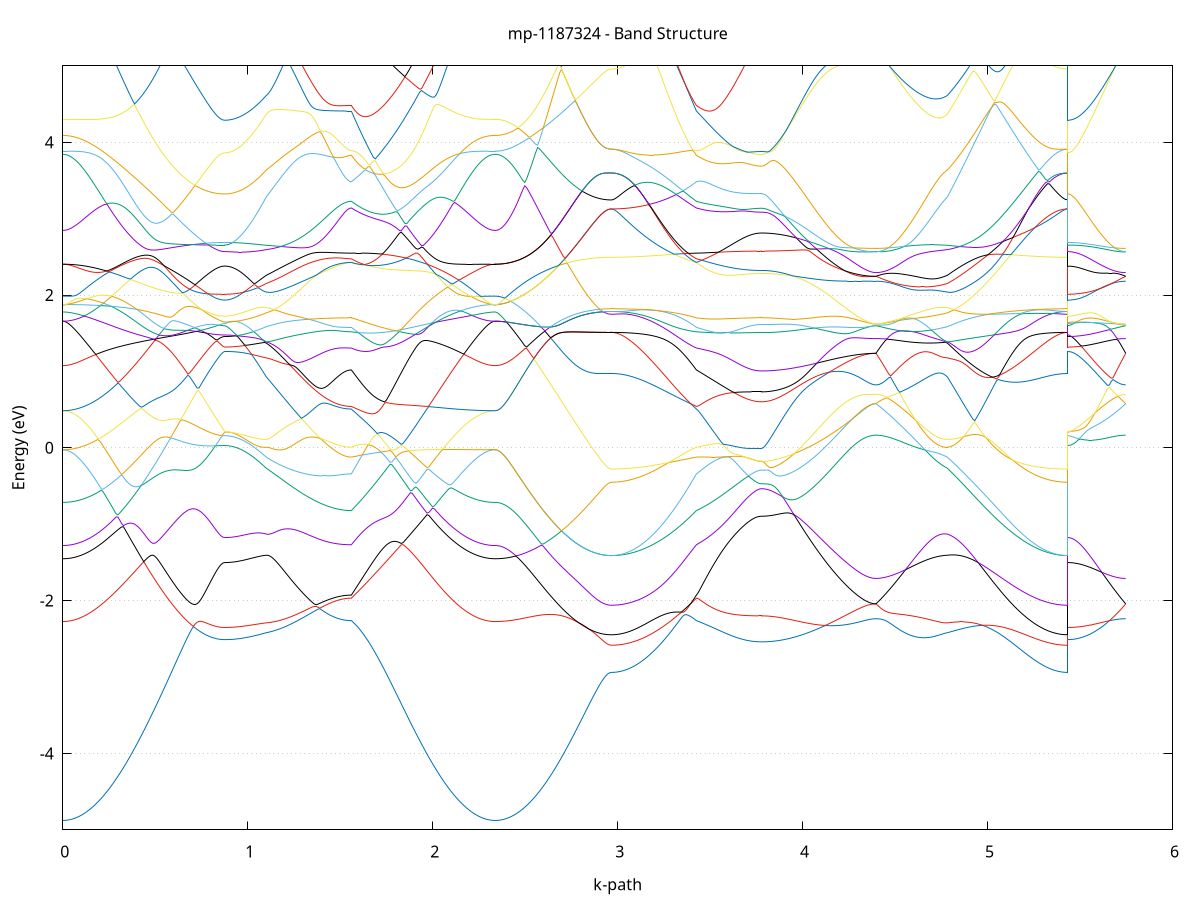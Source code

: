 set title 'mp-1187324 - Band Structure'
set xlabel 'k-path'
set ylabel 'Energy (eV)'
set grid y
set yrange [-5:5]
set terminal png size 800,600
set output 'mp-1187324_bands_gnuplot.png'
plot '-' using 1:2 with lines notitle, '-' using 1:2 with lines notitle, '-' using 1:2 with lines notitle, '-' using 1:2 with lines notitle, '-' using 1:2 with lines notitle, '-' using 1:2 with lines notitle, '-' using 1:2 with lines notitle, '-' using 1:2 with lines notitle, '-' using 1:2 with lines notitle, '-' using 1:2 with lines notitle, '-' using 1:2 with lines notitle, '-' using 1:2 with lines notitle, '-' using 1:2 with lines notitle, '-' using 1:2 with lines notitle, '-' using 1:2 with lines notitle, '-' using 1:2 with lines notitle, '-' using 1:2 with lines notitle, '-' using 1:2 with lines notitle, '-' using 1:2 with lines notitle, '-' using 1:2 with lines notitle, '-' using 1:2 with lines notitle, '-' using 1:2 with lines notitle, '-' using 1:2 with lines notitle, '-' using 1:2 with lines notitle, '-' using 1:2 with lines notitle, '-' using 1:2 with lines notitle, '-' using 1:2 with lines notitle, '-' using 1:2 with lines notitle, '-' using 1:2 with lines notitle, '-' using 1:2 with lines notitle, '-' using 1:2 with lines notitle, '-' using 1:2 with lines notitle, '-' using 1:2 with lines notitle, '-' using 1:2 with lines notitle, '-' using 1:2 with lines notitle, '-' using 1:2 with lines notitle, '-' using 1:2 with lines notitle, '-' using 1:2 with lines notitle, '-' using 1:2 with lines notitle, '-' using 1:2 with lines notitle, '-' using 1:2 with lines notitle, '-' using 1:2 with lines notitle, '-' using 1:2 with lines notitle, '-' using 1:2 with lines notitle, '-' using 1:2 with lines notitle, '-' using 1:2 with lines notitle, '-' using 1:2 with lines notitle, '-' using 1:2 with lines notitle
0.000000 -39.498909
0.009947 -39.498909
0.019894 -39.498809
0.029841 -39.498909
0.039789 -39.498909
0.049736 -39.498909
0.059683 -39.498909
0.069630 -39.498909
0.079577 -39.498909
0.089524 -39.498909
0.099471 -39.498909
0.109419 -39.498909
0.119366 -39.498909
0.129313 -39.498909
0.139260 -39.498909
0.149207 -39.498909
0.159154 -39.498909
0.169101 -39.498909
0.179049 -39.498909
0.188996 -39.498809
0.198943 -39.498809
0.208890 -39.498809
0.218837 -39.498809
0.228784 -39.498809
0.238731 -39.498809
0.248678 -39.498809
0.258626 -39.498809
0.268573 -39.498809
0.278520 -39.498809
0.288467 -39.498809
0.298414 -39.498809
0.308361 -39.498809
0.318308 -39.498809
0.328256 -39.498809
0.338203 -39.498809
0.348150 -39.498709
0.358097 -39.498709
0.368044 -39.498709
0.377991 -39.498709
0.387938 -39.498709
0.397886 -39.498709
0.407833 -39.498709
0.417780 -39.498709
0.427727 -39.498609
0.437674 -39.498609
0.447621 -39.498609
0.457568 -39.498609
0.467516 -39.498609
0.477463 -39.498609
0.487410 -39.498609
0.497357 -39.498609
0.507304 -39.498609
0.517251 -39.498509
0.527198 -39.498509
0.537146 -39.498509
0.547093 -39.498509
0.557040 -39.498509
0.566987 -39.498409
0.576934 -39.498409
0.586881 -39.498409
0.596828 -39.498409
0.606776 -39.498409
0.616723 -39.498409
0.626670 -39.498309
0.636617 -39.498309
0.646564 -39.498309
0.656511 -39.498309
0.666458 -39.498309
0.676406 -39.498309
0.686353 -39.498309
0.696300 -39.498309
0.706247 -39.498309
0.716194 -39.498209
0.726141 -39.498209
0.736088 -39.498309
0.746035 -39.498209
0.755983 -39.498209
0.765930 -39.498209
0.775877 -39.498209
0.785824 -39.498209
0.795771 -39.498209
0.805718 -39.498209
0.815665 -39.498109
0.825613 -39.498209
0.835560 -39.498209
0.845507 -39.498109
0.855454 -39.498209
0.865401 -39.498209
0.875348 -39.498209
0.875348 -39.498109
0.885133 -39.498109
0.894919 -39.498209
0.904704 -39.498109
0.914489 -39.498209
0.924274 -39.498209
0.934059 -39.498209
0.943844 -39.498209
0.953630 -39.498209
0.963415 -39.498209
0.973200 -39.498209
0.982985 -39.498209
0.992770 -39.498209
1.002555 -39.498309
1.012341 -39.498209
1.022126 -39.498309
1.031911 -39.498309
1.041696 -39.498309
1.051481 -39.498309
1.061266 -39.498409
1.071051 -39.498309
1.080837 -39.498409
1.090622 -39.498409
1.100407 -39.498409
1.100407 -39.498409
1.110403 -39.498509
1.120399 -39.498509
1.130395 -39.498509
1.140392 -39.498409
1.150388 -39.498509
1.160384 -39.498509
1.170380 -39.498609
1.180376 -39.498609
1.190373 -39.498609
1.200369 -39.498609
1.210365 -39.498609
1.220361 -39.498609
1.230357 -39.498709
1.240353 -39.498709
1.250350 -39.498709
1.260346 -39.498709
1.270342 -39.498709
1.280338 -39.498809
1.290334 -39.498809
1.300331 -39.498809
1.310327 -39.498809
1.320323 -39.498809
1.330319 -39.498809
1.340315 -39.498809
1.350311 -39.498809
1.360308 -39.498909
1.370304 -39.498909
1.380300 -39.498909
1.390296 -39.498909
1.400292 -39.498909
1.410289 -39.498909
1.420285 -39.499009
1.430281 -39.499009
1.440277 -39.499009
1.450273 -39.499009
1.460269 -39.499009
1.470266 -39.499009
1.480262 -39.499009
1.490258 -39.499009
1.500254 -39.499009
1.510250 -39.499009
1.520246 -39.499109
1.530243 -39.499109
1.540239 -39.499109
1.550235 -39.499009
1.560231 -39.499109
1.560231 -39.499009
1.570207 -39.499009
1.580183 -39.499009
1.590158 -39.499009
1.600134 -39.499009
1.610110 -39.499009
1.620085 -39.499009
1.630061 -39.499009
1.640037 -39.499009
1.650013 -39.499009
1.659988 -39.498909
1.669964 -39.498909
1.679940 -39.498909
1.689915 -39.498909
1.699891 -39.498909
1.709867 -39.498909
1.719843 -39.498909
1.729818 -39.498909
1.739794 -39.498909
1.749770 -39.498909
1.759745 -39.498909
1.769721 -39.498909
1.779697 -39.498909
1.789672 -39.498809
1.799648 -39.498909
1.809624 -39.498809
1.819600 -39.498809
1.829575 -39.498909
1.839551 -39.498909
1.849527 -39.498809
1.859502 -39.498809
1.869478 -39.498809
1.879454 -39.498809
1.889430 -39.498809
1.899405 -39.498809
1.909381 -39.498809
1.919357 -39.498809
1.929332 -39.498809
1.939308 -39.498809
1.949284 -39.498809
1.959260 -39.498809
1.969235 -39.498809
1.979211 -39.498809
1.989187 -39.498809
1.999162 -39.498809
2.009138 -39.498809
2.019114 -39.498809
2.029089 -39.498809
2.039065 -39.498809
2.049041 -39.498809
2.059017 -39.498809
2.068992 -39.498809
2.078968 -39.498809
2.088944 -39.498809
2.098919 -39.498809
2.108895 -39.498909
2.118871 -39.498809
2.128847 -39.498909
2.138822 -39.498909
2.148798 -39.498909
2.158774 -39.498909
2.168749 -39.498809
2.178725 -39.498809
2.188701 -39.498909
2.198676 -39.498909
2.208652 -39.498909
2.218628 -39.498909
2.228604 -39.498909
2.238579 -39.498909
2.248555 -39.498909
2.258531 -39.498909
2.268506 -39.498909
2.278482 -39.498909
2.288458 -39.498909
2.298434 -39.498909
2.308409 -39.498909
2.318385 -39.498909
2.328361 -39.498909
2.338336 -39.498909
2.338336 -39.498909
2.348300 -39.498909
2.358263 -39.498909
2.368227 -39.498909
2.378190 -39.498909
2.388154 -39.498909
2.398118 -39.498909
2.408081 -39.498909
2.418045 -39.498909
2.428008 -39.498909
2.437972 -39.498909
2.447935 -39.498909
2.457899 -39.498909
2.467862 -39.498909
2.477826 -39.499009
2.487789 -39.499009
2.497753 -39.499009
2.507716 -39.499009
2.517680 -39.499009
2.527643 -39.499009
2.537607 -39.499009
2.547570 -39.499009
2.557534 -39.499009
2.567497 -39.499009
2.577461 -39.499109
2.587424 -39.499109
2.597388 -39.499109
2.607351 -39.499109
2.617315 -39.499109
2.627278 -39.499109
2.637242 -39.499109
2.647205 -39.499209
2.657169 -39.499209
2.667132 -39.499209
2.677096 -39.499209
2.687060 -39.499209
2.697023 -39.499209
2.706987 -39.499209
2.716950 -39.499309
2.726914 -39.499309
2.736877 -39.499309
2.746841 -39.499309
2.756804 -39.499309
2.766768 -39.499309
2.776731 -39.499309
2.786695 -39.499309
2.796658 -39.499409
2.806622 -39.499409
2.816585 -39.499409
2.826549 -39.499409
2.836512 -39.499409
2.846476 -39.499409
2.856439 -39.499409
2.866403 -39.499409
2.876366 -39.499409
2.886330 -39.499409
2.896293 -39.499409
2.906257 -39.499409
2.916220 -39.499409
2.926184 -39.499409
2.936147 -39.499409
2.946111 -39.499409
2.956075 -39.499409
2.966038 -39.499409
2.966038 -39.499409
2.976034 -39.499409
2.986030 -39.499409
2.996027 -39.499409
3.006023 -39.499409
3.016019 -39.499409
3.026015 -39.499409
3.036011 -39.499409
3.046007 -39.499409
3.056004 -39.499409
3.066000 -39.499409
3.075996 -39.499409
3.085992 -39.499409
3.095988 -39.499409
3.105985 -39.499409
3.115981 -39.499409
3.125977 -39.499409
3.135973 -39.499409
3.145969 -39.499409
3.155965 -39.499409
3.165962 -39.499409
3.175958 -39.499309
3.185954 -39.499309
3.195950 -39.499309
3.205946 -39.499309
3.215943 -39.499309
3.225939 -39.499309
3.235935 -39.499309
3.245931 -39.499309
3.255927 -39.499309
3.265923 -39.499209
3.275920 -39.499209
3.285916 -39.499209
3.295912 -39.499209
3.305908 -39.499209
3.315904 -39.499209
3.325901 -39.499209
3.335897 -39.499109
3.345893 -39.499209
3.355889 -39.499109
3.365885 -39.499109
3.375881 -39.499109
3.385878 -39.499109
3.395874 -39.499109
3.405870 -39.499109
3.415866 -39.499009
3.425862 -39.499109
3.425862 -39.499109
3.435637 -39.499109
3.445412 -39.499009
3.455187 -39.499009
3.464961 -39.499009
3.474736 -39.499009
3.484511 -39.499009
3.494286 -39.499009
3.504061 -39.499009
3.513835 -39.499009
3.523610 -39.499009
3.533385 -39.499009
3.543160 -39.499009
3.552934 -39.499009
3.562709 -39.499009
3.572484 -39.499009
3.582259 -39.499009
3.592034 -39.499009
3.601808 -39.498909
3.611583 -39.499009
3.621358 -39.499009
3.631133 -39.498909
3.640907 -39.498909
3.650682 -39.498909
3.660457 -39.498909
3.670232 -39.498909
3.680007 -39.498909
3.689781 -39.498909
3.699556 -39.498909
3.709331 -39.498909
3.719106 -39.498909
3.728880 -39.498909
3.738655 -39.498909
3.748430 -39.498909
3.758205 -39.498909
3.767980 -39.498909
3.777754 -39.498909
3.777754 -39.498909
3.787738 -39.498909
3.797721 -39.498909
3.807704 -39.498909
3.817688 -39.498909
3.827671 -39.498909
3.837654 -39.498909
3.847637 -39.498909
3.857621 -39.498909
3.867604 -39.498909
3.877587 -39.498809
3.887571 -39.498809
3.897554 -39.498809
3.907537 -39.498809
3.917521 -39.498809
3.927504 -39.498809
3.937487 -39.498709
3.947470 -39.498809
3.957454 -39.498809
3.967437 -39.498809
3.977420 -39.498709
3.987404 -39.498709
3.997387 -39.498709
4.007370 -39.498709
4.017354 -39.498709
4.027337 -39.498609
4.037320 -39.498609
4.047304 -39.498609
4.057287 -39.498609
4.067270 -39.498609
4.077253 -39.498509
4.087237 -39.498509
4.097220 -39.498509
4.107203 -39.498509
4.117187 -39.498509
4.127170 -39.498509
4.137153 -39.498409
4.147137 -39.498409
4.157120 -39.498409
4.167103 -39.498409
4.177086 -39.498409
4.187070 -39.498409
4.197053 -39.498309
4.207036 -39.498309
4.217020 -39.498309
4.227003 -39.498309
4.236986 -39.498309
4.246970 -39.498309
4.256953 -39.498309
4.266936 -39.498209
4.276919 -39.498209
4.286903 -39.498209
4.296886 -39.498209
4.306869 -39.498209
4.316853 -39.498209
4.326836 -39.498209
4.336819 -39.498209
4.346803 -39.498209
4.356786 -39.498209
4.366769 -39.498209
4.376752 -39.498209
4.386736 -39.498209
4.396719 -39.498109
4.396719 -39.498109
4.406622 -39.498209
4.416524 -39.498209
4.426427 -39.498209
4.436330 -39.498209
4.446232 -39.498209
4.456135 -39.498109
4.466038 -39.498209
4.475940 -39.498209
4.485843 -39.498209
4.495746 -39.498209
4.505648 -39.498209
4.515551 -39.498209
4.525454 -39.498209
4.535357 -39.498209
4.545259 -39.498209
4.555162 -39.498209
4.565065 -39.498209
4.574967 -39.498209
4.584870 -39.498209
4.594773 -39.498309
4.604675 -39.498209
4.614578 -39.498209
4.624481 -39.498309
4.634383 -39.498309
4.644286 -39.498309
4.654189 -39.498309
4.664091 -39.498309
4.673994 -39.498309
4.683897 -39.498309
4.693799 -39.498309
4.703702 -39.498309
4.713605 -39.498409
4.723507 -39.498409
4.733410 -39.498309
4.743313 -39.498409
4.753215 -39.498409
4.763118 -39.498409
4.773021 -39.498409
4.782923 -39.498409
4.782923 -39.498409
4.792776 -39.498409
4.802629 -39.498509
4.812482 -39.498509
4.822335 -39.498509
4.832188 -39.498509
4.842041 -39.498609
4.851893 -39.498609
4.861746 -39.498609
4.871599 -39.498609
4.881452 -39.498709
4.891305 -39.498709
4.901158 -39.498709
4.911011 -39.498709
4.920864 -39.498709
4.930716 -39.498709
4.940569 -39.498809
4.950422 -39.498809
4.960275 -39.498809
4.970128 -39.498909
4.979981 -39.498909
4.989834 -39.498909
4.999687 -39.498909
5.009539 -39.498909
5.019392 -39.499009
5.029245 -39.499009
5.039098 -39.499009
5.048951 -39.499009
5.058804 -39.499109
5.068657 -39.499109
5.078510 -39.499109
5.088362 -39.499109
5.098215 -39.499109
5.108068 -39.499109
5.117921 -39.499209
5.127774 -39.499209
5.137627 -39.499209
5.147480 -39.499209
5.157333 -39.499209
5.167185 -39.499309
5.177038 -39.499309
5.186891 -39.499309
5.196744 -39.499309
5.206597 -39.499309
5.216450 -39.499309
5.226303 -39.499309
5.236156 -39.499309
5.246008 -39.499409
5.255861 -39.499409
5.265714 -39.499409
5.275567 -39.499409
5.285420 -39.499409
5.295273 -39.499409
5.305126 -39.499409
5.314979 -39.499409
5.324831 -39.499409
5.334684 -39.499409
5.344537 -39.499409
5.354390 -39.499409
5.364243 -39.499409
5.374096 -39.499409
5.383949 -39.499409
5.393802 -39.499409
5.403654 -39.499409
5.413507 -39.499409
5.423360 -39.499409
5.433213 -39.499409
5.433213 -39.498109
5.443021 -39.498209
5.452829 -39.498209
5.462637 -39.498209
5.472444 -39.498209
5.482252 -39.498109
5.492060 -39.498209
5.501868 -39.498209
5.511676 -39.498209
5.521484 -39.498209
5.531291 -39.498209
5.541099 -39.498209
5.550907 -39.498209
5.560715 -39.498209
5.570523 -39.498209
5.580331 -39.498209
5.590138 -39.498209
5.599946 -39.498209
5.609754 -39.498209
5.619562 -39.498209
5.629370 -39.498209
5.639178 -39.498209
5.648985 -39.498109
5.658793 -39.498209
5.668601 -39.498209
5.678409 -39.498209
5.688217 -39.498209
5.698025 -39.498209
5.707832 -39.498209
5.717640 -39.498209
5.727448 -39.498209
5.737256 -39.498209
5.747064 -39.498109
e
0.000000 -22.668909
0.009947 -22.668909
0.019894 -22.668909
0.029841 -22.668809
0.039789 -22.668809
0.049736 -22.668709
0.059683 -22.668609
0.069630 -22.668409
0.079577 -22.668309
0.089524 -22.668209
0.099471 -22.668009
0.109419 -22.667809
0.119366 -22.667709
0.129313 -22.667509
0.139260 -22.667409
0.149207 -22.667309
0.159154 -22.667209
0.169101 -22.667109
0.179049 -22.667009
0.188996 -22.667009
0.198943 -22.667009
0.208890 -22.667109
0.218837 -22.667209
0.228784 -22.667409
0.238731 -22.667709
0.248678 -22.668009
0.258626 -22.668309
0.268573 -22.668809
0.278520 -22.669309
0.288467 -22.669909
0.298414 -22.670509
0.308361 -22.671309
0.318308 -22.672109
0.328256 -22.673009
0.338203 -22.674009
0.348150 -22.675009
0.358097 -22.676109
0.368044 -22.677309
0.377991 -22.678509
0.387938 -22.679809
0.397886 -22.681109
0.407833 -22.682509
0.417780 -22.684009
0.427727 -22.685409
0.437674 -22.687009
0.447621 -22.688509
0.457568 -22.690109
0.467516 -22.691709
0.477463 -22.693309
0.487410 -22.695009
0.497357 -22.696609
0.507304 -22.698309
0.517251 -22.699909
0.527198 -22.701609
0.537146 -22.703209
0.547093 -22.704909
0.557040 -22.706509
0.566987 -22.708109
0.576934 -22.709709
0.586881 -22.711309
0.596828 -22.712809
0.606776 -22.714409
0.616723 -22.715809
0.626670 -22.717309
0.636617 -22.718709
0.646564 -22.720109
0.656511 -22.721409
0.666458 -22.722709
0.676406 -22.724009
0.686353 -22.725209
0.696300 -22.726309
0.706247 -22.727409
0.716194 -22.728509
0.726141 -22.729409
0.736088 -22.730409
0.746035 -22.731209
0.755983 -22.732109
0.765930 -22.732809
0.775877 -22.733509
0.785824 -22.734109
0.795771 -22.734709
0.805718 -22.735209
0.815665 -22.735609
0.825613 -22.736009
0.835560 -22.736309
0.845507 -22.736509
0.855454 -22.736709
0.865401 -22.736809
0.875348 -22.736809
0.875348 -22.736809
0.885133 -22.736709
0.894919 -22.736409
0.904704 -22.735909
0.914489 -22.735109
0.924274 -22.734109
0.934059 -22.733009
0.943844 -22.731609
0.953630 -22.730009
0.963415 -22.728109
0.973200 -22.726109
0.982985 -22.723909
0.992770 -22.721509
1.002555 -22.718909
1.012341 -22.716009
1.022126 -22.713009
1.031911 -22.709809
1.041696 -22.706509
1.051481 -22.702909
1.061266 -22.699209
1.071051 -22.695309
1.080837 -22.691209
1.090622 -22.687009
1.100407 -22.682609
1.100407 -22.682609
1.110403 -22.679309
1.120399 -22.676009
1.130395 -22.672509
1.140392 -22.668909
1.150388 -22.665309
1.160384 -22.661509
1.170380 -22.657709
1.180376 -22.653809
1.190373 -22.649909
1.200369 -22.645809
1.210365 -22.641709
1.220361 -22.637609
1.230357 -22.634409
1.240353 -22.633409
1.250350 -22.632209
1.260346 -22.631009
1.270342 -22.629709
1.280338 -22.628309
1.290334 -22.626909
1.300331 -22.625309
1.310327 -22.623809
1.320323 -22.622109
1.330319 -22.620409
1.340315 -22.618609
1.350311 -22.616709
1.360308 -22.614809
1.370304 -22.612809
1.380300 -22.610809
1.390296 -22.608709
1.400292 -22.606609
1.410289 -22.604409
1.420285 -22.602109
1.430281 -22.599809
1.440277 -22.597509
1.450273 -22.595109
1.460269 -22.592609
1.470266 -22.590209
1.480262 -22.587709
1.490258 -22.585209
1.500254 -22.582709
1.510250 -22.580209
1.520246 -22.577609
1.530243 -22.575209
1.540239 -22.572909
1.550235 -22.570909
1.560231 -22.570009
1.560231 -22.570009
1.570207 -22.568709
1.580183 -22.567509
1.590158 -22.566409
1.600134 -22.565409
1.610110 -22.564409
1.620085 -22.563609
1.630061 -22.562709
1.640037 -22.562509
1.650013 -22.566009
1.659988 -22.569509
1.669964 -22.572909
1.679940 -22.576309
1.689915 -22.579609
1.699891 -22.582909
1.709867 -22.586109
1.719843 -22.589309
1.729818 -22.592409
1.739794 -22.595409
1.749770 -22.598409
1.759745 -22.601309
1.769721 -22.604109
1.779697 -22.606909
1.789672 -22.609609
1.799648 -22.612309
1.809624 -22.614809
1.819600 -22.617409
1.829575 -22.619809
1.839551 -22.622209
1.849527 -22.624509
1.859502 -22.626709
1.869478 -22.628909
1.879454 -22.631009
1.889430 -22.633009
1.899405 -22.635009
1.909381 -22.636909
1.919357 -22.638709
1.929332 -22.640509
1.939308 -22.642209
1.949284 -22.643809
1.959260 -22.645409
1.969235 -22.646909
1.979211 -22.648309
1.989187 -22.649709
1.999162 -22.651009
2.009138 -22.652309
2.019114 -22.653509
2.029089 -22.654609
2.039065 -22.655709
2.049041 -22.656709
2.059017 -22.657709
2.068992 -22.658709
2.078968 -22.659509
2.088944 -22.660409
2.098919 -22.661109
2.108895 -22.661909
2.118871 -22.662509
2.128847 -22.663209
2.138822 -22.663809
2.148798 -22.664409
2.158774 -22.664909
2.168749 -22.665409
2.178725 -22.665809
2.188701 -22.666209
2.198676 -22.666609
2.208652 -22.666909
2.218628 -22.667209
2.228604 -22.667509
2.238579 -22.667809
2.248555 -22.668009
2.258531 -22.668209
2.268506 -22.668409
2.278482 -22.668509
2.288458 -22.668709
2.298434 -22.668809
2.308409 -22.668809
2.318385 -22.668909
2.328361 -22.668909
2.338336 -22.668909
2.338336 -22.668909
2.348300 -22.668909
2.358263 -22.668609
2.368227 -22.668309
2.378190 -22.667709
2.388154 -22.667109
2.398118 -22.666209
2.408081 -22.665209
2.418045 -22.664109
2.428008 -22.662809
2.437972 -22.661409
2.447935 -22.659809
2.457899 -22.658109
2.467862 -22.656309
2.477826 -22.654209
2.487789 -22.652109
2.497753 -22.649809
2.507716 -22.647409
2.517680 -22.644809
2.527643 -22.642109
2.537607 -22.639309
2.547570 -22.636309
2.557534 -22.633209
2.567497 -22.629909
2.577461 -22.626609
2.587424 -22.623109
2.597388 -22.619509
2.607351 -22.615709
2.617315 -22.611909
2.627278 -22.607909
2.637242 -22.607409
2.647205 -22.610009
2.657169 -22.612409
2.667132 -22.614909
2.677096 -22.617309
2.687060 -22.619609
2.697023 -22.621809
2.706987 -22.624009
2.716950 -22.626209
2.726914 -22.628309
2.736877 -22.630309
2.746841 -22.632209
2.756804 -22.634009
2.766768 -22.635809
2.776731 -22.637509
2.786695 -22.639109
2.796658 -22.640709
2.806622 -22.642209
2.816585 -22.643509
2.826549 -22.644809
2.836512 -22.646109
2.846476 -22.647209
2.856439 -22.648209
2.866403 -22.649209
2.876366 -22.650109
2.886330 -22.650809
2.896293 -22.651509
2.906257 -22.652109
2.916220 -22.652609
2.926184 -22.653009
2.936147 -22.653409
2.946111 -22.653609
2.956075 -22.653709
2.966038 -22.653809
2.966038 -22.653809
2.976034 -22.653709
2.986030 -22.653609
2.996027 -22.653309
3.006023 -22.653009
3.016019 -22.652509
3.026015 -22.652009
3.036011 -22.651309
3.046007 -22.650609
3.056004 -22.649709
3.066000 -22.648809
3.075996 -22.647809
3.085992 -22.646609
3.095988 -22.645409
3.105985 -22.644109
3.115981 -22.642709
3.125977 -22.641209
3.135973 -22.639609
3.145969 -22.637909
3.155965 -22.636109
3.165962 -22.634309
3.175958 -22.632309
3.185954 -22.630309
3.195950 -22.628209
3.205946 -22.626009
3.215943 -22.623809
3.225939 -22.621509
3.235935 -22.619109
3.245931 -22.616609
3.255927 -22.614009
3.265923 -22.611409
3.275920 -22.608809
3.285916 -22.606009
3.295912 -22.603309
3.305908 -22.600409
3.315904 -22.597509
3.325901 -22.594609
3.335897 -22.591609
3.345893 -22.588509
3.355889 -22.585509
3.365885 -22.582309
3.375881 -22.579209
3.385878 -22.576409
3.395874 -22.574709
3.405870 -22.573009
3.415866 -22.571509
3.425862 -22.570009
3.425862 -22.570009
3.435637 -22.569509
3.445412 -22.569109
3.455187 -22.568909
3.464961 -22.568909
3.474736 -22.569209
3.484511 -22.569809
3.494286 -22.570809
3.504061 -22.572109
3.513835 -22.573609
3.523610 -22.575309
3.533385 -22.577209
3.543160 -22.579209
3.552934 -22.581309
3.562709 -22.583409
3.572484 -22.585409
3.582259 -22.587509
3.592034 -22.589509
3.601808 -22.591409
3.611583 -22.593309
3.621358 -22.595109
3.631133 -22.596809
3.640907 -22.598409
3.650682 -22.599909
3.660457 -22.601409
3.670232 -22.602709
3.680007 -22.603909
3.689781 -22.605009
3.699556 -22.605909
3.709331 -22.606809
3.719106 -22.607609
3.728880 -22.608209
3.738655 -22.608709
3.748430 -22.609209
3.758205 -22.609509
3.767980 -22.609609
3.777754 -22.609709
3.777754 -22.609709
3.787738 -22.609809
3.797721 -22.610009
3.807704 -22.610309
3.817688 -22.610809
3.827671 -22.611409
3.837654 -22.612209
3.847637 -22.613109
3.857621 -22.614109
3.867604 -22.615309
3.877587 -22.616709
3.887571 -22.618109
3.897554 -22.619809
3.907537 -22.621609
3.917521 -22.623509
3.927504 -22.625509
3.937487 -22.627709
3.947470 -22.630109
3.957454 -22.632509
3.967437 -22.635009
3.977420 -22.637709
3.987404 -22.640409
3.997387 -22.643209
4.007370 -22.646109
4.017354 -22.649009
4.027337 -22.652009
4.037320 -22.655009
4.047304 -22.658009
4.057287 -22.661009
4.067270 -22.664109
4.077253 -22.667109
4.087237 -22.670109
4.097220 -22.673009
4.107203 -22.675909
4.117187 -22.678809
4.127170 -22.681709
4.137153 -22.684409
4.147137 -22.687109
4.157120 -22.689809
4.167103 -22.692409
4.177086 -22.694909
4.187070 -22.697309
4.197053 -22.699609
4.207036 -22.701809
4.217020 -22.703909
4.227003 -22.706009
4.236986 -22.707909
4.246970 -22.709709
4.256953 -22.711509
4.266936 -22.713109
4.276919 -22.714609
4.286903 -22.716009
4.296886 -22.717209
4.306869 -22.718409
4.316853 -22.719409
4.326836 -22.720409
4.336819 -22.721209
4.346803 -22.721809
4.356786 -22.722409
4.366769 -22.722809
4.376752 -22.723109
4.386736 -22.723309
4.396719 -22.723409
4.396719 -22.723409
4.406622 -22.723409
4.416524 -22.723409
4.426427 -22.723409
4.436330 -22.723409
4.446232 -22.723409
4.456135 -22.723409
4.466038 -22.723309
4.475940 -22.723309
4.485843 -22.723209
4.495746 -22.723009
4.505648 -22.722809
4.515551 -22.722609
4.525454 -22.722309
4.535357 -22.721909
4.545259 -22.721409
4.555162 -22.720909
4.565065 -22.720309
4.574967 -22.719609
4.584870 -22.718909
4.594773 -22.718009
4.604675 -22.717009
4.614578 -22.715909
4.624481 -22.714809
4.634383 -22.713509
4.644286 -22.712109
4.654189 -22.710609
4.664091 -22.709109
4.673994 -22.707409
4.683897 -22.705609
4.693799 -22.703709
4.703702 -22.701609
4.713605 -22.699509
4.723507 -22.697409
4.733410 -22.695109
4.743313 -22.692709
4.753215 -22.690309
4.763118 -22.687809
4.773021 -22.685209
4.782923 -22.682609
4.782923 -22.682609
4.792776 -22.678009
4.802629 -22.673309
4.812482 -22.668509
4.822335 -22.663509
4.832188 -22.658409
4.842041 -22.653209
4.851893 -22.647809
4.861746 -22.642409
4.871599 -22.640709
4.881452 -22.640609
4.891305 -22.640609
4.901158 -22.640509
4.911011 -22.640609
4.920864 -22.640609
4.930716 -22.640609
4.940569 -22.640709
4.950422 -22.640809
4.960275 -22.640909
4.970128 -22.641009
4.979981 -22.641109
4.989834 -22.641309
4.999687 -22.641509
5.009539 -22.641709
5.019392 -22.641909
5.029245 -22.642109
5.039098 -22.642409
5.048951 -22.642709
5.058804 -22.643009
5.068657 -22.643309
5.078510 -22.643609
5.088362 -22.643909
5.098215 -22.644209
5.108068 -22.644609
5.117921 -22.644909
5.127774 -22.645309
5.137627 -22.645709
5.147480 -22.646009
5.157333 -22.646409
5.167185 -22.646809
5.177038 -22.647209
5.186891 -22.647609
5.196744 -22.648009
5.206597 -22.648409
5.216450 -22.648709
5.226303 -22.649109
5.236156 -22.649509
5.246008 -22.649909
5.255861 -22.650209
5.265714 -22.650609
5.275567 -22.650909
5.285420 -22.651209
5.295273 -22.651509
5.305126 -22.651809
5.314979 -22.652109
5.324831 -22.652409
5.334684 -22.652609
5.344537 -22.652809
5.354390 -22.653009
5.364243 -22.653209
5.374096 -22.653309
5.383949 -22.653509
5.393802 -22.653609
5.403654 -22.653709
5.413507 -22.653709
5.423360 -22.653809
5.433213 -22.653809
5.433213 -22.736809
5.443021 -22.736809
5.452829 -22.736709
5.462637 -22.736609
5.472444 -22.736409
5.482252 -22.736109
5.492060 -22.735809
5.501868 -22.735509
5.511676 -22.735109
5.521484 -22.734609
5.531291 -22.734109
5.541099 -22.733609
5.550907 -22.733009
5.560715 -22.732509
5.570523 -22.731809
5.580331 -22.731209
5.590138 -22.730609
5.599946 -22.729909
5.609754 -22.729209
5.619562 -22.728609
5.629370 -22.727909
5.639178 -22.727309
5.648985 -22.726709
5.658793 -22.726109
5.668601 -22.725609
5.678409 -22.725109
5.688217 -22.724709
5.698025 -22.724309
5.707832 -22.724009
5.717640 -22.723709
5.727448 -22.723509
5.737256 -22.723409
5.747064 -22.723409
e
0.000000 -22.541609
0.009947 -22.541609
0.019894 -22.541709
0.029841 -22.541709
0.039789 -22.541809
0.049736 -22.541809
0.059683 -22.541909
0.069630 -22.542009
0.079577 -22.542109
0.089524 -22.542209
0.099471 -22.542309
0.109419 -22.542409
0.119366 -22.542509
0.129313 -22.542509
0.139260 -22.542609
0.149207 -22.542609
0.159154 -22.542609
0.169101 -22.542509
0.179049 -22.542409
0.188996 -22.542209
0.198943 -22.542009
0.208890 -22.541709
0.218837 -22.541309
0.228784 -22.540809
0.238731 -22.540309
0.248678 -22.539609
0.258626 -22.538909
0.268573 -22.538109
0.278520 -22.537109
0.288467 -22.536109
0.298414 -22.534909
0.308361 -22.533609
0.318308 -22.532209
0.328256 -22.530709
0.338203 -22.531609
0.348150 -22.535109
0.358097 -22.538709
0.368044 -22.542209
0.377991 -22.545709
0.387938 -22.549209
0.397886 -22.552609
0.407833 -22.556109
0.417780 -22.559409
0.427727 -22.562809
0.437674 -22.566109
0.447621 -22.569409
0.457568 -22.572609
0.467516 -22.575809
0.477463 -22.578909
0.487410 -22.582009
0.497357 -22.585009
0.507304 -22.588009
0.517251 -22.590909
0.527198 -22.593709
0.537146 -22.596609
0.547093 -22.599309
0.557040 -22.602009
0.566987 -22.604609
0.576934 -22.607109
0.586881 -22.609609
0.596828 -22.612009
0.606776 -22.614409
0.616723 -22.616609
0.626670 -22.618809
0.636617 -22.621009
0.646564 -22.623009
0.656511 -22.625009
0.666458 -22.626909
0.676406 -22.628709
0.686353 -22.630409
0.696300 -22.632109
0.706247 -22.633609
0.716194 -22.635109
0.726141 -22.636509
0.736088 -22.637809
0.746035 -22.639009
0.755983 -22.640209
0.765930 -22.641209
0.775877 -22.642209
0.785824 -22.643009
0.795771 -22.643809
0.805718 -22.644509
0.815665 -22.645109
0.825613 -22.645609
0.835560 -22.646009
0.845507 -22.646409
0.855454 -22.646609
0.865401 -22.646709
0.875348 -22.646809
0.875348 -22.646809
0.885133 -22.646809
0.894919 -22.646709
0.904704 -22.646609
0.914489 -22.646509
0.924274 -22.646409
0.934059 -22.646309
0.943844 -22.646109
0.953630 -22.645909
0.963415 -22.645709
0.973200 -22.645509
0.982985 -22.645209
0.992770 -22.645009
1.002555 -22.644709
1.012341 -22.644409
1.022126 -22.644209
1.031911 -22.643909
1.041696 -22.643609
1.051481 -22.643309
1.061266 -22.643109
1.071051 -22.642809
1.080837 -22.642509
1.090622 -22.642309
1.100407 -22.642109
1.100407 -22.642109
1.110403 -22.641909
1.120399 -22.641609
1.130395 -22.641309
1.140392 -22.640909
1.150388 -22.640509
1.160384 -22.640009
1.170380 -22.639409
1.180376 -22.638709
1.190373 -22.638009
1.200369 -22.637209
1.210365 -22.636409
1.220361 -22.635409
1.230357 -22.633409
1.240353 -22.629209
1.250350 -22.624909
1.260346 -22.620709
1.270342 -22.616409
1.280338 -22.612109
1.290334 -22.607809
1.300331 -22.603509
1.310327 -22.599209
1.320323 -22.595009
1.330319 -22.590809
1.340315 -22.586609
1.350311 -22.582509
1.360308 -22.578509
1.370304 -22.574609
1.380300 -22.570809
1.390296 -22.567109
1.400292 -22.563509
1.410289 -22.560109
1.420285 -22.556809
1.430281 -22.553709
1.440277 -22.550709
1.450273 -22.548009
1.460269 -22.545409
1.470266 -22.543709
1.480262 -22.546009
1.490258 -22.548309
1.500254 -22.550709
1.510250 -22.553109
1.520246 -22.555509
1.530243 -22.557909
1.540239 -22.560209
1.550235 -22.562109
1.560231 -22.563009
1.560231 -22.563009
1.570207 -22.559709
1.580183 -22.556409
1.590158 -22.553109
1.600134 -22.549809
1.610110 -22.551609
1.620085 -22.555309
1.630061 -22.558909
1.640037 -22.562009
1.650013 -22.561209
1.659988 -22.560509
1.669964 -22.559809
1.679940 -22.559109
1.689915 -22.558409
1.699891 -22.557709
1.709867 -22.557009
1.719843 -22.556309
1.729818 -22.555509
1.739794 -22.554709
1.749770 -22.553909
1.759745 -22.553009
1.769721 -22.552109
1.779697 -22.551109
1.789672 -22.550109
1.799648 -22.549109
1.809624 -22.547909
1.819600 -22.546709
1.829575 -22.545509
1.839551 -22.544209
1.849527 -22.542809
1.859502 -22.541309
1.869478 -22.539809
1.879454 -22.538209
1.889430 -22.536609
1.899405 -22.534909
1.909381 -22.533109
1.919357 -22.531209
1.929332 -22.529309
1.939308 -22.527309
1.949284 -22.525309
1.959260 -22.523109
1.969235 -22.521009
1.979211 -22.518709
1.989187 -22.516409
1.999162 -22.514009
2.009138 -22.511609
2.019114 -22.509109
2.029089 -22.506609
2.039065 -22.504009
2.049041 -22.501409
2.059017 -22.503909
2.068992 -22.506409
2.078968 -22.508809
2.088944 -22.511109
2.098919 -22.513409
2.108895 -22.515509
2.118871 -22.517609
2.128847 -22.519709
2.138822 -22.521609
2.148798 -22.523509
2.158774 -22.525309
2.168749 -22.527109
2.178725 -22.528709
2.188701 -22.530209
2.198676 -22.531709
2.208652 -22.533109
2.218628 -22.534309
2.228604 -22.535509
2.238579 -22.536509
2.248555 -22.537509
2.258531 -22.538409
2.268506 -22.539109
2.278482 -22.539809
2.288458 -22.540309
2.298434 -22.540809
2.308409 -22.541209
2.318385 -22.541409
2.328361 -22.541609
2.338336 -22.541609
2.338336 -22.541609
2.348300 -22.541809
2.358263 -22.542209
2.368227 -22.542909
2.378190 -22.543909
2.388154 -22.545109
2.398118 -22.546509
2.408081 -22.548209
2.418045 -22.550009
2.428008 -22.552009
2.437972 -22.554209
2.447935 -22.556509
2.457899 -22.558909
2.467862 -22.561409
2.477826 -22.563909
2.487789 -22.566609
2.497753 -22.569209
2.507716 -22.572009
2.517680 -22.574709
2.527643 -22.577509
2.537607 -22.580309
2.547570 -22.583109
2.557534 -22.585909
2.567497 -22.588609
2.577461 -22.591409
2.587424 -22.594209
2.597388 -22.596909
2.607351 -22.599609
2.617315 -22.602209
2.627278 -22.604809
2.637242 -22.607409
2.647205 -22.610009
2.657169 -22.612409
2.667132 -22.614909
2.677096 -22.617309
2.687060 -22.619609
2.697023 -22.621809
2.706987 -22.624009
2.716950 -22.626209
2.726914 -22.628309
2.736877 -22.630309
2.746841 -22.632209
2.756804 -22.634009
2.766768 -22.635809
2.776731 -22.637509
2.786695 -22.639109
2.796658 -22.640709
2.806622 -22.642209
2.816585 -22.643509
2.826549 -22.644809
2.836512 -22.646109
2.846476 -22.647209
2.856439 -22.648209
2.866403 -22.649209
2.876366 -22.650109
2.886330 -22.650809
2.896293 -22.651509
2.906257 -22.652109
2.916220 -22.652609
2.926184 -22.653009
2.936147 -22.653409
2.946111 -22.653609
2.956075 -22.653709
2.966038 -22.653809
2.966038 -22.653809
2.976034 -22.653709
2.986030 -22.653509
2.996027 -22.653209
3.006023 -22.652809
3.016019 -22.652209
3.026015 -22.651509
3.036011 -22.650709
3.046007 -22.649809
3.056004 -22.648709
3.066000 -22.647609
3.075996 -22.646309
3.085992 -22.644909
3.095988 -22.643409
3.105985 -22.641709
3.115981 -22.640009
3.125977 -22.638209
3.135973 -22.636309
3.145969 -22.634309
3.155965 -22.632209
3.165962 -22.630009
3.175958 -22.627709
3.185954 -22.625409
3.195950 -22.622909
3.205946 -22.620509
3.215943 -22.618009
3.225939 -22.615409
3.235935 -22.612809
3.245931 -22.610209
3.255927 -22.607509
3.265923 -22.604909
3.275920 -22.602209
3.285916 -22.599609
3.295912 -22.596909
3.305908 -22.594409
3.315904 -22.591809
3.325901 -22.589409
3.335897 -22.587009
3.345893 -22.584709
3.355889 -22.582409
3.365885 -22.580309
3.375881 -22.578309
3.385878 -22.576009
3.395874 -22.572809
3.405870 -22.569609
3.415866 -22.566309
3.425862 -22.563009
3.425862 -22.563009
3.435637 -22.561509
3.445412 -22.560009
3.455187 -22.558409
3.464961 -22.556809
3.474736 -22.555109
3.484511 -22.553409
3.494286 -22.551609
3.504061 -22.549809
3.513835 -22.548009
3.523610 -22.546109
3.533385 -22.544209
3.543160 -22.542309
3.552934 -22.540409
3.562709 -22.538609
3.572484 -22.537509
3.582259 -22.536409
3.592034 -22.535209
3.601808 -22.533909
3.611583 -22.532709
3.621358 -22.531509
3.631133 -22.530209
3.640907 -22.529009
3.650682 -22.527809
3.660457 -22.526709
3.670232 -22.525609
3.680007 -22.524609
3.689781 -22.523609
3.699556 -22.522709
3.709331 -22.521809
3.719106 -22.521109
3.728880 -22.520509
3.738655 -22.519909
3.748430 -22.519509
3.758205 -22.519209
3.767980 -22.519009
3.777754 -22.519009
3.777754 -22.519009
3.787738 -22.519109
3.797721 -22.519509
3.807704 -22.520209
3.817688 -22.521209
3.827671 -22.522309
3.837654 -22.523709
3.847637 -22.525309
3.857621 -22.526909
3.867604 -22.528709
3.877587 -22.530609
3.887571 -22.532509
3.897554 -22.534409
3.907537 -22.536309
3.917521 -22.538309
3.927504 -22.540409
3.937487 -22.543509
3.947470 -22.546609
3.957454 -22.549609
3.967437 -22.552709
3.977420 -22.555709
3.987404 -22.558609
3.997387 -22.561509
4.007370 -22.564409
4.017354 -22.567209
4.027337 -22.569909
4.037320 -22.572509
4.047304 -22.575109
4.057287 -22.577609
4.067270 -22.580009
4.077253 -22.582309
4.087237 -22.584509
4.097220 -22.586709
4.107203 -22.588709
4.117187 -22.590609
4.127170 -22.592509
4.137153 -22.594209
4.147137 -22.595809
4.157120 -22.597309
4.167103 -22.598809
4.177086 -22.600109
4.187070 -22.601309
4.197053 -22.602409
4.207036 -22.603409
4.217020 -22.604309
4.227003 -22.605109
4.236986 -22.605809
4.246970 -22.606409
4.256953 -22.606909
4.266936 -22.607309
4.276919 -22.607609
4.286903 -22.607909
4.296886 -22.608009
4.306869 -22.608109
4.316853 -22.608209
4.326836 -22.608209
4.336819 -22.608109
4.346803 -22.608009
4.356786 -22.608009
4.366769 -22.607909
4.376752 -22.607809
4.386736 -22.607809
4.396719 -22.607809
4.396719 -22.607809
4.406622 -22.607709
4.416524 -22.607709
4.426427 -22.607609
4.436330 -22.607609
4.446232 -22.607709
4.456135 -22.608009
4.466038 -22.608709
4.475940 -22.609709
4.485843 -22.611009
4.495746 -22.612709
4.505648 -22.614509
4.515551 -22.616409
4.525454 -22.618409
4.535357 -22.620409
4.545259 -22.622309
4.555162 -22.624109
4.565065 -22.625909
4.574967 -22.627509
4.584870 -22.629109
4.594773 -22.630609
4.604675 -22.632109
4.614578 -22.633409
4.624481 -22.634609
4.634383 -22.635709
4.644286 -22.636709
4.654189 -22.637709
4.664091 -22.638509
4.673994 -22.639309
4.683897 -22.639909
4.693799 -22.640509
4.703702 -22.641009
4.713605 -22.641409
4.723507 -22.641709
4.733410 -22.641909
4.743313 -22.642109
4.753215 -22.642209
4.763118 -22.642209
4.773021 -22.642209
4.782923 -22.642109
4.782923 -22.642109
4.792776 -22.641809
4.802629 -22.641609
4.812482 -22.641409
4.822335 -22.641309
4.832188 -22.641109
4.842041 -22.641009
4.851893 -22.640809
4.861746 -22.640709
4.871599 -22.636809
4.881452 -22.631209
4.891305 -22.625509
4.901158 -22.619709
4.911011 -22.613809
4.920864 -22.607909
4.930716 -22.601909
4.940569 -22.595909
4.950422 -22.589909
4.960275 -22.583809
4.970128 -22.577709
4.979981 -22.571609
4.989834 -22.565509
4.999687 -22.559509
5.009539 -22.553409
5.019392 -22.547409
5.029245 -22.541409
5.039098 -22.535409
5.048951 -22.533209
5.058804 -22.538009
5.068657 -22.542809
5.078510 -22.547609
5.088362 -22.552309
5.098215 -22.557109
5.108068 -22.561809
5.117921 -22.566509
5.127774 -22.571109
5.137627 -22.575709
5.147480 -22.580209
5.157333 -22.584709
5.167185 -22.589009
5.177038 -22.593309
5.186891 -22.597509
5.196744 -22.601509
5.206597 -22.605509
5.216450 -22.609309
5.226303 -22.613009
5.236156 -22.616609
5.246008 -22.620109
5.255861 -22.623409
5.265714 -22.626609
5.275567 -22.629609
5.285420 -22.632409
5.295273 -22.635109
5.305126 -22.637609
5.314979 -22.640009
5.324831 -22.642109
5.334684 -22.644109
5.344537 -22.645909
5.354390 -22.647609
5.364243 -22.649009
5.374096 -22.650309
5.383949 -22.651309
5.393802 -22.652209
5.403654 -22.652909
5.413507 -22.653409
5.423360 -22.653709
5.433213 -22.653809
5.433213 -22.646809
5.443021 -22.646709
5.452829 -22.646509
5.462637 -22.646109
5.472444 -22.645609
5.482252 -22.644909
5.492060 -22.644109
5.501868 -22.643109
5.511676 -22.642009
5.521484 -22.640709
5.531291 -22.639309
5.541099 -22.637709
5.550907 -22.636009
5.560715 -22.634209
5.570523 -22.632209
5.580331 -22.630009
5.590138 -22.627809
5.599946 -22.625409
5.609754 -22.622809
5.619562 -22.620109
5.629370 -22.617309
5.639178 -22.614409
5.648985 -22.611309
5.658793 -22.608109
5.668601 -22.604809
5.678409 -22.605409
5.688217 -22.606009
5.698025 -22.606509
5.707832 -22.607009
5.717640 -22.607309
5.727448 -22.607609
5.737256 -22.607709
5.747064 -22.607809
e
0.000000 -22.541609
0.009947 -22.541509
0.019894 -22.541209
0.029841 -22.540609
0.039789 -22.539809
0.049736 -22.538809
0.059683 -22.537609
0.069630 -22.536209
0.079577 -22.534509
0.089524 -22.532709
0.099471 -22.530609
0.109419 -22.528309
0.119366 -22.525809
0.129313 -22.523109
0.139260 -22.520209
0.149207 -22.517109
0.159154 -22.513809
0.169101 -22.510309
0.179049 -22.506609
0.188996 -22.502709
0.198943 -22.498709
0.208890 -22.494509
0.218837 -22.490109
0.228784 -22.491809
0.238731 -22.495409
0.248678 -22.499009
0.258626 -22.502609
0.268573 -22.506209
0.278520 -22.509909
0.288467 -22.513509
0.298414 -22.517109
0.308361 -22.520809
0.318308 -22.524409
0.328256 -22.528009
0.338203 -22.529109
0.348150 -22.527409
0.358097 -22.525509
0.368044 -22.523609
0.377991 -22.521509
0.387938 -22.519309
0.397886 -22.517109
0.407833 -22.514709
0.417780 -22.512209
0.427727 -22.509709
0.437674 -22.507109
0.447621 -22.504309
0.457568 -22.501509
0.467516 -22.498709
0.477463 -22.495709
0.487410 -22.492709
0.497357 -22.489709
0.507304 -22.488609
0.517251 -22.492309
0.527198 -22.496009
0.537146 -22.499809
0.547093 -22.503709
0.557040 -22.507609
0.566987 -22.511509
0.576934 -22.515409
0.586881 -22.519309
0.596828 -22.523209
0.606776 -22.527109
0.616723 -22.530909
0.626670 -22.534709
0.636617 -22.538409
0.646564 -22.542109
0.656511 -22.545609
0.666458 -22.549109
0.676406 -22.552509
0.686353 -22.555709
0.696300 -22.558909
0.706247 -22.561909
0.716194 -22.564709
0.726141 -22.567509
0.736088 -22.570009
0.746035 -22.572509
0.755983 -22.574709
0.765930 -22.576809
0.775877 -22.578809
0.785824 -22.580509
0.795771 -22.582109
0.805718 -22.583509
0.815665 -22.584709
0.825613 -22.585809
0.835560 -22.586609
0.845507 -22.587309
0.855454 -22.587809
0.865401 -22.588109
0.875348 -22.588209
0.875348 -22.588209
0.885133 -22.588109
0.894919 -22.588009
0.904704 -22.587809
0.914489 -22.587509
0.924274 -22.587209
0.934059 -22.586709
0.943844 -22.586209
0.953630 -22.585609
0.963415 -22.584909
0.973200 -22.584109
0.982985 -22.583309
0.992770 -22.582309
1.002555 -22.581309
1.012341 -22.580209
1.022126 -22.579009
1.031911 -22.577709
1.041696 -22.576409
1.051481 -22.574909
1.061266 -22.573409
1.071051 -22.571809
1.080837 -22.570109
1.090622 -22.568409
1.100407 -22.566609
1.100407 -22.566609
1.110403 -22.565209
1.120399 -22.563709
1.130395 -22.562109
1.140392 -22.560409
1.150388 -22.558709
1.160384 -22.556909
1.170380 -22.555009
1.180376 -22.553109
1.190373 -22.551209
1.200369 -22.549209
1.210365 -22.547209
1.220361 -22.545209
1.230357 -22.543309
1.240353 -22.541309
1.250350 -22.539509
1.260346 -22.537609
1.270342 -22.535909
1.280338 -22.534309
1.290334 -22.532809
1.300331 -22.531509
1.310327 -22.530309
1.320323 -22.529409
1.330319 -22.528709
1.340315 -22.528209
1.350311 -22.528009
1.360308 -22.528109
1.370304 -22.528509
1.380300 -22.529109
1.390296 -22.530009
1.400292 -22.531109
1.410289 -22.532409
1.420285 -22.533909
1.430281 -22.535609
1.440277 -22.537409
1.450273 -22.539409
1.460269 -22.541509
1.470266 -22.543109
1.480262 -22.541009
1.490258 -22.539109
1.500254 -22.537409
1.510250 -22.536009
1.520246 -22.534909
1.530243 -22.534009
1.540239 -22.533309
1.550235 -22.532909
1.560231 -22.532809
1.560231 -22.532809
1.570207 -22.536609
1.580183 -22.540409
1.590158 -22.544209
1.600134 -22.547909
1.610110 -22.546509
1.620085 -22.543209
1.630061 -22.539909
1.640037 -22.536609
1.650013 -22.533409
1.659988 -22.530109
1.669964 -22.526909
1.679940 -22.523709
1.689915 -22.520509
1.699891 -22.517309
1.709867 -22.514209
1.719843 -22.511109
1.729818 -22.508109
1.739794 -22.505109
1.749770 -22.502209
1.759745 -22.499309
1.769721 -22.496409
1.779697 -22.493709
1.789672 -22.490909
1.799648 -22.488309
1.809624 -22.485709
1.819600 -22.483209
1.829575 -22.480709
1.839551 -22.478309
1.849527 -22.476009
1.859502 -22.473709
1.869478 -22.471609
1.879454 -22.469509
1.889430 -22.467409
1.899405 -22.465509
1.909381 -22.463609
1.919357 -22.464509
1.929332 -22.467509
1.939308 -22.470509
1.949284 -22.473509
1.959260 -22.476509
1.969235 -22.479409
1.979211 -22.482309
1.989187 -22.485209
1.999162 -22.488009
2.009138 -22.490809
2.019114 -22.493509
2.029089 -22.496209
2.039065 -22.498809
2.049041 -22.501409
2.059017 -22.503109
2.068992 -22.505709
2.078968 -22.508209
2.088944 -22.510609
2.098919 -22.513009
2.108895 -22.515309
2.118871 -22.517509
2.128847 -22.519609
2.138822 -22.521609
2.148798 -22.523509
2.158774 -22.525309
2.168749 -22.527009
2.178725 -22.528609
2.188701 -22.530209
2.198676 -22.531609
2.208652 -22.533009
2.218628 -22.534209
2.228604 -22.535409
2.238579 -22.536509
2.248555 -22.537409
2.258531 -22.538309
2.268506 -22.539109
2.278482 -22.539809
2.288458 -22.540309
2.298434 -22.540809
2.308409 -22.541209
2.318385 -22.541409
2.328361 -22.541609
2.338336 -22.541609
2.338336 -22.541609
2.348300 -22.541809
2.358263 -22.542209
2.368227 -22.542909
2.378190 -22.543909
2.388154 -22.545109
2.398118 -22.546509
2.408081 -22.548209
2.418045 -22.550009
2.428008 -22.552009
2.437972 -22.554209
2.447935 -22.556509
2.457899 -22.558909
2.467862 -22.561409
2.477826 -22.563909
2.487789 -22.566609
2.497753 -22.569209
2.507716 -22.572009
2.517680 -22.574709
2.527643 -22.577509
2.537607 -22.580309
2.547570 -22.583109
2.557534 -22.585909
2.567497 -22.588609
2.577461 -22.591409
2.587424 -22.594209
2.597388 -22.596909
2.607351 -22.599609
2.617315 -22.602209
2.627278 -22.604809
2.637242 -22.603809
2.647205 -22.599609
2.657169 -22.595309
2.667132 -22.590909
2.677096 -22.586409
2.687060 -22.581809
2.697023 -22.577109
2.706987 -22.572309
2.716950 -22.567409
2.726914 -22.562409
2.736877 -22.557309
2.746841 -22.552209
2.756804 -22.546909
2.766768 -22.541609
2.776731 -22.536309
2.786695 -22.530809
2.796658 -22.525409
2.806622 -22.519809
2.816585 -22.514209
2.826549 -22.508609
2.836512 -22.502909
2.846476 -22.497209
2.856439 -22.491509
2.866403 -22.485809
2.876366 -22.480109
2.886330 -22.474409
2.896293 -22.468709
2.906257 -22.463209
2.916220 -22.457809
2.926184 -22.452609
2.936147 -22.447809
2.946111 -22.443809
2.956075 -22.440909
2.966038 -22.439809
2.966038 -22.439809
2.976034 -22.439909
2.986030 -22.440009
2.996027 -22.440209
3.006023 -22.440609
3.016019 -22.441009
3.026015 -22.441509
3.036011 -22.442109
3.046007 -22.442809
3.056004 -22.443509
3.066000 -22.444409
3.075996 -22.445209
3.085992 -22.446209
3.095988 -22.447209
3.105985 -22.448209
3.115981 -22.449309
3.125977 -22.450409
3.135973 -22.451509
3.145969 -22.452609
3.155965 -22.453809
3.165962 -22.454909
3.175958 -22.456009
3.185954 -22.457109
3.195950 -22.458209
3.205946 -22.459209
3.215943 -22.460209
3.225939 -22.461209
3.235935 -22.462009
3.245931 -22.463609
3.255927 -22.467209
3.265923 -22.470909
3.275920 -22.474609
3.285916 -22.478409
3.295912 -22.482209
3.305908 -22.486109
3.315904 -22.489909
3.325901 -22.493809
3.335897 -22.497709
3.345893 -22.501609
3.355889 -22.505509
3.365885 -22.509409
3.375881 -22.513409
3.385878 -22.517309
3.395874 -22.521209
3.405870 -22.525109
3.415866 -22.528909
3.425862 -22.532809
3.425862 -22.532809
3.435637 -22.534509
3.445412 -22.536309
3.455187 -22.537909
3.464961 -22.539409
3.474736 -22.540609
3.484511 -22.541509
3.494286 -22.542109
3.504061 -22.542309
3.513835 -22.542209
3.523610 -22.541809
3.533385 -22.541209
3.543160 -22.540509
3.552934 -22.539609
3.562709 -22.538509
3.572484 -22.536509
3.582259 -22.534609
3.592034 -22.532609
3.601808 -22.530709
3.611583 -22.528809
3.621358 -22.526909
3.631133 -22.525009
3.640907 -22.523209
3.650682 -22.521409
3.660457 -22.519809
3.670232 -22.518109
3.680007 -22.516609
3.689781 -22.515209
3.699556 -22.513809
3.709331 -22.512609
3.719106 -22.511609
3.728880 -22.510609
3.738655 -22.509909
3.748430 -22.509209
3.758205 -22.508809
3.767980 -22.508509
3.777754 -22.508409
3.777754 -22.508409
3.787738 -22.508609
3.797721 -22.509309
3.807704 -22.510309
3.817688 -22.511709
3.827671 -22.513409
3.837654 -22.515409
3.847637 -22.517609
3.857621 -22.520109
3.867604 -22.522709
3.877587 -22.525509
3.887571 -22.528309
3.897554 -22.531309
3.907537 -22.534309
3.917521 -22.537309
3.927504 -22.540109
3.937487 -22.542009
3.947470 -22.543809
3.957454 -22.545509
3.967437 -22.547109
3.977420 -22.548709
3.987404 -22.550209
3.997387 -22.551609
4.007370 -22.553009
4.017354 -22.554309
4.027337 -22.555509
4.037320 -22.556609
4.047304 -22.557709
4.057287 -22.558809
4.067270 -22.559809
4.077253 -22.560709
4.087237 -22.561609
4.097220 -22.562409
4.107203 -22.563209
4.117187 -22.564009
4.127170 -22.564809
4.137153 -22.565509
4.147137 -22.566109
4.157120 -22.566809
4.167103 -22.567409
4.177086 -22.567909
4.187070 -22.568509
4.197053 -22.569009
4.207036 -22.569509
4.217020 -22.570009
4.227003 -22.570409
4.236986 -22.570809
4.246970 -22.571209
4.256953 -22.571609
4.266936 -22.571909
4.276919 -22.572209
4.286903 -22.572509
4.296886 -22.572809
4.306869 -22.573009
4.316853 -22.573309
4.326836 -22.573509
4.336819 -22.573609
4.346803 -22.573809
4.356786 -22.573909
4.366769 -22.574009
4.376752 -22.574009
4.386736 -22.574109
4.396719 -22.574109
4.396719 -22.574109
4.406622 -22.577509
4.416524 -22.580809
4.426427 -22.583809
4.436330 -22.586609
4.446232 -22.589109
4.456135 -22.591209
4.466038 -22.592809
4.475940 -22.593909
4.485843 -22.594409
4.495746 -22.594509
4.505648 -22.594209
4.515551 -22.593709
4.525454 -22.592909
4.535357 -22.592109
4.545259 -22.591209
4.555162 -22.590209
4.565065 -22.589109
4.574967 -22.588109
4.584870 -22.587009
4.594773 -22.585909
4.604675 -22.584809
4.614578 -22.583709
4.624481 -22.582609
4.634383 -22.581509
4.644286 -22.580409
4.654189 -22.579409
4.664091 -22.578409
4.673994 -22.577309
4.683897 -22.576409
4.693799 -22.575409
4.703702 -22.574409
4.713605 -22.573509
4.723507 -22.572509
4.733410 -22.571609
4.743313 -22.570609
4.753215 -22.569709
4.763118 -22.568709
4.773021 -22.567609
4.782923 -22.566609
4.782923 -22.566609
4.792776 -22.564709
4.802629 -22.562709
4.812482 -22.560609
4.822335 -22.558509
4.832188 -22.556309
4.842041 -22.554109
4.851893 -22.551809
4.861746 -22.549409
4.871599 -22.547009
4.881452 -22.544609
4.891305 -22.542109
4.901158 -22.539609
4.911011 -22.537009
4.920864 -22.534509
4.930716 -22.531909
4.940569 -22.529209
4.950422 -22.526609
4.960275 -22.523909
4.970128 -22.521309
4.979981 -22.518609
4.989834 -22.515909
4.999687 -22.513209
5.009539 -22.514409
5.019392 -22.519009
5.029245 -22.523709
5.039098 -22.528509
5.048951 -22.529609
5.058804 -22.523709
5.068657 -22.518009
5.078510 -22.512309
5.088362 -22.506709
5.098215 -22.501309
5.108068 -22.495909
5.117921 -22.490609
5.127774 -22.485509
5.137627 -22.480509
5.147480 -22.475609
5.157333 -22.473309
5.167185 -22.471209
5.177038 -22.469109
5.186891 -22.467009
5.196744 -22.465009
5.206597 -22.463109
5.216450 -22.461209
5.226303 -22.459409
5.236156 -22.457709
5.246008 -22.456009
5.255861 -22.454409
5.265714 -22.452909
5.275567 -22.451509
5.285420 -22.450109
5.295273 -22.448809
5.305126 -22.447609
5.314979 -22.446509
5.324831 -22.445409
5.334684 -22.444509
5.344537 -22.443609
5.354390 -22.442809
5.364243 -22.442109
5.374096 -22.441509
5.383949 -22.441009
5.393802 -22.440609
5.403654 -22.440209
5.413507 -22.440009
5.423360 -22.439909
5.433213 -22.439809
5.433213 -22.588209
5.443021 -22.588209
5.452829 -22.588309
5.462637 -22.588509
5.472444 -22.588809
5.482252 -22.589209
5.492060 -22.589709
5.501868 -22.590209
5.511676 -22.590809
5.521484 -22.591509
5.531291 -22.592309
5.541099 -22.593009
5.550907 -22.593909
5.560715 -22.594809
5.570523 -22.595709
5.580331 -22.596609
5.590138 -22.597609
5.599946 -22.598509
5.609754 -22.599509
5.619562 -22.600409
5.629370 -22.601409
5.639178 -22.602309
5.648985 -22.603109
5.658793 -22.603909
5.668601 -22.604709
5.678409 -22.601409
5.688217 -22.597809
5.698025 -22.594109
5.707832 -22.590309
5.717640 -22.586409
5.727448 -22.582409
5.737256 -22.578309
5.747064 -22.574109
e
0.000000 -22.433509
0.009947 -22.433709
0.019894 -22.434209
0.029841 -22.435109
0.039789 -22.436409
0.049736 -22.437909
0.059683 -22.439709
0.069630 -22.441809
0.079577 -22.444009
0.089524 -22.446509
0.099471 -22.449109
0.109419 -22.451909
0.119366 -22.454809
0.129313 -22.457909
0.139260 -22.461009
0.149207 -22.464209
0.159154 -22.467509
0.169101 -22.470809
0.179049 -22.474209
0.188996 -22.477609
0.198943 -22.481109
0.208890 -22.484609
0.218837 -22.488209
0.228784 -22.485609
0.238731 -22.480809
0.248678 -22.476009
0.258626 -22.471009
0.268573 -22.465809
0.278520 -22.460609
0.288467 -22.455209
0.298414 -22.449609
0.308361 -22.444009
0.318308 -22.442809
0.328256 -22.444109
0.338203 -22.445409
0.348150 -22.446909
0.358097 -22.448509
0.368044 -22.450209
0.377991 -22.452009
0.387938 -22.454009
0.397886 -22.456109
0.407833 -22.458409
0.417780 -22.460809
0.427727 -22.463409
0.437674 -22.466109
0.447621 -22.468909
0.457568 -22.471909
0.467516 -22.475009
0.477463 -22.478209
0.487410 -22.481609
0.497357 -22.485109
0.507304 -22.486609
0.517251 -22.483409
0.527198 -22.480209
0.537146 -22.477009
0.547093 -22.473709
0.557040 -22.470409
0.566987 -22.467009
0.576934 -22.463709
0.586881 -22.460309
0.596828 -22.456909
0.606776 -22.453509
0.616723 -22.450109
0.626670 -22.446709
0.636617 -22.443409
0.646564 -22.440009
0.656511 -22.436709
0.666458 -22.433409
0.676406 -22.430209
0.686353 -22.427009
0.696300 -22.423809
0.706247 -22.420709
0.716194 -22.417709
0.726141 -22.414809
0.736088 -22.412009
0.746035 -22.409309
0.755983 -22.409109
0.765930 -22.410109
0.775877 -22.411009
0.785824 -22.411809
0.795771 -22.412509
0.805718 -22.413109
0.815665 -22.413709
0.825613 -22.414109
0.835560 -22.414509
0.845507 -22.414809
0.855454 -22.415009
0.865401 -22.415109
0.875348 -22.415209
0.875348 -22.415209
0.885133 -22.415209
0.894919 -22.415309
0.904704 -22.415509
0.914489 -22.415709
0.924274 -22.416009
0.934059 -22.416409
0.943844 -22.416909
0.953630 -22.417409
0.963415 -22.418009
0.973200 -22.418609
0.982985 -22.419409
0.992770 -22.420209
1.002555 -22.421109
1.012341 -22.422109
1.022126 -22.423209
1.031911 -22.424409
1.041696 -22.425709
1.051481 -22.427109
1.061266 -22.428509
1.071051 -22.430109
1.080837 -22.431809
1.090622 -22.433609
1.100407 -22.435509
1.100407 -22.435509
1.110403 -22.437009
1.120399 -22.438409
1.130395 -22.439909
1.140392 -22.441409
1.150388 -22.442909
1.160384 -22.444309
1.170380 -22.445809
1.180376 -22.447309
1.190373 -22.448909
1.200369 -22.450409
1.210365 -22.451809
1.220361 -22.453309
1.230357 -22.454809
1.240353 -22.456209
1.250350 -22.457509
1.260346 -22.458909
1.270342 -22.460109
1.280338 -22.461309
1.290334 -22.462309
1.300331 -22.463209
1.310327 -22.464009
1.320323 -22.464609
1.330319 -22.465109
1.340315 -22.465309
1.350311 -22.465409
1.360308 -22.465309
1.370304 -22.464909
1.380300 -22.464409
1.390296 -22.463709
1.400292 -22.462909
1.410289 -22.462009
1.420285 -22.461009
1.430281 -22.460009
1.440277 -22.458909
1.450273 -22.457809
1.460269 -22.456709
1.470266 -22.455709
1.480262 -22.454709
1.490258 -22.453809
1.500254 -22.453009
1.510250 -22.452309
1.520246 -22.451709
1.530243 -22.451209
1.540239 -22.450909
1.550235 -22.450709
1.560231 -22.450609
1.560231 -22.450609
1.570207 -22.448009
1.580183 -22.445109
1.590158 -22.442109
1.600134 -22.438909
1.610110 -22.435509
1.620085 -22.432009
1.630061 -22.428309
1.640037 -22.424409
1.650013 -22.420509
1.659988 -22.416409
1.669964 -22.412309
1.679940 -22.408109
1.689915 -22.403809
1.699891 -22.399409
1.709867 -22.401809
1.719843 -22.404509
1.729818 -22.407209
1.739794 -22.410009
1.749770 -22.412809
1.759745 -22.415709
1.769721 -22.418609
1.779697 -22.421509
1.789672 -22.424509
1.799648 -22.427509
1.809624 -22.430609
1.819600 -22.433609
1.829575 -22.436709
1.839551 -22.439709
1.849527 -22.442809
1.859502 -22.445909
1.869478 -22.449009
1.879454 -22.452109
1.889430 -22.455209
1.899405 -22.458309
1.909381 -22.461409
1.919357 -22.461809
1.929332 -22.462609
1.939308 -22.466109
1.949284 -22.469509
1.959260 -22.472909
1.969235 -22.476209
1.979211 -22.479509
1.989187 -22.482709
1.999162 -22.485809
2.009138 -22.488909
2.019114 -22.491909
2.029089 -22.494809
2.039065 -22.497609
2.049041 -22.500409
2.059017 -22.498709
2.068992 -22.496009
2.078968 -22.493209
2.088944 -22.490409
2.098919 -22.487609
2.108895 -22.484709
2.118871 -22.481909
2.128847 -22.479009
2.138822 -22.476009
2.148798 -22.473109
2.158774 -22.470209
2.168749 -22.467309
2.178725 -22.464409
2.188701 -22.461609
2.198676 -22.458709
2.208652 -22.456009
2.218628 -22.453309
2.228604 -22.450609
2.238579 -22.448109
2.248555 -22.445709
2.258531 -22.443409
2.268506 -22.441309
2.278482 -22.439409
2.288458 -22.437709
2.298434 -22.436209
2.308409 -22.435109
2.318385 -22.434209
2.328361 -22.433709
2.338336 -22.433509
2.338336 -22.433509
2.348300 -22.433409
2.358263 -22.432909
2.368227 -22.432209
2.378190 -22.431109
2.388154 -22.429809
2.398118 -22.428309
2.408081 -22.426509
2.418045 -22.424509
2.428008 -22.422409
2.437972 -22.420109
2.447935 -22.417609
2.457899 -22.415009
2.467862 -22.412309
2.477826 -22.409409
2.487789 -22.406609
2.497753 -22.403609
2.507716 -22.400509
2.517680 -22.397509
2.527643 -22.394309
2.537607 -22.391209
2.547570 -22.388009
2.557534 -22.384809
2.567497 -22.381509
2.577461 -22.378309
2.587424 -22.375109
2.597388 -22.371809
2.607351 -22.368609
2.617315 -22.365409
2.627278 -22.362209
2.637242 -22.359009
2.647205 -22.355809
2.657169 -22.352609
2.667132 -22.350709
2.677096 -22.350309
2.687060 -22.350009
2.697023 -22.349709
2.706987 -22.349409
2.716950 -22.349109
2.726914 -22.348809
2.736877 -22.348509
2.746841 -22.348209
2.756804 -22.347909
2.766768 -22.347709
2.776731 -22.347409
2.786695 -22.347209
2.796658 -22.346909
2.806622 -22.346709
2.816585 -22.346509
2.826549 -22.346209
2.836512 -22.346009
2.846476 -22.348609
2.856439 -22.354309
2.866403 -22.360009
2.876366 -22.365609
2.886330 -22.371309
2.896293 -22.376909
2.906257 -22.382409
2.916220 -22.387809
2.926184 -22.393009
2.936147 -22.397709
2.946111 -22.401809
2.956075 -22.404609
2.966038 -22.405709
2.966038 -22.405709
2.976034 -22.405809
2.986030 -22.406009
2.996027 -22.406509
3.006023 -22.407009
3.016019 -22.407809
3.026015 -22.408709
3.036011 -22.409709
3.046007 -22.411009
3.056004 -22.412309
3.066000 -22.413909
3.075996 -22.415609
3.085992 -22.417409
3.095988 -22.419409
3.105985 -22.421609
3.115981 -22.423809
3.125977 -22.426209
3.135973 -22.428809
3.145969 -22.431509
3.155965 -22.434209
3.165962 -22.437109
3.175958 -22.440109
3.185954 -22.443209
3.195950 -22.446409
3.205946 -22.449709
3.215943 -22.453109
3.225939 -22.456509
3.235935 -22.460009
3.245931 -22.462809
3.255927 -22.463509
3.265923 -22.464109
3.275920 -22.464609
3.285916 -22.464909
3.295912 -22.465109
3.305908 -22.465209
3.315904 -22.465109
3.325901 -22.464809
3.335897 -22.464409
3.345893 -22.463709
3.355889 -22.462909
3.365885 -22.461809
3.375881 -22.460509
3.385878 -22.459009
3.395874 -22.457209
3.405870 -22.455209
3.415866 -22.453009
3.425862 -22.450609
3.425862 -22.450609
3.435637 -22.449409
3.445412 -22.447909
3.455187 -22.446209
3.464961 -22.444409
3.474736 -22.442409
3.484511 -22.440409
3.494286 -22.438309
3.504061 -22.436209
3.513835 -22.434009
3.523610 -22.431809
3.533385 -22.429709
3.543160 -22.427509
3.552934 -22.425409
3.562709 -22.423309
3.572484 -22.421209
3.582259 -22.419309
3.592034 -22.417309
3.601808 -22.415509
3.611583 -22.413709
3.621358 -22.412009
3.631133 -22.410309
3.640907 -22.408909
3.650682 -22.407509
3.660457 -22.406509
3.670232 -22.406209
3.680007 -22.406809
3.689781 -22.407709
3.699556 -22.408809
3.709331 -22.409709
3.719106 -22.410609
3.728880 -22.411409
3.738655 -22.412009
3.748430 -22.412509
3.758205 -22.412909
3.767980 -22.413109
3.777754 -22.413209
3.777754 -22.413209
3.787738 -22.413009
3.797721 -22.412409
3.807704 -22.411609
3.817688 -22.410509
3.827671 -22.409509
3.837654 -22.408909
3.847637 -22.409309
3.857621 -22.410609
3.867604 -22.412509
3.877587 -22.414809
3.887571 -22.417409
3.897554 -22.420309
3.907537 -22.423409
3.917521 -22.426709
3.927504 -22.430109
3.937487 -22.433609
3.947470 -22.437209
3.957454 -22.441009
3.967437 -22.444809
3.977420 -22.448609
3.987404 -22.452509
3.997387 -22.456509
4.007370 -22.460509
4.017354 -22.464509
4.027337 -22.468609
4.037320 -22.472609
4.047304 -22.476709
4.057287 -22.480709
4.067270 -22.484809
4.077253 -22.488809
4.087237 -22.492809
4.097220 -22.496809
4.107203 -22.500709
4.117187 -22.504609
4.127170 -22.508509
4.137153 -22.512309
4.147137 -22.516109
4.157120 -22.519809
4.167103 -22.523409
4.177086 -22.526909
4.187070 -22.530409
4.197053 -22.533809
4.207036 -22.537109
4.217020 -22.540409
4.227003 -22.543509
4.236986 -22.546509
4.246970 -22.549409
4.256953 -22.552209
4.266936 -22.554909
4.276919 -22.557509
4.286903 -22.559909
4.296886 -22.562209
4.306869 -22.564309
4.316853 -22.566209
4.326836 -22.568009
4.336819 -22.569509
4.346803 -22.570909
4.356786 -22.572009
4.366769 -22.572909
4.376752 -22.573609
4.386736 -22.574009
4.396719 -22.574109
4.396719 -22.574109
4.406622 -22.570509
4.416524 -22.566909
4.426427 -22.563209
4.436330 -22.559409
4.446232 -22.555509
4.456135 -22.551609
4.466038 -22.547609
4.475940 -22.543609
4.485843 -22.539409
4.495746 -22.535309
4.505648 -22.531109
4.515551 -22.526809
4.525454 -22.522509
4.535357 -22.518209
4.545259 -22.513809
4.555162 -22.509509
4.565065 -22.505109
4.574967 -22.500709
4.584870 -22.496309
4.594773 -22.491909
4.604675 -22.487509
4.614578 -22.483209
4.624481 -22.478909
4.634383 -22.474609
4.644286 -22.470309
4.654189 -22.466209
4.664091 -22.462109
4.673994 -22.458209
4.683897 -22.454309
4.693799 -22.450709
4.703702 -22.447209
4.713605 -22.444009
4.723507 -22.441109
4.733410 -22.438709
4.743313 -22.436709
4.753215 -22.435309
4.763118 -22.434709
4.773021 -22.434709
4.782923 -22.435509
4.782923 -22.435509
4.792776 -22.437609
4.802629 -22.439809
4.812482 -22.442109
4.822335 -22.444509
4.832188 -22.447109
4.842041 -22.449809
4.851893 -22.452609
4.861746 -22.455509
4.871599 -22.458609
4.881452 -22.461909
4.891305 -22.465209
4.901158 -22.468709
4.911011 -22.472309
4.920864 -22.476109
4.930716 -22.479909
4.940569 -22.483909
4.950422 -22.488009
4.960275 -22.492209
4.970128 -22.496509
4.979981 -22.500809
4.989834 -22.505309
4.999687 -22.509809
5.009539 -22.510609
5.019392 -22.507909
5.029245 -22.505309
5.039098 -22.502609
5.048951 -22.500009
5.058804 -22.497409
5.068657 -22.494909
5.078510 -22.492309
5.088362 -22.489809
5.098215 -22.487309
5.108068 -22.484909
5.117921 -22.482509
5.127774 -22.480109
5.137627 -22.477809
5.147480 -22.475609
5.157333 -22.470909
5.167185 -22.466309
5.177038 -22.461909
5.186891 -22.457609
5.196744 -22.453509
5.206597 -22.449509
5.216450 -22.445809
5.226303 -22.442109
5.236156 -22.438709
5.246008 -22.435409
5.255861 -22.432309
5.265714 -22.429409
5.275567 -22.426609
5.285420 -22.424109
5.295273 -22.421709
5.305126 -22.419409
5.314979 -22.417409
5.324831 -22.415509
5.334684 -22.413809
5.344537 -22.412209
5.354390 -22.410909
5.364243 -22.409609
5.374096 -22.408609
5.383949 -22.407709
5.393802 -22.407009
5.403654 -22.406409
5.413507 -22.406009
5.423360 -22.405809
5.433213 -22.405709
5.433213 -22.415209
5.443021 -22.416509
5.452829 -22.419709
5.462637 -22.424109
5.472444 -22.429009
5.482252 -22.434209
5.492060 -22.439609
5.501868 -22.445109
5.511676 -22.450709
5.521484 -22.456309
5.531291 -22.461909
5.541099 -22.467409
5.550907 -22.473009
5.560715 -22.478609
5.570523 -22.484109
5.580331 -22.489609
5.590138 -22.495109
5.599946 -22.500509
5.609754 -22.505909
5.619562 -22.511209
5.629370 -22.516509
5.639178 -22.521709
5.648985 -22.526909
5.658793 -22.531909
5.668601 -22.537009
5.678409 -22.541909
5.688217 -22.546809
5.698025 -22.551509
5.707832 -22.556209
5.717640 -22.560809
5.727448 -22.565309
5.737256 -22.569809
5.747064 -22.574109
e
0.000000 -22.433509
0.009947 -22.433509
0.019894 -22.433509
0.029841 -22.433509
0.039789 -22.433509
0.049736 -22.433509
0.059683 -22.433509
0.069630 -22.433509
0.079577 -22.433509
0.089524 -22.433509
0.099471 -22.433509
0.109419 -22.433609
0.119366 -22.433609
0.129313 -22.433709
0.139260 -22.433809
0.149207 -22.433909
0.159154 -22.434009
0.169101 -22.434209
0.179049 -22.434309
0.188996 -22.434609
0.198943 -22.434809
0.208890 -22.435109
0.218837 -22.435509
0.228784 -22.435909
0.238731 -22.436409
0.248678 -22.436909
0.258626 -22.437509
0.268573 -22.438209
0.278520 -22.438909
0.288467 -22.439809
0.298414 -22.440709
0.308361 -22.441709
0.318308 -22.438209
0.328256 -22.432409
0.338203 -22.426409
0.348150 -22.420409
0.358097 -22.414209
0.368044 -22.408109
0.377991 -22.401809
0.387938 -22.395509
0.397886 -22.389109
0.407833 -22.382709
0.417780 -22.376309
0.427727 -22.369809
0.437674 -22.363309
0.447621 -22.356809
0.457568 -22.350309
0.467516 -22.343909
0.477463 -22.347609
0.487410 -22.351209
0.497357 -22.354709
0.507304 -22.358109
0.517251 -22.361309
0.527198 -22.364409
0.537146 -22.367409
0.547093 -22.370309
0.557040 -22.373109
0.566987 -22.375709
0.576934 -22.378209
0.586881 -22.380709
0.596828 -22.383009
0.606776 -22.385309
0.616723 -22.387509
0.626670 -22.389509
0.636617 -22.391509
0.646564 -22.393409
0.656511 -22.395309
0.666458 -22.397009
0.676406 -22.398709
0.686353 -22.400209
0.696300 -22.401809
0.706247 -22.403209
0.716194 -22.404509
0.726141 -22.405809
0.736088 -22.407009
0.746035 -22.408109
0.755983 -22.406709
0.765930 -22.404209
0.775877 -22.401909
0.785824 -22.399709
0.795771 -22.397809
0.805718 -22.396009
0.815665 -22.394409
0.825613 -22.393009
0.835560 -22.391909
0.845507 -22.391009
0.855454 -22.390309
0.865401 -22.389909
0.875348 -22.389809
0.875348 -22.389809
0.885133 -22.389809
0.894919 -22.389709
0.904704 -22.389609
0.914489 -22.389609
0.924274 -22.389409
0.934059 -22.389309
0.943844 -22.389109
0.953630 -22.388909
0.963415 -22.388709
0.973200 -22.388409
0.982985 -22.388109
0.992770 -22.387809
1.002555 -22.387509
1.012341 -22.387109
1.022126 -22.386709
1.031911 -22.386309
1.041696 -22.385909
1.051481 -22.385509
1.061266 -22.385009
1.071051 -22.384509
1.080837 -22.384009
1.090622 -22.383409
1.100407 -22.382909
1.100407 -22.382909
1.110403 -22.382509
1.120399 -22.382209
1.130395 -22.382109
1.140392 -22.382009
1.150388 -22.381909
1.160384 -22.382009
1.170380 -22.382109
1.180376 -22.382209
1.190373 -22.382409
1.200369 -22.382709
1.210365 -22.382909
1.220361 -22.383209
1.230357 -22.383509
1.240353 -22.383809
1.250350 -22.384209
1.260346 -22.384409
1.270342 -22.384709
1.280338 -22.385009
1.290334 -22.385209
1.300331 -22.385409
1.310327 -22.385509
1.320323 -22.385609
1.330319 -22.385609
1.340315 -22.385609
1.350311 -22.385509
1.360308 -22.385309
1.370304 -22.385009
1.380300 -22.384609
1.390296 -22.384109
1.400292 -22.383609
1.410289 -22.382909
1.420285 -22.382209
1.430281 -22.381309
1.440277 -22.380409
1.450273 -22.379409
1.460269 -22.378309
1.470266 -22.377109
1.480262 -22.375909
1.490258 -22.374809
1.500254 -22.373609
1.510250 -22.372509
1.520246 -22.371509
1.530243 -22.370709
1.540239 -22.370009
1.550235 -22.369609
1.560231 -22.369509
1.560231 -22.369509
1.570207 -22.371109
1.580183 -22.372809
1.590158 -22.374609
1.600134 -22.376509
1.610110 -22.378409
1.620085 -22.380409
1.630061 -22.382509
1.640037 -22.384709
1.650013 -22.387009
1.659988 -22.389309
1.669964 -22.391609
1.679940 -22.394109
1.689915 -22.396609
1.699891 -22.399209
1.709867 -22.395009
1.719843 -22.390509
1.729818 -22.386109
1.739794 -22.388209
1.749770 -22.392309
1.759745 -22.396509
1.769721 -22.400609
1.779697 -22.404709
1.789672 -22.408809
1.799648 -22.412809
1.809624 -22.416909
1.819600 -22.420909
1.829575 -22.424909
1.839551 -22.428809
1.849527 -22.432709
1.859502 -22.436609
1.869478 -22.440509
1.879454 -22.444309
1.889430 -22.448009
1.899405 -22.451709
1.909381 -22.455409
1.919357 -22.459009
1.929332 -22.460009
1.939308 -22.458409
1.949284 -22.456809
1.959260 -22.455209
1.969235 -22.453809
1.979211 -22.452409
1.989187 -22.451109
1.999162 -22.449809
2.009138 -22.448609
2.019114 -22.447509
2.029089 -22.446409
2.039065 -22.445409
2.049041 -22.444409
2.059017 -22.443509
2.068992 -22.442709
2.078968 -22.441909
2.088944 -22.441109
2.098919 -22.440409
2.108895 -22.439809
2.118871 -22.439209
2.128847 -22.438609
2.138822 -22.438109
2.148798 -22.437609
2.158774 -22.437109
2.168749 -22.436709
2.178725 -22.436309
2.188701 -22.435909
2.198676 -22.435609
2.208652 -22.435309
2.218628 -22.435009
2.228604 -22.434809
2.238579 -22.434509
2.248555 -22.434309
2.258531 -22.434209
2.268506 -22.434009
2.278482 -22.433909
2.288458 -22.433809
2.298434 -22.433709
2.308409 -22.433609
2.318385 -22.433509
2.328361 -22.433509
2.338336 -22.433509
2.338336 -22.433509
2.348300 -22.433409
2.358263 -22.432909
2.368227 -22.432209
2.378190 -22.431109
2.388154 -22.429809
2.398118 -22.428309
2.408081 -22.426509
2.418045 -22.424509
2.428008 -22.422409
2.437972 -22.420109
2.447935 -22.417609
2.457899 -22.415009
2.467862 -22.412309
2.477826 -22.409409
2.487789 -22.406609
2.497753 -22.403609
2.507716 -22.400509
2.517680 -22.397509
2.527643 -22.394309
2.537607 -22.391209
2.547570 -22.388009
2.557534 -22.384809
2.567497 -22.381509
2.577461 -22.378309
2.587424 -22.375109
2.597388 -22.371809
2.607351 -22.368609
2.617315 -22.365409
2.627278 -22.362209
2.637242 -22.359009
2.647205 -22.355809
2.657169 -22.352609
2.667132 -22.349509
2.677096 -22.346409
2.687060 -22.343409
2.697023 -22.340309
2.706987 -22.337409
2.716950 -22.334409
2.726914 -22.331509
2.736877 -22.328709
2.746841 -22.325909
2.756804 -22.323209
2.766768 -22.320509
2.776731 -22.318009
2.786695 -22.315409
2.796658 -22.320809
2.806622 -22.326209
2.816585 -22.331809
2.826549 -22.337309
2.836512 -22.343009
2.846476 -22.345909
2.856439 -22.345709
2.866403 -22.345509
2.876366 -22.345409
2.886330 -22.345309
2.896293 -22.345109
2.906257 -22.345009
2.916220 -22.345009
2.926184 -22.344909
2.936147 -22.344809
2.946111 -22.344809
2.956075 -22.344809
2.966038 -22.344809
2.966038 -22.344809
2.976034 -22.344809
2.986030 -22.344809
2.996027 -22.344909
3.006023 -22.345009
3.016019 -22.345109
3.026015 -22.345309
3.036011 -22.345409
3.046007 -22.345609
3.056004 -22.345809
3.066000 -22.346009
3.075996 -22.346209
3.085992 -22.346509
3.095988 -22.346709
3.105985 -22.347009
3.115981 -22.347209
3.125977 -22.347509
3.135973 -22.347809
3.145969 -22.348109
3.155965 -22.348309
3.165962 -22.348609
3.175958 -22.349009
3.185954 -22.349309
3.195950 -22.349609
3.205946 -22.350009
3.215943 -22.350409
3.225939 -22.350809
3.235935 -22.351309
3.245931 -22.351809
3.255927 -22.352309
3.265923 -22.352809
3.275920 -22.353409
3.285916 -22.354109
3.295912 -22.354809
3.305908 -22.355509
3.315904 -22.356309
3.325901 -22.357209
3.335897 -22.358109
3.345893 -22.359109
3.355889 -22.360109
3.365885 -22.361209
3.375881 -22.362409
3.385878 -22.363709
3.395874 -22.365009
3.405870 -22.366409
3.415866 -22.367909
3.425862 -22.369509
3.425862 -22.369509
3.435637 -22.370209
3.445412 -22.371109
3.455187 -22.372009
3.464961 -22.373009
3.474736 -22.374109
3.484511 -22.375309
3.494286 -22.376609
3.504061 -22.377909
3.513835 -22.379309
3.523610 -22.380709
3.533385 -22.382209
3.543160 -22.383809
3.552934 -22.385309
3.562709 -22.386909
3.572484 -22.388609
3.582259 -22.390209
3.592034 -22.391909
3.601808 -22.393509
3.611583 -22.395209
3.621358 -22.396809
3.631133 -22.398309
3.640907 -22.399809
3.650682 -22.401209
3.660457 -22.402209
3.670232 -22.402609
3.680007 -22.402209
3.689781 -22.401409
3.699556 -22.400509
3.709331 -22.399709
3.719106 -22.399009
3.728880 -22.398309
3.738655 -22.397809
3.748430 -22.397409
3.758205 -22.397109
3.767980 -22.396909
3.777754 -22.396909
3.777754 -22.396909
3.787738 -22.397009
3.797721 -22.397309
3.807704 -22.397909
3.817688 -22.398509
3.827671 -22.399009
3.837654 -22.398909
3.847637 -22.397909
3.857621 -22.396009
3.867604 -22.393409
3.877587 -22.390409
3.887571 -22.387209
3.897554 -22.383709
3.907537 -22.380009
3.917521 -22.376309
3.927504 -22.372409
3.937487 -22.368509
3.947470 -22.364509
3.957454 -22.360509
3.967437 -22.356409
3.977420 -22.352309
3.987404 -22.348209
3.997387 -22.344109
4.007370 -22.340009
4.017354 -22.335909
4.027337 -22.331809
4.037320 -22.327809
4.047304 -22.323809
4.057287 -22.319809
4.067270 -22.315909
4.077253 -22.312009
4.087237 -22.308209
4.097220 -22.304409
4.107203 -22.302209
4.117187 -22.300109
4.127170 -22.298009
4.137153 -22.296009
4.147137 -22.294109
4.157120 -22.292209
4.167103 -22.290309
4.177086 -22.288509
4.187070 -22.286709
4.197053 -22.285009
4.207036 -22.283209
4.217020 -22.281509
4.227003 -22.279909
4.236986 -22.278209
4.246970 -22.276609
4.256953 -22.275009
4.266936 -22.273509
4.276919 -22.272009
4.286903 -22.270409
4.296886 -22.269009
4.306869 -22.267509
4.316853 -22.266209
4.326836 -22.264909
4.336819 -22.263609
4.346803 -22.262509
4.356786 -22.261509
4.366769 -22.260609
4.376752 -22.260009
4.386736 -22.259609
4.396719 -22.259509
4.396719 -22.259509
4.406622 -22.259509
4.416524 -22.259609
4.426427 -22.259809
4.436330 -22.260009
4.446232 -22.260209
4.456135 -22.260409
4.466038 -22.263509
4.475940 -22.267409
4.485843 -22.271409
4.495746 -22.275409
4.505648 -22.279509
4.515551 -22.283709
4.525454 -22.287909
4.535357 -22.292109
4.545259 -22.296509
4.555162 -22.300809
4.565065 -22.305209
4.574967 -22.309609
4.584870 -22.314109
4.594773 -22.318609
4.604675 -22.323109
4.614578 -22.327509
4.624481 -22.332009
4.634383 -22.336509
4.644286 -22.341009
4.654189 -22.345409
4.664091 -22.349709
4.673994 -22.354009
4.683897 -22.358209
4.693799 -22.362309
4.703702 -22.366109
4.713605 -22.369809
4.723507 -22.373209
4.733410 -22.376209
4.743313 -22.378809
4.753215 -22.380809
4.763118 -22.382209
4.773021 -22.382909
4.782923 -22.382909
4.782923 -22.382909
4.792776 -22.382309
4.802629 -22.381709
4.812482 -22.381109
4.822335 -22.380409
4.832188 -22.379809
4.842041 -22.379109
4.851893 -22.378409
4.861746 -22.377709
4.871599 -22.377009
4.881452 -22.376309
4.891305 -22.375609
4.901158 -22.374809
4.911011 -22.374109
4.920864 -22.373309
4.930716 -22.372509
4.940569 -22.371809
4.950422 -22.371009
4.960275 -22.370209
4.970128 -22.369409
4.979981 -22.368609
4.989834 -22.367809
4.999687 -22.367009
5.009539 -22.366209
5.019392 -22.365409
5.029245 -22.364609
5.039098 -22.363809
5.048951 -22.363109
5.058804 -22.362309
5.068657 -22.361509
5.078510 -22.360709
5.088362 -22.360009
5.098215 -22.359209
5.108068 -22.358509
5.117921 -22.357809
5.127774 -22.357009
5.137627 -22.356309
5.147480 -22.355609
5.157333 -22.355009
5.167185 -22.354309
5.177038 -22.353709
5.186891 -22.353009
5.196744 -22.352409
5.206597 -22.351809
5.216450 -22.351309
5.226303 -22.350709
5.236156 -22.350209
5.246008 -22.349709
5.255861 -22.349209
5.265714 -22.348709
5.275567 -22.348309
5.285420 -22.347909
5.295273 -22.347509
5.305126 -22.347109
5.314979 -22.346809
5.324831 -22.346409
5.334684 -22.346209
5.344537 -22.345909
5.354390 -22.345709
5.364243 -22.345409
5.374096 -22.345309
5.383949 -22.345109
5.393802 -22.345009
5.403654 -22.344909
5.413507 -22.344809
5.423360 -22.344809
5.433213 -22.344809
5.433213 -22.389809
5.443021 -22.388509
5.452829 -22.385309
5.462637 -22.381009
5.472444 -22.376109
5.482252 -22.371009
5.492060 -22.365709
5.501868 -22.360309
5.511676 -22.354909
5.521484 -22.349509
5.531291 -22.344009
5.541099 -22.338609
5.550907 -22.333309
5.560715 -22.327909
5.570523 -22.322609
5.580331 -22.317409
5.590138 -22.312209
5.599946 -22.307009
5.609754 -22.302009
5.619562 -22.296909
5.629370 -22.292009
5.639178 -22.287109
5.648985 -22.282309
5.658793 -22.277609
5.668601 -22.272909
5.678409 -22.268309
5.688217 -22.263809
5.698025 -22.259809
5.707832 -22.259709
5.717640 -22.259609
5.727448 -22.259509
5.737256 -22.259509
5.747064 -22.259509
e
0.000000 -22.357509
0.009947 -22.357309
0.019894 -22.356909
0.029841 -22.356109
0.039789 -22.355109
0.049736 -22.353809
0.059683 -22.352209
0.069630 -22.350509
0.079577 -22.348609
0.089524 -22.346609
0.099471 -22.344409
0.109419 -22.342209
0.119366 -22.339809
0.129313 -22.337409
0.139260 -22.335009
0.149207 -22.332509
0.159154 -22.329909
0.169101 -22.327409
0.179049 -22.324809
0.188996 -22.322209
0.198943 -22.319509
0.208890 -22.316909
0.218837 -22.314309
0.228784 -22.311709
0.238731 -22.309009
0.248678 -22.306409
0.258626 -22.303809
0.268573 -22.301209
0.278520 -22.298609
0.288467 -22.296009
0.298414 -22.293409
0.308361 -22.290909
0.318308 -22.288309
0.328256 -22.285809
0.338203 -22.286109
0.348150 -22.290909
0.358097 -22.295709
0.368044 -22.300509
0.377991 -22.305209
0.387938 -22.309909
0.397886 -22.314509
0.407833 -22.319009
0.417780 -22.323409
0.427727 -22.327709
0.437674 -22.331909
0.447621 -22.336009
0.457568 -22.340009
0.467516 -22.343909
0.477463 -22.337409
0.487410 -22.330909
0.497357 -22.324509
0.507304 -22.318209
0.517251 -22.311809
0.527198 -22.305609
0.537146 -22.299409
0.547093 -22.293209
0.557040 -22.287209
0.566987 -22.281209
0.576934 -22.275409
0.586881 -22.269609
0.596828 -22.264009
0.606776 -22.258509
0.616723 -22.253109
0.626670 -22.247809
0.636617 -22.242709
0.646564 -22.237809
0.656511 -22.234209
0.666458 -22.236209
0.676406 -22.238209
0.686353 -22.240209
0.696300 -22.242209
0.706247 -22.244209
0.716194 -22.246109
0.726141 -22.248109
0.736088 -22.250009
0.746035 -22.251809
0.755983 -22.253609
0.765930 -22.255309
0.775877 -22.256909
0.785824 -22.258409
0.795771 -22.259909
0.805718 -22.261209
0.815665 -22.262309
0.825613 -22.263309
0.835560 -22.264209
0.845507 -22.264809
0.855454 -22.265309
0.865401 -22.265609
0.875348 -22.265709
0.875348 -22.265709
0.885133 -22.265709
0.894919 -22.265709
0.904704 -22.265609
0.914489 -22.265609
0.924274 -22.265609
0.934059 -22.265509
0.943844 -22.265409
0.953630 -22.265309
0.963415 -22.265309
0.973200 -22.265109
0.982985 -22.265009
0.992770 -22.264909
1.002555 -22.264809
1.012341 -22.264609
1.022126 -22.264409
1.031911 -22.264309
1.041696 -22.264109
1.051481 -22.263909
1.061266 -22.263709
1.071051 -22.263409
1.080837 -22.263209
1.090622 -22.263009
1.100407 -22.262709
1.100407 -22.262709
1.110403 -22.262509
1.120399 -22.262209
1.130395 -22.261809
1.140392 -22.261409
1.150388 -22.261009
1.160384 -22.260609
1.170380 -22.260109
1.180376 -22.259709
1.190373 -22.259209
1.200369 -22.258809
1.210365 -22.258509
1.220361 -22.258209
1.230357 -22.258009
1.240353 -22.257909
1.250350 -22.257909
1.260346 -22.258009
1.270342 -22.258409
1.280338 -22.258809
1.290334 -22.259509
1.300331 -22.260409
1.310327 -22.261509
1.320323 -22.262809
1.330319 -22.264209
1.340315 -22.266009
1.350311 -22.267809
1.360308 -22.269909
1.370304 -22.272209
1.380300 -22.274609
1.390296 -22.277109
1.400292 -22.279809
1.410289 -22.282509
1.420285 -22.285309
1.430281 -22.288209
1.440277 -22.291109
1.450273 -22.293909
1.460269 -22.296809
1.470266 -22.299509
1.480262 -22.302209
1.490258 -22.304709
1.500254 -22.307109
1.510250 -22.309209
1.520246 -22.311109
1.530243 -22.312609
1.540239 -22.313709
1.550235 -22.314409
1.560231 -22.314609
1.560231 -22.314609
1.570207 -22.318509
1.580183 -22.322409
1.590158 -22.326409
1.600134 -22.330409
1.610110 -22.334409
1.620085 -22.338509
1.630061 -22.342609
1.640037 -22.346709
1.650013 -22.350809
1.659988 -22.354909
1.669964 -22.359109
1.679940 -22.363209
1.689915 -22.367409
1.699891 -22.371509
1.709867 -22.375709
1.719843 -22.379909
1.729818 -22.384009
1.739794 -22.381609
1.749770 -22.377109
1.759745 -22.372609
1.769721 -22.368109
1.779697 -22.363709
1.789672 -22.359309
1.799648 -22.354909
1.809624 -22.350609
1.819600 -22.346409
1.829575 -22.342209
1.839551 -22.338209
1.849527 -22.334209
1.859502 -22.330409
1.869478 -22.326809
1.879454 -22.323309
1.889430 -22.320009
1.899405 -22.317009
1.909381 -22.314109
1.919357 -22.311609
1.929332 -22.309309
1.939308 -22.307309
1.949284 -22.305609
1.959260 -22.304309
1.969235 -22.303309
1.979211 -22.302609
1.989187 -22.302309
1.999162 -22.302209
2.009138 -22.302509
2.019114 -22.302909
2.029089 -22.303609
2.039065 -22.304609
2.049041 -22.305709
2.059017 -22.307009
2.068992 -22.308409
2.078968 -22.310009
2.088944 -22.311709
2.098919 -22.313509
2.108895 -22.315509
2.118871 -22.317509
2.128847 -22.319609
2.138822 -22.321709
2.148798 -22.323909
2.158774 -22.326209
2.168749 -22.328509
2.178725 -22.330809
2.188701 -22.333109
2.198676 -22.335509
2.208652 -22.337809
2.218628 -22.340109
2.228604 -22.342309
2.238579 -22.344509
2.248555 -22.346609
2.258531 -22.348709
2.268506 -22.350509
2.278482 -22.352209
2.288458 -22.353809
2.298434 -22.355009
2.308409 -22.356109
2.318385 -22.356909
2.328361 -22.357309
2.338336 -22.357509
2.338336 -22.357509
2.348300 -22.357509
2.358263 -22.357509
2.368227 -22.357409
2.378190 -22.357409
2.388154 -22.357309
2.398118 -22.357209
2.408081 -22.357109
2.418045 -22.357009
2.428008 -22.356909
2.437972 -22.356709
2.447935 -22.356609
2.457899 -22.356409
2.467862 -22.356209
2.477826 -22.356009
2.487789 -22.355809
2.497753 -22.355609
2.507716 -22.355309
2.517680 -22.355109
2.527643 -22.354909
2.537607 -22.354609
2.547570 -22.354309
2.557534 -22.354009
2.567497 -22.353809
2.577461 -22.353509
2.587424 -22.353209
2.597388 -22.352909
2.607351 -22.352609
2.617315 -22.352209
2.627278 -22.351909
2.637242 -22.351609
2.647205 -22.351309
2.657169 -22.351009
2.667132 -22.349509
2.677096 -22.346409
2.687060 -22.343409
2.697023 -22.340309
2.706987 -22.337409
2.716950 -22.334409
2.726914 -22.331509
2.736877 -22.328709
2.746841 -22.325909
2.756804 -22.323209
2.766768 -22.320509
2.776731 -22.318009
2.786695 -22.315409
2.796658 -22.313009
2.806622 -22.310609
2.816585 -22.308409
2.826549 -22.306209
2.836512 -22.304109
2.846476 -22.302209
2.856439 -22.300309
2.866403 -22.298609
2.876366 -22.297009
2.886330 -22.295509
2.896293 -22.294209
2.906257 -22.293109
2.916220 -22.292109
2.926184 -22.291209
2.936147 -22.290609
2.946111 -22.290109
2.956075 -22.289809
2.966038 -22.289709
2.966038 -22.289709
2.976034 -22.289709
2.986030 -22.289709
2.996027 -22.289709
3.006023 -22.289609
3.016019 -22.289609
3.026015 -22.289509
3.036011 -22.289409
3.046007 -22.289309
3.056004 -22.289109
3.066000 -22.289009
3.075996 -22.288909
3.085992 -22.288709
3.095988 -22.288509
3.105985 -22.288309
3.115981 -22.288109
3.125977 -22.287909
3.135973 -22.287609
3.145969 -22.287409
3.155965 -22.287109
3.165962 -22.286809
3.175958 -22.286509
3.185954 -22.286209
3.195950 -22.285909
3.205946 -22.285609
3.215943 -22.285209
3.225939 -22.284909
3.235935 -22.284509
3.245931 -22.284109
3.255927 -22.283709
3.265923 -22.283309
3.275920 -22.282909
3.285916 -22.282409
3.295912 -22.282009
3.305908 -22.281509
3.315904 -22.281009
3.325901 -22.280509
3.335897 -22.281509
3.345893 -22.285009
3.355889 -22.288509
3.365885 -22.292109
3.375881 -22.295709
3.385878 -22.299409
3.395874 -22.303109
3.405870 -22.306909
3.415866 -22.310709
3.425862 -22.314609
3.425862 -22.314609
3.435637 -22.316409
3.445412 -22.318409
3.455187 -22.320509
3.464961 -22.322709
3.474736 -22.325109
3.484511 -22.327509
3.494286 -22.329909
3.504061 -22.332409
3.513835 -22.335009
3.523610 -22.337609
3.533385 -22.340209
3.543160 -22.342809
3.552934 -22.345409
3.562709 -22.348009
3.572484 -22.350609
3.582259 -22.353209
3.592034 -22.355809
3.601808 -22.358309
3.611583 -22.360809
3.621358 -22.363209
3.631133 -22.365509
3.640907 -22.367809
3.650682 -22.370009
3.660457 -22.372109
3.670232 -22.374109
3.680007 -22.376009
3.689781 -22.377809
3.699556 -22.379409
3.709331 -22.380809
3.719106 -22.382109
3.728880 -22.383209
3.738655 -22.384209
3.748430 -22.384909
3.758205 -22.385409
3.767980 -22.385709
3.777754 -22.385909
3.777754 -22.385909
3.787738 -22.385709
3.797721 -22.385109
3.807704 -22.384209
3.817688 -22.382909
3.827671 -22.381309
3.837654 -22.379309
3.847637 -22.377209
3.857621 -22.374709
3.867604 -22.372109
3.877587 -22.369309
3.887571 -22.366409
3.897554 -22.363309
3.907537 -22.360109
3.917521 -22.356909
3.927504 -22.353609
3.937487 -22.350309
3.947470 -22.347009
3.957454 -22.343809
3.967437 -22.340509
3.977420 -22.337309
3.987404 -22.334109
3.997387 -22.331009
4.007370 -22.328009
4.017354 -22.325009
4.027337 -22.322109
4.037320 -22.319409
4.047304 -22.316709
4.057287 -22.314009
4.067270 -22.311509
4.077253 -22.309109
4.087237 -22.306709
4.097220 -22.304409
4.107203 -22.300709
4.117187 -22.297009
4.127170 -22.293509
4.137153 -22.290009
4.147137 -22.286509
4.157120 -22.283209
4.167103 -22.279909
4.177086 -22.276809
4.187070 -22.273709
4.197053 -22.270709
4.207036 -22.267809
4.217020 -22.265109
4.227003 -22.262409
4.236986 -22.259909
4.246970 -22.257509
4.256953 -22.255209
4.266936 -22.253009
4.276919 -22.251009
4.286903 -22.249109
4.296886 -22.247409
4.306869 -22.245809
4.316853 -22.244409
4.326836 -22.243109
4.336819 -22.242009
4.346803 -22.241009
4.356786 -22.240209
4.366769 -22.239609
4.376752 -22.239209
4.386736 -22.238909
4.396719 -22.238809
4.396719 -22.238809
4.406622 -22.242009
4.416524 -22.245409
4.426427 -22.248809
4.436330 -22.252409
4.446232 -22.256009
4.456135 -22.259709
4.466038 -22.260609
4.475940 -22.260909
4.485843 -22.261109
4.495746 -22.261409
4.505648 -22.261609
4.515551 -22.261809
4.525454 -22.262109
4.535357 -22.262309
4.545259 -22.262509
4.555162 -22.262709
4.565065 -22.262909
4.574967 -22.263109
4.584870 -22.263309
4.594773 -22.263409
4.604675 -22.263509
4.614578 -22.263609
4.624481 -22.263709
4.634383 -22.263809
4.644286 -22.263909
4.654189 -22.263909
4.664091 -22.263909
4.673994 -22.263909
4.683897 -22.263909
4.693799 -22.263809
4.703702 -22.263809
4.713605 -22.263709
4.723507 -22.263609
4.733410 -22.263409
4.743313 -22.263309
4.753215 -22.263209
4.763118 -22.263009
4.773021 -22.262809
4.782923 -22.262709
4.782923 -22.262709
4.792776 -22.262409
4.802629 -22.262109
4.812482 -22.261809
4.822335 -22.261509
4.832188 -22.261109
4.842041 -22.260709
4.851893 -22.260409
4.861746 -22.260009
4.871599 -22.259609
4.881452 -22.259109
4.891305 -22.258709
4.901158 -22.258209
4.911011 -22.257709
4.920864 -22.257209
4.930716 -22.256609
4.940569 -22.256109
4.950422 -22.256009
4.960275 -22.258009
4.970128 -22.259809
4.979981 -22.261709
4.989834 -22.263409
4.999687 -22.265009
5.009539 -22.266609
5.019392 -22.268109
5.029245 -22.269509
5.039098 -22.270909
5.048951 -22.272209
5.058804 -22.273409
5.068657 -22.274609
5.078510 -22.275609
5.088362 -22.276709
5.098215 -22.277609
5.108068 -22.278609
5.117921 -22.279409
5.127774 -22.280209
5.137627 -22.281009
5.147480 -22.281709
5.157333 -22.282409
5.167185 -22.283009
5.177038 -22.283609
5.186891 -22.284209
5.196744 -22.284709
5.206597 -22.285209
5.216450 -22.285609
5.226303 -22.286009
5.236156 -22.286409
5.246008 -22.286809
5.255861 -22.287109
5.265714 -22.287409
5.275567 -22.287709
5.285420 -22.288009
5.295273 -22.288209
5.305126 -22.288409
5.314979 -22.288609
5.324831 -22.288809
5.334684 -22.289009
5.344537 -22.289109
5.354390 -22.289309
5.364243 -22.289409
5.374096 -22.289509
5.383949 -22.289609
5.393802 -22.289609
5.403654 -22.289709
5.413507 -22.289709
5.423360 -22.289709
5.433213 -22.289709
5.433213 -22.265709
5.443021 -22.265709
5.452829 -22.265609
5.462637 -22.265609
5.472444 -22.265509
5.482252 -22.265309
5.492060 -22.265209
5.501868 -22.265009
5.511676 -22.264809
5.521484 -22.264509
5.531291 -22.264309
5.541099 -22.264009
5.550907 -22.263709
5.560715 -22.263409
5.570523 -22.263109
5.580331 -22.262809
5.590138 -22.262509
5.599946 -22.262209
5.609754 -22.261909
5.619562 -22.261609
5.629370 -22.261309
5.639178 -22.261109
5.648985 -22.260809
5.658793 -22.260609
5.668601 -22.260309
5.678409 -22.260109
5.688217 -22.260009
5.698025 -22.259409
5.707832 -22.255109
5.717640 -22.250909
5.727448 -22.246809
5.737256 -22.242709
5.747064 -22.238809
e
0.000000 -22.181309
0.009947 -22.181409
0.019894 -22.181709
0.029841 -22.182309
0.039789 -22.183009
0.049736 -22.184009
0.059683 -22.185209
0.069630 -22.186609
0.079577 -22.188309
0.089524 -22.190109
0.099471 -22.192109
0.109419 -22.194409
0.119366 -22.196809
0.129313 -22.199509
0.139260 -22.202309
0.149207 -22.205309
0.159154 -22.208409
0.169101 -22.211809
0.179049 -22.215309
0.188996 -22.218909
0.198943 -22.222709
0.208890 -22.226609
0.218837 -22.230709
0.228784 -22.234909
0.238731 -22.239209
0.248678 -22.243609
0.258626 -22.248109
0.268573 -22.252709
0.278520 -22.257309
0.288467 -22.262009
0.298414 -22.266809
0.308361 -22.271609
0.318308 -22.276409
0.328256 -22.281209
0.338203 -22.283309
0.348150 -22.280809
0.358097 -22.278309
0.368044 -22.275809
0.377991 -22.273309
0.387938 -22.270909
0.397886 -22.268409
0.407833 -22.266009
0.417780 -22.263609
0.427727 -22.261209
0.437674 -22.258809
0.447621 -22.256509
0.457568 -22.254109
0.467516 -22.251809
0.477463 -22.249509
0.487410 -22.247209
0.497357 -22.244909
0.507304 -22.242709
0.517251 -22.240509
0.527198 -22.238209
0.537146 -22.236009
0.547093 -22.233909
0.557040 -22.231709
0.566987 -22.229609
0.576934 -22.227509
0.586881 -22.225409
0.596828 -22.223309
0.606776 -22.224509
0.616723 -22.226409
0.626670 -22.228309
0.636617 -22.230209
0.646564 -22.232209
0.656511 -22.233009
0.666458 -22.228309
0.676406 -22.223909
0.686353 -22.219609
0.696300 -22.215509
0.706247 -22.211509
0.716194 -22.207809
0.726141 -22.204309
0.736088 -22.201009
0.746035 -22.197809
0.755983 -22.194909
0.765930 -22.192209
0.775877 -22.190509
0.785824 -22.189009
0.795771 -22.187509
0.805718 -22.186109
0.815665 -22.184709
0.825613 -22.183309
0.835560 -22.182009
0.845507 -22.180809
0.855454 -22.179809
0.865401 -22.179009
0.875348 -22.178709
0.875348 -22.178709
0.885133 -22.178709
0.894919 -22.179009
0.904704 -22.179409
0.914489 -22.179909
0.924274 -22.180609
0.934059 -22.181509
0.943844 -22.182509
0.953630 -22.183609
0.963415 -22.184909
0.973200 -22.186309
0.982985 -22.187909
0.992770 -22.189509
1.002555 -22.191309
1.012341 -22.193209
1.022126 -22.195209
1.031911 -22.197409
1.041696 -22.199609
1.051481 -22.201809
1.061266 -22.204209
1.071051 -22.206609
1.080837 -22.209109
1.090622 -22.211609
1.100407 -22.214209
1.100407 -22.214209
1.110403 -22.216109
1.120399 -22.218009
1.130395 -22.220009
1.140392 -22.222009
1.150388 -22.224109
1.160384 -22.226109
1.170380 -22.228109
1.180376 -22.230209
1.190373 -22.232209
1.200369 -22.234209
1.210365 -22.236309
1.220361 -22.238209
1.230357 -22.240209
1.240353 -22.242109
1.250350 -22.244009
1.260346 -22.245909
1.270342 -22.247709
1.280338 -22.249409
1.290334 -22.251109
1.300331 -22.252809
1.310327 -22.254409
1.320323 -22.256009
1.330319 -22.257509
1.340315 -22.258909
1.350311 -22.260309
1.360308 -22.261709
1.370304 -22.262909
1.380300 -22.264109
1.390296 -22.265309
1.400292 -22.266309
1.410289 -22.267309
1.420285 -22.268309
1.430281 -22.269109
1.440277 -22.270009
1.450273 -22.270709
1.460269 -22.271409
1.470266 -22.272009
1.480262 -22.272509
1.490258 -22.273009
1.500254 -22.273409
1.510250 -22.273809
1.520246 -22.274109
1.530243 -22.274309
1.540239 -22.274509
1.550235 -22.274609
1.560231 -22.274609
1.560231 -22.274609
1.570207 -22.273909
1.580183 -22.273209
1.590158 -22.272509
1.600134 -22.271709
1.610110 -22.270909
1.620085 -22.270109
1.630061 -22.269309
1.640037 -22.268409
1.650013 -22.267609
1.659988 -22.266709
1.669964 -22.265709
1.679940 -22.264709
1.689915 -22.263809
1.699891 -22.262709
1.709867 -22.261709
1.719843 -22.260609
1.729818 -22.259509
1.739794 -22.258309
1.749770 -22.257109
1.759745 -22.255909
1.769721 -22.254609
1.779697 -22.253409
1.789672 -22.252009
1.799648 -22.250709
1.809624 -22.249309
1.819600 -22.247809
1.829575 -22.246409
1.839551 -22.244909
1.849527 -22.243709
1.859502 -22.243809
1.869478 -22.243909
1.879454 -22.243909
1.889430 -22.243909
1.899405 -22.243709
1.909381 -22.243409
1.919357 -22.243009
1.929332 -22.242409
1.939308 -22.241609
1.949284 -22.240709
1.959260 -22.239609
1.969235 -22.238209
1.979211 -22.236709
1.989187 -22.235009
1.999162 -22.233209
2.009138 -22.231209
2.019114 -22.229209
2.029089 -22.227009
2.039065 -22.224709
2.049041 -22.222509
2.059017 -22.220209
2.068992 -22.217809
2.078968 -22.215509
2.088944 -22.213209
2.098919 -22.211009
2.108895 -22.208809
2.118871 -22.206609
2.128847 -22.204509
2.138822 -22.202509
2.148798 -22.200509
2.158774 -22.198609
2.168749 -22.196809
2.178725 -22.195109
2.188701 -22.193509
2.198676 -22.191909
2.208652 -22.190509
2.218628 -22.189109
2.228604 -22.187909
2.238579 -22.186809
2.248555 -22.185709
2.258531 -22.184809
2.268506 -22.184009
2.278482 -22.183309
2.288458 -22.182709
2.298434 -22.182209
2.308409 -22.181809
2.318385 -22.181509
2.328361 -22.181309
2.338336 -22.181309
2.338336 -22.181309
2.348300 -22.181309
2.358263 -22.181309
2.368227 -22.181309
2.378190 -22.181709
2.388154 -22.182409
2.398118 -22.183209
2.408081 -22.184109
2.418045 -22.185209
2.428008 -22.186509
2.437972 -22.187809
2.447935 -22.189309
2.457899 -22.191009
2.467862 -22.192809
2.477826 -22.194709
2.487789 -22.196809
2.497753 -22.199009
2.507716 -22.201409
2.517680 -22.203909
2.527643 -22.206509
2.537607 -22.209309
2.547570 -22.212109
2.557534 -22.215209
2.567497 -22.218309
2.577461 -22.221609
2.587424 -22.225009
2.597388 -22.228509
2.607351 -22.232109
2.617315 -22.235909
2.627278 -22.239709
2.637242 -22.243709
2.647205 -22.247809
2.657169 -22.252009
2.667132 -22.256309
2.677096 -22.260809
2.687060 -22.265309
2.697023 -22.269909
2.706987 -22.274609
2.716950 -22.279409
2.726914 -22.284309
2.736877 -22.289309
2.746841 -22.294409
2.756804 -22.299509
2.766768 -22.304709
2.776731 -22.310009
2.786695 -22.315409
2.796658 -22.313009
2.806622 -22.310609
2.816585 -22.308409
2.826549 -22.306209
2.836512 -22.304109
2.846476 -22.302209
2.856439 -22.300309
2.866403 -22.298609
2.876366 -22.297009
2.886330 -22.295509
2.896293 -22.294209
2.906257 -22.293109
2.916220 -22.292109
2.926184 -22.291209
2.936147 -22.290609
2.946111 -22.290109
2.956075 -22.289809
2.966038 -22.289709
2.966038 -22.289709
2.976034 -22.289709
2.986030 -22.289609
2.996027 -22.289409
3.006023 -22.289109
3.016019 -22.288709
3.026015 -22.288209
3.036011 -22.287709
3.046007 -22.287109
3.056004 -22.286409
3.066000 -22.285709
3.075996 -22.284909
3.085992 -22.284109
3.095988 -22.283209
3.105985 -22.282209
3.115981 -22.281209
3.125977 -22.280209
3.135973 -22.279109
3.145969 -22.278009
3.155965 -22.276909
3.165962 -22.275809
3.175958 -22.274609
3.185954 -22.273409
3.195950 -22.272309
3.205946 -22.271109
3.215943 -22.269909
3.225939 -22.268709
3.235935 -22.267509
3.245931 -22.266309
3.255927 -22.265109
3.265923 -22.264009
3.275920 -22.262809
3.285916 -22.265209
3.295912 -22.268309
3.305908 -22.271509
3.315904 -22.274809
3.325901 -22.278109
3.335897 -22.280009
3.345893 -22.279509
3.355889 -22.278909
3.365885 -22.278309
3.375881 -22.277809
3.385878 -22.277209
3.395874 -22.276609
3.405870 -22.275909
3.415866 -22.275309
3.425862 -22.274609
3.425862 -22.274609
3.435637 -22.274209
3.445412 -22.273809
3.455187 -22.273209
3.464961 -22.272609
3.474736 -22.271909
3.484511 -22.271209
3.494286 -22.270509
3.504061 -22.269709
3.513835 -22.269009
3.523610 -22.268209
3.533385 -22.267509
3.543160 -22.266709
3.552934 -22.266009
3.562709 -22.265309
3.572484 -22.264709
3.582259 -22.264009
3.592034 -22.263409
3.601808 -22.262809
3.611583 -22.262209
3.621358 -22.261609
3.631133 -22.261109
3.640907 -22.260609
3.650682 -22.260209
3.660457 -22.260509
3.670232 -22.261209
3.680007 -22.261809
3.689781 -22.262409
3.699556 -22.262909
3.709331 -22.263309
3.719106 -22.263809
3.728880 -22.264109
3.738655 -22.264409
3.748430 -22.264609
3.758205 -22.264809
3.767980 -22.264909
3.777754 -22.264909
3.777754 -22.264909
3.787738 -22.264909
3.797721 -22.264809
3.807704 -22.264609
3.817688 -22.264409
3.827671 -22.264109
3.837654 -22.263709
3.847637 -22.263309
3.857621 -22.262809
3.867604 -22.262209
3.877587 -22.261609
3.887571 -22.260809
3.897554 -22.260009
3.907537 -22.259109
3.917521 -22.258109
3.927504 -22.257109
3.937487 -22.255909
3.947470 -22.254709
3.957454 -22.253409
3.967437 -22.251909
3.977420 -22.250409
3.987404 -22.248809
3.997387 -22.247109
4.007370 -22.245309
4.017354 -22.243409
4.027337 -22.241409
4.037320 -22.239409
4.047304 -22.237309
4.057287 -22.235109
4.067270 -22.232809
4.077253 -22.230509
4.087237 -22.228209
4.097220 -22.225909
4.107203 -22.223509
4.117187 -22.221109
4.127170 -22.218809
4.137153 -22.216509
4.147137 -22.214409
4.157120 -22.212609
4.167103 -22.211909
4.177086 -22.212309
4.187070 -22.213409
4.197053 -22.214709
4.207036 -22.216109
4.217020 -22.217509
4.227003 -22.219009
4.236986 -22.220509
4.246970 -22.222009
4.256953 -22.223509
4.266936 -22.225009
4.276919 -22.226409
4.286903 -22.227909
4.296886 -22.229309
4.306869 -22.230709
4.316853 -22.232109
4.326836 -22.233409
4.336819 -22.234609
4.346803 -22.235809
4.356786 -22.236809
4.366769 -22.237609
4.376752 -22.238309
4.386736 -22.238709
4.396719 -22.238809
4.396719 -22.238809
4.406622 -22.235609
4.416524 -22.232509
4.426427 -22.229409
4.436330 -22.226409
4.446232 -22.223509
4.456135 -22.220709
4.466038 -22.217909
4.475940 -22.215309
4.485843 -22.212809
4.495746 -22.210409
4.505648 -22.208209
4.515551 -22.206009
4.525454 -22.204009
4.535357 -22.202009
4.545259 -22.200209
4.555162 -22.198509
4.565065 -22.196909
4.574967 -22.195509
4.584870 -22.194109
4.594773 -22.192909
4.604675 -22.191809
4.614578 -22.191209
4.624481 -22.192309
4.634383 -22.193509
4.644286 -22.194609
4.654189 -22.195909
4.664091 -22.197109
4.673994 -22.198409
4.683897 -22.199709
4.693799 -22.201109
4.703702 -22.202509
4.713605 -22.203909
4.723507 -22.205309
4.733410 -22.206709
4.743313 -22.208209
4.753215 -22.209709
4.763118 -22.211209
4.773021 -22.212709
4.782923 -22.214209
4.782923 -22.214209
4.792776 -22.216809
4.802629 -22.219509
4.812482 -22.222109
4.822335 -22.224809
4.832188 -22.227409
4.842041 -22.230009
4.851893 -22.232609
4.861746 -22.235209
4.871599 -22.237809
4.881452 -22.240309
4.891305 -22.242709
4.901158 -22.245109
4.911011 -22.247409
4.920864 -22.249709
4.930716 -22.251809
4.940569 -22.254009
4.950422 -22.255509
4.960275 -22.254909
4.970128 -22.254309
4.979981 -22.253609
4.989834 -22.252909
4.999687 -22.252209
5.009539 -22.251509
5.019392 -22.250709
5.029245 -22.249909
5.039098 -22.249109
5.048951 -22.248309
5.058804 -22.247409
5.068657 -22.246509
5.078510 -22.245909
5.088362 -22.247909
5.098215 -22.249909
5.108068 -22.251809
5.117921 -22.253809
5.127774 -22.255709
5.137627 -22.257609
5.147480 -22.259409
5.157333 -22.261209
5.167185 -22.263009
5.177038 -22.264809
5.186891 -22.266509
5.196744 -22.268109
5.206597 -22.269809
5.216450 -22.271309
5.226303 -22.272809
5.236156 -22.274309
5.246008 -22.275709
5.255861 -22.277109
5.265714 -22.278409
5.275567 -22.279609
5.285420 -22.280809
5.295273 -22.281909
5.305126 -22.283009
5.314979 -22.283909
5.324831 -22.284909
5.334684 -22.285709
5.344537 -22.286409
5.354390 -22.287109
5.364243 -22.287709
5.374096 -22.288309
5.383949 -22.288709
5.393802 -22.289109
5.403654 -22.289409
5.413507 -22.289609
5.423360 -22.289709
5.433213 -22.289709
5.433213 -22.178709
5.443021 -22.178709
5.452829 -22.178709
5.462637 -22.178709
5.472444 -22.178709
5.482252 -22.178709
5.492060 -22.178609
5.501868 -22.178609
5.511676 -22.178609
5.521484 -22.179409
5.531291 -22.180609
5.541099 -22.182009
5.550907 -22.183509
5.560715 -22.185109
5.570523 -22.186909
5.580331 -22.188709
5.590138 -22.190709
5.599946 -22.192909
5.609754 -22.195109
5.619562 -22.197509
5.629370 -22.200009
5.639178 -22.202609
5.648985 -22.205309
5.658793 -22.208209
5.668601 -22.211109
5.678409 -22.214209
5.688217 -22.217409
5.698025 -22.220709
5.707832 -22.224109
5.717640 -22.227609
5.727448 -22.231209
5.737256 -22.235009
5.747064 -22.238809
e
0.000000 -22.181309
0.009947 -22.181209
0.019894 -22.181209
0.029841 -22.181109
0.039789 -22.181009
0.049736 -22.180809
0.059683 -22.180709
0.069630 -22.180709
0.079577 -22.180809
0.089524 -22.180809
0.099471 -22.180909
0.109419 -22.181009
0.119366 -22.181109
0.129313 -22.181209
0.139260 -22.181309
0.149207 -22.181509
0.159154 -22.181609
0.169101 -22.181809
0.179049 -22.182009
0.188996 -22.182209
0.198943 -22.182409
0.208890 -22.182709
0.218837 -22.183009
0.228784 -22.183309
0.238731 -22.183609
0.248678 -22.184009
0.258626 -22.184409
0.268573 -22.184809
0.278520 -22.185309
0.288467 -22.185809
0.298414 -22.186309
0.308361 -22.186909
0.318308 -22.187509
0.328256 -22.188109
0.338203 -22.188809
0.348150 -22.189609
0.358097 -22.190309
0.368044 -22.191109
0.377991 -22.192009
0.387938 -22.192909
0.397886 -22.193909
0.407833 -22.194809
0.417780 -22.195909
0.427727 -22.197009
0.437674 -22.198109
0.447621 -22.199309
0.457568 -22.200509
0.467516 -22.201809
0.477463 -22.203109
0.487410 -22.204509
0.497357 -22.205909
0.507304 -22.207409
0.517251 -22.208909
0.527198 -22.210509
0.537146 -22.212109
0.547093 -22.213709
0.557040 -22.215409
0.566987 -22.217209
0.576934 -22.218909
0.586881 -22.220709
0.596828 -22.222609
0.606776 -22.221309
0.616723 -22.219209
0.626670 -22.217209
0.636617 -22.215309
0.646564 -22.213309
0.656511 -22.211409
0.666458 -22.209509
0.676406 -22.207609
0.686353 -22.205809
0.696300 -22.203909
0.706247 -22.202209
0.716194 -22.200409
0.726141 -22.198709
0.736088 -22.197009
0.746035 -22.195309
0.755983 -22.193709
0.765930 -22.192109
0.775877 -22.189809
0.785824 -22.187509
0.795771 -22.185509
0.805718 -22.183709
0.815665 -22.182209
0.825613 -22.180909
0.835560 -22.179809
0.845507 -22.178909
0.855454 -22.178309
0.865401 -22.178009
0.875348 -22.177909
0.875348 -22.177909
0.885133 -22.177909
0.894919 -22.177909
0.904704 -22.178009
0.914489 -22.178009
0.924274 -22.178109
0.934059 -22.178209
0.943844 -22.178409
0.953630 -22.178509
0.963415 -22.178709
0.973200 -22.178909
0.982985 -22.179109
0.992770 -22.179409
1.002555 -22.179609
1.012341 -22.180309
1.022126 -22.181209
1.031911 -22.182109
1.041696 -22.183109
1.051481 -22.184209
1.061266 -22.185309
1.071051 -22.186509
1.080837 -22.187809
1.090622 -22.189009
1.100407 -22.190409
1.100407 -22.190409
1.110403 -22.191409
1.120399 -22.192409
1.130395 -22.193409
1.140392 -22.194509
1.150388 -22.195609
1.160384 -22.196809
1.170380 -22.198009
1.180376 -22.199209
1.190373 -22.200509
1.200369 -22.201809
1.210365 -22.203209
1.220361 -22.204609
1.230357 -22.206009
1.240353 -22.207509
1.250350 -22.209009
1.260346 -22.210609
1.270342 -22.212209
1.280338 -22.213809
1.290334 -22.215409
1.300331 -22.217109
1.310327 -22.218709
1.320323 -22.220409
1.330319 -22.222109
1.340315 -22.223809
1.350311 -22.225509
1.360308 -22.227209
1.370304 -22.228909
1.380300 -22.230509
1.390296 -22.232109
1.400292 -22.233709
1.410289 -22.235309
1.420285 -22.236809
1.430281 -22.238209
1.440277 -22.239609
1.450273 -22.240909
1.460269 -22.242109
1.470266 -22.243309
1.480262 -22.244309
1.490258 -22.245309
1.500254 -22.246109
1.510250 -22.246809
1.520246 -22.247409
1.530243 -22.247909
1.540239 -22.248209
1.550235 -22.248409
1.560231 -22.248509
1.560231 -22.248509
1.570207 -22.247809
1.580183 -22.247109
1.590158 -22.246509
1.600134 -22.245909
1.610110 -22.245409
1.620085 -22.244909
1.630061 -22.244509
1.640037 -22.244009
1.650013 -22.243709
1.659988 -22.243409
1.669964 -22.243109
1.679940 -22.242809
1.689915 -22.242609
1.699891 -22.242509
1.709867 -22.242409
1.719843 -22.242309
1.729818 -22.242209
1.739794 -22.242209
1.749770 -22.242309
1.759745 -22.242309
1.769721 -22.242409
1.779697 -22.242509
1.789672 -22.242709
1.799648 -22.242809
1.809624 -22.243009
1.819600 -22.243209
1.829575 -22.243409
1.839551 -22.243609
1.849527 -22.243409
1.859502 -22.241809
1.869478 -22.240209
1.879454 -22.238609
1.889430 -22.237009
1.899405 -22.235309
1.909381 -22.233709
1.919357 -22.232009
1.929332 -22.230309
1.939308 -22.228509
1.949284 -22.226809
1.959260 -22.225109
1.969235 -22.223309
1.979211 -22.221509
1.989187 -22.219809
1.999162 -22.218009
2.009138 -22.216309
2.019114 -22.214609
2.029089 -22.212809
2.039065 -22.211109
2.049041 -22.209409
2.059017 -22.207809
2.068992 -22.206109
2.078968 -22.204509
2.088944 -22.202909
2.098919 -22.201409
2.108895 -22.199909
2.118871 -22.198409
2.128847 -22.197009
2.138822 -22.195609
2.148798 -22.194309
2.158774 -22.193109
2.168749 -22.191809
2.178725 -22.190709
2.188701 -22.189609
2.198676 -22.188509
2.208652 -22.187609
2.218628 -22.186709
2.228604 -22.185809
2.238579 -22.185009
2.248555 -22.184309
2.258531 -22.183709
2.268506 -22.183109
2.278482 -22.182609
2.288458 -22.182209
2.298434 -22.181909
2.308409 -22.181609
2.318385 -22.181409
2.328361 -22.181309
2.338336 -22.181309
2.338336 -22.181309
2.348300 -22.181309
2.358263 -22.181309
2.368227 -22.181309
2.378190 -22.181409
2.388154 -22.181509
2.398118 -22.181609
2.408081 -22.181709
2.418045 -22.181809
2.428008 -22.182009
2.437972 -22.182109
2.447935 -22.182309
2.457899 -22.182509
2.467862 -22.182709
2.477826 -22.183009
2.487789 -22.183209
2.497753 -22.183509
2.507716 -22.183809
2.517680 -22.184109
2.527643 -22.184509
2.537607 -22.184809
2.547570 -22.185209
2.557534 -22.185709
2.567497 -22.186109
2.577461 -22.186509
2.587424 -22.187009
2.597388 -22.187509
2.607351 -22.188109
2.617315 -22.188609
2.627278 -22.189209
2.637242 -22.189809
2.647205 -22.190409
2.657169 -22.191109
2.667132 -22.191809
2.677096 -22.192509
2.687060 -22.193209
2.697023 -22.194009
2.706987 -22.194709
2.716950 -22.195509
2.726914 -22.196309
2.736877 -22.197209
2.746841 -22.198009
2.756804 -22.198909
2.766768 -22.199709
2.776731 -22.200609
2.786695 -22.201509
2.796658 -22.202409
2.806622 -22.203309
2.816585 -22.204109
2.826549 -22.205009
2.836512 -22.205909
2.846476 -22.206709
2.856439 -22.207509
2.866403 -22.208309
2.876366 -22.209009
2.886330 -22.209709
2.896293 -22.210309
2.906257 -22.210809
2.916220 -22.211309
2.926184 -22.211709
2.936147 -22.212109
2.946111 -22.212309
2.956075 -22.212409
2.966038 -22.212509
2.966038 -22.212509
2.976034 -22.212509
2.986030 -22.212709
2.996027 -22.213009
3.006023 -22.213409
3.016019 -22.213909
3.026015 -22.214509
3.036011 -22.215209
3.046007 -22.216009
3.056004 -22.216909
3.066000 -22.217909
3.075996 -22.219109
3.085992 -22.220309
3.095988 -22.221609
3.105985 -22.223109
3.115981 -22.224609
3.125977 -22.226309
3.135973 -22.228009
3.145969 -22.229909
3.155965 -22.231809
3.165962 -22.233909
3.175958 -22.236009
3.185954 -22.238209
3.195950 -22.240509
3.205946 -22.242909
3.215943 -22.245409
3.225939 -22.248009
3.235935 -22.250709
3.245931 -22.253409
3.255927 -22.256309
3.265923 -22.259209
3.275920 -22.262109
3.285916 -22.261709
3.295912 -22.260609
3.305908 -22.259509
3.315904 -22.258409
3.325901 -22.257309
3.335897 -22.256309
3.345893 -22.255309
3.355889 -22.254309
3.365885 -22.253409
3.375881 -22.252509
3.385878 -22.251609
3.395874 -22.250809
3.405870 -22.250009
3.415866 -22.249209
3.425862 -22.248509
3.425862 -22.248509
3.435637 -22.248209
3.445412 -22.248109
3.455187 -22.248009
3.464961 -22.248109
3.474736 -22.248209
3.484511 -22.248509
3.494286 -22.248809
3.504061 -22.249209
3.513835 -22.249709
3.523610 -22.250309
3.533385 -22.250909
3.543160 -22.251509
3.552934 -22.252309
3.562709 -22.253009
3.572484 -22.253709
3.582259 -22.254509
3.592034 -22.255309
3.601808 -22.256109
3.611583 -22.256909
3.621358 -22.257609
3.631133 -22.258409
3.640907 -22.259109
3.650682 -22.259909
3.660457 -22.259809
3.670232 -22.259409
3.680007 -22.259009
3.689781 -22.258709
3.699556 -22.258409
3.709331 -22.258109
3.719106 -22.257909
3.728880 -22.257709
3.738655 -22.257509
3.748430 -22.257409
3.758205 -22.257309
3.767980 -22.257309
3.777754 -22.257309
3.777754 -22.257309
3.787738 -22.257109
3.797721 -22.256809
3.807704 -22.256209
3.817688 -22.255409
3.827671 -22.254309
3.837654 -22.253109
3.847637 -22.251709
3.857621 -22.250109
3.867604 -22.248409
3.877587 -22.246609
3.887571 -22.244609
3.897554 -22.242609
3.907537 -22.240509
3.917521 -22.238309
3.927504 -22.236109
3.937487 -22.233809
3.947470 -22.231509
3.957454 -22.229209
3.967437 -22.227009
3.977420 -22.224709
3.987404 -22.222409
3.997387 -22.220209
4.007370 -22.218009
4.017354 -22.215809
4.027337 -22.213609
4.037320 -22.211609
4.047304 -22.209509
4.057287 -22.207509
4.067270 -22.205609
4.077253 -22.203709
4.087237 -22.201909
4.097220 -22.200209
4.107203 -22.201009
4.117187 -22.202309
4.127170 -22.203609
4.137153 -22.204809
4.147137 -22.206009
4.157120 -22.206809
4.167103 -22.206609
4.177086 -22.205309
4.187070 -22.203509
4.197053 -22.201509
4.207036 -22.199509
4.217020 -22.197509
4.227003 -22.195609
4.236986 -22.193709
4.246970 -22.191909
4.256953 -22.190209
4.266936 -22.188609
4.276919 -22.187109
4.286903 -22.185809
4.296886 -22.184509
4.306869 -22.183309
4.316853 -22.182309
4.326836 -22.181309
4.336819 -22.180509
4.346803 -22.179809
4.356786 -22.179309
4.366769 -22.178809
4.376752 -22.178509
4.386736 -22.178309
4.396719 -22.178309
4.396719 -22.178309
4.406622 -22.178309
4.416524 -22.178409
4.426427 -22.178609
4.436330 -22.178809
4.446232 -22.179009
4.456135 -22.179409
4.466038 -22.179709
4.475940 -22.180209
4.485843 -22.180609
4.495746 -22.181209
4.505648 -22.181709
4.515551 -22.182409
4.525454 -22.183109
4.535357 -22.183809
4.545259 -22.184609
4.555162 -22.185409
4.565065 -22.186209
4.574967 -22.187109
4.584870 -22.188109
4.594773 -22.189109
4.604675 -22.190109
4.614578 -22.190809
4.624481 -22.189909
4.634383 -22.189109
4.644286 -22.188409
4.654189 -22.187909
4.664091 -22.187509
4.673994 -22.187109
4.683897 -22.186909
4.693799 -22.186809
4.703702 -22.186809
4.713605 -22.186909
4.723507 -22.187109
4.733410 -22.187409
4.743313 -22.187809
4.753215 -22.188309
4.763118 -22.188909
4.773021 -22.189609
4.782923 -22.190409
4.782923 -22.190409
4.792776 -22.191809
4.802629 -22.193209
4.812482 -22.194709
4.822335 -22.196209
4.832188 -22.197809
4.842041 -22.199409
4.851893 -22.201109
4.861746 -22.202809
4.871599 -22.204609
4.881452 -22.206309
4.891305 -22.208109
4.901158 -22.210009
4.911011 -22.211909
4.920864 -22.213809
4.930716 -22.215709
4.940569 -22.217609
4.950422 -22.219609
4.960275 -22.221609
4.970128 -22.223609
4.979981 -22.225609
4.989834 -22.227609
4.999687 -22.229609
5.009539 -22.231709
5.019392 -22.233709
5.029245 -22.235809
5.039098 -22.237809
5.048951 -22.239809
5.058804 -22.241909
5.068657 -22.243909
5.078510 -22.245509
5.088362 -22.244609
5.098215 -22.243609
5.108068 -22.242509
5.117921 -22.241509
5.127774 -22.240409
5.137627 -22.239309
5.147480 -22.238209
5.157333 -22.237009
5.167185 -22.235909
5.177038 -22.234709
5.186891 -22.233509
5.196744 -22.232309
5.206597 -22.231109
5.216450 -22.229809
5.226303 -22.228609
5.236156 -22.227409
5.246008 -22.226209
5.255861 -22.225009
5.265714 -22.223909
5.275567 -22.222709
5.285420 -22.221609
5.295273 -22.220609
5.305126 -22.219609
5.314979 -22.218609
5.324831 -22.217709
5.334684 -22.216809
5.344537 -22.216009
5.354390 -22.215309
5.364243 -22.214709
5.374096 -22.214109
5.383949 -22.213609
5.393802 -22.213209
5.403654 -22.212909
5.413507 -22.212709
5.423360 -22.212509
5.433213 -22.212509
5.433213 -22.177909
5.443021 -22.177909
5.452829 -22.177909
5.462637 -22.177909
5.472444 -22.177909
5.482252 -22.177909
5.492060 -22.177909
5.501868 -22.177909
5.511676 -22.178309
5.521484 -22.178609
5.531291 -22.178609
5.541099 -22.178609
5.550907 -22.178609
5.560715 -22.178609
5.570523 -22.178609
5.580331 -22.178609
5.590138 -22.178509
5.599946 -22.178509
5.609754 -22.178509
5.619562 -22.178509
5.629370 -22.178509
5.639178 -22.178509
5.648985 -22.178509
5.658793 -22.178409
5.668601 -22.178409
5.678409 -22.178409
5.688217 -22.178409
5.698025 -22.178409
5.707832 -22.178309
5.717640 -22.178309
5.727448 -22.178309
5.737256 -22.178309
5.747064 -22.178309
e
0.000000 -22.180609
0.009947 -22.180609
0.019894 -22.180609
0.029841 -22.180609
0.039789 -22.180609
0.049736 -22.180609
0.059683 -22.180609
0.069630 -22.180409
0.079577 -22.180209
0.089524 -22.179909
0.099471 -22.179609
0.109419 -22.179209
0.119366 -22.178909
0.129313 -22.178509
0.139260 -22.178009
0.149207 -22.177609
0.159154 -22.177109
0.169101 -22.176609
0.179049 -22.176109
0.188996 -22.175609
0.198943 -22.175009
0.208890 -22.174509
0.218837 -22.173909
0.228784 -22.173309
0.238731 -22.172709
0.248678 -22.172109
0.258626 -22.171509
0.268573 -22.170809
0.278520 -22.170209
0.288467 -22.169609
0.298414 -22.169009
0.308361 -22.168309
0.318308 -22.167709
0.328256 -22.167109
0.338203 -22.166509
0.348150 -22.165909
0.358097 -22.165309
0.368044 -22.164709
0.377991 -22.164209
0.387938 -22.163609
0.397886 -22.163109
0.407833 -22.162609
0.417780 -22.162109
0.427727 -22.161609
0.437674 -22.161209
0.447621 -22.160809
0.457568 -22.160409
0.467516 -22.160009
0.477463 -22.159709
0.487410 -22.159309
0.497357 -22.159109
0.507304 -22.158809
0.517251 -22.158609
0.527198 -22.158409
0.537146 -22.158209
0.547093 -22.158109
0.557040 -22.158009
0.566987 -22.158009
0.576934 -22.158009
0.586881 -22.158009
0.596828 -22.158109
0.606776 -22.158209
0.616723 -22.158309
0.626670 -22.158509
0.636617 -22.158709
0.646564 -22.159009
0.656511 -22.159309
0.666458 -22.159609
0.676406 -22.160009
0.686353 -22.160409
0.696300 -22.160909
0.706247 -22.161409
0.716194 -22.161909
0.726141 -22.162509
0.736088 -22.163109
0.746035 -22.163809
0.755983 -22.164509
0.765930 -22.165209
0.775877 -22.166009
0.785824 -22.166809
0.795771 -22.167609
0.805718 -22.168509
0.815665 -22.169409
0.825613 -22.170409
0.835560 -22.171309
0.845507 -22.172209
0.855454 -22.173109
0.865401 -22.173809
0.875348 -22.174109
0.875348 -22.174109
0.885133 -22.174109
0.894919 -22.174209
0.904704 -22.174409
0.914489 -22.174609
0.924274 -22.174909
0.934059 -22.175209
0.943844 -22.175609
0.953630 -22.176109
0.963415 -22.176609
0.973200 -22.177209
0.982985 -22.177909
0.992770 -22.178609
1.002555 -22.179409
1.012341 -22.179909
1.022126 -22.180209
1.031911 -22.180509
1.041696 -22.180909
1.051481 -22.181209
1.061266 -22.181609
1.071051 -22.182009
1.080837 -22.182409
1.090622 -22.182809
1.100407 -22.183209
1.100407 -22.183209
1.110403 -22.183609
1.120399 -22.184109
1.130395 -22.184709
1.140392 -22.185409
1.150388 -22.186109
1.160384 -22.187009
1.170380 -22.187909
1.180376 -22.188909
1.190373 -22.190009
1.200369 -22.191109
1.210365 -22.192309
1.220361 -22.193509
1.230357 -22.194709
1.240353 -22.195909
1.250350 -22.197109
1.260346 -22.198209
1.270342 -22.199309
1.280338 -22.200309
1.290334 -22.201209
1.300331 -22.202109
1.310327 -22.202809
1.320323 -22.203409
1.330319 -22.203909
1.340315 -22.204309
1.350311 -22.204609
1.360308 -22.204809
1.370304 -22.205009
1.380300 -22.205009
1.390296 -22.205009
1.400292 -22.204909
1.410289 -22.204809
1.420285 -22.204609
1.430281 -22.204409
1.440277 -22.204209
1.450273 -22.204009
1.460269 -22.203809
1.470266 -22.203609
1.480262 -22.203409
1.490258 -22.203209
1.500254 -22.203009
1.510250 -22.202909
1.520246 -22.202709
1.530243 -22.202609
1.540239 -22.202609
1.550235 -22.202509
1.560231 -22.202509
1.560231 -22.202509
1.570207 -22.202309
1.580183 -22.202109
1.590158 -22.201809
1.600134 -22.201609
1.610110 -22.201309
1.620085 -22.201009
1.630061 -22.200709
1.640037 -22.200409
1.650013 -22.200109
1.659988 -22.199709
1.669964 -22.199409
1.679940 -22.199009
1.689915 -22.198609
1.699891 -22.198209
1.709867 -22.197809
1.719843 -22.197409
1.729818 -22.196909
1.739794 -22.196509
1.749770 -22.196009
1.759745 -22.195609
1.769721 -22.195109
1.779697 -22.194609
1.789672 -22.194209
1.799648 -22.193709
1.809624 -22.193209
1.819600 -22.192809
1.829575 -22.192309
1.839551 -22.191809
1.849527 -22.191309
1.859502 -22.190909
1.869478 -22.190409
1.879454 -22.190009
1.889430 -22.189509
1.899405 -22.189109
1.909381 -22.188709
1.919357 -22.188309
1.929332 -22.187809
1.939308 -22.187409
1.949284 -22.187109
1.959260 -22.186709
1.969235 -22.186309
1.979211 -22.186009
1.989187 -22.185609
1.999162 -22.185309
2.009138 -22.185009
2.019114 -22.184709
2.029089 -22.184409
2.039065 -22.184109
2.049041 -22.183809
2.059017 -22.183609
2.068992 -22.183309
2.078968 -22.183109
2.088944 -22.182909
2.098919 -22.182709
2.108895 -22.182509
2.118871 -22.182309
2.128847 -22.182109
2.138822 -22.182009
2.148798 -22.181809
2.158774 -22.181709
2.168749 -22.181609
2.178725 -22.181409
2.188701 -22.181309
2.198676 -22.181209
2.208652 -22.181109
2.218628 -22.181009
2.228604 -22.181009
2.238579 -22.180909
2.248555 -22.180809
2.258531 -22.180809
2.268506 -22.180709
2.278482 -22.180709
2.288458 -22.180609
2.298434 -22.180609
2.308409 -22.180609
2.318385 -22.180609
2.328361 -22.180609
2.338336 -22.180609
2.338336 -22.180609
2.348300 -22.180609
2.358263 -22.180909
2.368227 -22.181209
2.378190 -22.181409
2.388154 -22.181509
2.398118 -22.181609
2.408081 -22.181709
2.418045 -22.181809
2.428008 -22.182009
2.437972 -22.182109
2.447935 -22.182309
2.457899 -22.182509
2.467862 -22.182709
2.477826 -22.183009
2.487789 -22.183209
2.497753 -22.183509
2.507716 -22.183809
2.517680 -22.184109
2.527643 -22.184509
2.537607 -22.184809
2.547570 -22.185209
2.557534 -22.185709
2.567497 -22.186109
2.577461 -22.186509
2.587424 -22.187009
2.597388 -22.187509
2.607351 -22.188109
2.617315 -22.188609
2.627278 -22.189209
2.637242 -22.189809
2.647205 -22.190409
2.657169 -22.191109
2.667132 -22.191809
2.677096 -22.192509
2.687060 -22.193209
2.697023 -22.194009
2.706987 -22.194709
2.716950 -22.195509
2.726914 -22.196309
2.736877 -22.197209
2.746841 -22.198009
2.756804 -22.198909
2.766768 -22.199709
2.776731 -22.200609
2.786695 -22.201509
2.796658 -22.202409
2.806622 -22.203309
2.816585 -22.204109
2.826549 -22.205009
2.836512 -22.205909
2.846476 -22.206709
2.856439 -22.207509
2.866403 -22.208309
2.876366 -22.209009
2.886330 -22.209709
2.896293 -22.210309
2.906257 -22.210809
2.916220 -22.211309
2.926184 -22.211709
2.936147 -22.212109
2.946111 -22.212309
2.956075 -22.212409
2.966038 -22.212509
2.966038 -22.212509
2.976034 -22.212509
2.986030 -22.212409
2.996027 -22.212309
3.006023 -22.212209
3.016019 -22.212009
3.026015 -22.211809
3.036011 -22.211609
3.046007 -22.211409
3.056004 -22.211109
3.066000 -22.210809
3.075996 -22.210509
3.085992 -22.210209
3.095988 -22.209909
3.105985 -22.209509
3.115981 -22.209209
3.125977 -22.208809
3.135973 -22.208509
3.145969 -22.208209
3.155965 -22.207809
3.165962 -22.207509
3.175958 -22.207209
3.185954 -22.206909
3.195950 -22.206609
3.205946 -22.206409
3.215943 -22.206109
3.225939 -22.205909
3.235935 -22.205609
3.245931 -22.205409
3.255927 -22.205209
3.265923 -22.205009
3.275920 -22.204809
3.285916 -22.204709
3.295912 -22.204509
3.305908 -22.204409
3.315904 -22.204209
3.325901 -22.204109
3.335897 -22.203909
3.345893 -22.203809
3.355889 -22.203709
3.365885 -22.203509
3.375881 -22.203409
3.385878 -22.203209
3.395874 -22.203109
3.405870 -22.202909
3.415866 -22.202709
3.425862 -22.202509
3.425862 -22.202509
3.435637 -22.202409
3.445412 -22.202109
3.455187 -22.201709
3.464961 -22.201309
3.474736 -22.200709
3.484511 -22.200109
3.494286 -22.199309
3.504061 -22.198509
3.513835 -22.197609
3.523610 -22.196609
3.533385 -22.195609
3.543160 -22.194509
3.552934 -22.193509
3.562709 -22.192409
3.572484 -22.191209
3.582259 -22.190109
3.592034 -22.189009
3.601808 -22.187909
3.611583 -22.186809
3.621358 -22.185809
3.631133 -22.184809
3.640907 -22.183809
3.650682 -22.182809
3.660457 -22.182009
3.670232 -22.181109
3.680007 -22.180409
3.689781 -22.179609
3.699556 -22.179009
3.709331 -22.178409
3.719106 -22.177909
3.728880 -22.177509
3.738655 -22.177109
3.748430 -22.176809
3.758205 -22.176609
3.767980 -22.176509
3.777754 -22.176509
3.777754 -22.176509
3.787738 -22.176509
3.797721 -22.176609
3.807704 -22.176709
3.817688 -22.176909
3.827671 -22.177109
3.837654 -22.177409
3.847637 -22.177709
3.857621 -22.178109
3.867604 -22.178509
3.877587 -22.179009
3.887571 -22.179509
3.897554 -22.180009
3.907537 -22.180609
3.917521 -22.181309
3.927504 -22.182009
3.937487 -22.182709
3.947470 -22.183509
3.957454 -22.184409
3.967437 -22.185209
3.977420 -22.186109
3.987404 -22.187109
3.997387 -22.188109
4.007370 -22.189109
4.017354 -22.190109
4.027337 -22.191209
4.037320 -22.192409
4.047304 -22.193509
4.057287 -22.194709
4.067270 -22.195909
4.077253 -22.197109
4.087237 -22.198409
4.097220 -22.199709
4.107203 -22.198509
4.117187 -22.196909
4.127170 -22.195309
4.137153 -22.193909
4.147137 -22.192509
4.157120 -22.191209
4.167103 -22.189909
4.177086 -22.188709
4.187070 -22.187609
4.197053 -22.186609
4.207036 -22.185609
4.217020 -22.184709
4.227003 -22.183909
4.236986 -22.183209
4.246970 -22.182509
4.256953 -22.181909
4.266936 -22.181309
4.276919 -22.180809
4.286903 -22.180309
4.296886 -22.179909
4.306869 -22.179609
4.316853 -22.179309
4.326836 -22.179009
4.336819 -22.178809
4.346803 -22.178709
4.356786 -22.178509
4.366769 -22.178409
4.376752 -22.178309
4.386736 -22.178309
4.396719 -22.178209
4.396719 -22.178209
4.406622 -22.178209
4.416524 -22.178209
4.426427 -22.178209
4.436330 -22.178209
4.446232 -22.178209
4.456135 -22.178209
4.466038 -22.178209
4.475940 -22.178209
4.485843 -22.178209
4.495746 -22.178209
4.505648 -22.178309
4.515551 -22.178309
4.525454 -22.178409
4.535357 -22.178409
4.545259 -22.178509
4.555162 -22.178609
4.565065 -22.178709
4.574967 -22.178809
4.584870 -22.178909
4.594773 -22.179109
4.604675 -22.179209
4.614578 -22.179409
4.624481 -22.179609
4.634383 -22.179709
4.644286 -22.179909
4.654189 -22.180109
4.664091 -22.180309
4.673994 -22.180509
4.683897 -22.180709
4.693799 -22.181009
4.703702 -22.181209
4.713605 -22.181409
4.723507 -22.181709
4.733410 -22.181909
4.743313 -22.182209
4.753215 -22.182509
4.763118 -22.182709
4.773021 -22.183009
4.782923 -22.183209
4.782923 -22.183209
4.792776 -22.183709
4.802629 -22.184109
4.812482 -22.184609
4.822335 -22.185109
4.832188 -22.185609
4.842041 -22.186109
4.851893 -22.186709
4.861746 -22.187209
4.871599 -22.187809
4.881452 -22.188309
4.891305 -22.188909
4.901158 -22.189509
4.911011 -22.190009
4.920864 -22.190609
4.930716 -22.191209
4.940569 -22.191809
4.950422 -22.192409
4.960275 -22.193009
4.970128 -22.193609
4.979981 -22.194309
4.989834 -22.194909
4.999687 -22.195509
5.009539 -22.196109
5.019392 -22.196709
5.029245 -22.197309
5.039098 -22.197909
5.048951 -22.198509
5.058804 -22.199109
5.068657 -22.199709
5.078510 -22.200309
5.088362 -22.200909
5.098215 -22.201509
5.108068 -22.202009
5.117921 -22.202609
5.127774 -22.203109
5.137627 -22.203709
5.147480 -22.204209
5.157333 -22.204709
5.167185 -22.205209
5.177038 -22.205709
5.186891 -22.206209
5.196744 -22.206609
5.206597 -22.207109
5.216450 -22.207509
5.226303 -22.208009
5.236156 -22.208409
5.246008 -22.208709
5.255861 -22.209109
5.265714 -22.209509
5.275567 -22.209809
5.285420 -22.210109
5.295273 -22.210409
5.305126 -22.210709
5.314979 -22.211009
5.324831 -22.211209
5.334684 -22.211409
5.344537 -22.211609
5.354390 -22.211809
5.364243 -22.212009
5.374096 -22.212109
5.383949 -22.212209
5.393802 -22.212309
5.403654 -22.212409
5.413507 -22.212509
5.423360 -22.212509
5.433213 -22.212509
5.433213 -22.174109
5.443021 -22.174109
5.452829 -22.174309
5.462637 -22.174709
5.472444 -22.175109
5.482252 -22.175709
5.492060 -22.176409
5.501868 -22.177309
5.511676 -22.177909
5.521484 -22.177909
5.531291 -22.177909
5.541099 -22.177909
5.550907 -22.177909
5.560715 -22.177909
5.570523 -22.177909
5.580331 -22.178009
5.590138 -22.178009
5.599946 -22.178009
5.609754 -22.178009
5.619562 -22.178009
5.629370 -22.178009
5.639178 -22.178109
5.648985 -22.178109
5.658793 -22.178109
5.668601 -22.178109
5.678409 -22.178109
5.688217 -22.178109
5.698025 -22.178209
5.707832 -22.178209
5.717640 -22.178209
5.727448 -22.178209
5.737256 -22.178209
5.747064 -22.178209
e
0.000000 -17.514709
0.009947 -17.514809
0.019894 -17.515009
0.029841 -17.515309
0.039789 -17.515809
0.049736 -17.516409
0.059683 -17.517109
0.069630 -17.518009
0.079577 -17.518909
0.089524 -17.520009
0.099471 -17.521209
0.109419 -17.522509
0.119366 -17.523909
0.129313 -17.525309
0.139260 -17.526909
0.149207 -17.528609
0.159154 -17.530309
0.169101 -17.532109
0.179049 -17.533909
0.188996 -17.535809
0.198943 -17.537709
0.208890 -17.539709
0.218837 -17.541709
0.228784 -17.543709
0.238731 -17.545709
0.248678 -17.547709
0.258626 -17.549709
0.268573 -17.551709
0.278520 -17.553709
0.288467 -17.555609
0.298414 -17.557509
0.308361 -17.559309
0.318308 -17.561109
0.328256 -17.562809
0.338203 -17.564509
0.348150 -17.566109
0.358097 -17.567509
0.368044 -17.569009
0.377991 -17.570309
0.387938 -17.571509
0.397886 -17.572609
0.407833 -17.573609
0.417780 -17.574609
0.427727 -17.575409
0.437674 -17.576109
0.447621 -17.576709
0.457568 -17.577209
0.467516 -17.577609
0.477463 -17.577809
0.487410 -17.578009
0.497357 -17.578109
0.507304 -17.578009
0.517251 -17.577909
0.527198 -17.577609
0.537146 -17.577309
0.547093 -17.576909
0.557040 -17.576409
0.566987 -17.575809
0.576934 -17.575109
0.586881 -17.574409
0.596828 -17.573609
0.606776 -17.572709
0.616723 -17.571809
0.626670 -17.570909
0.636617 -17.569909
0.646564 -17.568909
0.656511 -17.567809
0.666458 -17.566809
0.676406 -17.565709
0.686353 -17.564609
0.696300 -17.563609
0.706247 -17.562509
0.716194 -17.561509
0.726141 -17.560509
0.736088 -17.559509
0.746035 -17.558609
0.755983 -17.557709
0.765930 -17.556909
0.775877 -17.556109
0.785824 -17.555309
0.795771 -17.554709
0.805718 -17.554109
0.815665 -17.553609
0.825613 -17.553109
0.835560 -17.552709
0.845507 -17.552509
0.855454 -17.552209
0.865401 -17.552109
0.875348 -17.552109
0.875348 -17.552109
0.885133 -17.552109
0.894919 -17.552009
0.904704 -17.551909
0.914489 -17.551809
0.924274 -17.551709
0.934059 -17.551509
0.943844 -17.551309
0.953630 -17.551109
0.963415 -17.550809
0.973200 -17.550509
0.982985 -17.550209
0.992770 -17.549809
1.002555 -17.549409
1.012341 -17.549009
1.022126 -17.548609
1.031911 -17.548109
1.041696 -17.547609
1.051481 -17.547109
1.061266 -17.546609
1.071051 -17.546009
1.080837 -17.545409
1.090622 -17.544809
1.100407 -17.544109
1.100407 -17.544109
1.110403 -17.543709
1.120399 -17.543309
1.130395 -17.542909
1.140392 -17.542609
1.150388 -17.542409
1.160384 -17.542209
1.170380 -17.542209
1.180376 -17.542209
1.190373 -17.542309
1.200369 -17.542509
1.210365 -17.542709
1.220361 -17.543109
1.230357 -17.543609
1.240353 -17.544209
1.250350 -17.544809
1.260346 -17.545409
1.270342 -17.546109
1.280338 -17.546909
1.290334 -17.547609
1.300331 -17.548409
1.310327 -17.549209
1.320323 -17.550009
1.330319 -17.550809
1.340315 -17.551509
1.350311 -17.552309
1.360308 -17.553009
1.370304 -17.553709
1.380300 -17.554409
1.390296 -17.555109
1.400292 -17.555709
1.410289 -17.556309
1.420285 -17.556909
1.430281 -17.557509
1.440277 -17.558009
1.450273 -17.558409
1.460269 -17.558909
1.470266 -17.559309
1.480262 -17.559609
1.490258 -17.560009
1.500254 -17.560209
1.510250 -17.560509
1.520246 -17.560709
1.530243 -17.560809
1.540239 -17.560909
1.550235 -17.561009
1.560231 -17.561009
1.560231 -17.561009
1.570207 -17.562509
1.580183 -17.563909
1.590158 -17.565309
1.600134 -17.566609
1.610110 -17.567809
1.620085 -17.569009
1.630061 -17.570109
1.640037 -17.571109
1.650013 -17.572109
1.659988 -17.572909
1.669964 -17.573709
1.679940 -17.574409
1.689915 -17.575109
1.699891 -17.575609
1.709867 -17.576109
1.719843 -17.576509
1.729818 -17.576709
1.739794 -17.576909
1.749770 -17.577109
1.759745 -17.577109
1.769721 -17.577009
1.779697 -17.576909
1.789672 -17.576609
1.799648 -17.576309
1.809624 -17.575909
1.819600 -17.575409
1.829575 -17.574809
1.839551 -17.574209
1.849527 -17.573409
1.859502 -17.572609
1.869478 -17.571709
1.879454 -17.570709
1.889430 -17.569709
1.899405 -17.568609
1.909381 -17.567409
1.919357 -17.566209
1.929332 -17.564909
1.939308 -17.563509
1.949284 -17.562109
1.959260 -17.560609
1.969235 -17.559209
1.979211 -17.557609
1.989187 -17.556109
1.999162 -17.554509
2.009138 -17.552809
2.019114 -17.551209
2.029089 -17.549509
2.039065 -17.547809
2.049041 -17.546209
2.059017 -17.544509
2.068992 -17.542809
2.078968 -17.541109
2.088944 -17.539509
2.098919 -17.537809
2.108895 -17.536209
2.118871 -17.534609
2.128847 -17.533109
2.138822 -17.531509
2.148798 -17.530109
2.158774 -17.528609
2.168749 -17.527209
2.178725 -17.525909
2.188701 -17.524609
2.198676 -17.523409
2.208652 -17.522309
2.218628 -17.521209
2.228604 -17.520209
2.238579 -17.519309
2.248555 -17.518409
2.258531 -17.517709
2.268506 -17.517009
2.278482 -17.516409
2.288458 -17.515909
2.298434 -17.515509
2.308409 -17.515209
2.318385 -17.514909
2.328361 -17.514809
2.338336 -17.514709
2.338336 -17.514709
2.348300 -17.514709
2.358263 -17.514709
2.368227 -17.514709
2.378190 -17.514609
2.388154 -17.514509
2.398118 -17.514409
2.408081 -17.514309
2.418045 -17.514209
2.428008 -17.514009
2.437972 -17.513809
2.447935 -17.513609
2.457899 -17.513409
2.467862 -17.513209
2.477826 -17.513009
2.487789 -17.513809
2.497753 -17.514909
2.507716 -17.516109
2.517680 -17.517309
2.527643 -17.518609
2.537607 -17.519909
2.547570 -17.521209
2.557534 -17.522609
2.567497 -17.524009
2.577461 -17.525509
2.587424 -17.527009
2.597388 -17.528509
2.607351 -17.530009
2.617315 -17.531509
2.627278 -17.533109
2.637242 -17.534609
2.647205 -17.536209
2.657169 -17.537709
2.667132 -17.539309
2.677096 -17.540809
2.687060 -17.542309
2.697023 -17.543909
2.706987 -17.545309
2.716950 -17.546809
2.726914 -17.548309
2.736877 -17.549709
2.746841 -17.551009
2.756804 -17.552409
2.766768 -17.553709
2.776731 -17.554909
2.786695 -17.556209
2.796658 -17.557309
2.806622 -17.558409
2.816585 -17.559509
2.826549 -17.560509
2.836512 -17.561409
2.846476 -17.562309
2.856439 -17.563109
2.866403 -17.563909
2.876366 -17.564609
2.886330 -17.565209
2.896293 -17.565709
2.906257 -17.566209
2.916220 -17.566609
2.926184 -17.567009
2.936147 -17.567209
2.946111 -17.567409
2.956075 -17.567509
2.966038 -17.567609
2.966038 -17.567609
2.976034 -17.567509
2.986030 -17.567509
2.996027 -17.567409
3.006023 -17.567309
3.016019 -17.567109
3.026015 -17.566909
3.036011 -17.566709
3.046007 -17.566509
3.056004 -17.566209
3.066000 -17.565809
3.075996 -17.565509
3.085992 -17.565109
3.095988 -17.564709
3.105985 -17.564209
3.115981 -17.563709
3.125977 -17.563209
3.135973 -17.562709
3.145969 -17.562109
3.155965 -17.561509
3.165962 -17.560909
3.175958 -17.560209
3.185954 -17.559609
3.195950 -17.558909
3.205946 -17.558209
3.215943 -17.557409
3.225939 -17.556709
3.235935 -17.555909
3.245931 -17.555109
3.255927 -17.554309
3.265923 -17.553409
3.275920 -17.552609
3.285916 -17.551709
3.295912 -17.550909
3.305908 -17.550009
3.315904 -17.549109
3.325901 -17.548209
3.335897 -17.547309
3.345893 -17.547709
3.355889 -17.549409
3.365885 -17.551209
3.375881 -17.552909
3.385878 -17.554609
3.395874 -17.556309
3.405870 -17.557909
3.415866 -17.559509
3.425862 -17.561009
3.425862 -17.561009
3.435637 -17.561709
3.445412 -17.562409
3.455187 -17.563109
3.464961 -17.563909
3.474736 -17.564709
3.484511 -17.565409
3.494286 -17.566209
3.504061 -17.567009
3.513835 -17.567809
3.523610 -17.568609
3.533385 -17.569409
3.543160 -17.570109
3.552934 -17.570909
3.562709 -17.571609
3.572484 -17.572309
3.582259 -17.573009
3.592034 -17.573709
3.601808 -17.574409
3.611583 -17.575009
3.621358 -17.575609
3.631133 -17.576209
3.640907 -17.576709
3.650682 -17.577209
3.660457 -17.577709
3.670232 -17.578209
3.680007 -17.578609
3.689781 -17.578909
3.699556 -17.579309
3.709331 -17.579609
3.719106 -17.579909
3.728880 -17.580109
3.738655 -17.580309
3.748430 -17.580409
3.758205 -17.580509
3.767980 -17.580609
3.777754 -17.580609
3.777754 -17.580609
3.787738 -17.580609
3.797721 -17.580509
3.807704 -17.580309
3.817688 -17.580109
3.827671 -17.579809
3.837654 -17.579409
3.847637 -17.579009
3.857621 -17.578509
3.867604 -17.578009
3.877587 -17.577409
3.887571 -17.576709
3.897554 -17.576009
3.907537 -17.575209
3.917521 -17.574409
3.927504 -17.573609
3.937487 -17.572609
3.947470 -17.571709
3.957454 -17.570709
3.967437 -17.569609
3.977420 -17.568509
3.987404 -17.567409
3.997387 -17.566309
4.007370 -17.565109
4.017354 -17.563909
4.027337 -17.562709
4.037320 -17.561409
4.047304 -17.560109
4.057287 -17.558809
4.067270 -17.557509
4.077253 -17.556209
4.087237 -17.554909
4.097220 -17.553609
4.107203 -17.552309
4.117187 -17.551009
4.127170 -17.549709
4.137153 -17.548409
4.147137 -17.547109
4.157120 -17.545909
4.167103 -17.544609
4.177086 -17.543409
4.187070 -17.542209
4.197053 -17.541109
4.207036 -17.539909
4.217020 -17.538809
4.227003 -17.537809
4.236986 -17.536809
4.246970 -17.535809
4.256953 -17.534909
4.266936 -17.534009
4.276919 -17.533109
4.286903 -17.532309
4.296886 -17.531609
4.306869 -17.530909
4.316853 -17.530309
4.326836 -17.529809
4.336819 -17.529309
4.346803 -17.528909
4.356786 -17.528509
4.366769 -17.528309
4.376752 -17.528109
4.386736 -17.528009
4.396719 -17.527909
4.396719 -17.527909
4.406622 -17.528909
4.416524 -17.529909
4.426427 -17.530809
4.436330 -17.531809
4.446232 -17.532709
4.456135 -17.533609
4.466038 -17.534509
4.475940 -17.535409
4.485843 -17.536209
4.495746 -17.537109
4.505648 -17.537909
4.515551 -17.538609
4.525454 -17.539409
4.535357 -17.540109
4.545259 -17.540709
4.555162 -17.541409
4.565065 -17.542009
4.574967 -17.542509
4.584870 -17.543109
4.594773 -17.543509
4.604675 -17.544009
4.614578 -17.544409
4.624481 -17.544709
4.634383 -17.545009
4.644286 -17.545309
4.654189 -17.545509
4.664091 -17.545709
4.673994 -17.545809
4.683897 -17.545909
4.693799 -17.545909
4.703702 -17.545909
4.713605 -17.545809
4.723507 -17.545709
4.733410 -17.545509
4.743313 -17.545309
4.753215 -17.545109
4.763118 -17.544809
4.773021 -17.544509
4.782923 -17.544109
4.782923 -17.544109
4.792776 -17.543509
4.802629 -17.542809
4.812482 -17.542009
4.822335 -17.541309
4.832188 -17.540609
4.842041 -17.539809
4.851893 -17.539009
4.861746 -17.538209
4.871599 -17.537409
4.881452 -17.536509
4.891305 -17.535709
4.901158 -17.534809
4.911011 -17.535509
4.920864 -17.536109
4.930716 -17.536709
4.940569 -17.537209
4.950422 -17.537509
4.960275 -17.537809
4.970128 -17.538509
4.979981 -17.539409
4.989834 -17.540409
4.999687 -17.541309
5.009539 -17.542209
5.019392 -17.543109
5.029245 -17.544109
5.039098 -17.545009
5.048951 -17.545909
5.058804 -17.546809
5.068657 -17.547709
5.078510 -17.548609
5.088362 -17.549509
5.098215 -17.550409
5.108068 -17.551309
5.117921 -17.552109
5.127774 -17.553009
5.137627 -17.553809
5.147480 -17.554609
5.157333 -17.555409
5.167185 -17.556209
5.177038 -17.556909
5.186891 -17.557709
5.196744 -17.558409
5.206597 -17.559109
5.216450 -17.559809
5.226303 -17.560409
5.236156 -17.561109
5.246008 -17.561709
5.255861 -17.562309
5.265714 -17.562809
5.275567 -17.563309
5.285420 -17.563809
5.295273 -17.564309
5.305126 -17.564709
5.314979 -17.565209
5.324831 -17.565509
5.334684 -17.565909
5.344537 -17.566209
5.354390 -17.566509
5.364243 -17.566709
5.374096 -17.567009
5.383949 -17.567109
5.393802 -17.567309
5.403654 -17.567409
5.413507 -17.567509
5.423360 -17.567509
5.433213 -17.567609
5.433213 -17.552109
5.443021 -17.552009
5.452829 -17.552009
5.462637 -17.551809
5.472444 -17.551609
5.482252 -17.551409
5.492060 -17.551009
5.501868 -17.550709
5.511676 -17.550209
5.521484 -17.549809
5.531291 -17.549209
5.541099 -17.548609
5.550907 -17.548009
5.560715 -17.547309
5.570523 -17.546609
5.580331 -17.545809
5.590138 -17.545009
5.599946 -17.544209
5.609754 -17.543309
5.619562 -17.542309
5.629370 -17.541409
5.639178 -17.540409
5.648985 -17.539309
5.658793 -17.538309
5.668601 -17.537209
5.678409 -17.536109
5.688217 -17.535009
5.698025 -17.533809
5.707832 -17.532709
5.717640 -17.531509
5.727448 -17.530309
5.737256 -17.529109
5.747064 -17.527909
e
0.000000 -17.514709
0.009947 -17.514709
0.019894 -17.514709
0.029841 -17.514709
0.039789 -17.514709
0.049736 -17.514709
0.059683 -17.514609
0.069630 -17.514609
0.079577 -17.514509
0.089524 -17.514509
0.099471 -17.514409
0.109419 -17.514309
0.119366 -17.514309
0.129313 -17.514209
0.139260 -17.514109
0.149207 -17.514009
0.159154 -17.513909
0.169101 -17.513809
0.179049 -17.513709
0.188996 -17.513609
0.198943 -17.513409
0.208890 -17.513309
0.218837 -17.513209
0.228784 -17.513009
0.238731 -17.512909
0.248678 -17.512709
0.258626 -17.512609
0.268573 -17.512409
0.278520 -17.512309
0.288467 -17.512109
0.298414 -17.511909
0.308361 -17.511809
0.318308 -17.511609
0.328256 -17.511409
0.338203 -17.511209
0.348150 -17.511009
0.358097 -17.510809
0.368044 -17.510709
0.377991 -17.510509
0.387938 -17.510309
0.397886 -17.510109
0.407833 -17.509909
0.417780 -17.509709
0.427727 -17.509509
0.437674 -17.509709
0.447621 -17.509909
0.457568 -17.510109
0.467516 -17.510209
0.477463 -17.510409
0.487410 -17.510609
0.497357 -17.510809
0.507304 -17.510909
0.517251 -17.511109
0.527198 -17.511309
0.537146 -17.511409
0.547093 -17.511609
0.557040 -17.511809
0.566987 -17.511909
0.576934 -17.512109
0.586881 -17.512309
0.596828 -17.512409
0.606776 -17.512609
0.616723 -17.512709
0.626670 -17.512909
0.636617 -17.513009
0.646564 -17.513209
0.656511 -17.513309
0.666458 -17.513409
0.676406 -17.513609
0.686353 -17.513709
0.696300 -17.513809
0.706247 -17.513909
0.716194 -17.514009
0.726141 -17.514109
0.736088 -17.514209
0.746035 -17.514309
0.755983 -17.514409
0.765930 -17.514509
0.775877 -17.514609
0.785824 -17.514609
0.795771 -17.514709
0.805718 -17.514709
0.815665 -17.514809
0.825613 -17.514809
0.835560 -17.514809
0.845507 -17.514909
0.855454 -17.514909
0.865401 -17.514909
0.875348 -17.514909
0.875348 -17.514909
0.885133 -17.514909
0.894919 -17.515009
0.904704 -17.515009
0.914489 -17.515209
0.924274 -17.515309
0.934059 -17.515509
0.943844 -17.515709
0.953630 -17.515909
0.963415 -17.516209
0.973200 -17.516509
0.982985 -17.516809
0.992770 -17.517209
1.002555 -17.517509
1.012341 -17.518009
1.022126 -17.518409
1.031911 -17.518909
1.041696 -17.519409
1.051481 -17.519909
1.061266 -17.520409
1.071051 -17.521009
1.080837 -17.521609
1.090622 -17.522209
1.100407 -17.522909
1.100407 -17.522909
1.110403 -17.523409
1.120399 -17.523909
1.130395 -17.524709
1.140392 -17.525509
1.150388 -17.526309
1.160384 -17.527109
1.170380 -17.527709
1.180376 -17.528409
1.190373 -17.528909
1.200369 -17.529409
1.210365 -17.529809
1.220361 -17.530109
1.230357 -17.530409
1.240353 -17.530509
1.250350 -17.530709
1.260346 -17.530709
1.270342 -17.531209
1.280338 -17.531609
1.290334 -17.532109
1.300331 -17.532509
1.310327 -17.533009
1.320323 -17.533409
1.330319 -17.533809
1.340315 -17.534209
1.350311 -17.534609
1.360308 -17.535009
1.370304 -17.535309
1.380300 -17.535709
1.390296 -17.536009
1.400292 -17.536309
1.410289 -17.536609
1.420285 -17.536909
1.430281 -17.537109
1.440277 -17.537409
1.450273 -17.537609
1.460269 -17.537809
1.470266 -17.538009
1.480262 -17.538209
1.490258 -17.538309
1.500254 -17.538509
1.510250 -17.538609
1.520246 -17.538709
1.530243 -17.538709
1.540239 -17.538809
1.550235 -17.538809
1.560231 -17.538809
1.560231 -17.538809
1.570207 -17.537909
1.580183 -17.537009
1.590158 -17.536009
1.600134 -17.535109
1.610110 -17.534209
1.620085 -17.533709
1.630061 -17.534309
1.640037 -17.534809
1.650013 -17.535309
1.659988 -17.535709
1.669964 -17.536109
1.679940 -17.536509
1.689915 -17.536809
1.699891 -17.537109
1.709867 -17.537409
1.719843 -17.537609
1.729818 -17.537809
1.739794 -17.537909
1.749770 -17.538009
1.759745 -17.538009
1.769721 -17.538109
1.779697 -17.538009
1.789672 -17.538009
1.799648 -17.537909
1.809624 -17.537809
1.819600 -17.537609
1.829575 -17.537409
1.839551 -17.537209
1.849527 -17.536909
1.859502 -17.536609
1.869478 -17.536209
1.879454 -17.535909
1.889430 -17.535509
1.899405 -17.535109
1.909381 -17.534609
1.919357 -17.534109
1.929332 -17.533609
1.939308 -17.533109
1.949284 -17.532609
1.959260 -17.532009
1.969235 -17.531509
1.979211 -17.530909
1.989187 -17.530309
1.999162 -17.529709
2.009138 -17.529009
2.019114 -17.528409
2.029089 -17.527809
2.039065 -17.527109
2.049041 -17.526509
2.059017 -17.525909
2.068992 -17.525209
2.078968 -17.524609
2.088944 -17.524009
2.098919 -17.523409
2.108895 -17.522709
2.118871 -17.522109
2.128847 -17.521609
2.138822 -17.521009
2.148798 -17.520409
2.158774 -17.519909
2.168749 -17.519409
2.178725 -17.518909
2.188701 -17.518409
2.198676 -17.518009
2.208652 -17.517509
2.218628 -17.517109
2.228604 -17.516809
2.238579 -17.516409
2.248555 -17.516109
2.258531 -17.515809
2.268506 -17.515609
2.278482 -17.515409
2.288458 -17.515209
2.298434 -17.515009
2.308409 -17.514909
2.318385 -17.514809
2.328361 -17.514809
2.338336 -17.514709
2.338336 -17.514709
2.348300 -17.514709
2.358263 -17.514709
2.368227 -17.514709
2.378190 -17.514609
2.388154 -17.514509
2.398118 -17.514409
2.408081 -17.514309
2.418045 -17.514209
2.428008 -17.514009
2.437972 -17.513809
2.447935 -17.513609
2.457899 -17.513409
2.467862 -17.513209
2.477826 -17.513009
2.487789 -17.512709
2.497753 -17.512509
2.507716 -17.512209
2.517680 -17.511909
2.527643 -17.511609
2.537607 -17.511309
2.547570 -17.511009
2.557534 -17.510609
2.567497 -17.510309
2.577461 -17.510009
2.587424 -17.509609
2.597388 -17.509209
2.607351 -17.508909
2.617315 -17.508509
2.627278 -17.508109
2.637242 -17.507809
2.647205 -17.507409
2.657169 -17.507009
2.667132 -17.506609
2.677096 -17.506209
2.687060 -17.505909
2.697023 -17.505509
2.706987 -17.505109
2.716950 -17.504809
2.726914 -17.504409
2.736877 -17.504109
2.746841 -17.503709
2.756804 -17.503409
2.766768 -17.503009
2.776731 -17.502709
2.786695 -17.502409
2.796658 -17.502109
2.806622 -17.501909
2.816585 -17.501609
2.826549 -17.501309
2.836512 -17.501109
2.846476 -17.500909
2.856439 -17.500709
2.866403 -17.500509
2.876366 -17.500309
2.886330 -17.500109
2.896293 -17.500009
2.906257 -17.499909
2.916220 -17.499809
2.926184 -17.499709
2.936147 -17.499609
2.946111 -17.499609
2.956075 -17.499609
2.966038 -17.499509
2.966038 -17.499509
2.976034 -17.499609
2.986030 -17.499709
2.996027 -17.499909
3.006023 -17.500209
3.016019 -17.500609
3.026015 -17.501109
3.036011 -17.501709
3.046007 -17.502309
3.056004 -17.503109
3.066000 -17.503909
3.075996 -17.504809
3.085992 -17.505709
3.095988 -17.506809
3.105985 -17.507909
3.115981 -17.509109
3.125977 -17.510309
3.135973 -17.511609
3.145969 -17.513009
3.155965 -17.514409
3.165962 -17.515909
3.175958 -17.517509
3.185954 -17.519009
3.195950 -17.520709
3.205946 -17.522309
3.215943 -17.524009
3.225939 -17.525809
3.235935 -17.527509
3.245931 -17.529309
3.255927 -17.531109
3.265923 -17.533009
3.275920 -17.534809
3.285916 -17.536609
3.295912 -17.538509
3.305908 -17.540309
3.315904 -17.542209
3.325901 -17.544009
3.335897 -17.545909
3.345893 -17.546309
3.355889 -17.545409
3.365885 -17.544509
3.375881 -17.543509
3.385878 -17.542609
3.395874 -17.541709
3.405870 -17.540709
3.415866 -17.539809
3.425862 -17.538809
3.425862 -17.538809
3.435637 -17.538409
3.445412 -17.537909
3.455187 -17.537409
3.464961 -17.536809
3.474736 -17.536209
3.484511 -17.535509
3.494286 -17.534909
3.504061 -17.534209
3.513835 -17.533509
3.523610 -17.533009
3.533385 -17.533309
3.543160 -17.533609
3.552934 -17.533909
3.562709 -17.534209
3.572484 -17.534509
3.582259 -17.534809
3.592034 -17.535009
3.601808 -17.535309
3.611583 -17.535509
3.621358 -17.535709
3.631133 -17.535909
3.640907 -17.536109
3.650682 -17.536309
3.660457 -17.536509
3.670232 -17.536709
3.680007 -17.536809
3.689781 -17.537009
3.699556 -17.537109
3.709331 -17.537209
3.719106 -17.537309
3.728880 -17.537409
3.738655 -17.537509
3.748430 -17.537509
3.758205 -17.537609
3.767980 -17.537609
3.777754 -17.537609
3.777754 -17.537609
3.787738 -17.537609
3.797721 -17.537609
3.807704 -17.537509
3.817688 -17.537509
3.827671 -17.537409
3.837654 -17.537409
3.847637 -17.537309
3.857621 -17.537209
3.867604 -17.537109
3.877587 -17.537009
3.887571 -17.536909
3.897554 -17.536709
3.907537 -17.536609
3.917521 -17.536409
3.927504 -17.536209
3.937487 -17.536109
3.947470 -17.535909
3.957454 -17.535709
3.967437 -17.535509
3.977420 -17.535309
3.987404 -17.535109
3.997387 -17.534809
4.007370 -17.534609
4.017354 -17.534409
4.027337 -17.534209
4.037320 -17.533909
4.047304 -17.533709
4.057287 -17.533409
4.067270 -17.533209
4.077253 -17.533009
4.087237 -17.532709
4.097220 -17.532509
4.107203 -17.532209
4.117187 -17.532009
4.127170 -17.531709
4.137153 -17.531509
4.147137 -17.531309
4.157120 -17.531009
4.167103 -17.530809
4.177086 -17.530609
4.187070 -17.530409
4.197053 -17.530209
4.207036 -17.530009
4.217020 -17.529809
4.227003 -17.529609
4.236986 -17.529409
4.246970 -17.529209
4.256953 -17.529109
4.266936 -17.528909
4.276919 -17.528809
4.286903 -17.528609
4.296886 -17.528509
4.306869 -17.528409
4.316853 -17.528309
4.326836 -17.528209
4.336819 -17.528109
4.346803 -17.528109
4.356786 -17.528009
4.366769 -17.528009
4.376752 -17.528009
4.386736 -17.527909
4.396719 -17.527909
4.396719 -17.527909
4.406622 -17.527009
4.416524 -17.526109
4.426427 -17.525209
4.436330 -17.524309
4.446232 -17.523609
4.456135 -17.522809
4.466038 -17.522109
4.475940 -17.521509
4.485843 -17.521009
4.495746 -17.520509
4.505648 -17.520009
4.515551 -17.519709
4.525454 -17.519409
4.535357 -17.519209
4.545259 -17.519009
4.555162 -17.518909
4.565065 -17.518909
4.574967 -17.518909
4.584870 -17.518909
4.594773 -17.519009
4.604675 -17.519109
4.614578 -17.519209
4.624481 -17.519309
4.634383 -17.519509
4.644286 -17.519609
4.654189 -17.519809
4.664091 -17.520009
4.673994 -17.520209
4.683897 -17.520409
4.693799 -17.520609
4.703702 -17.520909
4.713605 -17.521109
4.723507 -17.521309
4.733410 -17.521609
4.743313 -17.521809
4.753215 -17.522009
4.763118 -17.522309
4.773021 -17.522609
4.782923 -17.522909
4.782923 -17.522909
4.792776 -17.523609
4.802629 -17.524509
4.812482 -17.525809
4.822335 -17.526909
4.832188 -17.528109
4.842041 -17.529209
4.851893 -17.530309
4.861746 -17.531309
4.871599 -17.532209
4.881452 -17.533209
4.891305 -17.534009
4.901158 -17.534809
4.911011 -17.534009
4.920864 -17.534009
4.930716 -17.534909
4.940569 -17.535809
4.950422 -17.536709
4.960275 -17.537609
4.970128 -17.538109
4.979981 -17.538209
4.989834 -17.538209
4.999687 -17.538109
5.009539 -17.538009
5.019392 -17.537809
5.029245 -17.537409
5.039098 -17.537009
5.048951 -17.536509
5.058804 -17.535909
5.068657 -17.535209
5.078510 -17.534509
5.088362 -17.533709
5.098215 -17.532809
5.108068 -17.531809
5.117921 -17.530809
5.127774 -17.529709
5.137627 -17.528509
5.147480 -17.527409
5.157333 -17.526109
5.167185 -17.524909
5.177038 -17.523609
5.186891 -17.522309
5.196744 -17.520909
5.206597 -17.519609
5.216450 -17.518209
5.226303 -17.516909
5.236156 -17.515609
5.246008 -17.514209
5.255861 -17.512909
5.265714 -17.511709
5.275567 -17.510409
5.285420 -17.509209
5.295273 -17.508109
5.305126 -17.507009
5.314979 -17.506009
5.324831 -17.505009
5.334684 -17.504109
5.344537 -17.503309
5.354390 -17.502509
5.364243 -17.501809
5.374096 -17.501209
5.383949 -17.500709
5.393802 -17.500309
5.403654 -17.500009
5.413507 -17.499709
5.423360 -17.499609
5.433213 -17.499509
5.433213 -17.514909
5.443021 -17.514909
5.452829 -17.514909
5.462637 -17.514909
5.472444 -17.514909
5.482252 -17.514909
5.492060 -17.514909
5.501868 -17.514909
5.511676 -17.514909
5.521484 -17.514909
5.531291 -17.514909
5.541099 -17.514909
5.550907 -17.514909
5.560715 -17.514909
5.570523 -17.514909
5.580331 -17.514909
5.590138 -17.514909
5.599946 -17.515009
5.609754 -17.515009
5.619562 -17.515009
5.629370 -17.515009
5.639178 -17.515509
5.648985 -17.516509
5.658793 -17.517609
5.668601 -17.518709
5.678409 -17.519809
5.688217 -17.520909
5.698025 -17.522109
5.707832 -17.523209
5.717640 -17.524409
5.727448 -17.525609
5.737256 -17.526709
5.747064 -17.527909
e
0.000000 -17.505309
0.009947 -17.505309
0.019894 -17.505309
0.029841 -17.505309
0.039789 -17.505309
0.049736 -17.505309
0.059683 -17.505309
0.069630 -17.505409
0.079577 -17.505409
0.089524 -17.505509
0.099471 -17.505509
0.109419 -17.505609
0.119366 -17.505609
0.129313 -17.505709
0.139260 -17.505809
0.149207 -17.505809
0.159154 -17.505909
0.169101 -17.506009
0.179049 -17.506109
0.188996 -17.506209
0.198943 -17.506309
0.208890 -17.506409
0.218837 -17.506509
0.228784 -17.506609
0.238731 -17.506709
0.248678 -17.506809
0.258626 -17.507009
0.268573 -17.507109
0.278520 -17.507209
0.288467 -17.507309
0.298414 -17.507509
0.308361 -17.507609
0.318308 -17.507809
0.328256 -17.507909
0.338203 -17.508109
0.348150 -17.508209
0.358097 -17.508409
0.368044 -17.508509
0.377991 -17.508709
0.387938 -17.508909
0.397886 -17.509009
0.407833 -17.509209
0.417780 -17.509409
0.427727 -17.509509
0.437674 -17.509309
0.447621 -17.509109
0.457568 -17.508909
0.467516 -17.508709
0.477463 -17.508509
0.487410 -17.508309
0.497357 -17.508109
0.507304 -17.507909
0.517251 -17.507709
0.527198 -17.507509
0.537146 -17.507409
0.547093 -17.507209
0.557040 -17.507009
0.566987 -17.506809
0.576934 -17.506609
0.586881 -17.506509
0.596828 -17.506309
0.606776 -17.506109
0.616723 -17.506009
0.626670 -17.505809
0.636617 -17.505609
0.646564 -17.505509
0.656511 -17.505309
0.666458 -17.505209
0.676406 -17.505109
0.686353 -17.504909
0.696300 -17.504809
0.706247 -17.504709
0.716194 -17.504609
0.726141 -17.504509
0.736088 -17.504409
0.746035 -17.504309
0.755983 -17.504209
0.765930 -17.504109
0.775877 -17.504009
0.785824 -17.504009
0.795771 -17.503909
0.805718 -17.503909
0.815665 -17.503809
0.825613 -17.503809
0.835560 -17.503709
0.845507 -17.503709
0.855454 -17.503709
0.865401 -17.503709
0.875348 -17.503709
0.875348 -17.503709
0.885133 -17.503709
0.894919 -17.503909
0.904704 -17.504109
0.914489 -17.504409
0.924274 -17.504809
0.934059 -17.505209
0.943844 -17.505809
0.953630 -17.506409
0.963415 -17.507109
0.973200 -17.507909
0.982985 -17.508709
0.992770 -17.509609
1.002555 -17.510609
1.012341 -17.511609
1.022126 -17.512609
1.031911 -17.513709
1.041696 -17.514909
1.051481 -17.516009
1.061266 -17.517209
1.071051 -17.518409
1.080837 -17.519609
1.090622 -17.520909
1.100407 -17.522109
1.100407 -17.522109
1.110403 -17.523009
1.120399 -17.523809
1.130395 -17.524309
1.140392 -17.524809
1.150388 -17.525309
1.160384 -17.525809
1.170380 -17.526309
1.180376 -17.526809
1.190373 -17.527309
1.200369 -17.527809
1.210365 -17.528309
1.220361 -17.528809
1.230357 -17.529309
1.240353 -17.529809
1.250350 -17.530209
1.260346 -17.530709
1.270342 -17.530809
1.280338 -17.530809
1.290334 -17.530809
1.300331 -17.530709
1.310327 -17.530709
1.320323 -17.530709
1.330319 -17.530609
1.340315 -17.530509
1.350311 -17.530509
1.360308 -17.530409
1.370304 -17.530409
1.380300 -17.530309
1.390296 -17.530209
1.400292 -17.530209
1.410289 -17.530109
1.420285 -17.530109
1.430281 -17.530109
1.440277 -17.530009
1.450273 -17.530009
1.460269 -17.530009
1.470266 -17.529909
1.480262 -17.529909
1.490258 -17.529909
1.500254 -17.529909
1.510250 -17.529909
1.520246 -17.529909
1.530243 -17.529809
1.540239 -17.529809
1.550235 -17.529809
1.560231 -17.529809
1.560231 -17.529809
1.570207 -17.530609
1.580183 -17.531309
1.590158 -17.531909
1.600134 -17.532609
1.610110 -17.533209
1.620085 -17.533309
1.630061 -17.532409
1.640037 -17.531509
1.650013 -17.530609
1.659988 -17.529809
1.669964 -17.528909
1.679940 -17.528009
1.689915 -17.527209
1.699891 -17.526409
1.709867 -17.525609
1.719843 -17.524809
1.729818 -17.524009
1.739794 -17.523209
1.749770 -17.522509
1.759745 -17.521809
1.769721 -17.521009
1.779697 -17.520409
1.789672 -17.519709
1.799648 -17.519009
1.809624 -17.518409
1.819600 -17.517709
1.829575 -17.517109
1.839551 -17.516509
1.849527 -17.516009
1.859502 -17.515409
1.869478 -17.514909
1.879454 -17.514309
1.889430 -17.513809
1.899405 -17.513409
1.909381 -17.512909
1.919357 -17.512509
1.929332 -17.512009
1.939308 -17.511609
1.949284 -17.511209
1.959260 -17.510809
1.969235 -17.510509
1.979211 -17.510109
1.989187 -17.509809
1.999162 -17.509509
2.009138 -17.509209
2.019114 -17.508909
2.029089 -17.508609
2.039065 -17.508409
2.049041 -17.508109
2.059017 -17.507909
2.068992 -17.507709
2.078968 -17.507509
2.088944 -17.507309
2.098919 -17.507109
2.108895 -17.506909
2.118871 -17.506709
2.128847 -17.506609
2.138822 -17.506509
2.148798 -17.506309
2.158774 -17.506209
2.168749 -17.506109
2.178725 -17.506009
2.188701 -17.505909
2.198676 -17.505809
2.208652 -17.505709
2.218628 -17.505609
2.228604 -17.505609
2.238579 -17.505509
2.248555 -17.505509
2.258531 -17.505409
2.268506 -17.505409
2.278482 -17.505309
2.288458 -17.505309
2.298434 -17.505309
2.308409 -17.505309
2.318385 -17.505309
2.328361 -17.505309
2.338336 -17.505309
2.338336 -17.505309
2.348300 -17.505309
2.358263 -17.505409
2.368227 -17.505609
2.378190 -17.505909
2.388154 -17.506209
2.398118 -17.506709
2.408081 -17.507209
2.418045 -17.507809
2.428008 -17.508409
2.437972 -17.509209
2.447935 -17.510009
2.457899 -17.510809
2.467862 -17.511809
2.477826 -17.512809
2.487789 -17.512709
2.497753 -17.512509
2.507716 -17.512209
2.517680 -17.511909
2.527643 -17.511609
2.537607 -17.511309
2.547570 -17.511009
2.557534 -17.510609
2.567497 -17.510309
2.577461 -17.510009
2.587424 -17.509609
2.597388 -17.509209
2.607351 -17.508909
2.617315 -17.508509
2.627278 -17.508109
2.637242 -17.507809
2.647205 -17.507409
2.657169 -17.507009
2.667132 -17.506609
2.677096 -17.506209
2.687060 -17.505909
2.697023 -17.505509
2.706987 -17.505109
2.716950 -17.504809
2.726914 -17.504409
2.736877 -17.504109
2.746841 -17.503709
2.756804 -17.503409
2.766768 -17.503009
2.776731 -17.502709
2.786695 -17.502409
2.796658 -17.502109
2.806622 -17.501909
2.816585 -17.501609
2.826549 -17.501309
2.836512 -17.501109
2.846476 -17.500909
2.856439 -17.500709
2.866403 -17.500509
2.876366 -17.500309
2.886330 -17.500109
2.896293 -17.500009
2.906257 -17.499909
2.916220 -17.499809
2.926184 -17.499709
2.936147 -17.499609
2.946111 -17.499609
2.956075 -17.499609
2.966038 -17.499509
2.966038 -17.499509
2.976034 -17.499609
2.986030 -17.499609
2.996027 -17.499709
3.006023 -17.499909
3.016019 -17.500109
3.026015 -17.500309
3.036011 -17.500609
3.046007 -17.500909
3.056004 -17.501309
3.066000 -17.501709
3.075996 -17.502109
3.085992 -17.502609
3.095988 -17.503109
3.105985 -17.503709
3.115981 -17.504309
3.125977 -17.504909
3.135973 -17.505509
3.145969 -17.506209
3.155965 -17.506909
3.165962 -17.507709
3.175958 -17.508409
3.185954 -17.509209
3.195950 -17.510009
3.205946 -17.510809
3.215943 -17.511709
3.225939 -17.512509
3.235935 -17.513409
3.245931 -17.514309
3.255927 -17.515209
3.265923 -17.516109
3.275920 -17.517009
3.285916 -17.517909
3.295912 -17.518809
3.305908 -17.519709
3.315904 -17.520609
3.325901 -17.521509
3.335897 -17.522409
3.345893 -17.523309
3.355889 -17.524209
3.365885 -17.525009
3.375881 -17.525909
3.385878 -17.526709
3.395874 -17.527509
3.405870 -17.528309
3.415866 -17.529109
3.425862 -17.529809
3.425862 -17.529809
3.435637 -17.530209
3.445412 -17.530509
3.455187 -17.530809
3.464961 -17.531109
3.474736 -17.531509
3.484511 -17.531809
3.494286 -17.532109
3.504061 -17.532409
3.513835 -17.532709
3.523610 -17.532809
3.533385 -17.532109
3.543160 -17.531309
3.552934 -17.530609
3.562709 -17.529909
3.572484 -17.529209
3.582259 -17.528509
3.592034 -17.527909
3.601808 -17.527209
3.611583 -17.526609
3.621358 -17.526009
3.631133 -17.525409
3.640907 -17.524809
3.650682 -17.524309
3.660457 -17.523809
3.670232 -17.523309
3.680007 -17.522909
3.689781 -17.522509
3.699556 -17.522109
3.709331 -17.521809
3.719106 -17.521509
3.728880 -17.521309
3.738655 -17.521109
3.748430 -17.520909
3.758205 -17.520809
3.767980 -17.520809
3.777754 -17.520709
3.777754 -17.520709
3.787738 -17.520709
3.797721 -17.520709
3.807704 -17.520709
3.817688 -17.520709
3.827671 -17.520609
3.837654 -17.520609
3.847637 -17.520509
3.857621 -17.520409
3.867604 -17.520409
3.877587 -17.520309
3.887571 -17.520209
3.897554 -17.520109
3.907537 -17.520009
3.917521 -17.519809
3.927504 -17.519709
3.937487 -17.519609
3.947470 -17.519409
3.957454 -17.519309
3.967437 -17.519209
3.977420 -17.519009
3.987404 -17.518809
3.997387 -17.518709
4.007370 -17.518509
4.017354 -17.518309
4.027337 -17.518209
4.037320 -17.518009
4.047304 -17.517809
4.057287 -17.517709
4.067270 -17.517509
4.077253 -17.517309
4.087237 -17.517109
4.097220 -17.517009
4.107203 -17.516809
4.117187 -17.516709
4.127170 -17.516509
4.137153 -17.516309
4.147137 -17.516209
4.157120 -17.516109
4.167103 -17.515909
4.177086 -17.515809
4.187070 -17.515709
4.197053 -17.515609
4.207036 -17.515509
4.217020 -17.515409
4.227003 -17.515309
4.236986 -17.515209
4.246970 -17.515209
4.256953 -17.515109
4.266936 -17.515009
4.276919 -17.515009
4.286903 -17.515009
4.296886 -17.515009
4.306869 -17.515009
4.316853 -17.515009
4.326836 -17.515009
4.336819 -17.515009
4.346803 -17.515009
4.356786 -17.515009
4.366769 -17.515009
4.376752 -17.515009
4.386736 -17.515009
4.396719 -17.515009
4.396719 -17.515009
4.406622 -17.515009
4.416524 -17.515009
4.426427 -17.515009
4.436330 -17.515009
4.446232 -17.515009
4.456135 -17.514909
4.466038 -17.514909
4.475940 -17.514909
4.485843 -17.514809
4.495746 -17.514809
4.505648 -17.514709
4.515551 -17.514609
4.525454 -17.514509
4.535357 -17.514409
4.545259 -17.514209
4.555162 -17.514109
4.565065 -17.514009
4.574967 -17.513909
4.584870 -17.513909
4.594773 -17.513909
4.604675 -17.513909
4.614578 -17.513909
4.624481 -17.514009
4.634383 -17.514209
4.644286 -17.514409
4.654189 -17.514609
4.664091 -17.514909
4.673994 -17.515309
4.683897 -17.515709
4.693799 -17.516109
4.703702 -17.516609
4.713605 -17.517209
4.723507 -17.517709
4.733410 -17.518409
4.743313 -17.519109
4.753215 -17.519809
4.763118 -17.520509
4.773021 -17.521309
4.782923 -17.522109
4.782923 -17.522109
4.792776 -17.523309
4.802629 -17.524309
4.812482 -17.525009
4.822335 -17.525709
4.832188 -17.526509
4.842041 -17.527209
4.851893 -17.528009
4.861746 -17.528809
4.871599 -17.529709
4.881452 -17.530509
4.891305 -17.531409
4.901158 -17.532209
4.911011 -17.533109
4.920864 -17.533109
4.930716 -17.532209
4.940569 -17.531309
4.950422 -17.530409
4.960275 -17.529509
4.970128 -17.528509
4.979981 -17.527609
4.989834 -17.526709
4.999687 -17.525809
5.009539 -17.524809
5.019392 -17.523909
5.029245 -17.523009
5.039098 -17.522109
5.048951 -17.521209
5.058804 -17.520209
5.068657 -17.519309
5.078510 -17.518409
5.088362 -17.517509
5.098215 -17.516709
5.108068 -17.515809
5.117921 -17.514909
5.127774 -17.514109
5.137627 -17.513309
5.147480 -17.512509
5.157333 -17.511709
5.167185 -17.510909
5.177038 -17.510109
5.186891 -17.509409
5.196744 -17.508709
5.206597 -17.508009
5.216450 -17.507309
5.226303 -17.506609
5.236156 -17.506009
5.246008 -17.505409
5.255861 -17.504809
5.265714 -17.504309
5.275567 -17.503709
5.285420 -17.503309
5.295273 -17.502809
5.305126 -17.502309
5.314979 -17.501909
5.324831 -17.501609
5.334684 -17.501209
5.344537 -17.500909
5.354390 -17.500609
5.364243 -17.500409
5.374096 -17.500109
5.383949 -17.500009
5.393802 -17.499809
5.403654 -17.499709
5.413507 -17.499609
5.423360 -17.499609
5.433213 -17.499509
5.433213 -17.503709
5.443021 -17.503709
5.452829 -17.503809
5.462637 -17.504009
5.472444 -17.504209
5.482252 -17.504409
5.492060 -17.504709
5.501868 -17.505109
5.511676 -17.505509
5.521484 -17.506009
5.531291 -17.506609
5.541099 -17.507109
5.550907 -17.507809
5.560715 -17.508509
5.570523 -17.509209
5.580331 -17.510009
5.590138 -17.510809
5.599946 -17.511709
5.609754 -17.512609
5.619562 -17.513509
5.629370 -17.514509
5.639178 -17.515009
5.648985 -17.515009
5.658793 -17.515009
5.668601 -17.515009
5.678409 -17.515009
5.688217 -17.515009
5.698025 -17.515009
5.707832 -17.515009
5.717640 -17.515009
5.727448 -17.515009
5.737256 -17.515009
5.747064 -17.515009
e
0.000000 -4.877809
0.009947 -4.877109
0.019894 -4.875109
0.029841 -4.871709
0.039789 -4.866909
0.049736 -4.860809
0.059683 -4.853409
0.069630 -4.844609
0.079577 -4.834409
0.089524 -4.822909
0.099471 -4.810209
0.109419 -4.796109
0.119366 -4.780709
0.129313 -4.764009
0.139260 -4.746009
0.149207 -4.726809
0.159154 -4.706309
0.169101 -4.684709
0.179049 -4.661809
0.188996 -4.637609
0.198943 -4.612409
0.208890 -4.585909
0.218837 -4.558309
0.228784 -4.529609
0.238731 -4.499809
0.248678 -4.468909
0.258626 -4.436909
0.268573 -4.403909
0.278520 -4.369809
0.288467 -4.334809
0.298414 -4.298809
0.308361 -4.261809
0.318308 -4.223909
0.328256 -4.185109
0.338203 -4.145509
0.348150 -4.104909
0.358097 -4.063609
0.368044 -4.021409
0.377991 -3.978409
0.387938 -3.934709
0.397886 -3.890209
0.407833 -3.845109
0.417780 -3.799209
0.427727 -3.752709
0.437674 -3.705609
0.447621 -3.657809
0.457568 -3.609509
0.467516 -3.560609
0.477463 -3.511209
0.487410 -3.461309
0.497357 -3.410909
0.507304 -3.360109
0.517251 -3.308909
0.527198 -3.257309
0.537146 -3.205309
0.547093 -3.153109
0.557040 -3.100509
0.566987 -3.047709
0.576934 -2.994709
0.586881 -2.941509
0.596828 -2.888309
0.606776 -2.835009
0.616723 -2.781709
0.626670 -2.728509
0.636617 -2.675609
0.646564 -2.623009
0.656511 -2.570909
0.666458 -2.519809
0.676406 -2.469909
0.686353 -2.422009
0.696300 -2.377309
0.706247 -2.339709
0.716194 -2.358909
0.726141 -2.377009
0.736088 -2.393909
0.746035 -2.409809
0.755983 -2.424609
0.765930 -2.438209
0.775877 -2.450709
0.785824 -2.462009
0.795771 -2.472109
0.805718 -2.481109
0.815665 -2.488909
0.825613 -2.495509
0.835560 -2.500909
0.845507 -2.505209
0.855454 -2.508209
0.865401 -2.510009
0.875348 -2.510609
0.875348 -2.510609
0.885133 -2.510409
0.894919 -2.509809
0.904704 -2.508809
0.914489 -2.507409
0.924274 -2.505609
0.934059 -2.503509
0.943844 -2.501009
0.953630 -2.498109
0.963415 -2.494809
0.973200 -2.491209
0.982985 -2.487309
0.992770 -2.483009
1.002555 -2.478509
1.012341 -2.473609
1.022126 -2.468509
1.031911 -2.463109
1.041696 -2.457509
1.051481 -2.451709
1.061266 -2.445709
1.071051 -2.439509
1.080837 -2.433109
1.090622 -2.426709
1.100407 -2.420209
1.100407 -2.420209
1.110403 -2.415109
1.120399 -2.409509
1.130395 -2.403209
1.140392 -2.396309
1.150388 -2.388809
1.160384 -2.380809
1.170380 -2.372209
1.180376 -2.363109
1.190373 -2.353509
1.200369 -2.343409
1.210365 -2.332909
1.220361 -2.321909
1.230357 -2.310409
1.240353 -2.298609
1.250350 -2.286509
1.260346 -2.274009
1.270342 -2.261209
1.280338 -2.248109
1.290334 -2.234809
1.300331 -2.221409
1.310327 -2.207709
1.320323 -2.194009
1.330319 -2.180209
1.340315 -2.166409
1.350311 -2.152609
1.360308 -2.138909
1.370304 -2.125309
1.380300 -2.111909
1.390296 -2.106209
1.400292 -2.123609
1.410289 -2.140009
1.420285 -2.155509
1.430281 -2.170009
1.440277 -2.183509
1.450273 -2.195909
1.460269 -2.207309
1.470266 -2.217709
1.480262 -2.227009
1.490258 -2.235209
1.500254 -2.242309
1.510250 -2.248409
1.520246 -2.253309
1.530243 -2.257209
1.540239 -2.260009
1.550235 -2.261609
1.560231 -2.262209
1.560231 -2.262209
1.570207 -2.283809
1.580183 -2.307509
1.590158 -2.333109
1.600134 -2.360709
1.610110 -2.390209
1.620085 -2.421609
1.630061 -2.454709
1.640037 -2.489509
1.650013 -2.525909
1.659988 -2.563809
1.669964 -2.603109
1.679940 -2.643809
1.689915 -2.685709
1.699891 -2.728709
1.709867 -2.772709
1.719843 -2.817709
1.729818 -2.863509
1.739794 -2.910109
1.749770 -2.957309
1.759745 -3.005109
1.769721 -3.053409
1.779697 -3.102009
1.789672 -3.150909
1.799648 -3.200109
1.809624 -3.249509
1.819600 -3.298909
1.829575 -3.348309
1.839551 -3.397709
1.849527 -3.446909
1.859502 -3.496009
1.869478 -3.544809
1.879454 -3.593309
1.889430 -3.641509
1.899405 -3.689209
1.909381 -3.736509
1.919357 -3.783309
1.929332 -3.829609
1.939308 -3.875209
1.949284 -3.920209
1.959260 -3.964609
1.969235 -4.008209
1.979211 -4.051109
1.989187 -4.093209
1.999162 -4.134409
2.009138 -4.174909
2.019114 -4.214409
2.029089 -4.253009
2.039065 -4.290609
2.049041 -4.327309
2.059017 -4.363009
2.068992 -4.397709
2.078968 -4.431309
2.088944 -4.463809
2.098919 -4.495209
2.108895 -4.525609
2.118871 -4.554709
2.128847 -4.582809
2.138822 -4.609609
2.148798 -4.635209
2.158774 -4.659709
2.168749 -4.682909
2.178725 -4.704809
2.188701 -4.725509
2.198676 -4.744909
2.208652 -4.763109
2.218628 -4.779909
2.228604 -4.795509
2.238579 -4.809709
2.248555 -4.822609
2.258531 -4.834109
2.268506 -4.844309
2.278482 -4.853209
2.288458 -4.860709
2.298434 -4.866909
2.308409 -4.871709
2.318385 -4.875109
2.328361 -4.877109
2.338336 -4.877809
2.338336 -4.877809
2.348300 -4.877109
2.358263 -4.875109
2.368227 -4.871709
2.378190 -4.866909
2.388154 -4.860809
2.398118 -4.853309
2.408081 -4.844509
2.418045 -4.834309
2.428008 -4.822809
2.437972 -4.809909
2.447935 -4.795709
2.457899 -4.780209
2.467862 -4.763409
2.477826 -4.745309
2.487789 -4.725909
2.497753 -4.705209
2.507716 -4.683309
2.517680 -4.660209
2.527643 -4.635709
2.537607 -4.610109
2.547570 -4.583309
2.557534 -4.555309
2.567497 -4.526109
2.577461 -4.495809
2.587424 -4.464309
2.597388 -4.431809
2.607351 -4.398209
2.617315 -4.363509
2.627278 -4.327809
2.637242 -4.291009
2.647205 -4.253409
2.657169 -4.214709
2.667132 -4.175109
2.677096 -4.134709
2.687060 -4.093409
2.697023 -4.051309
2.706987 -4.008409
2.716950 -3.964809
2.726914 -3.920409
2.736877 -3.875509
2.746841 -3.829909
2.756804 -3.783809
2.766768 -3.737309
2.776731 -3.690309
2.786695 -3.643009
2.796658 -3.595309
2.806622 -3.547509
2.816585 -3.499609
2.826549 -3.451709
2.836512 -3.403909
2.846476 -3.356409
2.856439 -3.309309
2.866403 -3.262709
2.876366 -3.217109
2.886330 -3.172509
2.896293 -3.129409
2.906257 -3.088209
2.916220 -3.049709
2.926184 -3.014709
2.936147 -2.984509
2.946111 -2.960709
2.956075 -2.945309
2.966038 -2.939909
2.966038 -2.939909
2.976034 -2.939409
2.986030 -2.937709
2.996027 -2.935009
3.006023 -2.931109
3.016019 -2.926109
3.026015 -2.920109
3.036011 -2.912909
3.046007 -2.904709
3.056004 -2.895409
3.066000 -2.885009
3.075996 -2.873509
3.085992 -2.861009
3.095988 -2.847509
3.105985 -2.832909
3.115981 -2.817409
3.125977 -2.800809
3.135973 -2.783209
3.145969 -2.764609
3.155965 -2.745109
3.165962 -2.724709
3.175958 -2.703309
3.185954 -2.681009
3.195950 -2.657909
3.205946 -2.633809
3.215943 -2.608909
3.225939 -2.583209
3.235935 -2.556709
3.245931 -2.529409
3.255927 -2.501409
3.265923 -2.472609
3.275920 -2.443109
3.285916 -2.412909
3.295912 -2.382109
3.305908 -2.350809
3.315904 -2.318909
3.325901 -2.286709
3.335897 -2.254209
3.345893 -2.222509
3.355889 -2.194809
3.365885 -2.183209
3.375881 -2.187409
3.385878 -2.197209
3.395874 -2.210009
3.405870 -2.225209
3.415866 -2.242609
3.425862 -2.262209
3.425862 -2.262209
3.435637 -2.271509
3.445412 -2.281009
3.455187 -2.290709
3.464961 -2.300509
3.474736 -2.310509
3.484511 -2.320609
3.494286 -2.330809
3.504061 -2.341109
3.513835 -2.351609
3.523610 -2.362109
3.533385 -2.372709
3.543160 -2.383409
3.552934 -2.394009
3.562709 -2.404609
3.572484 -2.415109
3.582259 -2.425409
3.592034 -2.435509
3.601808 -2.445309
3.611583 -2.454809
3.621358 -2.463909
3.631133 -2.472709
3.640907 -2.481009
3.650682 -2.488909
3.660457 -2.496209
3.670232 -2.503109
3.680007 -2.509409
3.689781 -2.515109
3.699556 -2.520309
3.709331 -2.524909
3.719106 -2.528909
3.728880 -2.532309
3.738655 -2.535109
3.748430 -2.537309
3.758205 -2.538909
3.767980 -2.539809
3.777754 -2.540109
3.777754 -2.540109
3.787738 -2.539909
3.797721 -2.539309
3.807704 -2.538309
3.817688 -2.536909
3.827671 -2.535109
3.837654 -2.532909
3.847637 -2.530309
3.857621 -2.527309
3.867604 -2.524009
3.877587 -2.520209
3.887571 -2.516109
3.897554 -2.511609
3.907537 -2.506709
3.917521 -2.501509
3.927504 -2.495909
3.937487 -2.490009
3.947470 -2.483709
3.957454 -2.477109
3.967437 -2.470109
3.977420 -2.462909
3.987404 -2.455309
3.997387 -2.447409
4.007370 -2.439209
4.017354 -2.430709
4.027337 -2.421909
4.037320 -2.412909
4.047304 -2.403609
4.057287 -2.394009
4.067270 -2.384209
4.077253 -2.374109
4.087237 -2.363809
4.097220 -2.353309
4.107203 -2.342509
4.117187 -2.331609
4.127170 -2.326409
4.137153 -2.327509
4.147137 -2.328209
4.157120 -2.328409
4.167103 -2.328209
4.177086 -2.327609
4.187070 -2.326509
4.197053 -2.324909
4.207036 -2.322909
4.217020 -2.320409
4.227003 -2.317409
4.236986 -2.314009
4.246970 -2.310109
4.256953 -2.305809
4.266936 -2.301109
4.276919 -2.295909
4.286903 -2.290409
4.296886 -2.284709
4.306869 -2.278609
4.316853 -2.272409
4.326836 -2.266209
4.336819 -2.260109
4.346803 -2.254209
4.356786 -2.248809
4.366769 -2.244209
4.376752 -2.240609
4.386736 -2.238309
4.396719 -2.237609
4.396719 -2.237609
4.406622 -2.238109
4.416524 -2.240109
4.426427 -2.244009
4.436330 -2.250309
4.446232 -2.259309
4.456135 -2.271009
4.466038 -2.285009
4.475940 -2.300609
4.485843 -2.317009
4.495746 -2.333709
4.505648 -2.350309
4.515551 -2.366409
4.525454 -2.381809
4.535357 -2.396509
4.545259 -2.410209
4.555162 -2.422909
4.565065 -2.434509
4.574967 -2.445009
4.584870 -2.454309
4.594773 -2.462509
4.604675 -2.469509
4.614578 -2.475209
4.624481 -2.479809
4.634383 -2.483109
4.644286 -2.485309
4.654189 -2.486209
4.664091 -2.485909
4.673994 -2.484509
4.683897 -2.481909
4.693799 -2.478309
4.703702 -2.473609
4.713605 -2.468009
4.723507 -2.461509
4.733410 -2.454409
4.743313 -2.446809
4.753215 -2.439109
4.763118 -2.431709
4.773021 -2.425109
4.782923 -2.420209
4.782923 -2.420209
4.792776 -2.413609
4.802629 -2.406909
4.812482 -2.400309
4.822335 -2.393709
4.832188 -2.387109
4.842041 -2.380709
4.851893 -2.374509
4.861746 -2.368409
4.871599 -2.362509
4.881452 -2.356909
4.891305 -2.351609
4.901158 -2.346609
4.911011 -2.342009
4.920864 -2.337809
4.930716 -2.334009
4.940569 -2.330709
4.950422 -2.327909
4.960275 -2.325609
4.970128 -2.323909
4.979981 -2.329709
4.989834 -2.339009
4.999687 -2.349009
5.009539 -2.359909
5.019392 -2.371509
5.029245 -2.384009
5.039098 -2.397109
5.048951 -2.411009
5.058804 -2.425609
5.068657 -2.440909
5.078510 -2.456809
5.088362 -2.473209
5.098215 -2.490109
5.108068 -2.507509
5.117921 -2.525309
5.127774 -2.543409
5.137627 -2.561809
5.147480 -2.580409
5.157333 -2.599109
5.167185 -2.618009
5.177038 -2.636809
5.186891 -2.655609
5.196744 -2.674209
5.206597 -2.692709
5.216450 -2.710809
5.226303 -2.728709
5.236156 -2.746209
5.246008 -2.763209
5.255861 -2.779709
5.265714 -2.795709
5.275567 -2.811009
5.285420 -2.825709
5.295273 -2.839709
5.305126 -2.852909
5.314979 -2.865309
5.324831 -2.876809
5.334684 -2.887509
5.344537 -2.897309
5.354390 -2.906109
5.364243 -2.913909
5.374096 -2.920809
5.383949 -2.926609
5.393802 -2.931409
5.403654 -2.935109
5.413507 -2.937809
5.423360 -2.939409
5.433213 -2.939909
5.433213 -2.510609
5.443021 -2.510109
5.452829 -2.508709
5.462637 -2.506309
5.472444 -2.503009
5.482252 -2.498709
5.492060 -2.493409
5.501868 -2.487309
5.511676 -2.480109
5.521484 -2.472109
5.531291 -2.463109
5.541099 -2.453109
5.550907 -2.442309
5.560715 -2.430509
5.570523 -2.417809
5.580331 -2.404209
5.590138 -2.389709
5.599946 -2.374309
5.609754 -2.358009
5.619562 -2.340809
5.629370 -2.322809
5.639178 -2.303909
5.648985 -2.284109
5.658793 -2.263509
5.668601 -2.258609
5.678409 -2.254109
5.688217 -2.250009
5.698025 -2.246309
5.707832 -2.243309
5.717640 -2.240809
5.727448 -2.239009
5.737256 -2.237909
5.747064 -2.237609
e
0.000000 -2.274009
0.009947 -2.273409
0.019894 -2.271809
0.029841 -2.269109
0.039789 -2.265309
0.049736 -2.260409
0.059683 -2.254409
0.069630 -2.247409
0.079577 -2.239409
0.089524 -2.230309
0.099471 -2.220309
0.109419 -2.209209
0.119366 -2.197209
0.129313 -2.184309
0.139260 -2.170509
0.149207 -2.155809
0.159154 -2.140309
0.169101 -2.123909
0.179049 -2.106809
0.188996 -2.088909
0.198943 -2.070309
0.208890 -2.051109
0.218837 -2.031109
0.228784 -2.010609
0.238731 -1.989509
0.248678 -1.967809
0.258626 -1.945609
0.268573 -1.922909
0.278520 -1.899809
0.288467 -1.876209
0.298414 -1.852209
0.308361 -1.827809
0.318308 -1.803109
0.328256 -1.778109
0.338203 -1.752709
0.348150 -1.727109
0.358097 -1.701209
0.368044 -1.675109
0.377991 -1.648809
0.387938 -1.622309
0.397886 -1.595809
0.407833 -1.569209
0.417780 -1.542609
0.427727 -1.516309
0.437674 -1.490409
0.447621 -1.530209
0.457568 -1.569709
0.467516 -1.608809
0.477463 -1.647409
0.487410 -1.685509
0.497357 -1.723009
0.507304 -1.760009
0.517251 -1.796409
0.527198 -1.832209
0.537146 -1.867309
0.547093 -1.901709
0.557040 -1.935509
0.566987 -1.968509
0.576934 -2.000709
0.586881 -2.032209
0.596828 -2.062809
0.606776 -2.092609
0.616723 -2.121609
0.626670 -2.149609
0.636617 -2.176809
0.646564 -2.203009
0.656511 -2.228309
0.666458 -2.252609
0.676406 -2.275909
0.686353 -2.298209
0.696300 -2.319509
0.706247 -2.337509
0.716194 -2.305309
0.726141 -2.283509
0.736088 -2.272909
0.746035 -2.271509
0.755983 -2.276009
0.765930 -2.283709
0.775877 -2.292909
0.785824 -2.302509
0.795771 -2.311909
0.805718 -2.320709
0.815665 -2.328609
0.825613 -2.335509
0.835560 -2.341209
0.845507 -2.345809
0.855454 -2.349109
0.865401 -2.351009
0.875348 -2.351709
0.875348 -2.351709
0.885133 -2.351509
0.894919 -2.351009
0.904704 -2.350209
0.914489 -2.349009
0.924274 -2.347509
0.934059 -2.345709
0.943844 -2.343609
0.953630 -2.341309
0.963415 -2.338609
0.973200 -2.335809
0.982985 -2.332709
0.992770 -2.329509
1.002555 -2.326109
1.012341 -2.322609
1.022126 -2.319009
1.031911 -2.315409
1.041696 -2.311709
1.051481 -2.308109
1.061266 -2.304509
1.071051 -2.300909
1.080837 -2.297509
1.090622 -2.294309
1.100407 -2.291309
1.100407 -2.291309
1.110403 -2.288809
1.120399 -2.285809
1.130395 -2.282109
1.140392 -2.277709
1.150388 -2.272809
1.160384 -2.267309
1.170380 -2.261209
1.180376 -2.254609
1.190373 -2.247409
1.200369 -2.239709
1.210365 -2.231509
1.220361 -2.222809
1.230357 -2.213709
1.240353 -2.204109
1.250350 -2.194209
1.260346 -2.183909
1.270342 -2.173209
1.280338 -2.162309
1.290334 -2.151109
1.300331 -2.139809
1.310327 -2.128209
1.320323 -2.116609
1.330319 -2.104909
1.340315 -2.093209
1.350311 -2.081809
1.360308 -2.071209
1.370304 -2.071209
1.380300 -2.088209
1.390296 -2.098709
1.400292 -2.085809
1.410289 -2.073309
1.420285 -2.061209
1.430281 -2.049609
1.440277 -2.038509
1.450273 -2.028109
1.460269 -2.018309
1.470266 -2.009209
1.480262 -2.000909
1.490258 -1.993409
1.500254 -1.986809
1.510250 -1.981109
1.520246 -1.976509
1.530243 -1.972809
1.540239 -1.970109
1.550235 -1.968509
1.560231 -1.968009
1.560231 -1.968009
1.570207 -1.944209
1.580183 -1.920209
1.590158 -1.895909
1.600134 -1.871409
1.610110 -1.846809
1.620085 -1.821909
1.630061 -1.796809
1.640037 -1.771609
1.650013 -1.746309
1.659988 -1.720709
1.669964 -1.695109
1.679940 -1.669309
1.689915 -1.643309
1.699891 -1.617309
1.709867 -1.591109
1.719843 -1.564909
1.729818 -1.538509
1.739794 -1.512009
1.749770 -1.485509
1.759745 -1.458809
1.769721 -1.432009
1.779697 -1.405209
1.789672 -1.378209
1.799648 -1.351209
1.809624 -1.324109
1.819600 -1.296809
1.829575 -1.269509
1.839551 -1.267709
1.849527 -1.286209
1.859502 -1.307009
1.869478 -1.329709
1.879454 -1.354009
1.889430 -1.379609
1.899405 -1.406309
1.909381 -1.433909
1.919357 -1.462309
1.929332 -1.491209
1.939308 -1.520609
1.949284 -1.550309
1.959260 -1.580109
1.969235 -1.610109
1.979211 -1.640009
1.989187 -1.669809
1.999162 -1.699409
2.009138 -1.728809
2.019114 -1.757809
2.029089 -1.786409
2.039065 -1.814509
2.049041 -1.842209
2.059017 -1.869209
2.068992 -1.895709
2.078968 -1.921509
2.088944 -1.946609
2.098919 -1.971009
2.108895 -1.994609
2.118871 -2.017309
2.128847 -2.039309
2.138822 -2.060409
2.148798 -2.080609
2.158774 -2.099909
2.168749 -2.118309
2.178725 -2.135709
2.188701 -2.152209
2.198676 -2.167609
2.208652 -2.182109
2.218628 -2.195609
2.228604 -2.208009
2.238579 -2.219309
2.248555 -2.229709
2.258531 -2.238909
2.268506 -2.247109
2.278482 -2.254209
2.288458 -2.260309
2.298434 -2.265209
2.308409 -2.269009
2.318385 -2.271809
2.328361 -2.273409
2.338336 -2.274009
2.338336 -2.274009
2.348300 -2.273809
2.358263 -2.273209
2.368227 -2.272109
2.378190 -2.270709
2.388154 -2.268909
2.398118 -2.266709
2.408081 -2.264109
2.418045 -2.261109
2.428008 -2.257909
2.437972 -2.254309
2.447935 -2.250409
2.457899 -2.246309
2.467862 -2.242009
2.477826 -2.237509
2.487789 -2.232809
2.497753 -2.228009
2.507716 -2.223109
2.517680 -2.218309
2.527643 -2.213509
2.537607 -2.208709
2.547570 -2.204109
2.557534 -2.199809
2.567497 -2.195709
2.577461 -2.192009
2.587424 -2.188709
2.597388 -2.185809
2.607351 -2.183609
2.617315 -2.182009
2.627278 -2.181009
2.637242 -2.180809
2.647205 -2.181509
2.657169 -2.183009
2.667132 -2.185409
2.677096 -2.188809
2.687060 -2.193109
2.697023 -2.198309
2.706987 -2.204609
2.716950 -2.211709
2.726914 -2.219809
2.736877 -2.228809
2.746841 -2.238609
2.756804 -2.249109
2.766768 -2.260409
2.776731 -2.272409
2.786695 -2.285609
2.796658 -2.302709
2.806622 -2.318909
2.816585 -2.334209
2.826549 -2.348609
2.836512 -2.362009
2.846476 -2.375009
2.856439 -2.392509
2.866403 -2.410909
2.876366 -2.430209
2.886330 -2.450409
2.896293 -2.471309
2.906257 -2.492709
2.916220 -2.514209
2.926184 -2.535009
2.936147 -2.554109
2.946111 -2.569809
2.956075 -2.580409
2.966038 -2.584209
2.966038 -2.584209
2.976034 -2.583909
2.986030 -2.582909
2.996027 -2.581309
3.006023 -2.579009
3.016019 -2.576109
3.026015 -2.572609
3.036011 -2.568409
3.046007 -2.563509
3.056004 -2.558109
3.066000 -2.552009
3.075996 -2.545309
3.085992 -2.537909
3.095988 -2.529909
3.105985 -2.521309
3.115981 -2.512109
3.125977 -2.502309
3.135973 -2.491909
3.145969 -2.480809
3.155965 -2.469209
3.165962 -2.457009
3.175958 -2.444309
3.185954 -2.430909
3.195950 -2.417009
3.205946 -2.402609
3.215943 -2.387609
3.225939 -2.372109
3.235935 -2.356009
3.245931 -2.339409
3.255927 -2.322409
3.265923 -2.304809
3.275920 -2.286809
3.285916 -2.268309
3.295912 -2.249309
3.305908 -2.230009
3.315904 -2.210109
3.325901 -2.189909
3.335897 -2.169309
3.345893 -2.152909
3.355889 -2.152009
3.365885 -2.136509
3.375881 -2.106709
3.385878 -2.072809
3.395874 -2.037909
3.405870 -2.014909
3.415866 -1.991609
3.425862 -1.968009
3.425862 -1.968009
3.435637 -1.974109
3.445412 -1.990009
3.455187 -2.006909
3.464961 -2.023509
3.474736 -2.039509
3.484511 -2.054709
3.494286 -2.069109
3.504061 -2.082709
3.513835 -2.095209
3.523610 -2.106909
3.533385 -2.117609
3.543160 -2.127409
3.552934 -2.136209
3.562709 -2.144309
3.572484 -2.151509
3.582259 -2.158009
3.592034 -2.163809
3.601808 -2.168909
3.611583 -2.173509
3.621358 -2.177509
3.631133 -2.181009
3.640907 -2.184109
3.650682 -2.186809
3.660457 -2.189209
3.670232 -2.191209
3.680007 -2.193009
3.689781 -2.194509
3.699556 -2.195709
3.709331 -2.196809
3.719106 -2.197709
3.728880 -2.198409
3.738655 -2.199009
3.748430 -2.199409
3.758205 -2.199709
3.767980 -2.199909
3.777754 -2.199909
3.777754 -2.199909
3.787738 -2.200209
3.797721 -2.200909
3.807704 -2.202009
3.817688 -2.203609
3.827671 -2.205709
3.837654 -2.208109
3.847637 -2.211009
3.857621 -2.214209
3.867604 -2.217809
3.877587 -2.221709
3.887571 -2.225909
3.897554 -2.230309
3.907537 -2.235009
3.917521 -2.239809
3.927504 -2.244809
3.937487 -2.249909
3.947470 -2.255109
3.957454 -2.260409
3.967437 -2.265609
3.977420 -2.270809
3.987404 -2.276009
3.997387 -2.281109
4.007370 -2.286009
4.017354 -2.290809
4.027337 -2.295409
4.037320 -2.299809
4.047304 -2.304009
4.057287 -2.308009
4.067270 -2.311609
4.077253 -2.314909
4.087237 -2.317909
4.097220 -2.320609
4.107203 -2.322909
4.117187 -2.324809
4.127170 -2.320409
4.137153 -2.309109
4.147137 -2.297509
4.157120 -2.285809
4.167103 -2.274009
4.177086 -2.261909
4.187070 -2.249809
4.197053 -2.237609
4.207036 -2.225209
4.217020 -2.212809
4.227003 -2.200309
4.236986 -2.187809
4.246970 -2.175309
4.256953 -2.162809
4.266936 -2.150409
4.276919 -2.138209
4.286903 -2.126209
4.296886 -2.114409
4.306869 -2.103109
4.316853 -2.092209
4.326836 -2.082009
4.336819 -2.072509
4.346803 -2.064009
4.356786 -2.056609
4.366769 -2.050609
4.376752 -2.046209
4.386736 -2.043409
4.396719 -2.042509
4.396719 -2.042509
4.406622 -2.065009
4.416524 -2.086309
4.426427 -2.105809
4.436330 -2.122709
4.446232 -2.136509
4.456135 -2.147309
4.466038 -2.155309
4.475940 -2.161209
4.485843 -2.165709
4.495746 -2.169309
4.505648 -2.172309
4.515551 -2.175209
4.525454 -2.177909
4.535357 -2.180809
4.545259 -2.183709
4.555162 -2.186809
4.565065 -2.190109
4.574967 -2.193709
4.584870 -2.197509
4.594773 -2.201509
4.604675 -2.205709
4.614578 -2.210209
4.624481 -2.214909
4.634383 -2.219809
4.644286 -2.224909
4.654189 -2.230209
4.664091 -2.235709
4.673994 -2.241309
4.683897 -2.247009
4.693799 -2.252909
4.703702 -2.258809
4.713605 -2.264809
4.723507 -2.270609
4.733410 -2.276309
4.743313 -2.281609
4.753215 -2.286209
4.763118 -2.289709
4.773021 -2.291609
4.782923 -2.291309
4.782923 -2.291309
4.792776 -2.288509
4.802629 -2.285909
4.812482 -2.283709
4.822335 -2.281809
4.832188 -2.280309
4.842041 -2.279309
4.851893 -2.278709
4.861746 -2.278709
4.871599 -2.279209
4.881452 -2.280309
4.891305 -2.282009
4.901158 -2.284409
4.911011 -2.287409
4.920864 -2.291109
4.930716 -2.295609
4.940569 -2.300809
4.950422 -2.306909
4.960275 -2.313709
4.970128 -2.321309
4.979981 -2.322809
4.989834 -2.322209
4.999687 -2.322309
5.009539 -2.323009
5.019392 -2.324309
5.029245 -2.326209
5.039098 -2.328809
5.048951 -2.332009
5.058804 -2.335809
5.068657 -2.340309
5.078510 -2.345309
5.088362 -2.350809
5.098215 -2.356909
5.108068 -2.363509
5.117921 -2.370609
5.127774 -2.378109
5.137627 -2.385909
5.147480 -2.394109
5.157333 -2.402609
5.167185 -2.411409
5.177038 -2.420409
5.186891 -2.429509
5.196744 -2.438809
5.206597 -2.448109
5.216450 -2.457409
5.226303 -2.466709
5.236156 -2.475909
5.246008 -2.484909
5.255861 -2.493809
5.265714 -2.502509
5.275567 -2.510909
5.285420 -2.519009
5.295273 -2.526809
5.305126 -2.534209
5.314979 -2.541209
5.324831 -2.547809
5.334684 -2.553909
5.344537 -2.559509
5.354390 -2.564509
5.364243 -2.569109
5.374096 -2.573009
5.383949 -2.576409
5.393802 -2.579209
5.403654 -2.581409
5.413507 -2.582909
5.423360 -2.583909
5.433213 -2.584209
5.433213 -2.351709
5.443021 -2.351509
5.452829 -2.350809
5.462637 -2.349809
5.472444 -2.348309
5.482252 -2.346309
5.492060 -2.344009
5.501868 -2.341309
5.511676 -2.338209
5.521484 -2.334709
5.531291 -2.330909
5.541099 -2.326709
5.550907 -2.322209
5.560715 -2.317509
5.570523 -2.312509
5.580331 -2.307309
5.590138 -2.301909
5.599946 -2.296409
5.609754 -2.290809
5.619562 -2.285209
5.629370 -2.279609
5.639178 -2.274109
5.648985 -2.268709
5.658793 -2.263509
5.668601 -2.242109
5.678409 -2.219809
5.688217 -2.196809
5.698025 -2.172909
5.707832 -2.148309
5.717640 -2.123009
5.727448 -2.096909
5.737256 -2.070009
5.747064 -2.042509
e
0.000000 -1.452009
0.009947 -1.451509
0.019894 -1.450209
0.029841 -1.447909
0.039789 -1.444709
0.049736 -1.440509
0.059683 -1.435509
0.069630 -1.429509
0.079577 -1.422609
0.089524 -1.414909
0.099471 -1.406209
0.109419 -1.396609
0.119366 -1.386109
0.129313 -1.374709
0.139260 -1.362409
0.149207 -1.349209
0.159154 -1.335209
0.169101 -1.320309
0.179049 -1.304609
0.188996 -1.288109
0.198943 -1.270909
0.208890 -1.252909
0.218837 -1.234309
0.228784 -1.215009
0.238731 -1.195209
0.248678 -1.175009
0.258626 -1.154509
0.268573 -1.133709
0.278520 -1.113009
0.288467 -1.092409
0.298414 -1.072309
0.308361 -1.053009
0.318308 -1.034909
0.328256 -1.033609
0.338203 -1.075809
0.348150 -1.118009
0.358097 -1.160109
0.368044 -1.202209
0.377991 -1.244009
0.387938 -1.285709
0.397886 -1.327209
0.407833 -1.368409
0.417780 -1.409409
0.427727 -1.450009
0.437674 -1.490309
0.447621 -1.465309
0.457568 -1.441909
0.467516 -1.421709
0.477463 -1.407809
0.487410 -1.405509
0.497357 -1.418109
0.507304 -1.442709
0.517251 -1.474009
0.527198 -1.508709
0.537146 -1.544909
0.547093 -1.581809
0.557040 -1.618809
0.566987 -1.655709
0.576934 -1.692209
0.586881 -1.728109
0.596828 -1.763409
0.606776 -1.797709
0.616723 -1.831109
0.626670 -1.863409
0.636617 -1.894409
0.646564 -1.924109
0.656511 -1.952109
0.666458 -1.978209
0.676406 -2.001809
0.686353 -2.022409
0.696300 -2.038809
0.706247 -2.049109
0.716194 -2.050809
0.726141 -2.041109
0.736088 -2.019109
0.746035 -1.987009
0.755983 -1.948109
0.765930 -1.905109
0.775877 -1.860009
0.785824 -1.813809
0.795771 -1.767409
0.805718 -1.721609
0.815665 -1.676809
0.825613 -1.633909
0.835560 -1.593809
0.845507 -1.558009
0.855454 -1.528709
0.865401 -1.509009
0.875348 -1.501909
0.875348 -1.501909
0.885133 -1.501609
0.894919 -1.500709
0.904704 -1.499109
0.914489 -1.497009
0.924274 -1.494309
0.934059 -1.491109
0.943844 -1.487309
0.953630 -1.483009
0.963415 -1.478409
0.973200 -1.473309
0.982985 -1.467909
0.992770 -1.462209
1.002555 -1.456309
1.012341 -1.450309
1.022126 -1.444309
1.031911 -1.438309
1.041696 -1.432509
1.051481 -1.426909
1.061266 -1.421609
1.071051 -1.416709
1.080837 -1.412409
1.090622 -1.408709
1.100407 -1.405609
1.100407 -1.405609
1.110403 -1.407909
1.120399 -1.417809
1.130395 -1.434109
1.140392 -1.455109
1.150388 -1.479509
1.160384 -1.506109
1.170380 -1.534209
1.180376 -1.563209
1.190373 -1.592709
1.200369 -1.622609
1.210365 -1.652509
1.220361 -1.682409
1.230357 -1.712109
1.240353 -1.741409
1.250350 -1.770409
1.260346 -1.798909
1.270342 -1.826809
1.280338 -1.854209
1.290334 -1.880909
1.300331 -1.907009
1.310327 -1.932309
1.320323 -1.956809
1.330319 -1.980509
1.340315 -2.003409
1.350311 -2.025209
1.360308 -2.045309
1.370304 -2.054109
1.380300 -2.045109
1.390296 -2.034409
1.400292 -2.023709
1.410289 -2.013309
1.420285 -2.003309
1.430281 -1.993709
1.440277 -1.984509
1.450273 -1.976009
1.460269 -1.968009
1.470266 -1.960709
1.480262 -1.954009
1.490258 -1.948109
1.500254 -1.942909
1.510250 -1.938409
1.520246 -1.934809
1.530243 -1.931909
1.540239 -1.929809
1.550235 -1.928609
1.560231 -1.928209
1.560231 -1.928209
1.570207 -1.891109
1.580183 -1.853809
1.590158 -1.816309
1.600134 -1.778709
1.610110 -1.741109
1.620085 -1.703409
1.630061 -1.665909
1.640037 -1.628509
1.650013 -1.591309
1.659988 -1.554509
1.669964 -1.518109
1.679940 -1.482409
1.689915 -1.447409
1.699891 -1.413509
1.709867 -1.380909
1.719843 -1.350009
1.729818 -1.321209
1.739794 -1.295009
1.749770 -1.272109
1.759745 -1.253009
1.769721 -1.238509
1.779697 -1.228909
1.789672 -1.224409
1.799648 -1.224809
1.809624 -1.229809
1.819600 -1.239009
1.829575 -1.251809
1.839551 -1.242109
1.849527 -1.214509
1.859502 -1.186909
1.869478 -1.159109
1.879454 -1.131309
1.889430 -1.103309
1.899405 -1.075309
1.909381 -1.047109
1.919357 -1.018809
1.929332 -0.990409
1.939308 -0.961909
1.949284 -0.933309
1.959260 -0.904509
1.969235 -0.875709
1.979211 -0.884109
1.989187 -0.913509
1.999162 -0.942309
2.009138 -0.970509
2.019114 -0.998009
2.029089 -1.024809
2.039065 -1.050909
2.049041 -1.076309
2.059017 -1.101009
2.068992 -1.124909
2.078968 -1.148009
2.088944 -1.170409
2.098919 -1.192009
2.108895 -1.212809
2.118871 -1.232709
2.128847 -1.251909
2.138822 -1.270209
2.148798 -1.287709
2.158774 -1.304309
2.168749 -1.320109
2.178725 -1.335009
2.188701 -1.349109
2.198676 -1.362209
2.208652 -1.374509
2.218628 -1.385909
2.228604 -1.396409
2.238579 -1.406009
2.248555 -1.414709
2.258531 -1.422509
2.268506 -1.429409
2.278482 -1.435409
2.288458 -1.440509
2.298434 -1.444609
2.308409 -1.447809
2.318385 -1.450109
2.328361 -1.451509
2.338336 -1.452009
2.338336 -1.452009
2.348300 -1.451709
2.358263 -1.450809
2.368227 -1.449409
2.378190 -1.447409
2.388154 -1.444809
2.398118 -1.441609
2.408081 -1.437909
2.418045 -1.433609
2.428008 -1.428709
2.437972 -1.423309
2.447935 -1.417309
2.457899 -1.432309
2.467862 -1.456109
2.477826 -1.480909
2.487789 -1.506809
2.497753 -1.533409
2.507716 -1.560809
2.517680 -1.588709
2.527643 -1.617209
2.537607 -1.646009
2.547570 -1.675109
2.557534 -1.704409
2.567497 -1.733909
2.577461 -1.763309
2.587424 -1.792709
2.597388 -1.821909
2.607351 -1.851009
2.617315 -1.879809
2.627278 -1.908209
2.637242 -1.936309
2.647205 -1.964009
2.657169 -1.991209
2.667132 -2.017909
2.677096 -2.044109
2.687060 -2.069609
2.697023 -2.094609
2.706987 -2.118809
2.716950 -2.142409
2.726914 -2.165209
2.736877 -2.187309
2.746841 -2.208609
2.756804 -2.229109
2.766768 -2.248809
2.776731 -2.267709
2.786695 -2.285109
2.796658 -2.298409
2.806622 -2.312409
2.816585 -2.327009
2.826549 -2.342309
2.836512 -2.358309
2.846476 -2.374509
2.856439 -2.386009
2.866403 -2.396609
2.876366 -2.406209
2.886330 -2.414809
2.896293 -2.422309
2.906257 -2.428909
2.916220 -2.434509
2.926184 -2.439109
2.936147 -2.442709
2.946111 -2.445209
2.956075 -2.446709
2.966038 -2.447209
2.966038 -2.447209
2.976034 -2.446809
2.986030 -2.445409
2.996027 -2.443009
3.006023 -2.439809
3.016019 -2.435609
3.026015 -2.430609
3.036011 -2.424709
3.046007 -2.417909
3.056004 -2.410309
3.066000 -2.401809
3.075996 -2.392709
3.085992 -2.382809
3.095988 -2.372209
3.105985 -2.361009
3.115981 -2.349309
3.125977 -2.337109
3.135973 -2.324409
3.145969 -2.311509
3.155965 -2.298309
3.165962 -2.284909
3.175958 -2.271609
3.185954 -2.258309
3.195950 -2.245209
3.205946 -2.232509
3.215943 -2.220309
3.225939 -2.208609
3.235935 -2.197709
3.245931 -2.187709
3.255927 -2.178609
3.265923 -2.170509
3.275920 -2.163709
3.285916 -2.158109
3.295912 -2.153909
3.305908 -2.151009
3.315904 -2.149609
3.325901 -2.149709
3.335897 -2.151009
3.345893 -2.148309
3.355889 -2.126909
3.365885 -2.105109
3.375881 -2.083009
3.385878 -2.060609
3.395874 -2.037509
3.405870 -2.001509
3.415866 -1.965009
3.425862 -1.928209
3.425862 -1.928209
3.435637 -1.895109
3.445412 -1.851809
3.455187 -1.807509
3.464961 -1.763109
3.474736 -1.719209
3.484511 -1.675909
3.494286 -1.633209
3.504061 -1.591309
3.513835 -1.550209
3.523610 -1.510109
3.533385 -1.471009
3.543160 -1.433009
3.552934 -1.396109
3.562709 -1.360409
3.572484 -1.326009
3.582259 -1.292809
3.592034 -1.260809
3.601808 -1.230109
3.611583 -1.200609
3.621358 -1.172309
3.631133 -1.145109
3.640907 -1.119009
3.650682 -1.093909
3.660457 -1.069809
3.670232 -1.046809
3.680007 -1.024709
3.689781 -1.003809
3.699556 -0.984009
3.709331 -0.965609
3.719106 -0.948709
3.728880 -0.933609
3.738655 -0.920509
3.748430 -0.909809
3.758205 -0.901909
3.767980 -0.897009
3.777754 -0.895409
3.777754 -0.895409
3.787738 -0.895009
3.797721 -0.894009
3.807704 -0.892209
3.817688 -0.889809
3.827671 -0.886709
3.837654 -0.883009
3.847637 -0.878909
3.857621 -0.874309
3.867604 -0.869409
3.877587 -0.864509
3.887571 -0.859809
3.897554 -0.855809
3.907537 -0.852909
3.917521 -0.852009
3.927504 -0.853709
3.937487 -0.858809
3.947470 -0.867509
3.957454 -0.891109
3.967437 -0.929809
3.977420 -0.968209
3.987404 -1.006309
3.997387 -1.044109
4.007370 -1.081609
4.017354 -1.118709
4.027337 -1.155309
4.037320 -1.191609
4.047304 -1.227409
4.057287 -1.262709
4.067270 -1.297609
4.077253 -1.331909
4.087237 -1.365709
4.097220 -1.399009
4.107203 -1.431709
4.117187 -1.463909
4.127170 -1.495509
4.137153 -1.526509
4.147137 -1.556909
4.157120 -1.586709
4.167103 -1.615909
4.177086 -1.644409
4.187070 -1.672309
4.197053 -1.699509
4.207036 -1.726009
4.217020 -1.751809
4.227003 -1.776909
4.236986 -1.801309
4.246970 -1.824909
4.256953 -1.847809
4.266936 -1.869809
4.276919 -1.891009
4.286903 -1.911309
4.296886 -1.930609
4.306869 -1.948909
4.316853 -1.966109
4.326836 -1.982009
4.336819 -1.996609
4.346803 -2.009609
4.356786 -2.020809
4.366769 -2.030009
4.376752 -2.036809
4.386736 -2.041109
4.396719 -2.042509
4.396719 -2.042509
4.406622 -2.019309
4.416524 -1.995309
4.426427 -1.970609
4.436330 -1.945209
4.446232 -1.919109
4.456135 -1.892509
4.466038 -1.865209
4.475940 -1.837309
4.485843 -1.809009
4.495746 -1.780109
4.505648 -1.750909
4.515551 -1.721209
4.525454 -1.691209
4.535357 -1.660909
4.545259 -1.630409
4.555162 -1.599709
4.565065 -1.585209
4.574967 -1.573509
4.584870 -1.561909
4.594773 -1.550209
4.604675 -1.538509
4.614578 -1.527009
4.624481 -1.515709
4.634383 -1.504709
4.644286 -1.494009
4.654189 -1.483709
4.664091 -1.473809
4.673994 -1.464509
4.683897 -1.455809
4.693799 -1.447709
4.703702 -1.440209
4.713605 -1.433409
4.723507 -1.427309
4.733410 -1.421909
4.743313 -1.417209
4.753215 -1.413309
4.763118 -1.410009
4.773021 -1.407509
4.782923 -1.405609
4.782923 -1.405609
4.792776 -1.403409
4.802629 -1.402009
4.812482 -1.401609
4.822335 -1.402209
4.832188 -1.403909
4.842041 -1.406609
4.851893 -1.410409
4.861746 -1.415309
4.871599 -1.421209
4.881452 -1.428309
4.891305 -1.436309
4.901158 -1.445409
4.911011 -1.455409
4.920864 -1.466209
4.930716 -1.477909
4.940569 -1.490209
4.950422 -1.505709
4.960275 -1.536309
4.970128 -1.567009
4.979981 -1.597809
4.989834 -1.628709
4.999687 -1.659409
5.009539 -1.690109
5.019392 -1.720609
5.029245 -1.750809
5.039098 -1.780809
5.048951 -1.810509
5.058804 -1.839709
5.068657 -1.868609
5.078510 -1.897009
5.088362 -1.925009
5.098215 -1.952409
5.108068 -1.979309
5.117921 -2.005609
5.127774 -2.031309
5.137627 -2.056409
5.147480 -2.080809
5.157333 -2.104609
5.167185 -2.127809
5.177038 -2.150209
5.186891 -2.171909
5.196744 -2.192809
5.206597 -2.213009
5.216450 -2.232509
5.226303 -2.251109
5.236156 -2.269009
5.246008 -2.286109
5.255861 -2.302309
5.265714 -2.317809
5.275567 -2.332409
5.285420 -2.346109
5.295273 -2.359009
5.305126 -2.371109
5.314979 -2.382309
5.324831 -2.392609
5.334684 -2.402009
5.344537 -2.410609
5.354390 -2.418309
5.364243 -2.425009
5.374096 -2.430909
5.383949 -2.435909
5.393802 -2.440009
5.403654 -2.443209
5.413507 -2.445409
5.423360 -2.446809
5.433213 -2.447209
5.433213 -1.501909
5.443021 -1.502409
5.452829 -1.503809
5.462637 -1.506009
5.472444 -1.509209
5.482252 -1.513209
5.492060 -1.518009
5.501868 -1.523709
5.511676 -1.530009
5.521484 -1.537109
5.531291 -1.544709
5.541099 -1.552909
5.550907 -1.561709
5.560715 -1.570909
5.570523 -1.580409
5.580331 -1.590209
5.590138 -1.600109
5.599946 -1.610209
5.609754 -1.620309
5.619562 -1.635209
5.629370 -1.668709
5.639178 -1.702009
5.648985 -1.735209
5.658793 -1.768009
5.668601 -1.800509
5.678409 -1.832609
5.688217 -1.864209
5.698025 -1.895309
5.707832 -1.926009
5.717640 -1.956009
5.727448 -1.985509
5.737256 -2.014309
5.747064 -2.042509
e
0.000000 -1.278809
0.009947 -1.278409
0.019894 -1.277009
0.029841 -1.274709
0.039789 -1.271509
0.049736 -1.267509
0.059683 -1.262409
0.069630 -1.256509
0.079577 -1.249709
0.089524 -1.242009
0.099471 -1.233409
0.109419 -1.223909
0.119366 -1.213409
0.129313 -1.202109
0.139260 -1.189909
0.149207 -1.176909
0.159154 -1.162909
0.169101 -1.148109
0.179049 -1.132309
0.188996 -1.115809
0.198943 -1.098309
0.208890 -1.080109
0.218837 -1.060909
0.228784 -1.040909
0.238731 -1.020109
0.248678 -0.998509
0.258626 -0.976009
0.268573 -0.952709
0.278520 -0.928709
0.288467 -0.903809
0.298414 -0.907009
0.308361 -0.949109
0.318308 -0.991309
0.328256 -1.018609
0.338203 -1.004609
0.348150 -0.993909
0.358097 -0.987209
0.368044 -0.985509
0.377991 -0.989309
0.387938 -0.999109
0.397886 -1.014709
0.407833 -1.035409
0.417780 -1.060609
0.427727 -1.089109
0.437674 -1.119909
0.447621 -1.151909
0.457568 -1.183809
0.467516 -1.213509
0.477463 -1.237609
0.487410 -1.250509
0.497357 -1.248609
0.507304 -1.234809
0.517251 -1.214209
0.527198 -1.189909
0.537146 -1.163809
0.547093 -1.136609
0.557040 -1.108809
0.566987 -1.080709
0.576934 -1.052509
0.586881 -1.024409
0.596828 -0.996709
0.606776 -0.969409
0.616723 -0.942809
0.626670 -0.917309
0.636617 -0.893009
0.646564 -0.870409
0.656511 -0.849909
0.666458 -0.832009
0.676406 -0.817309
0.686353 -0.806409
0.696300 -0.799809
0.706247 -0.797809
0.716194 -0.800609
0.726141 -0.808309
0.736088 -0.820609
0.746035 -0.837209
0.755983 -0.857609
0.765930 -0.881309
0.775877 -0.907809
0.785824 -0.936709
0.795771 -0.967509
0.805718 -0.999609
0.815665 -1.032509
0.825613 -1.065509
0.835560 -1.097509
0.845507 -1.127009
0.855454 -1.151809
0.865401 -1.168809
0.875348 -1.175009
0.875348 -1.175009
0.885133 -1.174709
0.894919 -1.173609
0.904704 -1.171909
0.914489 -1.169609
0.924274 -1.166609
0.934059 -1.163109
0.943844 -1.159209
0.953630 -1.154709
0.963415 -1.150009
0.973200 -1.145009
0.982985 -1.139909
0.992770 -1.134809
1.002555 -1.129809
1.012341 -1.125209
1.022126 -1.121109
1.031911 -1.117709
1.041696 -1.115109
1.051481 -1.113809
1.061266 -1.113609
1.071051 -1.115009
1.080837 -1.118009
1.090622 -1.122809
1.100407 -1.129609
1.100407 -1.129609
1.110403 -1.132109
1.120399 -1.129009
1.130395 -1.121609
1.140392 -1.111809
1.150388 -1.101109
1.160384 -1.090609
1.170380 -1.081109
1.180376 -1.073009
1.190373 -1.066809
1.200369 -1.062609
1.210365 -1.060409
1.220361 -1.060209
1.230357 -1.061809
1.240353 -1.065209
1.250350 -1.070109
1.260346 -1.076309
1.270342 -1.083709
1.280338 -1.092009
1.290334 -1.101009
1.300331 -1.110509
1.310327 -1.120509
1.320323 -1.130709
1.330319 -1.141009
1.340315 -1.151309
1.350311 -1.161509
1.360308 -1.171409
1.370304 -1.181109
1.380300 -1.190409
1.390296 -1.199209
1.400292 -1.207609
1.410289 -1.215509
1.420285 -1.222909
1.430281 -1.229609
1.440277 -1.235809
1.450273 -1.241509
1.460269 -1.246509
1.470266 -1.251009
1.480262 -1.254909
1.490258 -1.258309
1.500254 -1.261209
1.510250 -1.263609
1.520246 -1.265509
1.530243 -1.266909
1.540239 -1.268009
1.550235 -1.268609
1.560231 -1.268809
1.560231 -1.268809
1.570207 -1.239009
1.580183 -1.210009
1.590158 -1.181709
1.600134 -1.154509
1.610110 -1.128309
1.620085 -1.103309
1.630061 -1.079809
1.640037 -1.057709
1.650013 -1.037109
1.659988 -1.018109
1.669964 -1.000909
1.679940 -0.985209
1.689915 -0.971109
1.699891 -0.958509
1.709867 -0.947109
1.719843 -0.936709
1.729818 -0.926809
1.739794 -0.916809
1.749770 -0.906209
1.759745 -0.894309
1.769721 -0.880409
1.779697 -0.864009
1.789672 -0.844809
1.799648 -0.822909
1.809624 -0.798409
1.819600 -0.771809
1.829575 -0.743409
1.839551 -0.713609
1.849527 -0.682809
1.859502 -0.651309
1.869478 -0.619309
1.879454 -0.587209
1.889430 -0.595409
1.899405 -0.629209
1.909381 -0.662609
1.919357 -0.695709
1.929332 -0.728409
1.939308 -0.760509
1.949284 -0.792209
1.959260 -0.823409
1.969235 -0.854009
1.979211 -0.846809
1.989187 -0.817909
1.999162 -0.788809
2.009138 -0.800009
2.019114 -0.827309
2.029089 -0.854009
2.039065 -0.879909
2.049041 -0.905209
2.059017 -0.929709
2.068992 -0.953509
2.078968 -0.976509
2.088944 -0.998809
2.098919 -1.020209
2.108895 -1.040909
2.118871 -1.060809
2.128847 -1.079809
2.138822 -1.098109
2.148798 -1.115409
2.158774 -1.132009
2.168749 -1.147709
2.178725 -1.162509
2.188701 -1.176509
2.198676 -1.189609
2.208652 -1.201809
2.218628 -1.213209
2.228604 -1.223609
2.238579 -1.233209
2.248555 -1.241809
2.258531 -1.249609
2.268506 -1.256409
2.278482 -1.262409
2.288458 -1.267409
2.298434 -1.271509
2.308409 -1.274709
2.318385 -1.277009
2.328361 -1.278409
2.338336 -1.278809
2.338336 -1.278809
2.348300 -1.280009
2.358263 -1.283509
2.368227 -1.289409
2.378190 -1.297509
2.388154 -1.307809
2.398118 -1.320209
2.408081 -1.334609
2.418045 -1.350909
2.428008 -1.368909
2.437972 -1.388609
2.447935 -1.409809
2.457899 -1.410709
2.467862 -1.403509
2.477826 -1.395809
2.487789 -1.387509
2.497753 -1.378709
2.507716 -1.369209
2.517680 -1.359309
2.527643 -1.348709
2.537607 -1.337609
2.547570 -1.326009
2.557534 -1.313809
2.567497 -1.301009
2.577461 -1.287709
2.587424 -1.273809
2.597388 -1.287209
2.607351 -1.316509
2.617315 -1.345309
2.627278 -1.373509
2.637242 -1.401209
2.647205 -1.428309
2.657169 -1.454709
2.667132 -1.480509
2.677096 -1.505709
2.687060 -1.530309
2.697023 -1.554409
2.706987 -1.578009
2.716950 -1.601209
2.726914 -1.624109
2.736877 -1.646809
2.746841 -1.669409
2.756804 -1.691909
2.766768 -1.714509
2.776731 -1.737109
2.786695 -1.759909
2.796658 -1.782809
2.806622 -1.805809
2.816585 -1.829009
2.826549 -1.852109
2.836512 -1.875109
2.846476 -1.897809
2.856439 -1.919909
2.866403 -1.941409
2.876366 -1.961809
2.886330 -1.980909
2.896293 -1.998509
2.906257 -2.014309
2.916220 -2.028009
2.926184 -2.039509
2.936147 -2.048609
2.946111 -2.055209
2.956075 -2.059109
2.966038 -2.060409
2.966038 -2.060409
2.976034 -2.060109
2.986030 -2.059209
2.996027 -2.057509
3.006023 -2.055309
3.016019 -2.052309
3.026015 -2.048809
3.036011 -2.044509
3.046007 -2.039609
3.056004 -2.034109
3.066000 -2.027909
3.075996 -2.021009
3.085992 -2.013409
3.095988 -2.005209
3.105985 -1.996309
3.115981 -1.986609
3.125977 -1.976209
3.135973 -1.965109
3.145969 -1.953109
3.155965 -1.940409
3.165962 -1.926809
3.175958 -1.912409
3.185954 -1.897009
3.195950 -1.880709
3.205946 -1.863309
3.215943 -1.845009
3.225939 -1.825609
3.235935 -1.805209
3.245931 -1.783609
3.255927 -1.761009
3.265923 -1.737409
3.275920 -1.712709
3.285916 -1.687109
3.295912 -1.660509
3.305908 -1.633009
3.315904 -1.604709
3.325901 -1.575809
3.335897 -1.546109
3.345893 -1.516009
3.355889 -1.485409
3.365885 -1.454509
3.375881 -1.423409
3.385878 -1.392209
3.395874 -1.361009
3.405870 -1.329909
3.415866 -1.299109
3.425862 -1.268809
3.425862 -1.268809
3.435637 -1.255209
3.445412 -1.241009
3.455187 -1.226309
3.464961 -1.211009
3.474736 -1.195109
3.484511 -1.178609
3.494286 -1.161409
3.504061 -1.143609
3.513835 -1.125009
3.523610 -1.105709
3.533385 -1.085609
3.543160 -1.064709
3.552934 -1.043009
3.562709 -1.020409
3.572484 -0.997009
3.582259 -0.972809
3.592034 -0.947909
3.601808 -0.922209
3.611583 -0.896009
3.621358 -0.869309
3.631133 -0.842409
3.640907 -0.815209
3.650682 -0.788109
3.660457 -0.761109
3.670232 -0.734509
3.680007 -0.708509
3.689781 -0.683309
3.699556 -0.659109
3.709331 -0.636009
3.719106 -0.614409
3.728880 -0.594409
3.738655 -0.576409
3.748430 -0.560609
3.758205 -0.547709
3.767980 -0.538609
3.777754 -0.535109
3.777754 -0.535109
3.787738 -0.536209
3.797721 -0.539309
3.807704 -0.544409
3.817688 -0.551409
3.827671 -0.560109
3.837654 -0.570309
3.847637 -0.581809
3.857621 -0.594409
3.867604 -0.607609
3.877587 -0.621309
3.887571 -0.635009
3.897554 -0.659709
3.907537 -0.697409
3.917521 -0.735809
3.927504 -0.774609
3.937487 -0.813409
3.947470 -0.852309
3.957454 -0.879609
3.967437 -0.894709
3.977420 -0.912109
3.987404 -0.931209
3.997387 -0.951709
4.007370 -0.973209
4.017354 -0.995509
4.027337 -1.018209
4.037320 -1.041509
4.047304 -1.065009
4.057287 -1.088709
4.067270 -1.112609
4.077253 -1.136509
4.087237 -1.160509
4.097220 -1.184509
4.107203 -1.208409
4.117187 -1.232209
4.127170 -1.255909
4.137153 -1.279409
4.147137 -1.302809
4.157120 -1.326009
4.167103 -1.348909
4.177086 -1.371509
4.187070 -1.394009
4.197053 -1.416009
4.207036 -1.437809
4.217020 -1.459209
4.227003 -1.480209
4.236986 -1.500809
4.246970 -1.520909
4.256953 -1.540509
4.266936 -1.559509
4.276919 -1.578009
4.286903 -1.595709
4.296886 -1.612709
4.306869 -1.628809
4.316853 -1.643909
4.326836 -1.657909
4.336819 -1.670609
4.346803 -1.681909
4.356786 -1.691509
4.366769 -1.699309
4.376752 -1.705009
4.386736 -1.708509
4.396719 -1.709709
4.396719 -1.709709
4.406622 -1.708909
4.416524 -1.706909
4.426427 -1.703709
4.436330 -1.699609
4.446232 -1.694609
4.456135 -1.688709
4.466038 -1.682109
4.475940 -1.674809
4.485843 -1.666909
4.495746 -1.658309
4.505648 -1.649109
4.515551 -1.639509
4.525454 -1.629309
4.535357 -1.618709
4.545259 -1.607809
4.555162 -1.596609
4.565065 -1.568909
4.574967 -1.538109
4.584870 -1.507309
4.594773 -1.476709
4.604675 -1.446409
4.614578 -1.416409
4.624481 -1.386909
4.634383 -1.358009
4.644286 -1.329909
4.654189 -1.302709
4.664091 -1.276709
4.673994 -1.252009
4.683897 -1.228809
4.693799 -1.207409
4.703702 -1.188009
4.713605 -1.170909
4.723507 -1.156209
4.733410 -1.144309
4.743313 -1.135309
4.753215 -1.129309
4.763118 -1.126309
4.773021 -1.126509
4.782923 -1.129609
4.782923 -1.129609
4.792776 -1.138509
4.802629 -1.149409
4.812482 -1.162509
4.822335 -1.177509
4.832188 -1.194709
4.842041 -1.213709
4.851893 -1.234509
4.861746 -1.256809
4.871599 -1.280609
4.881452 -1.305709
4.891305 -1.332009
4.901158 -1.359209
4.911011 -1.387309
4.920864 -1.416109
4.930716 -1.445609
4.940569 -1.475509
4.950422 -1.503309
4.960275 -1.517009
4.970128 -1.531309
4.979981 -1.546009
4.989834 -1.561109
4.999687 -1.576609
5.009539 -1.592409
5.019392 -1.608409
5.029245 -1.624609
5.039098 -1.641009
5.048951 -1.657409
5.058804 -1.673909
5.068657 -1.690409
5.078510 -1.706809
5.088362 -1.723209
5.098215 -1.739409
5.108068 -1.755509
5.117921 -1.771509
5.127774 -1.787209
5.137627 -1.802709
5.147480 -1.817909
5.157333 -1.832909
5.167185 -1.847509
5.177038 -1.861809
5.186891 -1.875709
5.196744 -1.889309
5.206597 -1.902409
5.216450 -1.915209
5.226303 -1.927409
5.236156 -1.939309
5.246008 -1.950609
5.255861 -1.961509
5.265714 -1.971909
5.275567 -1.981709
5.285420 -1.991009
5.295273 -1.999809
5.305126 -2.008009
5.314979 -2.015709
5.324831 -2.022709
5.334684 -2.029209
5.344537 -2.035109
5.354390 -2.040409
5.364243 -2.045109
5.374096 -2.049109
5.383949 -2.052609
5.393802 -2.055409
5.403654 -2.057609
5.413507 -2.059209
5.423360 -2.060109
5.433213 -2.060409
5.433213 -1.175009
5.443021 -1.177009
5.452829 -1.183009
5.462637 -1.192809
5.472444 -1.206209
5.482252 -1.222909
5.492060 -1.242609
5.501868 -1.264909
5.511676 -1.289509
5.521484 -1.316109
5.531291 -1.344309
5.541099 -1.373909
5.550907 -1.404609
5.560715 -1.436209
5.570523 -1.468509
5.580331 -1.501309
5.590138 -1.534609
5.599946 -1.568009
5.609754 -1.601609
5.619562 -1.630309
5.629370 -1.640109
5.639178 -1.649709
5.648985 -1.658809
5.658793 -1.667509
5.668601 -1.675709
5.678409 -1.683209
5.688217 -1.689909
5.698025 -1.695709
5.707832 -1.700609
5.717640 -1.704509
5.727448 -1.707409
5.737256 -1.709109
5.747064 -1.709709
e
0.000000 -0.714409
0.009947 -0.714009
0.019894 -0.712909
0.029841 -0.711109
0.039789 -0.708509
0.049736 -0.705309
0.059683 -0.701309
0.069630 -0.696509
0.079577 -0.691109
0.089524 -0.684809
0.099471 -0.678009
0.109419 -0.670409
0.119366 -0.662009
0.129313 -0.652909
0.139260 -0.643209
0.149207 -0.632709
0.159154 -0.621509
0.169101 -0.609609
0.179049 -0.597009
0.188996 -0.583709
0.198943 -0.569709
0.208890 -0.555009
0.218837 -0.578509
0.228784 -0.618309
0.238731 -0.658509
0.248678 -0.699209
0.258626 -0.740209
0.268573 -0.781609
0.278520 -0.823209
0.288467 -0.865009
0.298414 -0.878109
0.308361 -0.851709
0.318308 -0.824509
0.328256 -0.796509
0.338203 -0.767809
0.348150 -0.738409
0.358097 -0.708209
0.368044 -0.677309
0.377991 -0.645809
0.387938 -0.613509
0.397886 -0.580609
0.407833 -0.547109
0.417780 -0.512909
0.427727 -0.487909
0.437674 -0.474409
0.447621 -0.459109
0.457568 -0.442909
0.467516 -0.426209
0.477463 -0.409409
0.487410 -0.393009
0.497357 -0.377209
0.507304 -0.362209
0.517251 -0.348409
0.527198 -0.335709
0.537146 -0.324509
0.547093 -0.314709
0.557040 -0.306409
0.566987 -0.299809
0.576934 -0.294709
0.586881 -0.291109
0.596828 -0.289009
0.606776 -0.288309
0.616723 -0.288609
0.626670 -0.289909
0.636617 -0.291809
0.646564 -0.293809
0.656511 -0.295609
0.666458 -0.296609
0.676406 -0.296109
0.686353 -0.293609
0.696300 -0.288509
0.706247 -0.280209
0.716194 -0.268609
0.726141 -0.253509
0.736088 -0.235209
0.746035 -0.213809
0.755983 -0.189709
0.765930 -0.163209
0.775877 -0.134809
0.785824 -0.104709
0.795771 -0.073109
0.805718 -0.040309
0.815665 -0.006509
0.825613 0.026791
0.835560 0.027591
0.845507 0.028391
0.855454 0.028991
0.865401 0.029491
0.875348 0.029591
0.875348 0.029591
0.885133 0.028991
0.894919 0.026991
0.904704 0.023791
0.914489 0.019291
0.924274 0.013491
0.934059 0.006491
0.943844 -0.001809
0.953630 -0.011209
0.963415 -0.021809
0.973200 -0.033509
0.982985 -0.046309
0.992770 -0.060109
1.002555 -0.075009
1.012341 -0.090709
1.022126 -0.107409
1.031911 -0.125009
1.041696 -0.143309
1.051481 -0.162409
1.061266 -0.182309
1.071051 -0.202809
1.080837 -0.223909
1.090622 -0.245609
1.100407 -0.267809
1.100407 -0.267909
1.110403 -0.284209
1.120399 -0.300909
1.130395 -0.317909
1.140392 -0.335109
1.150388 -0.352409
1.160384 -0.369909
1.170380 -0.387509
1.180376 -0.405109
1.190373 -0.422609
1.200369 -0.440109
1.210365 -0.457509
1.220361 -0.474809
1.230357 -0.491909
1.240353 -0.508809
1.250350 -0.525509
1.260346 -0.541909
1.270342 -0.558009
1.280338 -0.573809
1.290334 -0.589309
1.300331 -0.604509
1.310327 -0.619209
1.320323 -0.633609
1.330319 -0.647609
1.340315 -0.661109
1.350311 -0.674309
1.360308 -0.686909
1.370304 -0.699109
1.380300 -0.710909
1.390296 -0.722109
1.400292 -0.732809
1.410289 -0.743009
1.420285 -0.752609
1.430281 -0.761709
1.440277 -0.770209
1.450273 -0.778109
1.460269 -0.785409
1.470266 -0.792009
1.480262 -0.798009
1.490258 -0.803409
1.500254 -0.808009
1.510250 -0.812009
1.520246 -0.815309
1.530243 -0.817809
1.540239 -0.819709
1.550235 -0.820809
1.560231 -0.821109
1.560231 -0.821109
1.570207 -0.796109
1.580183 -0.770709
1.590158 -0.744809
1.600134 -0.718509
1.610110 -0.691709
1.620085 -0.664509
1.630061 -0.636909
1.640037 -0.608909
1.650013 -0.580509
1.659988 -0.551709
1.669964 -0.522509
1.679940 -0.492909
1.689915 -0.463109
1.699891 -0.432809
1.709867 -0.402309
1.719843 -0.371509
1.729818 -0.340509
1.739794 -0.309309
1.749770 -0.277909
1.759745 -0.246609
1.769721 -0.215309
1.779697 -0.221409
1.789672 -0.253809
1.799648 -0.286909
1.809624 -0.320509
1.819600 -0.354609
1.829575 -0.388909
1.839551 -0.423409
1.849527 -0.458009
1.859502 -0.492609
1.869478 -0.527009
1.879454 -0.561309
1.889430 -0.555609
1.899405 -0.526609
1.909381 -0.513409
1.919357 -0.532909
1.929332 -0.562209
1.939308 -0.592909
1.949284 -0.623809
1.959260 -0.654409
1.969235 -0.684609
1.979211 -0.714309
1.989187 -0.743509
1.999162 -0.772009
2.009138 -0.759709
2.019114 -0.730609
2.029089 -0.701509
2.039065 -0.672409
2.049041 -0.643309
2.059017 -0.614509
2.068992 -0.586009
2.078968 -0.558409
2.088944 -0.534009
2.098919 -0.523509
2.108895 -0.531809
2.118871 -0.545009
2.128847 -0.558809
2.138822 -0.572509
2.148798 -0.585809
2.158774 -0.598509
2.168749 -0.610709
2.178725 -0.622309
2.188701 -0.633209
2.198676 -0.643509
2.208652 -0.653209
2.218628 -0.662109
2.228604 -0.670409
2.238579 -0.678009
2.248555 -0.684809
2.258531 -0.691009
2.268506 -0.696509
2.278482 -0.701209
2.288458 -0.705209
2.298434 -0.708509
2.308409 -0.711109
2.318385 -0.712909
2.328361 -0.714009
2.338336 -0.714409
2.338336 -0.714409
2.348300 -0.715609
2.358263 -0.719409
2.368227 -0.725709
2.378190 -0.734309
2.388154 -0.745309
2.398118 -0.758609
2.408081 -0.774009
2.418045 -0.791409
2.428008 -0.810709
2.437972 -0.831809
2.447935 -0.854409
2.457899 -0.878509
2.467862 -0.903909
2.477826 -0.930509
2.487789 -0.958009
2.497753 -0.986409
2.507716 -1.015509
2.517680 -1.045109
2.527643 -1.075209
2.537607 -1.105509
2.547570 -1.136009
2.557534 -1.166609
2.567497 -1.197109
2.577461 -1.227409
2.587424 -1.257409
2.597388 -1.259409
2.607351 -1.244509
2.617315 -1.229009
2.627278 -1.212909
2.637242 -1.196409
2.647205 -1.179309
2.657169 -1.161609
2.667132 -1.143509
2.677096 -1.124809
2.687060 -1.105609
2.697023 -1.087609
2.706987 -1.110609
2.716950 -1.132709
2.726914 -1.154109
2.736877 -1.174709
2.746841 -1.194409
2.756804 -1.213309
2.766768 -1.231409
2.776731 -1.248709
2.786695 -1.265109
2.796658 -1.280609
2.806622 -1.295309
2.816585 -1.309109
2.826549 -1.322109
2.836512 -1.334209
2.846476 -1.345409
2.856439 -1.355709
2.866403 -1.365209
2.876366 -1.373709
2.886330 -1.381409
2.896293 -1.388209
2.906257 -1.394009
2.916220 -1.399009
2.926184 -1.403109
2.936147 -1.406209
2.946111 -1.408509
2.956075 -1.409909
2.966038 -1.410309
2.966038 -1.410309
2.976034 -1.410009
2.986030 -1.409209
2.996027 -1.407709
3.006023 -1.405709
3.016019 -1.403109
3.026015 -1.400009
3.036011 -1.396309
3.046007 -1.392009
3.056004 -1.387109
3.066000 -1.381709
3.075996 -1.375709
3.085992 -1.369109
3.095988 -1.362009
3.105985 -1.354309
3.115981 -1.346009
3.125977 -1.337209
3.135973 -1.327809
3.145969 -1.317909
3.155965 -1.307309
3.165962 -1.296309
3.175958 -1.284709
3.185954 -1.272509
3.195950 -1.259809
3.205946 -1.246509
3.215943 -1.232709
3.225939 -1.218309
3.235935 -1.203409
3.245931 -1.187909
3.255927 -1.171909
3.265923 -1.155409
3.275920 -1.138309
3.285916 -1.120809
3.295912 -1.102709
3.305908 -1.084009
3.315904 -1.064909
3.325901 -1.045209
3.335897 -1.025009
3.345893 -1.004309
3.355889 -0.983209
3.365885 -0.961509
3.375881 -0.939309
3.385878 -0.916609
3.395874 -0.893509
3.405870 -0.869809
3.415866 -0.845709
3.425862 -0.821109
3.425862 -0.821109
3.435637 -0.809909
3.445412 -0.798109
3.455187 -0.785809
3.464961 -0.773109
3.474736 -0.759809
3.484511 -0.746109
3.494286 -0.731909
3.504061 -0.717309
3.513835 -0.702409
3.523610 -0.687009
3.533385 -0.671409
3.543160 -0.655309
3.552934 -0.639009
3.562709 -0.622509
3.572484 -0.605609
3.582259 -0.588609
3.592034 -0.571409
3.601808 -0.554109
3.611583 -0.536609
3.621358 -0.519009
3.631133 -0.501509
3.640907 -0.483909
3.650682 -0.466309
3.660457 -0.448909
3.670232 -0.431609
3.680007 -0.414509
3.689781 -0.397709
3.699556 -0.381309
3.709331 -0.372809
3.719106 -0.393709
3.728880 -0.413009
3.738655 -0.430409
3.748430 -0.445709
3.758205 -0.458409
3.767980 -0.467309
3.777754 -0.470609
3.777754 -0.470609
3.787738 -0.470809
3.797721 -0.471609
3.807704 -0.473209
3.817688 -0.476209
3.827671 -0.481709
3.837654 -0.491209
3.847637 -0.506409
3.857621 -0.528209
3.867604 -0.556009
3.877587 -0.588109
3.887571 -0.623009
3.897554 -0.648209
3.907537 -0.660209
3.917521 -0.670209
3.927504 -0.677309
3.937487 -0.680809
3.947470 -0.680409
3.957454 -0.676209
3.967437 -0.668709
3.977420 -0.658309
3.987404 -0.645709
3.997387 -0.631209
4.007370 -0.615209
4.017354 -0.597809
4.027337 -0.579309
4.037320 -0.559709
4.047304 -0.539209
4.057287 -0.517909
4.067270 -0.495809
4.077253 -0.473009
4.087237 -0.449509
4.097220 -0.425409
4.107203 -0.400809
4.117187 -0.375709
4.127170 -0.350209
4.137153 -0.324309
4.147137 -0.298109
4.157120 -0.271709
4.167103 -0.245109
4.177086 -0.218409
4.187070 -0.191809
4.197053 -0.165209
4.207036 -0.138809
4.217020 -0.112709
4.227003 -0.087009
4.236986 -0.061809
4.246970 -0.037409
4.256953 -0.013709
4.266936 0.008991
4.276919 0.030691
4.286903 0.051091
4.296886 0.070091
4.306869 0.087691
4.316853 0.103691
4.326836 0.117991
4.336819 0.130491
4.346803 0.141091
4.356786 0.149891
4.366769 0.156791
4.376752 0.161691
4.386736 0.164691
4.396719 0.165691
4.396719 0.165691
4.406622 0.165091
4.416524 0.163191
4.426427 0.160291
4.436330 0.156291
4.446232 0.151391
4.456135 0.145591
4.466038 0.138991
4.475940 0.131791
4.485843 0.123891
4.495746 0.115591
4.505648 0.106891
4.515551 0.097791
4.525454 0.088491
4.535357 0.078991
4.545259 0.069391
4.555162 0.059891
4.565065 0.050391
4.574967 0.041091
4.584870 0.031891
4.594773 0.023091
4.604675 0.014491
4.614578 0.006291
4.624481 -0.001509
4.634383 -0.009009
4.644286 -0.016009
4.654189 -0.022609
4.664091 -0.032009
4.673994 -0.056609
4.683897 -0.080809
4.693799 -0.104509
4.703702 -0.127309
4.713605 -0.149109
4.723507 -0.169809
4.733410 -0.189209
4.743313 -0.207309
4.753215 -0.224109
4.763118 -0.239709
4.773021 -0.254209
4.782923 -0.267809
4.782923 -0.267809
4.792776 -0.290709
4.802629 -0.314009
4.812482 -0.337709
4.822335 -0.361809
4.832188 -0.386209
4.842041 -0.410809
4.851893 -0.435709
4.861746 -0.460709
4.871599 -0.486009
4.881452 -0.511309
4.891305 -0.536709
4.901158 -0.562209
4.911011 -0.587609
4.920864 -0.613109
4.930716 -0.638509
4.940569 -0.663809
4.950422 -0.689109
4.960275 -0.714109
4.970128 -0.739109
4.979981 -0.763809
4.989834 -0.788309
4.999687 -0.812609
5.009539 -0.836709
5.019392 -0.860409
5.029245 -0.883909
5.039098 -0.907009
5.048951 -0.929809
5.058804 -0.952209
5.068657 -0.974309
5.078510 -0.995909
5.088362 -1.017209
5.098215 -1.038009
5.108068 -1.058309
5.117921 -1.078209
5.127774 -1.097709
5.137627 -1.116609
5.147480 -1.135009
5.157333 -1.153009
5.167185 -1.170409
5.177038 -1.187209
5.186891 -1.203509
5.196744 -1.219309
5.206597 -1.234509
5.216450 -1.249109
5.226303 -1.263109
5.236156 -1.276509
5.246008 -1.289409
5.255861 -1.301609
5.265714 -1.313209
5.275567 -1.324109
5.285420 -1.334409
5.295273 -1.344109
5.305126 -1.353209
5.314979 -1.361609
5.324831 -1.369309
5.334684 -1.376409
5.344537 -1.382809
5.354390 -1.388609
5.364243 -1.393609
5.374096 -1.398109
5.383949 -1.401809
5.393802 -1.404909
5.403654 -1.407209
5.413507 -1.408909
5.423360 -1.410009
5.433213 -1.410309
5.433213 0.029591
5.443021 0.031991
5.452829 0.038891
5.462637 0.050191
5.472444 0.065691
5.482252 0.084991
5.492060 0.107391
5.501868 0.114191
5.511676 0.109491
5.521484 0.105691
5.531291 0.102891
5.541099 0.101091
5.550907 0.100091
5.560715 0.100091
5.570523 0.100991
5.580331 0.102591
5.590138 0.104991
5.599946 0.108091
5.609754 0.111791
5.619562 0.115891
5.629370 0.120591
5.639178 0.125491
5.648985 0.130591
5.658793 0.135791
5.668601 0.140991
5.678409 0.145991
5.688217 0.150691
5.698025 0.154891
5.707832 0.158591
5.717640 0.161591
5.727448 0.163891
5.737256 0.165191
5.747064 0.165691
e
0.000000 -0.025509
0.009947 -0.027009
0.019894 -0.031709
0.029841 -0.039409
0.039789 -0.050109
0.049736 -0.063609
0.059683 -0.079809
0.069630 -0.098509
0.079577 -0.119609
0.089524 -0.142909
0.099471 -0.168209
0.109419 -0.195409
0.119366 -0.224309
0.129313 -0.254709
0.139260 -0.286509
0.149207 -0.319709
0.159154 -0.354009
0.169101 -0.389309
0.179049 -0.425609
0.188996 -0.462809
0.198943 -0.500709
0.208890 -0.539309
0.218837 -0.539709
0.228784 -0.523709
0.238731 -0.507009
0.248678 -0.489709
0.258626 -0.471709
0.268573 -0.453109
0.278520 -0.433809
0.288467 -0.414009
0.298414 -0.393509
0.308361 -0.372509
0.318308 -0.353609
0.328256 -0.387009
0.338203 -0.418009
0.348150 -0.445709
0.358097 -0.469409
0.368044 -0.488109
0.377991 -0.501309
0.387938 -0.508609
0.397886 -0.510209
0.407833 -0.506709
0.417780 -0.499009
0.427727 -0.478109
0.437674 -0.442609
0.447621 -0.406609
0.457568 -0.370109
0.467516 -0.332909
0.477463 -0.295309
0.487410 -0.257109
0.497357 -0.218509
0.507304 -0.179309
0.517251 -0.139809
0.527198 -0.099809
0.537146 -0.059409
0.547093 -0.018709
0.557040 0.022391
0.566987 0.063791
0.576934 0.105491
0.586881 0.128891
0.596828 0.121591
0.606776 0.113591
0.616723 0.105391
0.626670 0.097191
0.636617 0.089091
0.646564 0.081291
0.656511 0.073791
0.666458 0.066791
0.676406 0.060291
0.686353 0.054291
0.696300 0.048791
0.706247 0.043891
0.716194 0.039591
0.726141 0.035891
0.736088 0.032791
0.746035 0.030191
0.755983 0.028191
0.765930 0.026791
0.775877 0.025791
0.785824 0.025291
0.795771 0.025191
0.805718 0.025491
0.815665 0.025991
0.825613 0.028091
0.835560 0.063491
0.845507 0.099491
0.855454 0.136091
0.865401 0.159291
0.875348 0.158491
0.875348 0.158491
0.885133 0.157891
0.894919 0.156091
0.904704 0.152991
0.914489 0.148691
0.924274 0.143291
0.934059 0.136591
0.943844 0.128791
0.953630 0.119891
0.963415 0.109891
0.973200 0.098791
0.982985 0.086691
0.992770 0.073591
1.002555 0.059591
1.012341 0.044591
1.022126 0.028791
1.031911 0.012191
1.041696 -0.005109
1.051481 -0.023309
1.061266 -0.042009
1.071051 -0.061409
1.080837 -0.081409
1.090622 -0.101909
1.100407 -0.122909
1.100407 -0.122909
1.110403 -0.138009
1.120399 -0.152609
1.130395 -0.166609
1.140392 -0.180109
1.150388 -0.193109
1.160384 -0.205709
1.170380 -0.217709
1.180376 -0.229209
1.190373 -0.240309
1.200369 -0.251009
1.210365 -0.261209
1.220361 -0.270909
1.230357 -0.280209
1.240353 -0.289109
1.250350 -0.297609
1.260346 -0.305609
1.270342 -0.313209
1.280338 -0.320309
1.290334 -0.327009
1.300331 -0.333209
1.310327 -0.338909
1.320323 -0.344209
1.330319 -0.349009
1.340315 -0.353209
1.350311 -0.357009
1.360308 -0.360209
1.370304 -0.363009
1.380300 -0.365109
1.390296 -0.366809
1.400292 -0.367909
1.410289 -0.368509
1.420285 -0.368509
1.430281 -0.368009
1.440277 -0.367009
1.450273 -0.365509
1.460269 -0.363609
1.470266 -0.361309
1.480262 -0.358709
1.490258 -0.355909
1.500254 -0.353009
1.510250 -0.350009
1.520246 -0.347309
1.530243 -0.344909
1.540239 -0.343009
1.550235 -0.341809
1.560231 -0.341409
1.560231 -0.341409
1.570207 -0.299709
1.580183 -0.257609
1.590158 -0.215309
1.600134 -0.172809
1.610110 -0.130409
1.620085 -0.094509
1.630061 -0.090209
1.640037 -0.086109
1.650013 -0.082009
1.659988 -0.078009
1.669964 -0.074009
1.679940 -0.070109
1.689915 -0.066309
1.699891 -0.062609
1.709867 -0.058909
1.719843 -0.055209
1.729818 -0.077209
1.739794 -0.102909
1.749770 -0.130409
1.759745 -0.159509
1.769721 -0.189909
1.779697 -0.184509
1.789672 -0.154609
1.799648 -0.126409
1.809624 -0.151609
1.819600 -0.185509
1.829575 -0.219609
1.839551 -0.253709
1.849527 -0.287809
1.859502 -0.321809
1.869478 -0.355609
1.879454 -0.388809
1.889430 -0.421109
1.899405 -0.450209
1.909381 -0.463209
1.919357 -0.443109
1.929332 -0.412809
1.939308 -0.380809
1.949284 -0.348309
1.959260 -0.315709
1.969235 -0.283109
1.979211 -0.280209
1.989187 -0.301409
1.999162 -0.322209
2.009138 -0.342709
2.019114 -0.362809
2.029089 -0.382509
2.039065 -0.401709
2.049041 -0.420409
2.059017 -0.438509
2.068992 -0.455809
2.078968 -0.471809
2.088944 -0.484209
2.098919 -0.482209
2.108895 -0.461009
2.118871 -0.434709
2.128847 -0.407309
2.138822 -0.379809
2.148798 -0.352509
2.158774 -0.325509
2.168749 -0.298909
2.178725 -0.272909
2.188701 -0.247409
2.198676 -0.222809
2.208652 -0.199009
2.218628 -0.176209
2.228604 -0.154509
2.238579 -0.134009
2.248555 -0.114809
2.258531 -0.097109
2.268506 -0.081109
2.278482 -0.066909
2.288458 -0.054509
2.298434 -0.044209
2.308409 -0.036109
2.318385 -0.030209
2.328361 -0.026709
2.338336 -0.025509
2.338336 -0.025509
2.348300 -0.029209
2.358263 -0.040209
2.368227 -0.057409
2.378190 -0.079809
2.388154 -0.106209
2.398118 -0.135509
2.408081 -0.167109
2.418045 -0.200309
2.428008 -0.234609
2.437972 -0.269609
2.447935 -0.305209
2.457899 -0.341009
2.467862 -0.377009
2.477826 -0.412909
2.487789 -0.448709
2.497753 -0.484309
2.507716 -0.519609
2.517680 -0.554609
2.527643 -0.589209
2.537607 -0.623409
2.547570 -0.657009
2.557534 -0.690209
2.567497 -0.722809
2.577461 -0.754809
2.587424 -0.786309
2.597388 -0.817109
2.607351 -0.847309
2.617315 -0.876909
2.627278 -0.905709
2.637242 -0.933909
2.647205 -0.961409
2.657169 -0.988109
2.667132 -1.014109
2.677096 -1.039409
2.687060 -1.063909
2.697023 -1.087609
2.706987 -1.110609
2.716950 -1.132709
2.726914 -1.154109
2.736877 -1.174709
2.746841 -1.194409
2.756804 -1.213309
2.766768 -1.231409
2.776731 -1.248709
2.786695 -1.265109
2.796658 -1.280609
2.806622 -1.295309
2.816585 -1.309109
2.826549 -1.322109
2.836512 -1.334209
2.846476 -1.345409
2.856439 -1.355709
2.866403 -1.365209
2.876366 -1.373709
2.886330 -1.381409
2.896293 -1.388209
2.906257 -1.394009
2.916220 -1.399009
2.926184 -1.403109
2.936147 -1.406209
2.946111 -1.408509
2.956075 -1.409909
2.966038 -1.410309
2.966038 -1.410309
2.976034 -1.409809
2.986030 -1.408109
2.996027 -1.405309
3.006023 -1.401409
3.016019 -1.396509
3.026015 -1.390409
3.036011 -1.383209
3.046007 -1.374909
3.056004 -1.365609
3.066000 -1.355109
3.075996 -1.343609
3.085992 -1.331009
3.095988 -1.317309
3.105985 -1.302509
3.115981 -1.286809
3.125977 -1.269909
3.135973 -1.252009
3.145969 -1.233109
3.155965 -1.213209
3.165962 -1.192309
3.175958 -1.170409
3.185954 -1.147509
3.195950 -1.123609
3.205946 -1.098709
3.215943 -1.072909
3.225939 -1.046209
3.235935 -1.018509
3.245931 -0.990009
3.255927 -0.960509
3.265923 -0.930109
3.275920 -0.898909
3.285916 -0.866909
3.295912 -0.834009
3.305908 -0.800309
3.315904 -0.765809
3.325901 -0.730609
3.335897 -0.694609
3.345893 -0.657909
3.355889 -0.620509
3.365885 -0.582409
3.375881 -0.543609
3.385878 -0.504309
3.395874 -0.464309
3.405870 -0.423909
3.415866 -0.382909
3.425862 -0.341409
3.425862 -0.341409
3.435637 -0.323009
3.445412 -0.304509
3.455187 -0.286009
3.464961 -0.267809
3.474736 -0.250009
3.484511 -0.232709
3.494286 -0.216009
3.504061 -0.200109
3.513835 -0.185109
3.523610 -0.171209
3.533385 -0.158509
3.543160 -0.147209
3.552934 -0.137309
3.562709 -0.129209
3.572484 -0.122909
3.582259 -0.119109
3.592034 -0.118409
3.601808 -0.122409
3.611583 -0.133009
3.621358 -0.150909
3.631133 -0.173709
3.640907 -0.199009
3.650682 -0.225109
3.660457 -0.251309
3.670232 -0.277209
3.680007 -0.302509
3.689781 -0.327009
3.699556 -0.350509
3.709331 -0.365309
3.719106 -0.350009
3.728880 -0.335609
3.738655 -0.322309
3.748430 -0.310609
3.758205 -0.301309
3.767980 -0.295109
3.777754 -0.292909
3.777754 -0.292909
3.787738 -0.292409
3.797721 -0.291209
3.807704 -0.290309
3.817688 -0.293709
3.827671 -0.309209
3.837654 -0.330609
3.847637 -0.348909
3.857621 -0.361209
3.867604 -0.367509
3.877587 -0.368909
3.887571 -0.366709
3.897554 -0.362109
3.907537 -0.355409
3.917521 -0.347309
3.927504 -0.337809
3.937487 -0.327209
3.947470 -0.315509
3.957454 -0.302909
3.967437 -0.289409
3.977420 -0.275009
3.987404 -0.259809
3.997387 -0.243909
4.007370 -0.227209
4.017354 -0.209709
4.027337 -0.191609
4.037320 -0.172809
4.047304 -0.153309
4.057287 -0.133209
4.067270 -0.112509
4.077253 -0.091309
4.087237 -0.069509
4.097220 -0.047209
4.107203 -0.024409
4.117187 -0.001109
4.127170 0.022591
4.137153 0.046591
4.147137 0.070991
4.157120 0.095691
4.167103 0.120691
4.177086 0.145891
4.187070 0.171191
4.197053 0.196691
4.207036 0.222191
4.217020 0.247691
4.227003 0.273091
4.236986 0.298391
4.246970 0.323391
4.256953 0.348091
4.266936 0.372391
4.276919 0.393891
4.286903 0.413191
4.296886 0.432691
4.306869 0.452291
4.316853 0.471791
4.326836 0.490991
4.336819 0.509691
4.346803 0.527391
4.356786 0.543591
4.366769 0.557591
4.376752 0.568591
4.386736 0.575691
4.396719 0.578091
4.396719 0.578091
4.406622 0.559791
4.416524 0.540891
4.426427 0.521391
4.436330 0.501391
4.446232 0.480891
4.456135 0.460091
4.466038 0.438791
4.475940 0.417191
4.485843 0.395391
4.495746 0.373191
4.505648 0.350791
4.515551 0.328191
4.525454 0.305291
4.535357 0.282291
4.545259 0.259091
4.555162 0.235691
4.565065 0.212191
4.574967 0.188491
4.584870 0.164591
4.594773 0.140491
4.604675 0.116291
4.614578 0.091891
4.624481 0.067291
4.634383 0.042491
4.644286 0.017691
4.654189 -0.007209
4.664091 -0.028909
4.673994 -0.034909
4.683897 -0.040709
4.693799 -0.046509
4.703702 -0.052309
4.713605 -0.058309
4.723507 -0.064909
4.733410 -0.072109
4.743313 -0.080309
4.753215 -0.089409
4.763118 -0.099609
4.773021 -0.110809
4.782923 -0.122909
4.782923 -0.122909
4.792776 -0.144509
4.802629 -0.166609
4.812482 -0.188909
4.822335 -0.211709
4.832188 -0.234709
4.842041 -0.258009
4.851893 -0.281509
4.861746 -0.305209
4.871599 -0.329109
4.881452 -0.353109
4.891305 -0.377309
4.901158 -0.401709
4.911011 -0.426109
4.920864 -0.450709
4.930716 -0.475409
4.940569 -0.500209
4.950422 -0.525109
4.960275 -0.550109
4.970128 -0.575209
4.979981 -0.600509
4.989834 -0.625909
4.999687 -0.651409
5.009539 -0.677009
5.019392 -0.702709
5.029245 -0.728509
5.039098 -0.754409
5.048951 -0.780309
5.058804 -0.806309
5.068657 -0.832209
5.078510 -0.858109
5.088362 -0.883809
5.098215 -0.909409
5.108068 -0.934809
5.117921 -0.959909
5.127774 -0.984809
5.137627 -1.009209
5.147480 -1.033309
5.157333 -1.056909
5.167185 -1.080009
5.177038 -1.102509
5.186891 -1.124509
5.196744 -1.145809
5.206597 -1.166509
5.216450 -1.186409
5.226303 -1.205709
5.236156 -1.224209
5.246008 -1.241909
5.255861 -1.258709
5.265714 -1.274809
5.275567 -1.290009
5.285420 -1.304409
5.295273 -1.317909
5.305126 -1.330509
5.314979 -1.342209
5.324831 -1.353009
5.334684 -1.362909
5.344537 -1.371909
5.354390 -1.379909
5.364243 -1.387009
5.374096 -1.393209
5.383949 -1.398409
5.393802 -1.402709
5.403654 -1.406009
5.413507 -1.408409
5.423360 -1.409809
5.433213 -1.410309
5.433213 0.158491
5.443021 0.155791
5.452829 0.149291
5.462637 0.141491
5.472444 0.133691
5.482252 0.126391
5.492060 0.119891
5.501868 0.132391
5.511676 0.159091
5.521484 0.185691
5.531291 0.209991
5.541099 0.229991
5.550907 0.245991
5.560715 0.259691
5.570523 0.272591
5.580331 0.285191
5.590138 0.298091
5.599946 0.311291
5.609754 0.324991
5.619562 0.339291
5.629370 0.354091
5.639178 0.369591
5.648985 0.385591
5.658793 0.402291
5.668601 0.419491
5.678409 0.437391
5.688217 0.455791
5.698025 0.474791
5.707832 0.494391
5.717640 0.514591
5.727448 0.535191
5.737256 0.556391
5.747064 0.578091
e
0.000000 -0.025509
0.009947 -0.025109
0.019894 -0.023909
0.029841 -0.022009
0.039789 -0.019309
0.049736 -0.015809
0.059683 -0.011609
0.069630 -0.006609
0.079577 -0.000809
0.089524 0.005591
0.099471 0.012791
0.109419 0.020791
0.119366 0.029391
0.129313 0.038791
0.139260 0.048791
0.149207 0.059491
0.159154 0.070891
0.169101 0.082891
0.179049 0.095591
0.188996 0.108791
0.198943 0.091391
0.208890 0.056191
0.218837 0.020191
0.228784 -0.016609
0.238731 -0.054009
0.248678 -0.091809
0.258626 -0.129909
0.268573 -0.168209
0.278520 -0.206409
0.288467 -0.244409
0.298414 -0.281809
0.308361 -0.318409
0.318308 -0.351009
0.328256 -0.328809
0.338203 -0.306209
0.348150 -0.283109
0.358097 -0.259509
0.368044 -0.235509
0.377991 -0.211109
0.387938 -0.186409
0.397886 -0.161309
0.407833 -0.136109
0.417780 -0.110709
0.427727 -0.085209
0.437674 -0.059809
0.447621 -0.034509
0.457568 -0.009609
0.467516 0.014691
0.477463 0.038191
0.487410 0.060591
0.497357 0.081291
0.507304 0.099891
0.517251 0.115691
0.527198 0.128091
0.537146 0.136591
0.547093 0.141191
0.557040 0.141991
0.566987 0.139691
0.576934 0.135091
0.586881 0.147391
0.596828 0.189591
0.606776 0.231891
0.616723 0.274391
0.626670 0.316991
0.636617 0.359791
0.646564 0.366391
0.656511 0.358791
0.666458 0.349991
0.676406 0.340091
0.686353 0.329391
0.696300 0.318091
0.706247 0.306291
0.716194 0.294191
0.726141 0.281891
0.736088 0.269691
0.746035 0.257491
0.755983 0.245591
0.765930 0.233991
0.775877 0.222791
0.785824 0.212091
0.795771 0.202091
0.805718 0.192791
0.815665 0.184391
0.825613 0.176891
0.835560 0.170491
0.845507 0.165391
0.855454 0.161591
0.865401 0.172991
0.875348 0.206991
0.875348 0.206991
0.885133 0.206591
0.894919 0.205391
0.904704 0.203291
0.914489 0.199291
0.924274 0.191191
0.934059 0.181691
0.943844 0.170791
0.953630 0.158691
0.963415 0.145591
0.973200 0.131891
0.982985 0.117591
0.992770 0.102991
1.002555 0.088491
1.012341 0.074291
1.022126 0.060691
1.031911 0.047891
1.041696 0.036391
1.051481 0.026291
1.061266 0.017991
1.071051 0.011691
1.080837 0.007791
1.090622 0.006291
1.100407 0.007591
1.100407 0.007591
1.110403 0.005991
1.120399 -0.000509
1.130395 -0.008609
1.140392 -0.016409
1.150388 -0.022709
1.160384 -0.026909
1.170380 -0.028509
1.180376 -0.027509
1.190373 -0.023909
1.200369 -0.017709
1.210365 -0.009109
1.220361 0.001791
1.230357 0.014391
1.240353 0.028591
1.250350 0.043691
1.260346 0.059391
1.270342 0.074991
1.280338 0.089991
1.290334 0.103791
1.300331 0.115991
1.310327 0.125991
1.320323 0.133591
1.330319 0.138691
1.340315 0.141291
1.350311 0.141591
1.360308 0.139791
1.370304 0.136091
1.380300 0.130791
1.390296 0.124291
1.400292 0.106991
1.410289 0.084491
1.420285 0.062691
1.430281 0.041491
1.440277 0.021191
1.450273 0.001691
1.460269 -0.016909
1.470266 -0.034509
1.480262 -0.050909
1.490258 -0.066009
1.500254 -0.079709
1.510250 -0.091809
1.520246 -0.102009
1.530243 -0.110309
1.540239 -0.116409
1.550235 -0.120209
1.560231 -0.121409
1.560231 -0.121409
1.570207 -0.116809
1.580183 -0.112209
1.590158 -0.107709
1.600134 -0.103209
1.610110 -0.098809
1.620085 -0.088109
1.630061 -0.046109
1.640037 -0.004909
1.650013 0.035191
1.659988 0.036891
1.669964 0.028391
1.679940 0.017291
1.689915 0.003491
1.699891 -0.012909
1.709867 -0.032009
1.719843 -0.053509
1.729818 -0.051609
1.739794 -0.047809
1.749770 -0.044009
1.759745 -0.040009
1.769721 -0.035709
1.779697 -0.051809
1.789672 -0.084609
1.799648 -0.118009
1.809624 -0.101309
1.819600 -0.080909
1.829575 -0.066209
1.839551 -0.056309
1.849527 -0.049409
1.859502 -0.044509
1.869478 -0.040709
1.879454 -0.060409
1.889430 -0.082409
1.899405 -0.104609
1.909381 -0.126809
1.919357 -0.149009
1.929332 -0.171209
1.939308 -0.193309
1.949284 -0.215309
1.959260 -0.237209
1.969235 -0.258809
1.979211 -0.250709
1.989187 -0.218609
1.999162 -0.186609
2.009138 -0.155109
2.019114 -0.123809
2.029089 -0.092909
2.039065 -0.062409
2.049041 -0.032209
2.059017 -0.021909
2.068992 -0.021909
2.078968 -0.021909
2.088944 -0.021909
2.098919 -0.022009
2.108895 -0.022109
2.118871 -0.022309
2.128847 -0.022409
2.138822 -0.022609
2.148798 -0.022809
2.158774 -0.023009
2.168749 -0.023209
2.178725 -0.023409
2.188701 -0.023609
2.198676 -0.023809
2.208652 -0.024009
2.218628 -0.024209
2.228604 -0.024409
2.238579 -0.024509
2.248555 -0.024709
2.258531 -0.024909
2.268506 -0.025009
2.278482 -0.025109
2.288458 -0.025209
2.298434 -0.025309
2.308409 -0.025409
2.318385 -0.025409
2.328361 -0.025509
2.338336 -0.025509
2.338336 -0.025409
2.348300 -0.029209
2.358263 -0.040209
2.368227 -0.057409
2.378190 -0.079809
2.388154 -0.106209
2.398118 -0.135509
2.408081 -0.167109
2.418045 -0.200309
2.428008 -0.234609
2.437972 -0.269609
2.447935 -0.305209
2.457899 -0.341009
2.467862 -0.377009
2.477826 -0.412909
2.487789 -0.448709
2.497753 -0.484309
2.507716 -0.519609
2.517680 -0.554609
2.527643 -0.589209
2.537607 -0.623409
2.547570 -0.657009
2.557534 -0.690209
2.567497 -0.722809
2.577461 -0.754809
2.587424 -0.786309
2.597388 -0.817109
2.607351 -0.847309
2.617315 -0.876909
2.627278 -0.905709
2.637242 -0.933909
2.647205 -0.961409
2.657169 -0.988109
2.667132 -1.014109
2.677096 -1.039409
2.687060 -1.063909
2.697023 -1.085909
2.706987 -1.065709
2.716950 -1.045009
2.726914 -1.023809
2.736877 -1.002109
2.746841 -0.979909
2.756804 -0.957209
2.766768 -0.934109
2.776731 -0.910509
2.786695 -0.886409
2.796658 -0.861909
2.806622 -0.837009
2.816585 -0.811609
2.826549 -0.785909
2.836512 -0.759709
2.846476 -0.733309
2.856439 -0.706409
2.866403 -0.679309
2.876366 -0.652009
2.886330 -0.624509
2.896293 -0.597009
2.906257 -0.569609
2.916220 -0.542709
2.926184 -0.516609
2.936147 -0.492209
2.946111 -0.471209
2.956075 -0.456009
2.966038 -0.450309
2.966038 -0.450309
2.976034 -0.450009
2.986030 -0.449109
2.996027 -0.447609
3.006023 -0.445509
3.016019 -0.442809
3.026015 -0.439509
3.036011 -0.435609
3.046007 -0.431109
3.056004 -0.426009
3.066000 -0.420409
3.075996 -0.414209
3.085992 -0.407509
3.095988 -0.400209
3.105985 -0.392309
3.115981 -0.384009
3.125977 -0.375109
3.135973 -0.365809
3.145969 -0.355909
3.155965 -0.345609
3.165962 -0.334909
3.175958 -0.323709
3.185954 -0.312109
3.195950 -0.300109
3.205946 -0.287809
3.215943 -0.275109
3.225939 -0.262109
3.235935 -0.248809
3.245931 -0.235209
3.255927 -0.221409
3.265923 -0.207409
3.275920 -0.193509
3.285916 -0.188809
3.295912 -0.184109
3.305908 -0.179309
3.315904 -0.174509
3.325901 -0.169609
3.335897 -0.164809
3.345893 -0.159909
3.355889 -0.155009
3.365885 -0.150209
3.375881 -0.145309
3.385878 -0.140509
3.395874 -0.135609
3.405870 -0.130909
3.415866 -0.126109
3.425862 -0.121409
3.425862 -0.121409
3.435637 -0.119909
3.445412 -0.119409
3.455187 -0.119509
3.464961 -0.119909
3.474736 -0.120609
3.484511 -0.121209
3.494286 -0.121809
3.504061 -0.122209
3.513835 -0.122409
3.523610 -0.122409
3.533385 -0.122209
3.543160 -0.121709
3.552934 -0.120909
3.562709 -0.119909
3.572484 -0.118809
3.582259 -0.117509
3.592034 -0.116109
3.601808 -0.114609
3.611583 -0.113309
3.621358 -0.112109
3.631133 -0.111209
3.640907 -0.110709
3.650682 -0.111009
3.660457 -0.112009
3.670232 -0.114109
3.680007 -0.117309
3.689781 -0.121709
3.699556 -0.127809
3.709331 -0.136009
3.719106 -0.144309
3.728880 -0.152109
3.738655 -0.159209
3.748430 -0.165809
3.758205 -0.172509
3.767980 -0.177109
3.777754 -0.178809
3.777754 -0.178809
3.787738 -0.182709
3.797721 -0.204209
3.807704 -0.230309
3.817688 -0.252309
3.827671 -0.259709
3.837654 -0.256209
3.847637 -0.248509
3.857621 -0.238509
3.867604 -0.226809
3.877587 -0.213809
3.887571 -0.199409
3.897554 -0.183709
3.907537 -0.167009
3.917521 -0.149109
3.927504 -0.130309
3.937487 -0.110409
3.947470 -0.089709
3.957454 -0.071809
3.967437 -0.062109
3.977420 -0.052109
3.987404 -0.041809
3.997387 -0.031209
4.007370 -0.020309
4.017354 -0.009009
4.027337 0.002691
4.037320 0.014591
4.047304 0.026891
4.057287 0.039491
4.067270 0.052491
4.077253 0.065791
4.087237 0.079391
4.097220 0.093391
4.107203 0.107591
4.117187 0.122191
4.127170 0.137091
4.137153 0.152191
4.147137 0.167691
4.157120 0.183391
4.167103 0.199391
4.177086 0.215691
4.187070 0.232291
4.197053 0.249091
4.207036 0.266191
4.217020 0.283591
4.227003 0.301291
4.236986 0.319191
4.246970 0.337491
4.256953 0.355991
4.266936 0.374791
4.276919 0.396191
4.286903 0.419391
4.296886 0.441791
4.306869 0.463291
4.316853 0.483691
4.326836 0.502891
4.336819 0.520691
4.346803 0.536591
4.356786 0.550591
4.366769 0.562091
4.376752 0.570791
4.386736 0.576291
4.396719 0.578091
4.396719 0.578091
4.406622 0.595291
4.416524 0.610791
4.426427 0.624591
4.436330 0.636991
4.446232 0.647991
4.456135 0.654291
4.466038 0.642591
4.475940 0.627991
4.485843 0.612391
4.495746 0.595791
4.505648 0.578391
4.515551 0.560291
4.525454 0.541591
4.535357 0.522291
4.545259 0.502391
4.555162 0.482191
4.565065 0.461491
4.574967 0.440591
4.584870 0.419291
4.594773 0.397891
4.604675 0.376391
4.614578 0.349191
4.624481 0.313191
4.634383 0.278691
4.644286 0.245791
4.654189 0.214591
4.664091 0.185191
4.673994 0.157791
4.683897 0.132391
4.693799 0.109091
4.703702 0.087791
4.713605 0.068791
4.723507 0.052091
4.733410 0.037791
4.743313 0.025991
4.753215 0.016891
4.763118 0.010791
4.773021 0.007591
4.782923 0.007591
4.782923 0.007591
4.792776 0.011691
4.802629 0.018791
4.812482 0.028891
4.822335 0.041991
4.832188 0.058091
4.842041 0.076991
4.851893 0.098691
4.861746 0.123091
4.871599 0.146991
4.881452 0.153491
4.891305 0.159591
4.901158 0.165091
4.911011 0.169591
4.920864 0.172791
4.930716 0.174391
4.940569 0.173991
4.950422 0.171591
4.960275 0.166691
4.970128 0.159491
4.979981 0.149891
4.989834 0.137991
4.999687 0.109591
5.009539 0.081691
5.019392 0.055091
5.029245 0.029891
5.039098 0.006091
5.048951 -0.016209
5.058804 -0.037209
5.068657 -0.056909
5.078510 -0.075209
5.088362 -0.092209
5.098215 -0.108009
5.108068 -0.122709
5.117921 -0.136209
5.127774 -0.148709
5.137627 -0.162809
5.147480 -0.182409
5.157333 -0.201409
5.167185 -0.219609
5.177038 -0.237209
5.186891 -0.254009
5.196744 -0.270109
5.206597 -0.285509
5.216450 -0.300109
5.226303 -0.314009
5.236156 -0.327209
5.246008 -0.339709
5.255861 -0.351409
5.265714 -0.362409
5.275567 -0.372709
5.285420 -0.382409
5.295273 -0.391309
5.305126 -0.399609
5.314979 -0.407209
5.324831 -0.414209
5.334684 -0.420609
5.344537 -0.426309
5.354390 -0.431409
5.364243 -0.435809
5.374096 -0.439709
5.383949 -0.443009
5.393802 -0.445609
5.403654 -0.447709
5.413507 -0.449209
5.423360 -0.450009
5.433213 -0.450309
5.433213 0.206991
5.443021 0.210691
5.452829 0.215891
5.462637 0.218291
5.472444 0.221591
5.482252 0.226091
5.492060 0.231691
5.501868 0.238991
5.511676 0.248491
5.521484 0.261391
5.531291 0.279791
5.541099 0.305391
5.550907 0.337491
5.560715 0.374091
5.570523 0.413691
5.580331 0.455491
5.590138 0.476991
5.599946 0.497291
5.609754 0.517291
5.619562 0.536891
5.629370 0.556091
5.639178 0.574591
5.648985 0.592391
5.658793 0.609291
5.668601 0.625291
5.678409 0.640291
5.688217 0.653991
5.698025 0.666491
5.707832 0.669591
5.717640 0.646091
5.727448 0.622991
5.737256 0.600291
5.747064 0.578091
e
0.000000 0.485791
0.009947 0.484691
0.019894 0.481291
0.029841 0.475691
0.039789 0.467991
0.049736 0.457991
0.059683 0.445891
0.069630 0.431691
0.079577 0.415591
0.089524 0.397491
0.099471 0.377391
0.109419 0.355591
0.119366 0.332091
0.129313 0.306891
0.139260 0.280091
0.149207 0.251791
0.159154 0.222191
0.169101 0.191191
0.179049 0.159091
0.188996 0.125791
0.198943 0.122591
0.208890 0.136991
0.218837 0.151991
0.228784 0.167391
0.238731 0.183391
0.248678 0.199791
0.258626 0.216591
0.268573 0.233891
0.278520 0.251491
0.288467 0.269491
0.298414 0.287691
0.308361 0.306191
0.318308 0.324891
0.328256 0.343791
0.338203 0.362691
0.348150 0.381791
0.358097 0.400791
0.368044 0.419791
0.377991 0.438591
0.387938 0.457291
0.397886 0.475591
0.407833 0.493491
0.417780 0.510191
0.427727 0.513091
0.437674 0.493291
0.447621 0.472691
0.457568 0.452891
0.467516 0.434191
0.477463 0.416791
0.487410 0.400891
0.497357 0.386891
0.507304 0.375191
0.517251 0.366191
0.527198 0.360291
0.537146 0.357591
0.547093 0.358091
0.557040 0.360991
0.566987 0.365491
0.576934 0.370391
0.586881 0.374791
0.596828 0.378091
0.606776 0.379591
0.616723 0.379191
0.626670 0.376691
0.636617 0.372391
0.646564 0.402491
0.656511 0.445291
0.666458 0.488091
0.676406 0.530791
0.686353 0.573391
0.696300 0.615791
0.706247 0.657991
0.716194 0.699891
0.726141 0.741591
0.736088 0.746291
0.746035 0.708491
0.755983 0.670491
0.765930 0.632191
0.775877 0.593891
0.785824 0.555391
0.795771 0.516891
0.805718 0.478291
0.815665 0.439791
0.825613 0.401191
0.835560 0.362791
0.845507 0.324491
0.855454 0.286291
0.865401 0.248391
0.875348 0.214091
0.875348 0.214091
0.885133 0.213091
0.894919 0.210291
0.904704 0.205691
0.914489 0.200391
0.924274 0.196791
0.934059 0.192591
0.943844 0.187691
0.953630 0.182391
0.963415 0.176491
0.973200 0.170291
0.982985 0.163991
0.992770 0.157391
1.002555 0.150991
1.012341 0.144591
1.022126 0.138391
1.031911 0.132591
1.041696 0.127291
1.051481 0.122491
1.061266 0.118391
1.071051 0.115091
1.080837 0.112591
1.090622 0.111091
1.100407 0.110591
1.100407 0.110591
1.110403 0.115091
1.120399 0.126491
1.130395 0.141791
1.140392 0.158891
1.150388 0.176891
1.160384 0.194891
1.170380 0.212791
1.180376 0.230291
1.190373 0.247191
1.200369 0.263391
1.210365 0.278891
1.220361 0.293591
1.230357 0.307591
1.240353 0.320991
1.250350 0.333891
1.260346 0.346591
1.270342 0.359391
1.280338 0.372491
1.290334 0.384891
1.300331 0.357791
1.310327 0.330991
1.320323 0.304591
1.330319 0.278391
1.340315 0.252691
1.350311 0.227291
1.360308 0.202291
1.370304 0.177691
1.380300 0.153591
1.390296 0.129991
1.400292 0.116691
1.410289 0.108291
1.420285 0.099291
1.430281 0.089891
1.440277 0.080391
1.450273 0.070791
1.460269 0.061491
1.470266 0.052391
1.480262 0.043891
1.490258 0.035991
1.500254 0.028891
1.510250 0.022691
1.520246 0.017391
1.530243 0.013191
1.540239 0.010191
1.550235 0.008391
1.560231 0.007791
1.560231 0.007791
1.570207 0.017291
1.580183 0.025791
1.590158 0.033191
1.600134 0.039191
1.610110 0.043591
1.620085 0.046391
1.630061 0.047291
1.640037 0.046191
1.650013 0.042691
1.659988 0.073391
1.669964 0.108891
1.679940 0.140291
1.689915 0.166191
1.699891 0.185091
1.709867 0.160291
1.719843 0.132391
1.729818 0.103591
1.739794 0.073891
1.749770 0.043491
1.759745 0.012391
1.769721 -0.019409
1.779697 -0.030809
1.789672 -0.024809
1.799648 -0.016909
1.809624 -0.005809
1.819600 0.010291
1.829575 0.032091
1.839551 0.025591
1.849527 0.004591
1.859502 -0.016809
1.869478 -0.038509
1.879454 -0.037809
1.889430 -0.035309
1.899405 -0.033209
1.909381 -0.031509
1.919357 -0.030009
1.929332 -0.028709
1.939308 -0.027509
1.949284 -0.026509
1.959260 -0.025609
1.969235 -0.024909
1.979211 -0.024209
1.989187 -0.023709
1.999162 -0.023209
2.009138 -0.022809
2.019114 -0.022509
2.029089 -0.022309
2.039065 -0.022109
2.049041 -0.022009
2.059017 -0.002609
2.068992 0.026591
2.078968 0.055191
2.088944 0.083391
2.098919 0.110891
2.108895 0.137891
2.118871 0.164091
2.128847 0.189691
2.138822 0.214591
2.148798 0.238591
2.158774 0.261891
2.168749 0.284291
2.178725 0.305691
2.188701 0.326191
2.198676 0.345691
2.208652 0.363991
2.218628 0.381291
2.228604 0.397391
2.238579 0.412291
2.248555 0.425891
2.258531 0.438291
2.268506 0.449191
2.278482 0.458791
2.288458 0.467091
2.298434 0.473791
2.308409 0.478991
2.318385 0.482791
2.328361 0.485091
2.338336 0.485791
2.338336 0.485791
2.348300 0.489791
2.358263 0.501291
2.368227 0.519491
2.378190 0.543291
2.388154 0.571391
2.398118 0.602791
2.408081 0.636791
2.418045 0.672591
2.428008 0.709891
2.437972 0.748091
2.447935 0.787091
2.457899 0.826391
2.467862 0.865991
2.477826 0.905591
2.487789 0.945091
2.497753 0.984291
2.507716 1.023091
2.517680 1.061391
2.527643 1.098991
2.537607 1.135791
2.547570 1.163291
2.557534 1.127591
2.567497 1.091691
2.577461 1.055391
2.587424 1.018991
2.597388 0.982291
2.607351 0.945491
2.617315 0.908491
2.627278 0.871291
2.637242 0.833991
2.647205 0.796591
2.657169 0.759091
2.667132 0.721591
2.677096 0.683991
2.687060 0.646291
2.697023 0.608691
2.706987 0.571091
2.716950 0.533491
2.726914 0.495891
2.736877 0.458491
2.746841 0.421091
2.756804 0.383791
2.766768 0.346591
2.776731 0.309591
2.786695 0.272791
2.796658 0.236091
2.806622 0.199691
2.816585 0.163491
2.826549 0.127491
2.836512 0.091891
2.846476 0.056491
2.856439 0.021491
2.866403 -0.013009
2.876366 -0.047209
2.886330 -0.080709
2.896293 -0.113609
2.906257 -0.145709
2.916220 -0.176609
2.926184 -0.205909
2.936147 -0.232809
2.946111 -0.255709
2.956075 -0.271909
2.966038 -0.278009
2.966038 -0.278009
2.976034 -0.277909
2.986030 -0.277509
2.996027 -0.277009
3.006023 -0.276309
3.016019 -0.275409
3.026015 -0.274309
3.036011 -0.273009
3.046007 -0.271509
3.056004 -0.269809
3.066000 -0.268009
3.075996 -0.265909
3.085992 -0.263709
3.095988 -0.261309
3.105985 -0.258709
3.115981 -0.255909
3.125977 -0.253009
3.135973 -0.249909
3.145969 -0.246709
3.155965 -0.243309
3.165962 -0.239809
3.175958 -0.236109
3.185954 -0.232309
3.195950 -0.228409
3.205946 -0.224409
3.215943 -0.220209
3.225939 -0.216009
3.235935 -0.211709
3.245931 -0.207209
3.255927 -0.202709
3.265923 -0.198209
3.275920 -0.193209
3.285916 -0.178909
3.295912 -0.164509
3.305908 -0.150109
3.315904 -0.135609
3.325901 -0.121209
3.335897 -0.106809
3.345893 -0.092609
3.355889 -0.078609
3.365885 -0.064909
3.375881 -0.051409
3.385878 -0.038409
3.395874 -0.025909
3.405870 -0.014009
3.415866 -0.002709
3.425862 0.007791
3.425862 0.007791
3.435637 0.012591
3.445412 0.017891
3.455187 0.023491
3.464961 0.028891
3.474736 0.033991
3.484511 0.038591
3.494286 0.042491
3.504061 0.045791
3.513835 0.048291
3.523610 0.049991
3.533385 0.050791
3.543160 0.050791
3.552934 0.050091
3.562709 0.048491
3.572484 0.037891
3.582259 0.008591
3.592034 -0.018709
3.601808 -0.042409
3.611583 -0.060509
3.621358 -0.072409
3.631133 -0.080109
3.640907 -0.086209
3.650682 -0.092009
3.660457 -0.098109
3.670232 -0.104709
3.680007 -0.111909
3.689781 -0.119709
3.699556 -0.127409
3.709331 -0.134109
3.719106 -0.141609
3.728880 -0.149809
3.738655 -0.158009
3.748430 -0.165309
3.758205 -0.170009
3.767980 -0.173009
3.777754 -0.174009
3.777754 -0.174009
3.787738 -0.178309
3.797721 -0.176809
3.807704 -0.174409
3.817688 -0.171209
3.827671 -0.167109
3.837654 -0.162409
3.847637 -0.157109
3.857621 -0.151209
3.867604 -0.144809
3.877587 -0.138009
3.887571 -0.130909
3.897554 -0.123409
3.907537 -0.115609
3.917521 -0.107409
3.927504 -0.099009
3.937487 -0.090209
3.947470 -0.081209
3.957454 -0.068209
3.967437 -0.045909
3.977420 -0.022909
3.987404 0.000691
3.997387 0.024891
4.007370 0.049691
4.017354 0.074891
4.027337 0.100491
4.037320 0.126391
4.047304 0.152491
4.057287 0.178891
4.067270 0.205391
4.077253 0.231891
4.087237 0.258391
4.097220 0.284791
4.107203 0.311091
4.117187 0.337091
4.127170 0.362791
4.137153 0.388191
4.147137 0.412991
4.157120 0.437291
4.167103 0.460991
4.177086 0.483991
4.187070 0.506291
4.197053 0.527591
4.207036 0.547991
4.217020 0.567391
4.227003 0.585691
4.236986 0.602791
4.246970 0.618691
4.256953 0.633191
4.266936 0.646391
4.276919 0.658191
4.286903 0.668491
4.296886 0.677291
4.306869 0.684591
4.316853 0.690491
4.326836 0.694791
4.336819 0.697891
4.346803 0.699691
4.356786 0.700391
4.366769 0.700391
4.376752 0.699991
4.386736 0.699591
4.396719 0.699391
4.396719 0.699391
4.406622 0.698291
4.416524 0.694791
4.426427 0.688491
4.436330 0.679991
4.446232 0.669591
4.456135 0.661391
4.466038 0.669291
4.475940 0.678791
4.485843 0.688191
4.495746 0.697791
4.505648 0.707491
4.515551 0.717591
4.525454 0.713291
4.535357 0.670891
4.545259 0.628791
4.555162 0.586891
4.565065 0.545391
4.574967 0.504491
4.584870 0.464191
4.594773 0.424791
4.604675 0.386391
4.614578 0.354891
4.624481 0.333391
4.634383 0.311991
4.644286 0.290991
4.654189 0.270191
4.664091 0.249991
4.673994 0.230391
4.683897 0.211591
4.693799 0.193691
4.703702 0.177091
4.713605 0.161791
4.723507 0.148291
4.733410 0.136591
4.743313 0.126991
4.753215 0.119591
4.763118 0.114491
4.773021 0.111591
4.782923 0.110591
4.782923 0.110591
4.792776 0.111091
4.802629 0.112591
4.812482 0.115191
4.822335 0.118791
4.832188 0.123091
4.842041 0.128391
4.851893 0.134191
4.861746 0.140491
4.871599 0.149891
4.881452 0.179091
4.891305 0.210391
4.901158 0.243691
4.911011 0.278891
4.920864 0.315791
4.930716 0.339091
4.940569 0.303191
4.950422 0.268091
4.960275 0.234091
4.970128 0.201091
4.979981 0.169391
4.989834 0.138791
4.999687 0.123891
5.009539 0.107891
5.019392 0.090291
5.029245 0.071291
5.039098 0.051091
5.048951 0.030191
5.058804 0.008691
5.068657 -0.013209
5.078510 -0.035309
5.088362 -0.057309
5.098215 -0.079209
5.108068 -0.100709
5.117921 -0.121909
5.127774 -0.142709
5.137627 -0.160209
5.147480 -0.170809
5.157333 -0.180509
5.167185 -0.189509
5.177038 -0.197709
5.186891 -0.205309
5.196744 -0.212309
5.206597 -0.218709
5.216450 -0.224609
5.226303 -0.230109
5.236156 -0.235109
5.246008 -0.239709
5.255861 -0.244009
5.265714 -0.248009
5.275567 -0.251609
5.285420 -0.255009
5.295273 -0.258109
5.305126 -0.260909
5.314979 -0.263509
5.324831 -0.265909
5.334684 -0.268009
5.344537 -0.269909
5.354390 -0.271609
5.364243 -0.273109
5.374096 -0.274409
5.383949 -0.275509
5.393802 -0.276409
5.403654 -0.277109
5.413507 -0.277609
5.423360 -0.277909
5.433213 -0.278009
5.433213 0.214091
5.443021 0.214491
5.452829 0.220091
5.462637 0.232691
5.472444 0.247191
5.482252 0.263091
5.492060 0.279891
5.501868 0.297691
5.511676 0.316091
5.521484 0.335091
5.531291 0.354691
5.541099 0.374591
5.550907 0.394791
5.560715 0.415291
5.570523 0.435891
5.580331 0.456491
5.590138 0.498691
5.599946 0.543091
5.609754 0.588391
5.619562 0.634291
5.629370 0.680891
5.639178 0.727791
5.648985 0.774891
5.658793 0.792391
5.668601 0.767191
5.678409 0.742291
5.688217 0.717691
5.698025 0.693491
5.707832 0.677391
5.717640 0.686491
5.727448 0.693491
5.737256 0.697891
5.747064 0.699391
e
0.000000 0.485791
0.009947 0.486191
0.019894 0.487491
0.029841 0.489591
0.039789 0.492491
0.049736 0.496291
0.059683 0.500891
0.069630 0.506391
0.079577 0.512691
0.089524 0.519791
0.099471 0.527691
0.109419 0.536391
0.119366 0.545991
0.129313 0.556291
0.139260 0.567491
0.149207 0.579491
0.159154 0.592191
0.169101 0.605791
0.179049 0.620091
0.188996 0.635191
0.198943 0.650991
0.208890 0.667591
0.218837 0.684891
0.228784 0.702891
0.238731 0.721691
0.248678 0.741191
0.258626 0.761291
0.268573 0.782191
0.278520 0.803691
0.288467 0.825791
0.298414 0.848591
0.308361 0.828191
0.318308 0.799591
0.328256 0.771391
0.338203 0.743591
0.348150 0.716291
0.358097 0.689291
0.368044 0.662891
0.377991 0.636991
0.387938 0.611691
0.397886 0.586991
0.407833 0.563091
0.417780 0.540591
0.427727 0.532191
0.437674 0.546791
0.447621 0.562491
0.457568 0.577791
0.467516 0.592391
0.477463 0.606191
0.487410 0.619291
0.497357 0.631691
0.507304 0.643291
0.517251 0.654391
0.527198 0.664991
0.537146 0.675491
0.547093 0.686191
0.557040 0.697291
0.566987 0.709191
0.576934 0.722491
0.586881 0.737291
0.596828 0.753891
0.606776 0.772491
0.616723 0.793191
0.626670 0.815691
0.636617 0.840091
0.646564 0.865991
0.656511 0.893191
0.666458 0.921591
0.676406 0.950891
0.686353 0.930591
0.696300 0.894491
0.706247 0.857991
0.716194 0.821091
0.726141 0.783791
0.736088 0.782891
0.746035 0.823691
0.755983 0.864091
0.765930 0.903991
0.775877 0.943191
0.785824 0.981791
0.795771 1.019591
0.805718 1.056591
0.815665 1.092591
0.825613 1.127491
0.835560 1.161191
0.845507 1.193291
0.855454 1.223191
0.865401 1.248791
0.875348 1.261291
0.875348 1.261291
0.885133 1.261191
0.894919 1.260791
0.904704 1.260191
0.914489 1.259191
0.924274 1.257891
0.934059 1.256191
0.943844 1.254191
0.953630 1.251691
0.963415 1.248691
0.973200 1.245291
0.982985 1.241491
0.992770 1.237291
1.002555 1.232591
1.012341 1.227691
1.022126 1.218191
1.031911 1.184191
1.041696 1.149591
1.051481 1.114191
1.061266 1.078191
1.071051 1.041491
1.080837 1.004191
1.090622 0.966291
1.100407 0.927991
1.100407 0.927991
1.110403 0.899991
1.120399 0.871491
1.130395 0.842791
1.140392 0.813991
1.150388 0.784891
1.160384 0.755791
1.170380 0.726591
1.180376 0.697491
1.190373 0.668291
1.200369 0.639191
1.210365 0.610291
1.220361 0.581391
1.230357 0.552691
1.240353 0.524191
1.250350 0.495891
1.260346 0.467791
1.270342 0.439891
1.280338 0.412291
1.290334 0.386391
1.300331 0.401391
1.310327 0.417791
1.320323 0.435591
1.330319 0.454791
1.340315 0.475191
1.350311 0.496291
1.360308 0.517391
1.370304 0.537691
1.380300 0.556091
1.390296 0.570991
1.400292 0.581191
1.410289 0.585791
1.420285 0.585291
1.430281 0.580791
1.440277 0.573891
1.450273 0.565691
1.460269 0.557091
1.470266 0.548591
1.480262 0.540491
1.490258 0.533091
1.500254 0.526491
1.510250 0.520791
1.520246 0.516091
1.530243 0.512491
1.540239 0.509791
1.550235 0.508191
1.560231 0.507691
1.560231 0.507691
1.570207 0.485691
1.580183 0.463991
1.590158 0.442391
1.600134 0.420891
1.610110 0.399391
1.620085 0.377791
1.630061 0.355891
1.640037 0.333591
1.650013 0.310891
1.659988 0.287691
1.669964 0.263691
1.679940 0.239091
1.689915 0.213691
1.699891 0.187391
1.709867 0.196291
1.719843 0.200491
1.729818 0.198591
1.739794 0.192191
1.749770 0.182391
1.759745 0.169991
1.769721 0.155691
1.779697 0.139891
1.789672 0.122891
1.799648 0.104791
1.809624 0.085991
1.819600 0.066391
1.829575 0.046291
1.839551 0.058791
1.849527 0.088791
1.859502 0.120691
1.869478 0.153991
1.879454 0.188091
1.889430 0.222791
1.899405 0.257891
1.909381 0.293391
1.919357 0.329191
1.929332 0.365191
1.939308 0.401391
1.949284 0.437691
1.959260 0.474191
1.969235 0.510791
1.979211 0.539391
1.989187 0.537291
1.999162 0.535091
2.009138 0.532891
2.019114 0.530591
2.029089 0.528391
2.039065 0.526091
2.049041 0.523891
2.059017 0.521691
2.068992 0.519491
2.078968 0.517291
2.088944 0.515191
2.098919 0.513091
2.108895 0.511091
2.118871 0.509091
2.128847 0.507091
2.138822 0.505291
2.148798 0.503491
2.158774 0.501691
2.168749 0.500091
2.178725 0.498491
2.188701 0.496991
2.198676 0.495591
2.208652 0.494291
2.218628 0.492991
2.228604 0.491891
2.238579 0.490891
2.248555 0.489891
2.258531 0.489091
2.268506 0.488291
2.278482 0.487591
2.288458 0.487091
2.298434 0.486591
2.308409 0.486291
2.318385 0.485991
2.328361 0.485891
2.338336 0.485791
2.338336 0.485791
2.348300 0.489791
2.358263 0.501291
2.368227 0.519491
2.378190 0.543291
2.388154 0.571391
2.398118 0.602791
2.408081 0.636791
2.418045 0.672591
2.428008 0.709891
2.437972 0.748091
2.447935 0.787091
2.457899 0.826391
2.467862 0.865991
2.477826 0.905591
2.487789 0.945091
2.497753 0.984291
2.507716 1.023091
2.517680 1.061391
2.527643 1.098991
2.537607 1.135791
2.547570 1.171691
2.557534 1.206591
2.567497 1.240391
2.577461 1.272891
2.587424 1.304091
2.597388 1.333791
2.607351 1.361891
2.617315 1.388291
2.627278 1.412591
2.637242 1.434791
2.647205 1.412291
2.657169 1.383291
2.667132 1.354291
2.677096 1.325391
2.687060 1.296891
2.697023 1.268791
2.706987 1.241191
2.716950 1.214491
2.726914 1.188591
2.736877 1.163791
2.746841 1.140191
2.756804 1.117891
2.766768 1.096991
2.776731 1.077691
2.786695 1.059991
2.796658 1.043991
2.806622 1.029691
2.816585 1.017091
2.826549 1.006291
2.836512 0.997091
2.846476 0.989591
2.856439 0.983591
2.866403 0.978991
2.876366 0.975591
2.886330 0.973391
2.896293 0.972091
2.906257 0.971491
2.916220 0.971491
2.926184 0.971791
2.936147 0.972191
2.946111 0.972591
2.956075 0.972891
2.966038 0.973091
2.966038 0.973091
2.976034 0.972691
2.986030 0.971691
2.996027 0.969991
3.006023 0.967591
3.016019 0.964591
3.026015 0.960791
3.036011 0.956491
3.046007 0.951491
3.056004 0.945891
3.066000 0.939691
3.075996 0.932991
3.085992 0.925691
3.095988 0.917791
3.105985 0.909491
3.115981 0.900691
3.125977 0.891491
3.135973 0.881791
3.145969 0.871691
3.155965 0.861291
3.165962 0.850591
3.175958 0.839591
3.185954 0.828291
3.195950 0.816791
3.205946 0.804991
3.215943 0.793191
3.225939 0.781091
3.235935 0.768991
3.245931 0.756791
3.255927 0.744491
3.265923 0.732191
3.275920 0.719791
3.285916 0.707491
3.295912 0.695191
3.305908 0.682891
3.315904 0.670691
3.325901 0.658591
3.335897 0.646491
3.345893 0.634491
3.355889 0.622591
3.365885 0.610791
3.375881 0.599091
3.385878 0.587491
3.395874 0.575991
3.405870 0.552791
3.415866 0.530091
3.425862 0.507691
3.425862 0.507691
3.435637 0.486391
3.445412 0.456791
3.455187 0.425291
3.464961 0.393191
3.474736 0.360691
3.484511 0.327991
3.494286 0.295091
3.504061 0.262191
3.513835 0.229291
3.523610 0.196591
3.533385 0.163991
3.543160 0.131691
3.552934 0.099791
3.562709 0.068491
3.572484 0.046191
3.582259 0.043091
3.592034 0.039491
3.601808 0.035291
3.611583 0.030591
3.621358 0.025691
3.631133 0.020491
3.640907 0.015291
3.650682 0.010291
3.660457 0.005591
3.670232 0.001491
3.680007 -0.002009
3.689781 -0.004609
3.699556 -0.006509
3.709331 -0.007709
3.719106 -0.008209
3.728880 -0.008409
3.738655 -0.008309
3.748430 -0.008109
3.758205 -0.007809
3.767980 -0.007609
3.777754 -0.007609
3.777754 -0.007609
3.787738 0.001991
3.797721 0.026191
3.807704 0.058191
3.817688 0.093991
3.827671 0.131791
3.837654 0.170591
3.847637 0.209791
3.857621 0.249291
3.867604 0.288691
3.877587 0.327991
3.887571 0.366791
3.897554 0.405291
3.907537 0.443091
3.917521 0.480191
3.927504 0.516491
3.937487 0.551691
3.947470 0.585791
3.957454 0.618491
3.967437 0.649691
3.977420 0.679191
3.987404 0.706891
3.997387 0.732591
4.007370 0.756491
4.017354 0.778591
4.027337 0.799191
4.037320 0.818491
4.047304 0.836691
4.057287 0.854091
4.067270 0.870791
4.077253 0.887091
4.087237 0.902991
4.097220 0.918491
4.107203 0.933891
4.117187 0.949091
4.127170 0.964091
4.137153 0.978991
4.147137 0.991391
4.157120 0.995391
4.167103 0.998291
4.177086 1.000191
4.187070 1.001091
4.197053 1.000891
4.207036 0.999591
4.217020 0.997091
4.227003 0.993491
4.236986 0.988591
4.246970 0.982491
4.256953 0.975191
4.266936 0.966691
4.276919 0.956991
4.286903 0.946091
4.296886 0.934291
4.306869 0.921591
4.316853 0.908091
4.326836 0.894091
4.336819 0.879991
4.346803 0.866191
4.356786 0.853091
4.366769 0.841491
4.376752 0.832191
4.386736 0.826191
4.396719 0.824091
4.396719 0.824091
4.406622 0.826091
4.416524 0.832591
4.426427 0.843391
4.436330 0.858091
4.446232 0.875991
4.456135 0.896191
4.466038 0.917991
4.475940 0.924491
4.485843 0.882691
4.495746 0.840591
4.505648 0.798191
4.515551 0.755791
4.525454 0.727891
4.535357 0.738591
4.545259 0.749691
4.555162 0.761191
4.565065 0.772991
4.574967 0.785191
4.584870 0.797791
4.594773 0.810791
4.604675 0.823991
4.614578 0.837591
4.624481 0.851291
4.634383 0.865291
4.644286 0.879291
4.654189 0.893391
4.664091 0.907291
4.673994 0.920991
4.683897 0.934191
4.693799 0.946591
4.703702 0.957991
4.713605 0.967691
4.723507 0.975191
4.733410 0.979491
4.743313 0.979691
4.753215 0.974791
4.763118 0.964391
4.773021 0.948591
4.782923 0.927991
4.782923 0.927991
4.792776 0.888991
4.802629 0.849591
4.812482 0.809791
4.822335 0.769891
4.832188 0.729791
4.842041 0.689591
4.851893 0.649391
4.861746 0.609291
4.871599 0.569391
4.881452 0.529791
4.891305 0.490491
4.901158 0.451691
4.911011 0.413491
4.920864 0.375891
4.930716 0.354091
4.940569 0.393891
4.950422 0.434891
4.960275 0.476991
4.970128 0.519991
4.979981 0.563791
4.989834 0.608191
4.999687 0.653091
5.009539 0.698391
5.019392 0.743891
5.029245 0.789491
5.039098 0.834891
5.048951 0.880191
5.058804 0.894391
5.068657 0.886991
5.078510 0.880491
5.088362 0.874791
5.098215 0.869991
5.108068 0.866091
5.117921 0.862991
5.127774 0.860691
5.137627 0.859291
5.147480 0.858691
5.157333 0.858791
5.167185 0.859691
5.177038 0.861291
5.186891 0.863691
5.196744 0.866591
5.206597 0.870191
5.216450 0.874191
5.226303 0.878791
5.236156 0.883791
5.246008 0.889191
5.255861 0.894891
5.265714 0.900791
5.275567 0.906891
5.285420 0.912991
5.295273 0.919191
5.305126 0.925391
5.314979 0.931391
5.324831 0.937291
5.334684 0.942891
5.344537 0.948091
5.354390 0.952991
5.364243 0.957491
5.374096 0.961491
5.383949 0.964891
5.393802 0.967791
5.403654 0.970091
5.413507 0.971691
5.423360 0.972691
5.433213 0.973091
5.433213 1.261291
5.443021 1.259491
5.452829 1.254191
5.462637 1.245491
5.472444 1.233891
5.482252 1.219591
5.492060 1.202991
5.501868 1.184491
5.511676 1.164391
5.521484 1.142991
5.531291 1.120491
5.541099 1.097191
5.550907 1.073091
5.560715 1.048491
5.570523 1.023391
5.580331 0.997991
5.590138 0.972391
5.599946 0.946591
5.609754 0.920691
5.619562 0.894891
5.629370 0.869091
5.639178 0.843291
5.648985 0.817691
5.658793 0.822291
5.668601 0.869591
5.678409 0.894091
5.688217 0.877591
5.698025 0.862691
5.707832 0.849791
5.717640 0.839091
5.727448 0.830991
5.737256 0.825891
5.747064 0.824091
e
0.000000 1.076191
0.009947 1.076991
0.019894 1.079191
0.029841 1.082891
0.039789 1.087891
0.049736 1.094191
0.059683 1.101591
0.069630 1.109791
0.079577 1.118891
0.089524 1.128591
0.099471 1.138691
0.109419 1.149191
0.119366 1.159891
0.129313 1.170591
0.139260 1.181291
0.149207 1.191991
0.159154 1.202391
0.169101 1.212591
0.179049 1.218491
0.188996 1.187991
0.198943 1.157491
0.208890 1.126891
0.218837 1.096391
0.228784 1.065891
0.238731 1.035591
0.248678 1.005291
0.258626 0.975291
0.268573 0.945391
0.278520 0.915691
0.288467 0.886191
0.298414 0.856991
0.308361 0.872091
0.318308 0.896091
0.328256 0.920691
0.338203 0.945891
0.348150 0.971591
0.358097 0.997791
0.368044 1.024591
0.377991 1.051791
0.387938 1.079491
0.397886 1.107691
0.407833 1.136191
0.417780 1.165091
0.427727 1.194391
0.437674 1.223991
0.447621 1.253891
0.457568 1.284091
0.467516 1.314391
0.477463 1.344991
0.487410 1.375591
0.497357 1.406391
0.507304 1.405691
0.517251 1.394091
0.527198 1.380591
0.537146 1.364891
0.547093 1.346891
0.557040 1.326691
0.566987 1.304191
0.576934 1.279691
0.586881 1.253491
0.596828 1.225691
0.606776 1.196591
0.616723 1.166291
0.626670 1.134891
0.636617 1.102691
0.646564 1.069591
0.656511 1.035791
0.666458 1.001291
0.676406 0.966191
0.686353 0.980891
0.696300 1.011491
0.706247 1.042391
0.716194 1.073591
0.726141 1.104891
0.736088 1.136091
0.746035 1.167191
0.755983 1.197891
0.765930 1.228291
0.775877 1.257991
0.785824 1.286991
0.795771 1.314991
0.805718 1.341791
0.815665 1.367191
0.825613 1.390691
0.835560 1.396191
0.845507 1.374191
0.855454 1.351491
0.865401 1.330291
0.875348 1.319191
0.875348 1.319191
0.885133 1.319391
0.894919 1.319991
0.904704 1.320891
0.914489 1.322191
0.924274 1.323791
0.934059 1.325791
0.943844 1.327991
0.953630 1.330491
0.963415 1.333191
0.973200 1.336091
0.982985 1.339291
0.992770 1.315191
1.002555 1.283691
1.012341 1.251291
1.022126 1.222391
1.031911 1.216891
1.041696 1.211191
1.051481 1.205491
1.061266 1.199691
1.071051 1.193891
1.080837 1.188091
1.090622 1.182491
1.100407 1.176991
1.100407 1.176991
1.110403 1.171891
1.120399 1.165191
1.130395 1.157191
1.140392 1.148591
1.150388 1.139691
1.160384 1.130791
1.170380 1.122291
1.180376 1.114291
1.190373 1.106991
1.200369 1.100491
1.210365 1.094891
1.220361 1.089891
1.230357 1.078491
1.240353 1.052891
1.250350 1.027391
1.260346 1.001891
1.270342 0.976491
1.280338 0.951291
1.290334 0.926391
1.300331 0.901891
1.310327 0.877691
1.320323 0.853991
1.330319 0.830791
1.340315 0.808191
1.350311 0.786191
1.360308 0.764891
1.370304 0.744391
1.380300 0.724591
1.390296 0.705691
1.400292 0.687691
1.410289 0.670591
1.420285 0.654491
1.430281 0.639291
1.440277 0.625191
1.450273 0.612091
1.460269 0.600091
1.470266 0.589191
1.480262 0.579391
1.490258 0.570691
1.500254 0.563091
1.510250 0.556691
1.520246 0.551491
1.530243 0.547391
1.540239 0.544391
1.550235 0.542691
1.560231 0.542091
1.560231 0.542091
1.570207 0.530991
1.580183 0.520091
1.590158 0.509291
1.600134 0.498691
1.610110 0.488391
1.620085 0.478491
1.630061 0.469191
1.640037 0.460691
1.650013 0.453391
1.659988 0.447891
1.669964 0.445091
1.679940 0.446291
1.689915 0.452791
1.699891 0.466091
1.709867 0.486691
1.719843 0.514091
1.729818 0.547091
1.739794 0.584291
1.749770 0.593691
1.759745 0.587791
1.769721 0.582791
1.779697 0.578791
1.789672 0.575391
1.799648 0.572491
1.809624 0.570091
1.819600 0.567891
1.829575 0.565991
1.839551 0.564291
1.849527 0.562691
1.859502 0.561091
1.869478 0.559491
1.879454 0.557991
1.889430 0.556391
1.899405 0.554691
1.909381 0.552991
1.919357 0.551291
1.929332 0.549391
1.939308 0.547591
1.949284 0.545591
1.959260 0.543591
1.969235 0.541491
1.979211 0.547391
1.989187 0.584091
1.999162 0.620791
2.009138 0.657491
2.019114 0.694191
2.029089 0.730791
2.039065 0.767391
2.049041 0.803891
2.059017 0.840291
2.068992 0.876591
2.078968 0.912691
2.088944 0.948591
2.098919 0.984391
2.108895 1.019891
2.118871 1.055191
2.128847 1.090291
2.138822 1.124991
2.148798 1.159491
2.158774 1.193591
2.168749 1.225191
2.178725 1.213091
2.188701 1.200891
2.198676 1.188691
2.208652 1.176491
2.218628 1.164491
2.228604 1.152791
2.238579 1.141391
2.248555 1.130491
2.258531 1.120191
2.268506 1.110691
2.278482 1.102091
2.288458 1.094491
2.298434 1.088091
2.308409 1.082991
2.318385 1.079191
2.328361 1.076991
2.338336 1.076191
2.338336 1.076191
2.348300 1.077291
2.358263 1.080491
2.368227 1.085791
2.378190 1.093191
2.388154 1.102491
2.398118 1.113691
2.408081 1.126591
2.418045 1.141191
2.428008 1.157191
2.437972 1.174491
2.447935 1.192891
2.457899 1.212391
2.467862 1.232691
2.477826 1.253691
2.487789 1.275191
2.497753 1.297091
2.507716 1.302891
2.517680 1.268491
2.527643 1.233791
2.537607 1.198691
2.547570 1.171691
2.557534 1.206591
2.567497 1.240391
2.577461 1.272891
2.587424 1.304091
2.597388 1.333791
2.607351 1.361891
2.617315 1.388291
2.627278 1.412591
2.637242 1.434791
2.647205 1.454491
2.657169 1.471291
2.667132 1.485091
2.677096 1.495691
2.687060 1.503391
2.697023 1.508791
2.706987 1.512391
2.716950 1.514691
2.726914 1.516091
2.736877 1.516891
2.746841 1.517291
2.756804 1.517391
2.766768 1.517191
2.776731 1.516991
2.786695 1.516591
2.796658 1.516191
2.806622 1.515691
2.816585 1.515191
2.826549 1.514791
2.836512 1.514291
2.846476 1.513791
2.856439 1.513391
2.866403 1.512991
2.876366 1.512591
2.886330 1.512291
2.896293 1.511991
2.906257 1.511691
2.916220 1.511491
2.926184 1.511291
2.936147 1.511091
2.946111 1.510991
2.956075 1.510991
2.966038 1.510991
2.966038 1.510991
2.976034 1.509691
2.986030 1.506091
2.996027 1.500091
3.006023 1.491891
3.016019 1.481791
3.026015 1.469791
3.036011 1.456291
3.046007 1.441291
3.056004 1.424891
3.066000 1.407391
3.075996 1.388791
3.085992 1.369191
3.095988 1.348791
3.105985 1.327491
3.115981 1.305391
3.125977 1.282691
3.135973 1.259291
3.145969 1.235291
3.155965 1.210691
3.165962 1.185691
3.175958 1.160191
3.185954 1.134191
3.195950 1.107891
3.205946 1.081191
3.215943 1.054191
3.225939 1.026991
3.235935 0.999491
3.245931 0.971991
3.255927 0.944291
3.265923 0.916491
3.275920 0.888791
3.285916 0.861091
3.295912 0.833491
3.305908 0.806091
3.315904 0.778991
3.325901 0.752191
3.335897 0.725691
3.345893 0.699591
3.355889 0.673891
3.365885 0.648691
3.375881 0.623991
3.385878 0.599791
3.395874 0.576091
3.405870 0.564591
3.415866 0.553291
3.425862 0.542091
3.425862 0.542091
3.435637 0.548191
3.445412 0.561891
3.455187 0.576591
3.464961 0.590991
3.474736 0.605091
3.484511 0.618391
3.494286 0.631091
3.504061 0.642991
3.513835 0.653991
3.523610 0.664191
3.533385 0.673491
3.543160 0.681991
3.552934 0.689591
3.562709 0.696491
3.572484 0.702491
3.582259 0.707791
3.592034 0.712391
3.601808 0.716291
3.611583 0.719691
3.621358 0.722491
3.631133 0.720091
3.640907 0.707291
3.650682 0.694791
3.660457 0.682791
3.670232 0.671391
3.680007 0.660491
3.689781 0.650291
3.699556 0.640991
3.709331 0.632391
3.719106 0.624791
3.728880 0.618191
3.738655 0.612691
3.748430 0.608391
3.758205 0.605191
3.767980 0.603291
3.777754 0.602691
3.777754 0.602691
3.787738 0.603391
3.797721 0.605491
3.807704 0.608991
3.817688 0.613791
3.827671 0.619891
3.837654 0.627191
3.847637 0.635691
3.857621 0.645291
3.867604 0.655791
3.877587 0.667191
3.887571 0.679291
3.897554 0.692191
3.907537 0.705691
3.917521 0.719591
3.927504 0.733891
3.937487 0.748591
3.947470 0.763391
3.957454 0.778291
3.967437 0.793291
3.977420 0.808291
3.987404 0.823091
3.997387 0.837691
4.007370 0.851991
4.017354 0.865991
4.027337 0.879491
4.037320 0.892591
4.047304 0.905191
4.057287 0.917191
4.067270 0.928491
4.077253 0.939091
4.087237 0.949091
4.097220 0.958191
4.107203 0.966591
4.117187 0.974091
4.127170 0.980791
4.137153 0.986591
4.147137 0.993791
4.157120 1.008391
4.167103 1.022891
4.177086 1.037291
4.187070 1.051391
4.197053 1.065391
4.207036 1.079191
4.217020 1.092691
4.227003 1.105891
4.236986 1.118691
4.246970 1.131191
4.256953 1.143291
4.266936 1.154891
4.276919 1.165891
4.286903 1.176391
4.296886 1.186291
4.306869 1.195391
4.316853 1.203791
4.326836 1.211291
4.336819 1.217991
4.346803 1.223691
4.356786 1.228491
4.366769 1.232291
4.376752 1.234991
4.386736 1.236591
4.396719 1.237091
4.396719 1.237091
4.406622 1.200991
4.416524 1.163791
4.426427 1.125691
4.436330 1.086791
4.446232 1.047091
4.456135 1.006791
4.466038 0.965891
4.475940 0.940891
4.485843 0.964491
4.495746 0.988491
4.505648 1.012391
4.515551 1.036291
4.525454 1.059691
4.535357 1.082491
4.545259 1.104591
4.555162 1.125791
4.565065 1.145991
4.574967 1.164891
4.584870 1.182491
4.594773 1.198691
4.604675 1.213191
4.614578 1.225991
4.624481 1.236791
4.634383 1.245591
4.644286 1.252091
4.654189 1.256291
4.664091 1.257991
4.673994 1.257091
4.683897 1.253591
4.693799 1.247591
4.703702 1.239391
4.713605 1.229491
4.723507 1.218691
4.733410 1.207891
4.743313 1.197991
4.753215 1.189991
4.763118 1.184191
4.773021 1.180191
4.782923 1.176991
4.782923 1.176991
4.792776 1.171491
4.802629 1.165991
4.812482 1.160391
4.822335 1.154591
4.832188 1.148091
4.842041 1.140591
4.851893 1.131391
4.861746 1.119791
4.871599 1.105591
4.881452 1.088891
4.891305 1.070091
4.901158 1.050191
4.911011 1.029891
4.920864 1.010091
4.930716 0.991391
4.940569 0.974191
4.950422 0.959091
4.960275 0.946291
4.970128 0.935991
4.979981 0.928191
4.989834 0.923091
4.999687 0.920291
5.009539 0.919891
5.019392 0.921691
5.029245 0.921491
5.039098 0.911591
5.048951 0.902591
5.058804 0.924991
5.068657 0.955891
5.078510 0.966591
5.088362 0.978391
5.098215 0.991091
5.108068 1.004591
5.117921 1.018791
5.127774 1.033691
5.137627 1.049291
5.147480 1.065491
5.157333 1.082091
5.167185 1.099291
5.177038 1.116891
5.186891 1.134891
5.196744 1.153191
5.206597 1.171791
5.216450 1.190591
5.226303 1.209691
5.236156 1.228891
5.246008 1.248091
5.255861 1.267391
5.265714 1.286591
5.275567 1.305791
5.285420 1.324691
5.295273 1.343391
5.305126 1.361791
5.314979 1.379691
5.324831 1.397091
5.334684 1.413791
5.344537 1.429791
5.354390 1.444891
5.364243 1.458891
5.374096 1.471591
5.383949 1.482891
5.393802 1.492591
5.403654 1.500491
5.413507 1.506191
5.423360 1.509791
5.433213 1.510991
5.433213 1.319191
5.443021 1.319491
5.452829 1.320091
5.462637 1.321091
5.472444 1.322591
5.482252 1.324391
5.492060 1.326691
5.501868 1.329291
5.511676 1.316091
5.521484 1.288691
5.531291 1.261191
5.541099 1.233491
5.550907 1.205791
5.560715 1.178291
5.570523 1.150891
5.580331 1.123891
5.590138 1.097291
5.599946 1.071291
5.609754 1.045791
5.619562 1.021091
5.629370 0.997291
5.639178 0.974291
5.648985 0.952391
5.658793 0.931691
5.668601 0.912191
5.678409 0.916891
5.688217 0.963991
5.698025 1.010791
5.707832 1.057291
5.717640 1.103291
5.727448 1.148591
5.737256 1.193291
5.747064 1.237091
e
0.000000 1.657391
0.009947 1.653791
0.019894 1.643591
0.029841 1.628291
0.039789 1.609091
0.049736 1.587091
0.059683 1.563191
0.069630 1.537791
0.079577 1.511291
0.089524 1.483991
0.099471 1.455991
0.109419 1.427391
0.119366 1.398391
0.129313 1.368991
0.139260 1.339291
0.149207 1.309391
0.159154 1.279191
0.169101 1.248891
0.179049 1.222591
0.188996 1.232291
0.198943 1.241691
0.208890 1.250791
0.218837 1.259491
0.228784 1.267991
0.238731 1.276191
0.248678 1.283991
0.258626 1.291591
0.268573 1.298991
0.278520 1.306091
0.288467 1.312891
0.298414 1.319591
0.308361 1.325991
0.318308 1.332291
0.328256 1.338291
0.338203 1.344191
0.348150 1.349991
0.358097 1.355591
0.368044 1.361091
0.377991 1.366391
0.387938 1.371691
0.397886 1.376791
0.407833 1.381891
0.417780 1.386791
0.427727 1.391691
0.437674 1.396391
0.447621 1.401091
0.457568 1.405791
0.467516 1.410291
0.477463 1.414791
0.487410 1.419291
0.497357 1.415691
0.507304 1.427991
0.517251 1.432391
0.527198 1.436691
0.537146 1.440891
0.547093 1.445191
0.557040 1.449391
0.566987 1.453591
0.576934 1.457791
0.586881 1.462091
0.596828 1.466291
0.606776 1.470491
0.616723 1.474791
0.626670 1.479191
0.636617 1.483491
0.646564 1.487891
0.656511 1.492391
0.666458 1.496991
0.676406 1.501591
0.686353 1.506391
0.696300 1.511291
0.706247 1.516291
0.716194 1.521391
0.726141 1.523091
0.736088 1.519191
0.746035 1.515091
0.755983 1.510791
0.765930 1.506491
0.775877 1.501191
0.785824 1.486891
0.795771 1.471391
0.805718 1.454691
0.815665 1.436591
0.825613 1.417091
0.835560 1.411891
0.845507 1.430191
0.855454 1.444391
0.865401 1.453691
0.875348 1.456991
0.875348 1.456991
0.885133 1.457191
0.894919 1.457991
0.904704 1.459191
0.914489 1.460991
0.924274 1.463291
0.934059 1.466091
0.943844 1.459691
0.953630 1.432691
0.963415 1.404691
0.973200 1.375791
0.982985 1.345991
0.992770 1.342491
1.002555 1.345891
1.012341 1.349491
1.022126 1.353091
1.031911 1.356791
1.041696 1.360591
1.051481 1.364391
1.061266 1.368191
1.071051 1.372091
1.080837 1.375991
1.090622 1.379891
1.100407 1.370891
1.100407 1.370891
1.110403 1.353891
1.120399 1.335391
1.130395 1.315591
1.140392 1.294791
1.150388 1.272991
1.160384 1.250391
1.170380 1.227191
1.180376 1.203291
1.190373 1.178991
1.200369 1.154291
1.210365 1.129191
1.220361 1.103891
1.230357 1.085091
1.240353 1.079391
1.250350 1.070291
1.260346 1.054891
1.270342 1.033791
1.280338 1.009591
1.290334 0.983991
1.300331 0.958091
1.310327 0.932191
1.320323 0.906891
1.330319 0.882291
1.340315 0.858991
1.350311 0.837291
1.360308 0.817691
1.370304 0.800891
1.380300 0.787891
1.390296 0.779891
1.400292 0.778091
1.410289 0.783291
1.420285 0.794691
1.430281 0.810991
1.440277 0.830491
1.450273 0.851791
1.460269 0.873991
1.470266 0.896191
1.480262 0.917991
1.490258 0.938691
1.500254 0.957991
1.510250 0.975391
1.520246 0.990491
1.530243 1.002791
1.540239 1.011991
1.550235 1.017691
1.560231 1.019591
1.560231 1.019591
1.570207 0.987391
1.580183 0.955191
1.590158 0.923191
1.600134 0.891591
1.610110 0.860591
1.620085 0.830491
1.630061 0.801391
1.640037 0.773691
1.650013 0.747491
1.659988 0.723091
1.669964 0.700691
1.679940 0.680291
1.689915 0.661991
1.699891 0.645891
1.709867 0.631891
1.719843 0.619791
1.729818 0.609591
1.739794 0.600891
1.749770 0.624391
1.759745 0.666491
1.769721 0.710091
1.779697 0.754491
1.789672 0.799591
1.799648 0.844991
1.809624 0.890491
1.819600 0.935991
1.829575 0.981291
1.839551 1.026091
1.849527 1.070491
1.859502 1.114091
1.869478 1.156891
1.879454 1.198591
1.889430 1.238791
1.899405 1.277291
1.909381 1.313291
1.919357 1.345691
1.929332 1.372591
1.939308 1.391691
1.949284 1.401991
1.959260 1.405391
1.969235 1.404591
1.979211 1.401191
1.989187 1.396391
1.999162 1.390491
2.009138 1.383791
2.019114 1.376591
2.029089 1.368891
2.039065 1.360791
2.049041 1.352191
2.059017 1.343291
2.068992 1.334091
2.078968 1.324491
2.088944 1.314591
2.098919 1.304291
2.108895 1.293791
2.118871 1.282991
2.128847 1.271891
2.138822 1.260591
2.148798 1.248991
2.158774 1.237191
2.168749 1.227291
2.178725 1.260591
2.188701 1.293491
2.198676 1.325991
2.208652 1.357891
2.218628 1.389291
2.228604 1.420091
2.238579 1.450191
2.248555 1.479491
2.258531 1.507991
2.268506 1.535391
2.278482 1.561491
2.288458 1.585991
2.298434 1.608391
2.308409 1.627891
2.318385 1.643491
2.328361 1.653791
2.338336 1.657391
2.338336 1.657391
2.348300 1.657091
2.358263 1.656091
2.368227 1.654691
2.378190 1.652591
2.388154 1.650191
2.398118 1.647291
2.408081 1.621891
2.418045 1.592391
2.428008 1.562291
2.437972 1.531691
2.447935 1.500391
2.457899 1.468591
2.467862 1.436391
2.477826 1.403691
2.487789 1.370491
2.497753 1.336891
2.507716 1.319191
2.517680 1.341491
2.527643 1.363791
2.537607 1.385991
2.547570 1.407991
2.557534 1.429591
2.567497 1.450891
2.577461 1.471791
2.587424 1.492091
2.597388 1.511891
2.607351 1.525891
2.617315 1.498091
2.627278 1.469791
2.637242 1.441191
2.647205 1.454491
2.657169 1.471291
2.667132 1.485091
2.677096 1.495691
2.687060 1.503391
2.697023 1.508791
2.706987 1.512391
2.716950 1.514691
2.726914 1.516091
2.736877 1.516891
2.746841 1.517291
2.756804 1.517391
2.766768 1.517191
2.776731 1.516991
2.786695 1.516591
2.796658 1.516191
2.806622 1.515691
2.816585 1.515191
2.826549 1.514791
2.836512 1.514291
2.846476 1.513791
2.856439 1.513391
2.866403 1.512991
2.876366 1.512591
2.886330 1.512291
2.896293 1.511991
2.906257 1.511691
2.916220 1.511491
2.926184 1.511291
2.936147 1.511091
2.946111 1.510991
2.956075 1.510991
2.966038 1.510991
2.966038 1.510991
2.976034 1.510891
2.986030 1.510691
2.996027 1.510391
3.006023 1.509891
3.016019 1.509291
3.026015 1.508591
3.036011 1.507691
3.046007 1.506591
3.056004 1.505391
3.066000 1.503991
3.075996 1.502491
3.085992 1.500791
3.095988 1.498791
3.105985 1.496691
3.115981 1.494291
3.125977 1.491691
3.135973 1.488791
3.145969 1.485591
3.155965 1.482091
3.165962 1.478191
3.175958 1.473791
3.185954 1.468991
3.195950 1.463691
3.205946 1.457791
3.215943 1.451091
3.225939 1.443691
3.235935 1.435391
3.245931 1.426091
3.255927 1.415691
3.265923 1.403991
3.275920 1.390891
3.285916 1.376291
3.295912 1.360091
3.305908 1.342391
3.315904 1.322891
3.325901 1.301791
3.335897 1.279091
3.345893 1.254791
3.355889 1.229091
3.365885 1.201991
3.375881 1.173791
3.385878 1.144391
3.395874 1.114191
3.405870 1.083191
3.415866 1.051591
3.425862 1.019591
3.425862 1.019591
3.435637 1.005291
3.445412 0.990991
3.455187 0.976591
3.464961 0.962091
3.474736 0.947591
3.484511 0.933091
3.494286 0.918591
3.504061 0.903991
3.513835 0.889491
3.523610 0.874891
3.533385 0.860391
3.543160 0.845891
3.552934 0.831391
3.562709 0.817091
3.572484 0.802691
3.582259 0.788491
3.592034 0.774491
3.601808 0.760491
3.611583 0.746791
3.621358 0.733291
3.631133 0.724791
3.640907 0.726691
3.650682 0.728191
3.660457 0.729391
3.670232 0.730291
3.680007 0.730991
3.689781 0.731591
3.699556 0.731991
3.709331 0.732191
3.719106 0.732391
3.728880 0.732591
3.738655 0.732591
3.748430 0.732691
3.758205 0.732691
3.767980 0.732691
3.777754 0.732691
3.777754 0.732691
3.787738 0.733091
3.797721 0.733991
3.807704 0.735591
3.817688 0.737791
3.827671 0.740591
3.837654 0.744091
3.847637 0.748191
3.857621 0.752991
3.867604 0.758491
3.877587 0.764691
3.887571 0.771591
3.897554 0.779191
3.907537 0.787691
3.917521 0.797091
3.927504 0.807391
3.937487 0.818691
3.947470 0.831191
3.957454 0.844891
3.967437 0.859991
3.977420 0.876691
3.987404 0.894891
3.997387 0.914691
4.007370 0.936091
4.017354 0.958791
4.027337 0.982591
4.037320 1.007291
4.047304 1.032491
4.057287 1.057991
4.067270 1.083491
4.077253 1.108891
4.087237 1.114691
4.097220 1.120491
4.107203 1.126391
4.117187 1.132291
4.127170 1.138191
4.137153 1.143991
4.147137 1.149791
4.157120 1.155391
4.167103 1.160991
4.177086 1.166491
4.187070 1.171791
4.197053 1.176991
4.207036 1.181991
4.217020 1.186891
4.227003 1.191591
4.236986 1.196091
4.246970 1.200491
4.256953 1.204691
4.266936 1.208691
4.276919 1.212491
4.286903 1.216091
4.296886 1.219491
4.306869 1.222691
4.316853 1.225491
4.326836 1.228191
4.336819 1.230491
4.346803 1.232491
4.356786 1.234091
4.366769 1.235391
4.376752 1.236391
4.386736 1.236991
4.396719 1.237091
4.396719 1.237091
4.406622 1.272391
4.416524 1.306691
4.426427 1.339791
4.436330 1.371391
4.446232 1.401191
4.456135 1.422791
4.466038 1.420491
4.475940 1.417791
4.485843 1.414991
4.495746 1.411991
4.505648 1.408891
4.515551 1.405791
4.525454 1.402591
4.535357 1.399391
4.545259 1.396291
4.555162 1.393191
4.565065 1.390291
4.574967 1.387491
4.584870 1.384891
4.594773 1.382491
4.604675 1.380191
4.614578 1.378191
4.624481 1.376491
4.634383 1.374991
4.644286 1.373791
4.654189 1.372791
4.664091 1.372091
4.673994 1.371691
4.683897 1.371591
4.693799 1.371691
4.703702 1.372091
4.713605 1.372691
4.723507 1.373591
4.733410 1.374791
4.743313 1.376191
4.753215 1.377791
4.763118 1.379591
4.773021 1.381591
4.782923 1.370891
4.782923 1.370891
4.792776 1.348291
4.802629 1.325891
4.812482 1.303591
4.822335 1.281391
4.832188 1.259491
4.842041 1.237791
4.851893 1.216491
4.861746 1.195491
4.871599 1.174891
4.881452 1.154691
4.891305 1.134991
4.901158 1.115791
4.911011 1.097091
4.920864 1.078891
4.930716 1.061191
4.940569 1.044191
4.950422 1.027791
4.960275 1.011991
4.970128 0.996891
4.979981 0.982491
4.989834 0.968791
4.999687 0.955791
5.009539 0.943591
5.019392 0.932091
5.029245 0.925391
5.039098 0.930791
5.048951 0.937791
5.058804 0.946191
5.068657 0.969291
5.078510 1.012891
5.088362 1.055591
5.098215 1.097291
5.108068 1.137691
5.117921 1.176791
5.127774 1.214291
5.137627 1.250091
5.147480 1.283891
5.157333 1.315391
5.167185 1.344491
5.177038 1.370891
5.186891 1.394291
5.196744 1.414391
5.206597 1.431391
5.216450 1.445291
5.226303 1.456691
5.236156 1.465791
5.246008 1.473191
5.255861 1.479191
5.265714 1.484191
5.275567 1.488391
5.285420 1.491991
5.295273 1.494991
5.305126 1.497591
5.314979 1.499891
5.324831 1.501891
5.334684 1.503591
5.344537 1.505091
5.354390 1.506391
5.364243 1.507491
5.374096 1.508491
5.383949 1.509191
5.393802 1.509891
5.403654 1.510391
5.413507 1.510691
5.423360 1.510891
5.433213 1.510991
5.433213 1.456991
5.443021 1.457191
5.452829 1.457791
5.462637 1.440391
5.472444 1.418491
5.482252 1.394591
5.492060 1.369191
5.501868 1.342991
5.511676 1.332291
5.521484 1.335591
5.531291 1.339291
5.541099 1.343291
5.550907 1.347591
5.560715 1.352191
5.570523 1.356991
5.580331 1.361991
5.590138 1.367191
5.599946 1.372491
5.609754 1.377891
5.619562 1.383391
5.629370 1.388791
5.639178 1.394191
5.648985 1.399391
5.658793 1.404391
5.668601 1.409191
5.678409 1.413691
5.688217 1.417691
5.698025 1.421291
5.707832 1.401291
5.717640 1.362291
5.727448 1.321791
5.737256 1.279991
5.747064 1.237091
e
0.000000 1.657391
0.009947 1.657891
0.019894 1.659391
0.029841 1.661891
0.039789 1.665391
0.049736 1.669991
0.059683 1.675491
0.069630 1.682091
0.079577 1.689691
0.089524 1.698291
0.099471 1.707891
0.109419 1.718491
0.119366 1.723091
0.129313 1.715591
0.139260 1.707691
0.149207 1.699691
0.159154 1.691391
0.169101 1.682991
0.179049 1.674491
0.188996 1.665791
0.198943 1.657091
0.208890 1.648291
0.218837 1.639391
0.228784 1.630491
0.238731 1.621591
0.248678 1.612691
0.258626 1.603791
0.268573 1.594891
0.278520 1.586091
0.288467 1.577291
0.298414 1.568691
0.308361 1.560091
0.318308 1.551591
0.328256 1.543191
0.338203 1.534891
0.348150 1.526791
0.358097 1.518791
0.368044 1.510991
0.377991 1.503391
0.387938 1.495891
0.397886 1.488591
0.407833 1.481391
0.417780 1.474391
0.427727 1.467491
0.437674 1.460691
0.447621 1.453891
0.457568 1.447091
0.467516 1.439991
0.477463 1.432591
0.487410 1.424591
0.497357 1.423691
0.507304 1.437091
0.517251 1.467791
0.527198 1.475191
0.537146 1.470691
0.547093 1.467891
0.557040 1.466691
0.566987 1.466991
0.576934 1.468891
0.586881 1.471991
0.596828 1.476491
0.606776 1.481991
0.616723 1.488491
0.626670 1.495791
0.636617 1.503791
0.646564 1.512291
0.656511 1.521091
0.666458 1.530191
0.676406 1.536191
0.686353 1.534591
0.696300 1.532391
0.706247 1.529691
0.716194 1.526591
0.726141 1.526691
0.736088 1.532091
0.746035 1.537791
0.755983 1.526891
0.765930 1.514491
0.775877 1.502091
0.785824 1.497991
0.795771 1.493991
0.805718 1.490291
0.815665 1.486991
0.825613 1.484091
0.835560 1.481591
0.845507 1.479691
0.855454 1.478291
0.865401 1.477391
0.875348 1.477091
0.875348 1.477091
0.885133 1.476891
0.894919 1.476091
0.904704 1.474791
0.914489 1.473091
0.924274 1.471091
0.934059 1.468891
0.943844 1.466491
0.953630 1.464091
0.963415 1.461591
0.973200 1.459091
0.982985 1.456591
0.992770 1.454091
1.002555 1.451491
1.012341 1.448591
1.022126 1.445491
1.031911 1.441891
1.041696 1.437691
1.051481 1.432691
1.061266 1.426691
1.071051 1.419591
1.080837 1.411191
1.090622 1.393191
1.100407 1.383891
1.100407 1.383891
1.110403 1.380291
1.120399 1.369691
1.130395 1.357891
1.140392 1.344791
1.150388 1.330091
1.160384 1.313991
1.170380 1.296391
1.180376 1.277291
1.190373 1.256891
1.200369 1.235191
1.210365 1.212691
1.220361 1.189691
1.230357 1.166791
1.240353 1.145591
1.250350 1.128691
1.260346 1.119191
1.270342 1.116491
1.280338 1.118291
1.290334 1.122891
1.300331 1.129491
1.310327 1.137491
1.320323 1.146691
1.330319 1.156891
1.340315 1.167791
1.350311 1.179091
1.360308 1.190891
1.370304 1.202791
1.380300 1.214591
1.390296 1.226391
1.400292 1.237791
1.410289 1.248691
1.420285 1.258991
1.430281 1.268591
1.440277 1.277391
1.450273 1.285091
1.460269 1.291791
1.470266 1.297291
1.480262 1.301691
1.490258 1.304791
1.500254 1.306791
1.510250 1.307791
1.520246 1.307991
1.530243 1.307691
1.540239 1.307091
1.550235 1.306691
1.560231 1.306491
1.560231 1.306491
1.570207 1.296191
1.580183 1.287091
1.590158 1.279191
1.600134 1.272591
1.610110 1.267491
1.620085 1.263891
1.630061 1.261891
1.640037 1.261491
1.650013 1.262791
1.659988 1.265691
1.669964 1.270191
1.679940 1.276291
1.689915 1.283891
1.699891 1.292591
1.709867 1.301991
1.719843 1.310791
1.729818 1.316791
1.739794 1.319991
1.749770 1.322291
1.759745 1.325191
1.769721 1.329291
1.779697 1.334691
1.789672 1.341491
1.799648 1.349591
1.809624 1.358791
1.819600 1.369091
1.829575 1.380391
1.839551 1.392391
1.849527 1.405191
1.859502 1.418491
1.869478 1.432291
1.879454 1.446391
1.889430 1.460891
1.899405 1.475591
1.909381 1.484791
1.919357 1.485291
1.929332 1.489891
1.939308 1.500691
1.949284 1.518491
1.959260 1.541391
1.969235 1.566691
1.979211 1.592591
1.989187 1.607091
1.999162 1.620891
2.009138 1.634491
2.019114 1.644991
2.029089 1.649991
2.039065 1.654791
2.049041 1.659591
2.059017 1.664291
2.068992 1.668991
2.078968 1.673591
2.088944 1.678191
2.098919 1.682791
2.108895 1.687291
2.118871 1.691691
2.128847 1.696191
2.138822 1.700591
2.148798 1.705091
2.158774 1.709491
2.168749 1.713991
2.178725 1.718391
2.188701 1.722891
2.198676 1.727391
2.208652 1.731891
2.218628 1.727291
2.228604 1.716991
2.238579 1.707191
2.248555 1.698191
2.258531 1.689791
2.268506 1.682391
2.278482 1.675791
2.288458 1.670291
2.298434 1.665591
2.308409 1.661991
2.318385 1.659391
2.328361 1.657891
2.338336 1.657391
2.338336 1.657391
2.348300 1.657091
2.358263 1.656091
2.368227 1.654691
2.378190 1.652691
2.388154 1.650191
2.398118 1.647391
2.408081 1.644091
2.418045 1.640691
2.428008 1.637091
2.437972 1.633291
2.447935 1.629491
2.457899 1.625591
2.467862 1.621691
2.477826 1.617791
2.487789 1.613991
2.497753 1.610291
2.507716 1.606691
2.517680 1.603191
2.527643 1.599791
2.537607 1.596591
2.547570 1.593691
2.557534 1.590891
2.567497 1.588291
2.577461 1.585991
2.587424 1.579991
2.597388 1.553191
2.607351 1.530991
2.617315 1.549491
2.627278 1.567391
2.637242 1.582291
2.647205 1.584791
2.657169 1.588891
2.667132 1.594791
2.677096 1.602691
2.687060 1.612191
2.697023 1.622991
2.706987 1.634591
2.716950 1.646291
2.726914 1.657991
2.736877 1.669291
2.746841 1.680191
2.756804 1.690491
2.766768 1.700191
2.776731 1.709391
2.786695 1.717891
2.796658 1.725791
2.806622 1.733091
2.816585 1.739791
2.826549 1.745991
2.836512 1.751691
2.846476 1.756891
2.856439 1.761591
2.866403 1.765791
2.876366 1.769491
2.886330 1.772791
2.896293 1.775691
2.906257 1.778191
2.916220 1.780291
2.926184 1.776291
2.936147 1.764391
2.946111 1.755791
2.956075 1.750591
2.966038 1.748791
2.966038 1.748791
2.976034 1.749091
2.986030 1.749891
2.996027 1.751091
3.006023 1.752291
3.016019 1.753191
3.026015 1.753491
3.036011 1.752891
3.046007 1.751391
3.056004 1.748791
3.066000 1.745491
3.075996 1.741291
3.085992 1.736391
3.095988 1.730791
3.105985 1.724591
3.115981 1.717691
3.125977 1.710291
3.135973 1.702191
3.145969 1.693591
3.155965 1.684291
3.165962 1.674491
3.175958 1.663991
3.185954 1.652991
3.195950 1.641391
3.205946 1.629291
3.215943 1.616491
3.225939 1.603291
3.235935 1.589591
3.245931 1.575391
3.255927 1.560691
3.265923 1.545691
3.275920 1.530291
3.285916 1.514591
3.295912 1.498691
3.305908 1.482691
3.315904 1.466491
3.325901 1.450291
3.335897 1.434091
3.345893 1.418091
3.355889 1.402291
3.365885 1.386791
3.375881 1.371791
3.385878 1.357291
3.395874 1.343391
3.405870 1.330191
3.415866 1.317891
3.425862 1.306491
3.425862 1.306491
3.435637 1.301591
3.445412 1.296591
3.455187 1.291491
3.464961 1.286191
3.474736 1.280791
3.484511 1.275091
3.494286 1.269091
3.504061 1.262891
3.513835 1.256191
3.523610 1.249091
3.533385 1.241391
3.543160 1.233091
3.552934 1.224091
3.562709 1.214391
3.572484 1.203891
3.582259 1.192791
3.592034 1.180991
3.601808 1.168791
3.611583 1.156091
3.621358 1.143191
3.631133 1.130091
3.640907 1.117091
3.650682 1.104191
3.660457 1.091591
3.670232 1.079491
3.680007 1.067991
3.689781 1.057091
3.699556 1.047091
3.709331 1.037991
3.719106 1.029891
3.728880 1.022891
3.738655 1.017091
3.748430 1.012491
3.758205 1.009191
3.767980 1.007191
3.777754 1.006491
3.777754 1.006491
3.787738 1.006591
3.797721 1.007091
3.807704 1.007691
3.817688 1.008691
3.827671 1.009891
3.837654 1.011391
3.847637 1.013191
3.857621 1.015191
3.867604 1.017391
3.877587 1.019891
3.887571 1.022691
3.897554 1.025591
3.907537 1.028791
3.917521 1.032191
3.927504 1.035691
3.937487 1.039491
3.947470 1.043491
3.957454 1.047591
3.967437 1.051991
3.977420 1.056391
3.987404 1.061091
3.997387 1.065891
4.007370 1.070791
4.017354 1.075891
4.027337 1.081091
4.037320 1.086491
4.047304 1.091891
4.057287 1.097491
4.067270 1.103091
4.077253 1.108891
4.087237 1.133991
4.097220 1.158691
4.107203 1.182891
4.117187 1.206391
4.127170 1.229391
4.137153 1.251591
4.147137 1.273091
4.157120 1.293891
4.167103 1.313791
4.177086 1.332891
4.187070 1.350991
4.197053 1.368191
4.207036 1.384291
4.217020 1.398991
4.227003 1.412091
4.236986 1.423091
4.246970 1.431391
4.256953 1.436991
4.266936 1.439891
4.276919 1.440991
4.286903 1.440791
4.296886 1.439991
4.306869 1.438691
4.316853 1.437291
4.326836 1.435791
4.336819 1.434391
4.346803 1.433191
4.356786 1.432091
4.366769 1.431191
4.376752 1.430491
4.386736 1.430191
4.396719 1.429991
4.396719 1.429991
4.406622 1.429791
4.416524 1.429191
4.426427 1.428191
4.436330 1.426691
4.446232 1.424991
4.456135 1.428591
4.466038 1.453391
4.475940 1.474791
4.485843 1.492591
4.495746 1.506591
4.505648 1.516891
4.515551 1.524091
4.525454 1.528691
4.535357 1.531391
4.545259 1.528891
4.555162 1.526791
4.565065 1.525091
4.574967 1.523891
4.584870 1.523091
4.594773 1.521191
4.604675 1.516291
4.614578 1.510591
4.624481 1.504091
4.634383 1.497091
4.644286 1.489391
4.654189 1.481491
4.664091 1.473191
4.673994 1.464991
4.683897 1.456891
4.693799 1.448991
4.703702 1.441391
4.713605 1.433991
4.723507 1.426891
4.733410 1.419791
4.743313 1.412491
4.753215 1.404791
4.763118 1.395691
4.773021 1.384091
4.782923 1.383891
4.782923 1.383891
4.792776 1.376991
4.802629 1.362391
4.812482 1.346491
4.822335 1.329691
4.832188 1.312591
4.842041 1.295891
4.851893 1.280691
4.861746 1.268091
4.871599 1.258691
4.881452 1.253191
4.891305 1.251291
4.901158 1.252791
4.911011 1.257191
4.920864 1.264391
4.930716 1.273891
4.940569 1.285591
4.950422 1.299291
4.960275 1.314891
4.970128 1.332191
4.979981 1.351091
4.989834 1.371391
4.999687 1.392891
5.009539 1.415391
5.019392 1.438591
5.029245 1.462391
5.039098 1.479891
5.048951 1.483391
5.058804 1.486891
5.068657 1.490391
5.078510 1.493991
5.088362 1.497591
5.098215 1.501391
5.108068 1.505391
5.117921 1.509491
5.127774 1.513991
5.137627 1.518791
5.147480 1.524191
5.157333 1.530191
5.167185 1.537091
5.177038 1.545091
5.186891 1.554391
5.196744 1.565191
5.206597 1.577491
5.216450 1.591091
5.226303 1.605691
5.236156 1.620791
5.246008 1.635991
5.255861 1.651091
5.265714 1.665591
5.275567 1.679491
5.285420 1.692591
5.295273 1.704891
5.305126 1.716291
5.314979 1.726791
5.324831 1.736291
5.334684 1.744991
5.344537 1.752791
5.354390 1.757891
5.364243 1.756791
5.374096 1.755491
5.383949 1.754091
5.393802 1.752591
5.403654 1.751091
5.413507 1.749891
5.423360 1.749091
5.433213 1.748791
5.433213 1.477091
5.443021 1.472191
5.452829 1.458991
5.462637 1.458891
5.472444 1.460291
5.482252 1.462191
5.492060 1.464491
5.501868 1.467191
5.511676 1.470191
5.521484 1.473591
5.531291 1.477391
5.541099 1.481391
5.550907 1.485791
5.560715 1.490391
5.570523 1.495391
5.580331 1.500491
5.590138 1.505791
5.599946 1.511391
5.609754 1.516991
5.619562 1.522891
5.629370 1.528791
5.639178 1.534691
5.648985 1.540791
5.658793 1.546791
5.668601 1.535791
5.678409 1.506291
5.688217 1.473591
5.698025 1.438491
5.707832 1.424291
5.717640 1.426791
5.727448 1.428591
5.737256 1.429691
5.747064 1.429991
e
0.000000 1.778291
0.009947 1.777691
0.019894 1.776191
0.029841 1.773691
0.039789 1.770291
0.049736 1.766191
0.059683 1.761491
0.069630 1.756091
0.079577 1.750291
0.089524 1.744091
0.099471 1.737391
0.109419 1.730391
0.119366 1.730091
0.129313 1.742591
0.139260 1.756091
0.149207 1.770391
0.159154 1.785591
0.169101 1.801591
0.179049 1.818391
0.188996 1.835891
0.198943 1.853991
0.208890 1.861791
0.218837 1.860291
0.228784 1.858691
0.238731 1.857091
0.248678 1.855391
0.258626 1.853491
0.268573 1.844291
0.278520 1.832391
0.288467 1.819791
0.298414 1.806591
0.308361 1.792791
0.318308 1.778291
0.328256 1.763291
0.338203 1.747791
0.348150 1.731791
0.358097 1.715391
0.368044 1.698491
0.377991 1.681491
0.387938 1.664191
0.397886 1.646891
0.407833 1.629591
0.417780 1.612391
0.427727 1.595491
0.437674 1.579091
0.447621 1.563291
0.457568 1.548191
0.467516 1.533991
0.477463 1.520891
0.487410 1.508891
0.497357 1.498191
0.507304 1.488991
0.517251 1.481291
0.527198 1.498291
0.537146 1.528491
0.547093 1.558291
0.557040 1.555491
0.566987 1.549691
0.576934 1.545491
0.586881 1.542691
0.596828 1.540791
0.606776 1.539791
0.616723 1.539191
0.626670 1.538991
0.636617 1.538891
0.646564 1.538591
0.656511 1.538191
0.666458 1.537391
0.676406 1.539391
0.686353 1.548491
0.696300 1.557491
0.706247 1.566291
0.716194 1.570191
0.726141 1.560091
0.736088 1.549491
0.746035 1.538491
0.755983 1.543591
0.765930 1.549691
0.775877 1.555991
0.785824 1.562491
0.795771 1.569391
0.805718 1.576491
0.815665 1.583891
0.825613 1.591591
0.835560 1.599691
0.845507 1.605991
0.855454 1.602091
0.865401 1.599091
0.875348 1.597991
0.875348 1.597991
0.885133 1.590391
0.894919 1.574391
0.904704 1.554991
0.914489 1.533391
0.924274 1.510191
0.934059 1.485491
0.943844 1.469391
0.953630 1.473291
0.963415 1.477691
0.973200 1.482491
0.982985 1.487891
0.992770 1.493791
1.002555 1.500191
1.012341 1.507091
1.022126 1.514391
1.031911 1.522191
1.041696 1.502091
1.051481 1.480991
1.061266 1.459491
1.071051 1.437591
1.080837 1.415491
1.090622 1.401391
1.100407 1.389991
1.100407 1.389991
1.110403 1.387791
1.120399 1.392691
1.130395 1.398391
1.140392 1.404391
1.150388 1.410691
1.160384 1.416991
1.170380 1.423291
1.180376 1.429491
1.190373 1.435491
1.200369 1.441291
1.210365 1.446991
1.220361 1.452591
1.230357 1.457991
1.240353 1.463191
1.250350 1.468391
1.260346 1.473391
1.270342 1.478291
1.280338 1.482991
1.290334 1.487691
1.300331 1.492191
1.310327 1.496591
1.320323 1.500891
1.330319 1.504991
1.340315 1.508991
1.350311 1.512891
1.360308 1.516491
1.370304 1.519991
1.380300 1.523291
1.390296 1.526391
1.400292 1.529191
1.410289 1.531691
1.420285 1.533791
1.430281 1.535591
1.440277 1.536791
1.450273 1.537391
1.460269 1.537291
1.470266 1.536291
1.480262 1.534591
1.490258 1.532191
1.500254 1.529391
1.510250 1.526491
1.520246 1.523891
1.530243 1.521691
1.540239 1.519991
1.550235 1.518991
1.560231 1.518591
1.560231 1.518591
1.570207 1.515591
1.580183 1.512791
1.590158 1.510391
1.600134 1.504191
1.610110 1.485591
1.620085 1.467091
1.630061 1.449091
1.640037 1.431691
1.650013 1.415191
1.659988 1.399791
1.669964 1.385691
1.679940 1.373191
1.689915 1.362491
1.699891 1.353891
1.709867 1.348191
1.719843 1.346591
1.729818 1.351091
1.739794 1.361791
1.749770 1.376691
1.759745 1.393991
1.769721 1.413091
1.779697 1.433591
1.789672 1.455191
1.799648 1.477791
1.809624 1.501191
1.819600 1.521091
1.829575 1.516091
1.839551 1.511191
1.849527 1.506391
1.859502 1.501791
1.869478 1.497391
1.879454 1.493191
1.889430 1.489491
1.899405 1.486491
1.909381 1.490391
1.919357 1.505191
1.929332 1.520091
1.939308 1.534891
1.949284 1.549691
1.959260 1.564291
1.969235 1.578791
1.979211 1.592991
1.989187 1.617891
1.999162 1.635091
2.009138 1.640091
2.019114 1.647791
2.029089 1.660791
2.039065 1.673491
2.049041 1.685891
2.059017 1.697991
2.068992 1.709691
2.078968 1.721091
2.088944 1.732091
2.098919 1.742791
2.108895 1.753191
2.118871 1.763091
2.128847 1.772691
2.138822 1.781891
2.148798 1.790691
2.158774 1.787691
2.168749 1.779491
2.178725 1.769891
2.188701 1.759591
2.198676 1.748891
2.208652 1.737991
2.218628 1.736391
2.228604 1.740891
2.238579 1.745491
2.248555 1.749991
2.258531 1.754491
2.268506 1.758891
2.278482 1.763091
2.288458 1.767091
2.298434 1.770691
2.308409 1.773791
2.318385 1.776191
2.328361 1.777791
2.338336 1.778291
2.338336 1.778291
2.348300 1.770991
2.358263 1.753191
2.368227 1.730491
2.378190 1.705191
2.388154 1.678391
2.398118 1.650591
2.408081 1.644191
2.418045 1.640691
2.428008 1.637091
2.437972 1.633291
2.447935 1.629491
2.457899 1.625591
2.467862 1.621691
2.477826 1.617791
2.487789 1.613991
2.497753 1.610291
2.507716 1.606691
2.517680 1.603191
2.527643 1.599791
2.537607 1.596591
2.547570 1.593691
2.557534 1.590891
2.567497 1.588291
2.577461 1.585991
2.587424 1.584091
2.597388 1.582491
2.607351 1.581391
2.617315 1.580891
2.627278 1.581091
2.637242 1.582291
2.647205 1.584791
2.657169 1.588891
2.667132 1.594791
2.677096 1.602691
2.687060 1.612191
2.697023 1.622991
2.706987 1.634591
2.716950 1.646291
2.726914 1.657991
2.736877 1.669291
2.746841 1.680191
2.756804 1.690491
2.766768 1.700191
2.776731 1.709391
2.786695 1.717891
2.796658 1.725791
2.806622 1.733091
2.816585 1.739791
2.826549 1.745991
2.836512 1.751691
2.846476 1.756891
2.856439 1.761591
2.866403 1.765791
2.876366 1.769491
2.886330 1.772791
2.896293 1.775691
2.906257 1.778191
2.916220 1.780291
2.926184 1.781991
2.936147 1.783291
2.946111 1.784191
2.956075 1.784791
2.966038 1.784991
2.966038 1.784991
2.976034 1.784791
2.986030 1.784291
2.996027 1.783491
3.006023 1.782391
3.016019 1.780891
3.026015 1.779091
3.036011 1.776991
3.046007 1.774491
3.056004 1.771691
3.066000 1.768491
3.075996 1.764891
3.085992 1.760991
3.095988 1.756591
3.105985 1.751891
3.115981 1.746791
3.125977 1.741191
3.135973 1.735191
3.145969 1.728791
3.155965 1.721891
3.165962 1.714591
3.175958 1.706791
3.185954 1.698691
3.195950 1.690091
3.205946 1.681191
3.215943 1.671891
3.225939 1.662391
3.235935 1.652591
3.245931 1.642691
3.255927 1.632791
3.265923 1.622891
3.275920 1.613291
3.285916 1.603791
3.295912 1.594791
3.305908 1.586091
3.315904 1.577891
3.325901 1.570291
3.335897 1.563091
3.345893 1.556391
3.355889 1.550191
3.365885 1.544491
3.375881 1.539191
3.385878 1.534391
3.395874 1.529891
3.405870 1.525791
3.415866 1.521991
3.425862 1.518591
3.425862 1.518591
3.435637 1.517191
3.445412 1.515791
3.455187 1.514391
3.464961 1.512991
3.474736 1.511691
3.484511 1.510391
3.494286 1.509191
3.504061 1.508091
3.513835 1.507091
3.523610 1.506191
3.533385 1.505391
3.543160 1.504791
3.552934 1.503791
3.562709 1.502891
3.572484 1.503291
3.582259 1.503291
3.592034 1.503191
3.601808 1.503191
3.611583 1.503291
3.621358 1.503491
3.631133 1.503791
3.640907 1.504091
3.650682 1.504491
3.660457 1.504891
3.670232 1.505291
3.680007 1.505791
3.689781 1.506291
3.699556 1.506691
3.709331 1.507091
3.719106 1.507491
3.728880 1.507791
3.738655 1.508091
3.748430 1.508391
3.758205 1.508491
3.767980 1.508591
3.777754 1.508691
3.777754 1.508691
3.787738 1.508791
3.797721 1.509091
3.807704 1.509491
3.817688 1.510191
3.827671 1.510991
3.837654 1.512091
3.847637 1.513291
3.857621 1.514691
3.867604 1.516191
3.877587 1.517891
3.887571 1.519791
3.897554 1.521891
3.907537 1.524091
3.917521 1.526391
3.927504 1.528891
3.937487 1.531391
3.947470 1.534091
3.957454 1.536891
3.967437 1.539791
3.977420 1.542691
3.987404 1.545691
3.997387 1.548691
4.007370 1.551691
4.017354 1.554691
4.027337 1.557691
4.037320 1.560591
4.047304 1.563391
4.057287 1.566091
4.067270 1.565991
4.077253 1.560391
4.087237 1.554791
4.097220 1.549191
4.107203 1.543591
4.117187 1.538091
4.127170 1.532691
4.137153 1.527391
4.147137 1.522191
4.157120 1.517291
4.167103 1.512491
4.177086 1.507991
4.187070 1.503891
4.197053 1.500191
4.207036 1.497091
4.217020 1.494791
4.227003 1.493491
4.236986 1.493891
4.246970 1.496291
4.256953 1.500991
4.266936 1.507791
4.276919 1.515991
4.286903 1.524891
4.296886 1.533991
4.306869 1.542991
4.316853 1.551691
4.326836 1.559991
4.336819 1.567691
4.346803 1.574991
4.356786 1.581791
4.366769 1.587891
4.376752 1.593291
4.386736 1.597391
4.396719 1.599291
4.396719 1.599291
4.406622 1.594191
4.416524 1.588491
4.426427 1.582591
4.436330 1.576591
4.446232 1.570791
4.456135 1.565191
4.466038 1.559791
4.475940 1.554691
4.485843 1.549891
4.495746 1.545491
4.505648 1.541391
4.515551 1.537691
4.525454 1.534391
4.535357 1.531391
4.545259 1.532391
4.555162 1.532191
4.565065 1.530891
4.574967 1.528591
4.584870 1.525291
4.594773 1.522691
4.604675 1.522691
4.614578 1.523191
4.624481 1.523991
4.634383 1.525291
4.644286 1.526991
4.654189 1.529091
4.664091 1.531591
4.673994 1.534491
4.683897 1.537691
4.693799 1.541291
4.703702 1.527291
4.713605 1.506391
4.723507 1.485491
4.733410 1.464991
4.743313 1.445191
4.753215 1.426691
4.763118 1.410491
4.773021 1.398391
4.782923 1.389991
4.782923 1.389991
4.792776 1.387791
4.802629 1.391791
4.812482 1.395691
4.822335 1.399591
4.832188 1.403591
4.842041 1.407391
4.851893 1.411291
4.861746 1.415191
4.871599 1.418991
4.881452 1.422791
4.891305 1.426591
4.901158 1.430291
4.911011 1.433991
4.920864 1.437691
4.930716 1.441391
4.940569 1.444991
4.950422 1.448591
4.960275 1.452191
4.970128 1.455691
4.979981 1.459191
4.989834 1.462691
4.999687 1.466191
5.009539 1.469591
5.019392 1.473091
5.029245 1.476491
5.039098 1.486491
5.048951 1.510591
5.058804 1.534591
5.068657 1.558091
5.078510 1.580991
5.088362 1.603091
5.098215 1.624191
5.108068 1.644291
5.117921 1.663191
5.127774 1.680891
5.137627 1.697191
5.147480 1.712291
5.157333 1.725891
5.167185 1.737991
5.177038 1.747891
5.186891 1.753791
5.196744 1.756091
5.206597 1.757191
5.216450 1.757991
5.226303 1.758491
5.236156 1.758991
5.246008 1.759391
5.255861 1.759691
5.265714 1.759991
5.275567 1.760191
5.285420 1.760291
5.295273 1.760291
5.305126 1.760291
5.314979 1.760091
5.324831 1.759791
5.334684 1.759291
5.344537 1.758691
5.354390 1.759591
5.364243 1.765691
5.374096 1.770791
5.383949 1.775191
5.393802 1.778691
5.403654 1.781491
5.413507 1.783391
5.423360 1.784591
5.433213 1.784991
5.433213 1.597991
5.443021 1.601791
5.452829 1.611491
5.462637 1.624291
5.472444 1.634791
5.482252 1.637191
5.492060 1.639291
5.501868 1.640991
5.511676 1.642191
5.521484 1.642891
5.531291 1.643091
5.541099 1.642391
5.550907 1.641491
5.560715 1.640591
5.570523 1.638691
5.580331 1.636291
5.590138 1.633291
5.599946 1.629491
5.609754 1.624691
5.619562 1.618391
5.629370 1.609891
5.639178 1.598291
5.648985 1.582291
5.658793 1.561291
5.668601 1.552891
5.678409 1.558891
5.688217 1.564891
5.698025 1.570791
5.707832 1.576691
5.717640 1.582491
5.727448 1.588191
5.737256 1.593791
5.747064 1.599291
e
0.000000 1.867091
0.009947 1.870091
0.019894 1.875591
0.029841 1.875491
0.039789 1.875291
0.049736 1.874991
0.059683 1.874691
0.069630 1.874291
0.079577 1.873791
0.089524 1.873291
0.099471 1.872691
0.109419 1.872091
0.119366 1.871391
0.129313 1.870591
0.139260 1.869691
0.149207 1.868791
0.159154 1.867791
0.169101 1.866791
0.179049 1.865591
0.188996 1.864391
0.198943 1.863091
0.208890 1.872791
0.218837 1.892091
0.228784 1.885791
0.238731 1.876391
0.248678 1.866291
0.258626 1.855591
0.268573 1.851491
0.278520 1.849491
0.288467 1.847291
0.298414 1.844991
0.308361 1.842491
0.318308 1.839891
0.328256 1.837191
0.338203 1.834291
0.348150 1.831191
0.358097 1.827991
0.368044 1.824591
0.377991 1.820991
0.387938 1.817191
0.397886 1.813191
0.407833 1.798891
0.417780 1.780991
0.427727 1.762591
0.437674 1.743891
0.447621 1.724891
0.457568 1.705791
0.467516 1.686591
0.477463 1.667491
0.487410 1.648891
0.497357 1.630991
0.507304 1.614091
0.517251 1.598591
0.527198 1.584791
0.537146 1.572991
0.547093 1.563191
0.557040 1.587291
0.566987 1.614891
0.576934 1.639691
0.586881 1.657891
0.596828 1.664591
0.606776 1.662591
0.616723 1.656891
0.626670 1.649791
0.636617 1.641991
0.646564 1.633791
0.656511 1.625291
0.666458 1.616591
0.676406 1.607691
0.686353 1.598691
0.696300 1.589391
0.706247 1.579891
0.716194 1.574691
0.726141 1.582591
0.736088 1.589891
0.746035 1.596591
0.755983 1.602391
0.765930 1.607391
0.775877 1.611391
0.785824 1.614191
0.795771 1.615891
0.805718 1.616291
0.815665 1.615291
0.825613 1.613191
0.835560 1.609891
0.845507 1.607991
0.855454 1.616391
0.865401 1.624391
0.875348 1.628691
0.875348 1.628691
0.885133 1.633891
0.894919 1.642691
0.904704 1.648991
0.914489 1.650791
0.924274 1.653191
0.934059 1.655591
0.943844 1.651491
0.953630 1.644691
0.963415 1.635391
0.973200 1.623891
0.982985 1.610491
0.992770 1.595391
1.002555 1.578891
1.012341 1.561091
1.022126 1.542191
1.031911 1.522491
1.041696 1.530391
1.051481 1.538891
1.061266 1.547791
1.071051 1.556991
1.080837 1.566391
1.090622 1.575991
1.100407 1.585691
1.100407 1.585691
1.110403 1.592891
1.120399 1.600091
1.130395 1.607191
1.140392 1.613991
1.150388 1.620491
1.160384 1.626591
1.170380 1.632191
1.180376 1.637491
1.190373 1.642291
1.200369 1.646791
1.210365 1.650991
1.220361 1.654791
1.230357 1.658391
1.240353 1.661691
1.250350 1.664791
1.260346 1.667591
1.270342 1.670291
1.280338 1.672791
1.290334 1.675091
1.300331 1.677291
1.310327 1.679391
1.320323 1.681291
1.330319 1.683091
1.340315 1.676891
1.350311 1.670191
1.360308 1.663291
1.370304 1.656091
1.380300 1.648791
1.390296 1.641291
1.400292 1.633691
1.410289 1.626091
1.420285 1.618491
1.430281 1.611191
1.440277 1.604191
1.450273 1.597691
1.460269 1.592091
1.470266 1.587391
1.480262 1.583791
1.490258 1.581291
1.500254 1.579591
1.510250 1.578591
1.520246 1.577991
1.530243 1.577791
1.540239 1.577591
1.550235 1.577591
1.560231 1.577591
1.560231 1.577591
1.570207 1.559691
1.580183 1.541491
1.590158 1.522891
1.600134 1.508291
1.610110 1.506491
1.620085 1.505091
1.630061 1.503891
1.640037 1.503091
1.650013 1.502591
1.659988 1.502491
1.669964 1.502691
1.679940 1.503191
1.689915 1.503991
1.699891 1.505191
1.709867 1.506691
1.719843 1.508491
1.729818 1.510591
1.739794 1.513091
1.749770 1.515791
1.759745 1.518791
1.769721 1.522091
1.779697 1.525691
1.789672 1.529491
1.799648 1.531491
1.809624 1.526191
1.819600 1.525291
1.829575 1.546791
1.839551 1.551591
1.849527 1.556491
1.859502 1.561491
1.869478 1.566591
1.879454 1.571791
1.889430 1.577091
1.899405 1.582391
1.909381 1.587691
1.919357 1.593091
1.929332 1.598391
1.939308 1.603791
1.949284 1.609091
1.959260 1.614391
1.969235 1.619591
1.979211 1.624791
1.989187 1.629991
1.999162 1.642191
2.009138 1.665191
2.019114 1.686591
2.029089 1.706391
2.039065 1.724491
2.049041 1.740891
2.059017 1.755391
2.068992 1.768091
2.078968 1.778891
2.088944 1.787691
2.098919 1.794491
2.108895 1.799091
2.118871 1.801491
2.128847 1.801391
2.138822 1.798991
2.148798 1.794391
2.158774 1.799091
2.168749 1.807191
2.178725 1.814791
2.188701 1.821991
2.198676 1.828691
2.208652 1.835091
2.218628 1.840991
2.228604 1.846491
2.238579 1.851491
2.248555 1.855991
2.258531 1.860191
2.268506 1.863791
2.278482 1.866891
2.288458 1.869591
2.298434 1.871791
2.308409 1.873591
2.318385 1.874791
2.328361 1.870191
2.338336 1.867091
2.338336 1.867091
2.348300 1.873791
2.358263 1.878391
2.368227 1.881591
2.378190 1.885991
2.388154 1.891591
2.398118 1.898191
2.408081 1.905891
2.418045 1.914491
2.428008 1.910291
2.437972 1.895291
2.447935 1.879391
2.457899 1.862691
2.467862 1.845291
2.477826 1.827191
2.487789 1.808291
2.497753 1.788691
2.507716 1.768491
2.517680 1.747491
2.527643 1.725691
2.537607 1.703291
2.547570 1.680091
2.557534 1.656091
2.567497 1.631391
2.577461 1.605991
2.587424 1.584091
2.597388 1.582491
2.607351 1.581391
2.617315 1.580891
2.627278 1.581091
2.637242 1.584591
2.647205 1.600991
2.657169 1.616791
2.667132 1.631791
2.677096 1.646191
2.687060 1.659791
2.697023 1.672791
2.706987 1.685091
2.716950 1.696691
2.726914 1.707591
2.736877 1.717891
2.746841 1.727591
2.756804 1.736691
2.766768 1.745291
2.776731 1.753291
2.786695 1.760691
2.796658 1.767591
2.806622 1.773991
2.816585 1.779991
2.826549 1.785391
2.836512 1.790391
2.846476 1.794991
2.856439 1.799191
2.866403 1.802891
2.876366 1.806291
2.886330 1.809291
2.896293 1.811891
2.906257 1.809091
2.916220 1.791191
2.926184 1.781991
2.936147 1.783291
2.946111 1.784191
2.956075 1.784791
2.966038 1.784991
2.966038 1.784991
2.976034 1.784991
2.986030 1.784891
2.996027 1.784791
3.006023 1.784891
3.016019 1.785291
3.026015 1.786191
3.036011 1.787691
3.046007 1.789791
3.056004 1.792191
3.066000 1.794791
3.075996 1.797391
3.085992 1.799891
3.095988 1.802191
3.105985 1.804091
3.115981 1.805691
3.125977 1.806891
3.135973 1.807691
3.145969 1.807891
3.155965 1.806991
3.165962 1.805491
3.175958 1.803791
3.185954 1.801991
3.195950 1.799991
3.205946 1.797991
3.215943 1.795491
3.225939 1.791591
3.235935 1.787091
3.245931 1.781991
3.255927 1.776391
3.265923 1.770091
3.275920 1.763291
3.285916 1.755791
3.295912 1.747691
3.305908 1.738891
3.315904 1.729491
3.325901 1.719391
3.335897 1.708491
3.345893 1.696891
3.355889 1.684591
3.365885 1.671491
3.375881 1.657691
3.385878 1.643091
3.395874 1.627791
3.405870 1.611691
3.415866 1.594891
3.425862 1.577591
3.425862 1.577591
3.435637 1.569891
3.445412 1.562491
3.455187 1.555391
3.464961 1.548391
3.474736 1.541591
3.484511 1.535091
3.494286 1.528791
3.504061 1.522891
3.513835 1.517591
3.523610 1.512791
3.533385 1.508791
3.543160 1.505791
3.552934 1.504191
3.562709 1.503791
3.572484 1.503491
3.582259 1.504991
3.592034 1.507791
3.601808 1.511791
3.611583 1.516891
3.621358 1.522791
3.631133 1.529591
3.640907 1.536891
3.650682 1.544591
3.660457 1.552591
3.670232 1.560691
3.680007 1.568591
3.689781 1.576191
3.699556 1.583491
3.709331 1.590091
3.719106 1.596191
3.728880 1.601391
3.738655 1.605691
3.748430 1.609191
3.758205 1.611691
3.767980 1.613191
3.777754 1.613691
3.777754 1.613691
3.787738 1.613791
3.797721 1.613891
3.807704 1.614191
3.817688 1.614591
3.827671 1.614991
3.837654 1.615491
3.847637 1.616091
3.857621 1.616591
3.867604 1.617191
3.877587 1.617791
3.887571 1.618191
3.897554 1.618491
3.907537 1.618591
3.917521 1.618391
3.927504 1.617891
3.937487 1.616991
3.947470 1.615591
3.957454 1.613591
3.967437 1.611191
3.977420 1.608191
3.987404 1.604791
3.997387 1.600891
4.007370 1.596691
4.017354 1.592091
4.027337 1.587291
4.037320 1.582191
4.047304 1.576891
4.057287 1.571491
4.067270 1.568691
4.077253 1.571191
4.087237 1.573391
4.097220 1.575491
4.107203 1.577291
4.117187 1.578891
4.127170 1.580191
4.137153 1.581191
4.147137 1.581991
4.157120 1.582391
4.167103 1.582591
4.177086 1.582491
4.187070 1.582191
4.197053 1.581591
4.207036 1.580791
4.217020 1.579891
4.227003 1.578791
4.236986 1.577691
4.246970 1.576691
4.256953 1.575691
4.266936 1.574791
4.276919 1.574191
4.286903 1.573891
4.296886 1.573991
4.306869 1.574391
4.316853 1.575391
4.326836 1.576891
4.336819 1.578991
4.346803 1.581791
4.356786 1.585091
4.366769 1.588991
4.376752 1.593391
4.386736 1.597591
4.396719 1.599291
4.396719 1.599291
4.406622 1.602991
4.416524 1.605091
4.426427 1.606191
4.436330 1.607191
4.446232 1.608891
4.456135 1.611491
4.466038 1.615491
4.475940 1.621191
4.485843 1.628891
4.495746 1.638591
4.505648 1.649691
4.515551 1.661591
4.525454 1.667991
4.535357 1.671691
4.545259 1.675291
4.555162 1.678691
4.565065 1.681891
4.574967 1.684991
4.584870 1.687991
4.594773 1.690991
4.604675 1.689391
4.614578 1.680891
4.624481 1.670091
4.634383 1.657091
4.644286 1.642091
4.654189 1.625491
4.664091 1.607491
4.673994 1.588491
4.683897 1.568591
4.693799 1.548091
4.703702 1.545191
4.713605 1.549491
4.723507 1.553991
4.733410 1.558791
4.743313 1.563791
4.753215 1.568991
4.763118 1.574491
4.773021 1.579991
4.782923 1.585691
4.782923 1.585691
4.792776 1.595591
4.802629 1.605391
4.812482 1.615191
4.822335 1.624791
4.832188 1.634191
4.842041 1.643391
4.851893 1.652291
4.861746 1.660791
4.871599 1.668991
4.881452 1.676791
4.891305 1.684291
4.901158 1.691391
4.911011 1.698091
4.920864 1.704491
4.930716 1.710591
4.940569 1.716391
4.950422 1.721891
4.960275 1.727091
4.970128 1.731991
4.979981 1.736791
4.989834 1.741291
4.999687 1.745491
5.009539 1.748691
5.019392 1.748991
5.029245 1.749291
5.039098 1.749691
5.048951 1.750191
5.058804 1.750691
5.068657 1.751191
5.078510 1.751791
5.088362 1.752391
5.098215 1.752991
5.108068 1.753591
5.117921 1.754191
5.127774 1.754891
5.137627 1.755491
5.147480 1.756291
5.157333 1.757091
5.167185 1.758291
5.177038 1.760391
5.186891 1.765191
5.196744 1.772391
5.206597 1.779691
5.216450 1.786291
5.226303 1.791991
5.236156 1.796791
5.246008 1.800591
5.255861 1.803591
5.265714 1.805691
5.275567 1.807091
5.285420 1.807691
5.295273 1.807591
5.305126 1.806891
5.314979 1.805691
5.324831 1.803891
5.334684 1.801791
5.344537 1.799491
5.354390 1.796991
5.364243 1.794391
5.374096 1.792091
5.383949 1.789891
5.393802 1.788191
5.403654 1.786791
5.413507 1.785791
5.423360 1.785191
5.433213 1.784991
5.433213 1.628691
5.443021 1.629191
5.452829 1.630491
5.462637 1.632491
5.472444 1.637891
5.482252 1.645791
5.492060 1.645391
5.501868 1.644891
5.511676 1.644391
5.521484 1.643791
5.531291 1.643091
5.541099 1.642691
5.550907 1.641891
5.560715 1.640591
5.570523 1.639591
5.580331 1.638591
5.590138 1.637391
5.599946 1.636191
5.609754 1.634891
5.619562 1.633491
5.629370 1.632091
5.639178 1.630591
5.648985 1.629191
5.658793 1.627691
5.668601 1.626191
5.678409 1.624791
5.688217 1.623491
5.698025 1.622291
5.707832 1.621291
5.717640 1.615691
5.727448 1.610191
5.737256 1.604791
5.747064 1.599291
e
0.000000 1.875791
0.009947 1.875791
0.019894 1.878291
0.029841 1.881491
0.039789 1.885691
0.049736 1.890791
0.059683 1.896791
0.069630 1.903391
0.079577 1.910691
0.089524 1.918391
0.099471 1.926491
0.109419 1.934791
0.119366 1.943291
0.129313 1.950291
0.139260 1.946191
0.149207 1.941491
0.159154 1.936391
0.169101 1.930691
0.179049 1.924591
0.188996 1.917891
0.198943 1.910691
0.208890 1.902991
0.218837 1.894691
0.228784 1.911891
0.238731 1.932091
0.248678 1.952791
0.258626 1.973791
0.268573 1.980591
0.278520 1.973091
0.288467 1.964591
0.298414 1.954991
0.308361 1.944491
0.318308 1.933091
0.328256 1.920991
0.338203 1.908091
0.348150 1.894391
0.358097 1.880091
0.368044 1.864991
0.377991 1.849391
0.387938 1.833091
0.397886 1.816291
0.407833 1.808891
0.417780 1.804491
0.427727 1.799791
0.437674 1.794791
0.447621 1.789591
0.457568 1.784191
0.467516 1.778591
0.477463 1.772691
0.487410 1.766591
0.497357 1.760191
0.507304 1.753691
0.517251 1.746991
0.527198 1.740191
0.537146 1.733291
0.547093 1.726391
0.557040 1.719891
0.566987 1.714191
0.576934 1.710591
0.586881 1.712791
0.596828 1.725391
0.606776 1.745491
0.616723 1.767491
0.626670 1.788791
0.636617 1.808091
0.646564 1.824391
0.656511 1.837091
0.666458 1.845791
0.676406 1.850391
0.686353 1.851491
0.696300 1.849591
0.706247 1.845391
0.716194 1.839391
0.726141 1.831891
0.736088 1.823391
0.746035 1.814091
0.755983 1.800191
0.765930 1.783291
0.775877 1.766991
0.785824 1.751391
0.795771 1.736491
0.805718 1.722291
0.815665 1.708691
0.825613 1.695691
0.835560 1.683291
0.845507 1.671691
0.855454 1.660891
0.865401 1.651491
0.875348 1.646591
0.875348 1.646591
0.885133 1.646891
0.894919 1.647691
0.904704 1.650091
0.914489 1.654891
0.924274 1.656791
0.934059 1.655991
0.943844 1.659291
0.953630 1.663091
0.963415 1.667191
0.973200 1.671791
0.982985 1.676791
0.992770 1.682191
1.002555 1.687991
1.012341 1.694091
1.022126 1.700591
1.031911 1.707491
1.041696 1.714791
1.051481 1.722391
1.061266 1.730391
1.071051 1.738891
1.080837 1.747791
1.090622 1.757191
1.100407 1.767091
1.100407 1.767091
1.110403 1.775091
1.120399 1.784291
1.130395 1.794691
1.140392 1.806391
1.150388 1.803791
1.160384 1.795291
1.170380 1.786791
1.180376 1.778491
1.190373 1.770591
1.200369 1.762991
1.210365 1.755791
1.220361 1.749091
1.230357 1.742591
1.240353 1.736391
1.250350 1.730491
1.260346 1.724691
1.270342 1.718991
1.280338 1.713291
1.290334 1.707491
1.300331 1.701691
1.310327 1.695791
1.320323 1.689691
1.330319 1.683391
1.340315 1.684791
1.350311 1.686391
1.360308 1.687891
1.370304 1.689291
1.380300 1.690591
1.390296 1.691791
1.400292 1.692991
1.410289 1.693991
1.420285 1.694991
1.430281 1.695891
1.440277 1.696691
1.450273 1.697491
1.460269 1.698191
1.470266 1.698791
1.480262 1.699391
1.490258 1.699791
1.500254 1.700291
1.510250 1.700591
1.520246 1.700891
1.530243 1.701091
1.540239 1.701291
1.550235 1.701391
1.560231 1.701391
1.560231 1.701391
1.570207 1.694291
1.580183 1.686991
1.590158 1.679491
1.600134 1.671891
1.610110 1.664091
1.620085 1.656291
1.630061 1.648391
1.640037 1.640491
1.650013 1.632691
1.659988 1.624791
1.669964 1.617091
1.679940 1.609391
1.689915 1.601891
1.699891 1.594491
1.709867 1.587291
1.719843 1.580291
1.729818 1.573491
1.739794 1.566891
1.749770 1.560591
1.759745 1.554391
1.769721 1.548391
1.779697 1.542591
1.789672 1.536991
1.799648 1.533491
1.809624 1.537791
1.819600 1.542191
1.829575 1.549991
1.839551 1.575091
1.849527 1.600591
1.859502 1.626291
1.869478 1.652091
1.879454 1.677891
1.889430 1.703591
1.899405 1.729091
1.909381 1.754291
1.919357 1.779191
1.929332 1.803591
1.939308 1.827491
1.949284 1.850991
1.959260 1.873791
1.969235 1.895991
1.979211 1.917691
1.989187 1.938691
1.999162 1.958991
2.009138 1.978691
2.019114 1.997891
2.029089 2.016391
2.039065 2.034291
2.049041 2.051791
2.059017 2.068591
2.068992 2.085091
2.078968 2.101091
2.088944 2.092891
2.098919 2.072891
2.108895 2.054691
2.118871 2.038491
2.128847 2.024591
2.138822 2.012891
2.148798 2.003491
2.158774 1.996191
2.168749 1.990891
2.178725 1.987191
2.188701 1.984691
2.198676 1.983191
2.208652 1.978691
2.218628 1.965991
2.228604 1.953791
2.238579 1.942291
2.248555 1.931391
2.258531 1.921191
2.268506 1.911791
2.278482 1.903191
2.288458 1.895491
2.298434 1.888791
2.308409 1.883291
2.318385 1.878791
2.328361 1.875491
2.338336 1.875791
2.338336 1.875791
2.348300 1.876391
2.358263 1.878391
2.368227 1.881591
2.378190 1.885991
2.388154 1.891591
2.398118 1.898291
2.408081 1.905891
2.418045 1.914491
2.428008 1.923991
2.437972 1.934391
2.447935 1.945491
2.457899 1.957291
2.467862 1.969891
2.477826 1.983091
2.487789 1.996991
2.497753 2.011491
2.507716 2.026691
2.517680 2.042491
2.527643 2.058791
2.537607 2.075791
2.547570 2.093291
2.557534 2.111491
2.567497 2.130291
2.577461 2.149591
2.587424 2.169591
2.597388 2.190191
2.607351 2.211291
2.617315 2.233091
2.627278 2.255491
2.637242 2.278391
2.647205 2.301991
2.657169 2.326091
2.667132 2.350891
2.677096 2.376191
2.687060 2.391491
2.697023 2.399291
2.706987 2.406591
2.716950 2.413691
2.726914 2.418891
2.736877 2.377291
2.746841 2.336291
2.756804 2.295791
2.766768 2.255891
2.776731 2.216591
2.786695 2.177891
2.796658 2.140091
2.806622 2.103091
2.816585 2.066991
2.826549 2.031991
2.836512 1.998191
2.846476 1.965791
2.856439 1.934791
2.866403 1.905591
2.876366 1.878091
2.886330 1.852791
2.896293 1.829691
2.906257 1.814091
2.916220 1.815991
2.926184 1.817491
2.936147 1.818691
2.946111 1.819591
2.956075 1.820091
2.966038 1.820191
2.966038 1.820191
2.976034 1.820191
2.986030 1.820091
2.996027 1.819891
3.006023 1.819691
3.016019 1.819391
3.026015 1.818991
3.036011 1.818591
3.046007 1.817991
3.056004 1.817491
3.066000 1.816791
3.075996 1.815991
3.085992 1.815191
3.095988 1.814291
3.105985 1.813291
3.115981 1.812291
3.125977 1.811091
3.135973 1.809791
3.145969 1.808491
3.155965 1.807691
3.165962 1.806991
3.175958 1.805791
3.185954 1.803991
3.195950 1.801691
3.205946 1.798891
3.215943 1.795791
3.225939 1.793391
3.235935 1.790891
3.245931 1.788191
3.255927 1.785291
3.265923 1.782191
3.275920 1.778991
3.285916 1.775491
3.295912 1.771791
3.305908 1.767891
3.315904 1.763791
3.325901 1.759391
3.335897 1.754691
3.345893 1.749891
3.355889 1.744691
3.365885 1.739291
3.375881 1.733591
3.385878 1.727691
3.395874 1.721491
3.405870 1.714991
3.415866 1.708291
3.425862 1.701391
3.425862 1.701391
3.435637 1.698391
3.445412 1.695691
3.455187 1.693191
3.464961 1.691091
3.474736 1.689291
3.484511 1.687891
3.494286 1.686791
3.504061 1.686091
3.513835 1.685691
3.523610 1.685591
3.533385 1.685791
3.543160 1.686191
3.552934 1.686791
3.562709 1.687591
3.572484 1.688391
3.582259 1.689291
3.592034 1.690291
3.601808 1.691291
3.611583 1.692191
3.621358 1.693191
3.631133 1.694091
3.640907 1.694991
3.650682 1.695891
3.660457 1.696691
3.670232 1.697491
3.680007 1.698191
3.689781 1.698891
3.699556 1.699591
3.709331 1.700191
3.719106 1.700891
3.728880 1.701391
3.738655 1.701891
3.748430 1.702291
3.758205 1.702591
3.767980 1.702791
3.777754 1.702791
3.777754 1.702791
3.787738 1.702691
3.797721 1.702391
3.807704 1.701791
3.817688 1.700991
3.827671 1.699991
3.837654 1.698791
3.847637 1.697491
3.857621 1.695991
3.867604 1.694391
3.877587 1.692691
3.887571 1.690991
3.897554 1.689291
3.907537 1.687791
3.917521 1.686391
3.927504 1.685191
3.937487 1.684391
3.947470 1.683991
3.957454 1.683991
3.967437 1.684391
3.977420 1.685291
3.987404 1.686491
3.997387 1.688191
4.007370 1.690091
4.017354 1.692291
4.027337 1.694791
4.037320 1.697291
4.047304 1.699991
4.057287 1.702791
4.067270 1.705491
4.077253 1.708291
4.087237 1.710891
4.097220 1.713391
4.107203 1.715791
4.117187 1.717891
4.127170 1.719691
4.137153 1.721191
4.147137 1.722291
4.157120 1.722891
4.167103 1.723091
4.177086 1.722791
4.187070 1.721891
4.197053 1.720391
4.207036 1.718291
4.217020 1.715591
4.227003 1.712291
4.236986 1.708291
4.246970 1.703791
4.256953 1.698791
4.266936 1.693191
4.276919 1.687291
4.286903 1.680991
4.296886 1.674491
4.306869 1.667891
4.316853 1.661191
4.326836 1.654591
4.336819 1.647991
4.346803 1.641691
4.356786 1.635691
4.366769 1.629991
4.376752 1.624891
4.386736 1.620791
4.396719 1.619091
4.396719 1.619091
4.406622 1.620191
4.416524 1.622591
4.426427 1.625791
4.436330 1.629491
4.446232 1.633691
4.456135 1.637991
4.466038 1.642491
4.475940 1.646991
4.485843 1.651491
4.495746 1.655891
4.505648 1.660091
4.515551 1.664091
4.525454 1.673191
4.535357 1.683091
4.545259 1.690391
4.555162 1.695391
4.565065 1.698491
4.574967 1.699691
4.584870 1.698691
4.594773 1.695291
4.604675 1.693891
4.614578 1.696791
4.624481 1.699791
4.634383 1.702691
4.644286 1.705791
4.654189 1.708891
4.664091 1.712191
4.673994 1.715591
4.683897 1.719091
4.693799 1.722891
4.703702 1.726791
4.713605 1.730991
4.723507 1.735391
4.733410 1.740091
4.743313 1.744991
4.753215 1.750091
4.763118 1.755491
4.773021 1.761191
4.782923 1.767091
4.782923 1.767091
4.792776 1.777691
4.802629 1.788891
4.812482 1.800791
4.822335 1.805891
4.832188 1.797391
4.842041 1.789491
4.851893 1.782291
4.861746 1.775991
4.871599 1.770491
4.881452 1.765791
4.891305 1.761891
4.901158 1.758691
4.911011 1.756091
4.920864 1.753891
4.930716 1.752291
4.940569 1.750991
4.950422 1.749991
4.960275 1.749291
4.970128 1.748891
4.979981 1.748591
4.989834 1.748491
4.999687 1.748591
5.009539 1.749591
5.019392 1.753491
5.029245 1.757291
5.039098 1.760791
5.048951 1.764191
5.058804 1.767491
5.068657 1.770591
5.078510 1.773491
5.088362 1.776391
5.098215 1.779091
5.108068 1.781691
5.117921 1.784191
5.127774 1.786591
5.137627 1.788891
5.147480 1.791091
5.157333 1.793191
5.167185 1.795191
5.177038 1.797091
5.186891 1.798891
5.196744 1.800691
5.206597 1.802291
5.216450 1.803891
5.226303 1.805391
5.236156 1.806791
5.246008 1.808091
5.255861 1.809391
5.265714 1.810591
5.275567 1.811691
5.285420 1.812791
5.295273 1.813691
5.305126 1.814591
5.314979 1.815491
5.324831 1.816191
5.334684 1.816891
5.344537 1.817591
5.354390 1.818091
5.364243 1.818591
5.374096 1.819091
5.383949 1.819391
5.393802 1.819691
5.403654 1.819891
5.413507 1.820091
5.423360 1.820191
5.433213 1.820191
5.433213 1.646591
5.443021 1.646591
5.452829 1.646491
5.462637 1.646291
5.472444 1.646091
5.482252 1.651191
5.492060 1.663291
5.501868 1.673891
5.511676 1.682691
5.521484 1.689491
5.531291 1.694391
5.541099 1.697591
5.550907 1.698991
5.560715 1.698891
5.570523 1.697491
5.580331 1.694891
5.590138 1.691291
5.599946 1.686891
5.609754 1.681791
5.619562 1.676291
5.629370 1.670391
5.639178 1.664191
5.648985 1.657991
5.658793 1.651891
5.668601 1.645891
5.678409 1.639791
5.688217 1.633091
5.698025 1.626991
5.707832 1.621291
5.717640 1.620391
5.727448 1.619791
5.737256 1.619391
5.747064 1.619091
e
0.000000 1.875791
0.009947 1.876391
0.019894 1.878691
0.029841 1.891391
0.039789 1.906491
0.049736 1.922691
0.059683 1.938091
0.069630 1.950191
0.079577 1.956991
0.089524 1.959091
0.099471 1.958591
0.109419 1.956591
0.119366 1.953791
0.129313 1.951791
0.139260 1.960091
0.149207 1.967991
0.159154 1.975391
0.169101 1.982191
0.179049 1.987991
0.188996 1.992691
0.198943 1.996191
0.208890 1.998291
0.218837 1.998991
0.228784 1.998091
0.238731 1.995791
0.248678 1.992091
0.258626 1.986991
0.268573 1.995091
0.278520 2.016591
0.288467 2.038291
0.298414 2.060191
0.308361 2.082091
0.318308 2.104091
0.328256 2.125991
0.338203 2.147891
0.348150 2.169591
0.358097 2.190991
0.368044 2.203191
0.377991 2.193991
0.387938 2.184891
0.397886 2.175791
0.407833 2.166691
0.417780 2.157691
0.427727 2.148791
0.437674 2.139991
0.447621 2.131391
0.457568 2.122891
0.467516 2.114491
0.477463 2.106391
0.487410 2.098491
0.497357 2.090791
0.507304 2.083291
0.517251 2.075991
0.527198 2.068991
0.537146 2.062291
0.547093 2.055791
0.557040 2.049691
0.566987 2.043891
0.576934 2.038491
0.586881 2.033691
0.596828 2.029491
0.606776 2.026091
0.616723 2.023891
0.626670 2.023191
0.636617 2.024591
0.646564 2.028591
0.656511 2.006591
0.666458 1.983091
0.676406 1.960091
0.686353 1.937791
0.696300 1.916091
0.706247 1.895091
0.716194 1.874691
0.726141 1.854991
0.736088 1.836091
0.746035 1.817791
0.755983 1.804291
0.765930 1.794291
0.775877 1.784091
0.785824 1.774191
0.795771 1.764691
0.805718 1.755791
0.815665 1.747691
0.825613 1.740591
0.835560 1.734691
0.845507 1.729891
0.855454 1.726491
0.865401 1.724391
0.875348 1.723691
0.875348 1.723691
0.885133 1.724291
0.894919 1.725991
0.904704 1.728791
0.914489 1.732591
0.924274 1.737391
0.934059 1.742891
0.943844 1.749191
0.953630 1.756091
0.963415 1.763491
0.973200 1.771291
0.982985 1.779291
0.992770 1.787591
1.002555 1.795791
1.012341 1.803991
1.022126 1.811891
1.031911 1.819391
1.041696 1.826291
1.051481 1.832291
1.061266 1.836991
1.071051 1.840191
1.080837 1.841191
1.090622 1.839991
1.100407 1.836291
1.100407 1.836291
1.110403 1.832091
1.120399 1.826491
1.130395 1.819691
1.140392 1.811991
1.150388 1.819191
1.160384 1.833091
1.170380 1.848091
1.180376 1.864091
1.190373 1.881091
1.200369 1.898891
1.210365 1.917491
1.220361 1.936791
1.230357 1.956791
1.240353 1.977391
1.250350 1.998491
1.260346 2.019991
1.270342 2.041891
1.280338 2.063991
1.290334 2.086291
1.300331 2.108691
1.310327 2.131091
1.320323 2.153291
1.330319 2.175291
1.340315 2.196791
1.350311 2.217791
1.360308 2.238091
1.370304 2.257591
1.380300 2.271191
1.390296 2.282291
1.400292 2.293391
1.410289 2.304391
1.420285 2.315391
1.430281 2.326291
1.440277 2.336991
1.450273 2.347591
1.460269 2.357891
1.470266 2.367991
1.480262 2.377791
1.490258 2.387191
1.500254 2.395991
1.510250 2.404291
1.520246 2.411691
1.530243 2.418191
1.540239 2.423291
1.550235 2.425791
1.560231 2.426191
1.560231 2.426191
1.570207 2.417491
1.580183 2.409191
1.590158 2.402891
1.600134 2.398791
1.610110 2.396791
1.620085 2.395991
1.630061 2.392791
1.640037 2.390191
1.650013 2.384791
1.659988 2.378291
1.669964 2.372291
1.679940 2.366891
1.689915 2.361891
1.699891 2.357291
1.709867 2.353191
1.719843 2.349391
1.729818 2.345891
1.739794 2.342791
1.749770 2.339991
1.759745 2.337491
1.769721 2.335191
1.779697 2.333191
1.789672 2.331291
1.799648 2.329691
1.809624 2.328191
1.819600 2.326891
1.829575 2.325691
1.839551 2.324591
1.849527 2.323491
1.859502 2.322591
1.869478 2.321691
1.879454 2.320691
1.889430 2.319791
1.899405 2.318691
1.909381 2.317591
1.919357 2.316191
1.929332 2.314591
1.939308 2.312691
1.949284 2.310391
1.959260 2.307491
1.969235 2.303991
1.979211 2.299591
1.989187 2.294191
1.999162 2.287491
2.009138 2.279391
2.019114 2.266291
2.029089 2.238891
2.039065 2.212191
2.049041 2.186291
2.059017 2.161291
2.068992 2.137291
2.078968 2.114391
2.088944 2.116691
2.098919 2.131891
2.108895 2.132791
2.118871 2.115691
2.128847 2.098891
2.138822 2.082391
2.148798 2.066191
2.158774 2.050391
2.168749 2.035091
2.178725 2.020191
2.188701 2.005791
2.198676 1.991991
2.208652 1.982391
2.218628 1.982091
2.228604 1.982091
2.238579 1.982291
2.248555 1.982691
2.258531 1.982691
2.268506 1.963191
2.278482 1.943891
2.288458 1.925191
2.298434 1.907491
2.308409 1.891691
2.318385 1.879191
2.328361 1.876591
2.338336 1.875791
2.338336 1.875791
2.348300 1.876391
2.358263 1.889791
2.368227 1.909591
2.378190 1.930791
2.388154 1.952391
2.398118 1.949291
2.408081 1.937491
2.418045 1.924391
2.428008 1.923991
2.437972 1.934391
2.447935 1.945491
2.457899 1.957291
2.467862 1.969891
2.477826 1.983091
2.487789 1.996991
2.497753 2.011491
2.507716 2.026691
2.517680 2.042491
2.527643 2.058791
2.537607 2.075791
2.547570 2.093291
2.557534 2.111491
2.567497 2.130291
2.577461 2.149591
2.587424 2.169591
2.597388 2.190191
2.607351 2.211291
2.617315 2.233091
2.627278 2.255491
2.637242 2.278391
2.647205 2.301991
2.657169 2.326091
2.667132 2.350891
2.677096 2.376191
2.687060 2.401991
2.697023 2.428391
2.706987 2.455291
2.716950 2.460891
2.726914 2.420391
2.736877 2.426791
2.746841 2.432791
2.756804 2.438491
2.766768 2.443991
2.776731 2.449091
2.786695 2.453891
2.796658 2.458391
2.806622 2.462591
2.816585 2.466591
2.826549 2.470291
2.836512 2.473691
2.846476 2.476791
2.856439 2.479691
2.866403 2.482291
2.876366 2.484591
2.886330 2.486691
2.896293 2.488491
2.906257 2.490091
2.916220 2.491491
2.926184 2.492591
2.936147 2.493391
2.946111 2.493991
2.956075 2.494391
2.966038 2.494491
2.966038 2.494491
2.976034 2.494591
2.986030 2.494691
2.996027 2.494891
3.006023 2.495191
3.016019 2.495591
3.026015 2.496091
3.036011 2.496591
3.046007 2.497291
3.056004 2.497991
3.066000 2.498791
3.075996 2.499691
3.085992 2.500591
3.095988 2.501691
3.105985 2.502791
3.115981 2.503991
3.125977 2.505191
3.135973 2.506491
3.145969 2.507891
3.155965 2.509291
3.165962 2.510791
3.175958 2.512291
3.185954 2.513891
3.195950 2.515491
3.205946 2.517191
3.215943 2.518791
3.225939 2.520491
3.235935 2.522191
3.245931 2.523991
3.255927 2.525691
3.265923 2.527391
3.275920 2.529091
3.285916 2.530891
3.295912 2.532491
3.305908 2.534191
3.315904 2.523791
3.325901 2.512891
3.335897 2.502391
3.345893 2.492291
3.355889 2.482591
3.365885 2.473291
3.375881 2.464391
3.385878 2.455891
3.395874 2.447791
3.405870 2.440191
3.415866 2.432991
3.425862 2.426191
3.425862 2.426191
3.435637 2.410091
3.445412 2.393591
3.455187 2.377691
3.464961 2.362391
3.474736 2.347991
3.484511 2.334591
3.494286 2.322191
3.504061 2.310891
3.513835 2.300791
3.523610 2.291891
3.533385 2.284191
3.543160 2.277591
3.552934 2.272191
3.562709 2.267791
3.572484 2.264491
3.582259 2.262091
3.592034 2.260591
3.601808 2.259791
3.611583 2.259691
3.621358 2.260191
3.631133 2.261091
3.640907 2.262391
3.650682 2.263991
3.660457 2.265891
3.670232 2.267791
3.680007 2.269791
3.689781 2.271791
3.699556 2.273791
3.709331 2.275591
3.719106 2.277291
3.728880 2.278791
3.738655 2.279991
3.748430 2.281091
3.758205 2.281791
3.767980 2.282291
3.777754 2.282391
3.777754 2.282391
3.787738 2.282291
3.797721 2.281891
3.807704 2.281291
3.817688 2.280391
3.827671 2.279291
3.837654 2.277991
3.847637 2.276391
3.857621 2.274591
3.867604 2.272591
3.877587 2.270391
3.887571 2.267991
3.897554 2.265491
3.907537 2.262691
3.917521 2.259791
3.927504 2.256691
3.937487 2.253591
3.947470 2.250191
3.957454 2.241791
3.967437 2.232991
3.977420 2.223691
3.987404 2.213991
3.997387 2.203791
4.007370 2.193191
4.017354 2.181991
4.027337 2.170391
4.037320 2.158191
4.047304 2.145491
4.057287 2.132291
4.067270 2.118491
4.077253 2.104091
4.087237 2.089191
4.097220 2.073791
4.107203 2.057891
4.117187 2.041391
4.127170 2.024491
4.137153 2.007091
4.147137 1.989291
4.157120 1.971291
4.167103 1.952891
4.177086 1.934391
4.187070 1.915691
4.197053 1.896991
4.207036 1.878291
4.217020 1.859691
4.227003 1.841191
4.236986 1.822991
4.246970 1.805191
4.256953 1.787691
4.266936 1.770691
4.276919 1.754191
4.286903 1.738291
4.296886 1.722991
4.306869 1.708291
4.316853 1.694391
4.326836 1.681191
4.336819 1.668791
4.346803 1.657291
4.356786 1.646591
4.366769 1.636991
4.376752 1.628591
4.386736 1.622091
4.396719 1.619291
4.396719 1.619291
4.406622 1.620191
4.416524 1.623391
4.426427 1.628191
4.436330 1.633791
4.446232 1.639691
4.456135 1.645691
4.466038 1.651791
4.475940 1.657991
4.485843 1.664091
4.495746 1.670091
4.505648 1.676291
4.515551 1.682491
4.525454 1.688991
4.535357 1.696391
4.545259 1.705091
4.555162 1.714191
4.565065 1.723091
4.574967 1.731391
4.584870 1.739291
4.594773 1.746991
4.604675 1.754491
4.614578 1.762091
4.624481 1.769691
4.634383 1.777291
4.644286 1.784791
4.654189 1.792291
4.664091 1.799591
4.673994 1.806591
4.683897 1.813191
4.693799 1.819291
4.703702 1.824791
4.713605 1.829591
4.723507 1.833591
4.733410 1.836691
4.743313 1.838791
4.753215 1.839791
4.763118 1.839791
4.773021 1.838591
4.782923 1.836291
4.782923 1.836291
4.792776 1.830491
4.802629 1.822991
4.812482 1.814591
4.822335 1.813391
4.832188 1.826691
4.842041 1.840891
4.851893 1.855891
4.861746 1.871791
4.871599 1.888491
4.881452 1.905991
4.891305 1.924391
4.901158 1.943491
4.911011 1.963491
4.920864 1.984191
4.930716 2.005691
4.940569 2.027791
4.950422 2.050591
4.960275 2.073891
4.970128 2.097891
4.979981 2.122391
4.989834 2.147391
4.999687 2.172891
5.009539 2.198891
5.019392 2.225191
5.029245 2.251991
5.039098 2.278991
5.048951 2.306391
5.058804 2.333991
5.068657 2.361891
5.078510 2.389991
5.088362 2.418191
5.098215 2.446591
5.108068 2.474991
5.117921 2.503491
5.127774 2.527591
5.137627 2.526091
5.147480 2.524491
5.157333 2.522891
5.167185 2.521291
5.177038 2.519591
5.186891 2.517991
5.196744 2.516391
5.206597 2.514791
5.216450 2.513291
5.226303 2.511791
5.236156 2.510291
5.246008 2.508891
5.255861 2.507491
5.265714 2.506091
5.275567 2.504891
5.285420 2.503691
5.295273 2.502491
5.305126 2.501491
5.314979 2.500491
5.324831 2.499491
5.334684 2.498691
5.344537 2.497891
5.354390 2.497191
5.364243 2.496591
5.374096 2.495991
5.383949 2.495591
5.393802 2.495191
5.403654 2.494891
5.413507 2.494691
5.423360 2.494591
5.433213 2.494491
5.433213 1.723691
5.443021 1.724191
5.452829 1.725891
5.462637 1.728591
5.472444 1.732291
5.482252 1.736891
5.492060 1.742091
5.501868 1.747791
5.511676 1.753491
5.521484 1.758691
5.531291 1.763191
5.541099 1.766391
5.550907 1.767891
5.560715 1.767491
5.570523 1.764691
5.580331 1.759391
5.590138 1.751591
5.599946 1.741191
5.609754 1.728391
5.619562 1.713791
5.629370 1.698191
5.639178 1.682791
5.648985 1.668791
5.658793 1.657091
5.668601 1.647591
5.678409 1.640291
5.688217 1.635091
5.698025 1.630491
5.707832 1.626491
5.717640 1.623391
5.727448 1.620991
5.737256 1.619591
5.747064 1.619291
e
0.000000 1.985591
0.009947 1.985491
0.019894 1.985391
0.029841 1.985291
0.039789 1.985491
0.049736 1.986191
0.059683 1.988591
0.069630 1.994591
0.079577 2.005991
0.089524 2.021791
0.099471 2.039691
0.109419 2.058591
0.119366 2.077791
0.129313 2.096991
0.139260 2.115991
0.149207 2.134691
0.159154 2.153191
0.169101 2.171191
0.179049 2.188891
0.188996 2.206091
0.198943 2.222991
0.208890 2.239291
0.218837 2.255291
0.228784 2.270791
0.238731 2.285791
0.248678 2.300391
0.258626 2.298091
0.268573 2.290191
0.278520 2.282191
0.288467 2.273891
0.298414 2.265491
0.308361 2.256991
0.318308 2.248191
0.328256 2.239391
0.338203 2.230491
0.348150 2.221391
0.358097 2.212291
0.368044 2.212091
0.377991 2.232691
0.387938 2.252691
0.397886 2.271891
0.407833 2.290091
0.417780 2.307091
0.427727 2.322591
0.437674 2.336191
0.447621 2.347491
0.457568 2.356191
0.467516 2.361691
0.477463 2.363691
0.487410 2.361991
0.497357 2.356291
0.507304 2.346791
0.517251 2.333791
0.527198 2.317691
0.537146 2.298991
0.547093 2.278091
0.557040 2.255491
0.566987 2.231791
0.576934 2.207091
0.586881 2.181991
0.596828 2.156491
0.606776 2.130891
0.616723 2.105391
0.626670 2.080191
0.636617 2.055191
0.646564 2.030691
0.656511 2.035691
0.666458 2.046091
0.676406 2.059791
0.686353 2.076091
0.696300 2.064991
0.706247 2.054791
0.716194 2.046091
0.726141 2.038591
0.736088 2.032391
0.746035 2.027291
0.755983 2.023191
0.765930 2.019891
0.775877 2.017291
0.785824 2.015291
0.795771 2.001291
0.805718 1.987091
0.815665 1.974091
0.825613 1.962591
0.835560 1.952691
0.845507 1.944691
0.855454 1.938891
0.865401 1.935291
0.875348 1.934091
0.875348 1.934091
0.885133 1.935091
0.894919 1.938191
0.904704 1.943391
0.914489 1.950591
0.924274 1.959791
0.934059 1.970891
0.943844 1.983591
0.953630 1.997691
0.963415 2.012991
0.973200 2.029191
0.982985 2.039891
0.992770 2.045891
1.002555 2.052491
1.012341 2.059591
1.022126 2.067491
1.031911 2.075891
1.041696 2.084891
1.051481 2.094591
1.061266 2.089991
1.071051 2.072491
1.080837 2.057791
1.090622 2.046591
1.100407 2.039091
1.100407 2.039091
1.110403 2.036091
1.120399 2.035291
1.130395 2.036591
1.140392 2.039591
1.150388 2.044191
1.160384 2.050191
1.170380 2.057091
1.180376 2.064891
1.190373 2.073391
1.200369 2.082291
1.210365 2.091591
1.220361 2.101191
1.230357 2.111091
1.240353 2.121091
1.250350 2.131291
1.260346 2.141591
1.270342 2.151991
1.280338 2.162491
1.290334 2.173091
1.300331 2.183691
1.310327 2.194491
1.320323 2.205291
1.330319 2.216091
1.340315 2.227091
1.350311 2.238091
1.360308 2.249091
1.370304 2.260091
1.380300 2.276191
1.390296 2.293691
1.400292 2.310091
1.410289 2.325291
1.420285 2.339291
1.430281 2.352191
1.440277 2.363891
1.450273 2.374391
1.460269 2.383791
1.470266 2.392191
1.480262 2.399491
1.490258 2.405891
1.500254 2.411391
1.510250 2.415991
1.520246 2.419691
1.530243 2.422491
1.540239 2.424591
1.550235 2.426691
1.560231 2.427891
1.560231 2.427891
1.570207 2.419891
1.580183 2.414091
1.590158 2.408791
1.600134 2.403991
1.610110 2.399691
1.620085 2.396991
1.630061 2.399291
1.640037 2.391891
1.650013 2.388091
1.659988 2.386591
1.669964 2.385691
1.679940 2.385391
1.689915 2.385691
1.699891 2.386591
1.709867 2.388091
1.719843 2.390291
1.729818 2.392991
1.739794 2.396291
1.749770 2.400291
1.759745 2.404891
1.769721 2.410091
1.779697 2.415891
1.789672 2.422391
1.799648 2.429491
1.809624 2.437291
1.819600 2.445791
1.829575 2.454991
1.839551 2.464991
1.849527 2.475691
1.859502 2.482591
1.869478 2.476891
1.879454 2.470791
1.889430 2.464491
1.899405 2.457891
1.909381 2.450991
1.919357 2.443891
1.929332 2.436391
1.939308 2.428591
1.949284 2.420491
1.959260 2.412091
1.969235 2.403291
1.979211 2.380791
1.989187 2.351591
1.999162 2.322691
2.009138 2.294191
2.019114 2.269791
2.029089 2.258591
2.039065 2.245891
2.049041 2.231891
2.059017 2.216691
2.068992 2.200691
2.078968 2.184091
2.088944 2.167091
2.098919 2.149891
2.108895 2.146791
2.118871 2.161391
2.128847 2.175891
2.138822 2.189991
2.148798 2.182291
2.158774 2.166091
2.168749 2.149391
2.178725 2.132391
2.188701 2.114891
2.198676 2.096991
2.208652 2.078691
2.218628 2.059991
2.228604 2.040991
2.238579 2.021791
2.248555 2.002291
2.258531 1.983191
2.268506 1.983591
2.278482 1.984091
2.288458 1.984491
2.298434 1.984891
2.308409 1.985191
2.318385 1.985391
2.328361 1.985491
2.338336 1.985591
2.338336 1.985591
2.348300 1.984491
2.358263 1.981191
2.368227 1.975891
2.378190 1.968791
2.388154 1.959791
2.398118 1.973891
2.408081 1.995091
2.418045 2.015991
2.428008 2.036391
2.437972 2.056291
2.447935 2.075691
2.457899 2.094591
2.467862 2.112891
2.477826 2.130691
2.487789 2.147991
2.497753 2.164791
2.507716 2.180991
2.517680 2.196691
2.527643 2.211891
2.537607 2.226491
2.547570 2.240691
2.557534 2.254391
2.567497 2.267591
2.577461 2.280291
2.587424 2.292491
2.597388 2.304291
2.607351 2.315691
2.617315 2.326591
2.627278 2.337091
2.637242 2.347091
2.647205 2.356791
2.657169 2.366091
2.667132 2.374891
2.677096 2.383391
2.687060 2.401991
2.697023 2.428391
2.706987 2.455291
2.716950 2.482691
2.726914 2.510591
2.736877 2.538891
2.746841 2.567691
2.756804 2.596991
2.766768 2.626591
2.776731 2.656491
2.786695 2.686791
2.796658 2.717291
2.806622 2.748091
2.816585 2.778991
2.826549 2.809991
2.836512 2.840891
2.846476 2.871791
2.856439 2.902291
2.866403 2.932391
2.876366 2.961791
2.886330 2.990291
2.896293 3.017491
2.906257 3.042991
2.916220 3.066191
2.926184 3.086691
2.936147 3.103591
2.946111 3.116391
2.956075 3.124391
2.966038 3.127091
2.966038 3.127091
2.976034 3.122191
2.986030 3.109491
2.996027 3.092091
3.006023 3.071991
3.016019 3.050591
3.026015 3.028491
3.036011 3.006091
3.046007 2.983591
3.056004 2.961091
3.066000 2.938791
3.075996 2.916791
3.085992 2.895091
3.095988 2.873791
3.105985 2.852891
3.115981 2.832491
3.125977 2.812491
3.135973 2.792991
3.145969 2.773991
3.155965 2.755491
3.165962 2.737491
3.175958 2.719991
3.185954 2.702991
3.195950 2.686491
3.205946 2.670491
3.215943 2.654891
3.225939 2.639791
3.235935 2.625191
3.245931 2.611091
3.255927 2.597391
3.265923 2.584091
3.275920 2.571191
3.285916 2.558691
3.295912 2.546691
3.305908 2.534991
3.315904 2.535791
3.325901 2.537291
3.335897 2.538791
3.345893 2.540291
3.355889 2.541591
3.365885 2.529191
3.375881 2.507991
3.385878 2.488391
3.395874 2.470491
3.405870 2.454391
3.415866 2.440191
3.425862 2.427891
3.425862 2.427891
3.435637 2.436291
3.445412 2.445891
3.455187 2.455191
3.464961 2.448491
3.474736 2.441691
3.484511 2.434991
3.494286 2.428291
3.504061 2.421691
3.513835 2.415191
3.523610 2.408891
3.533385 2.402691
3.543160 2.396591
3.552934 2.390791
3.562709 2.385091
3.572484 2.379591
3.582259 2.374291
3.592034 2.369291
3.601808 2.364491
3.611583 2.359891
3.621358 2.355591
3.631133 2.351591
3.640907 2.347691
3.650682 2.344191
3.660457 2.340891
3.670232 2.337791
3.680007 2.334991
3.689781 2.332491
3.699556 2.330291
3.709331 2.328291
3.719106 2.326491
3.728880 2.325091
3.738655 2.323891
3.748430 2.322891
3.758205 2.322291
3.767980 2.321891
3.777754 2.321691
3.777754 2.321691
3.787738 2.321491
3.797721 2.320691
3.807704 2.319391
3.817688 2.317591
3.827671 2.315291
3.837654 2.312491
3.847637 2.309191
3.857621 2.305391
3.867604 2.301091
3.877587 2.296391
3.887571 2.291091
3.897554 2.285491
3.907537 2.279291
3.917521 2.272691
3.927504 2.265591
3.937487 2.258191
3.947470 2.250291
3.957454 2.246891
3.967437 2.243491
3.977420 2.239991
3.987404 2.236391
3.997387 2.232891
4.007370 2.229291
4.017354 2.225791
4.027337 2.222291
4.037320 2.218891
4.047304 2.215591
4.057287 2.212291
4.067270 2.209191
4.077253 2.206191
4.087237 2.203291
4.097220 2.200591
4.107203 2.198091
4.117187 2.195791
4.127170 2.193591
4.137153 2.191591
4.147137 2.189891
4.157120 2.188291
4.167103 2.186891
4.177086 2.185691
4.187070 2.184691
4.197053 2.183891
4.207036 2.183191
4.217020 2.182691
4.227003 2.182391
4.236986 2.182191
4.246970 2.181991
4.256953 2.181991
4.266936 2.182091
4.276919 2.182091
4.286903 2.182191
4.296886 2.182291
4.306869 2.182291
4.316853 2.182291
4.326836 2.182191
4.336819 2.181991
4.346803 2.181691
4.356786 2.181491
4.366769 2.181191
4.376752 2.180991
4.386736 2.180791
4.396719 2.180791
4.396719 2.180791
4.406622 2.180391
4.416524 2.179391
4.426427 2.177591
4.436330 2.174991
4.446232 2.171691
4.456135 2.167591
4.466038 2.162691
4.475940 2.157091
4.485843 2.150791
4.495746 2.143791
4.505648 2.136191
4.515551 2.128291
4.525454 2.120091
4.535357 2.111791
4.545259 2.103491
4.555162 2.095691
4.565065 2.088291
4.574967 2.081691
4.584870 2.075991
4.594773 2.071291
4.604675 2.067591
4.614578 2.065091
4.624481 2.063491
4.634383 2.062791
4.644286 2.062691
4.654189 2.063191
4.664091 2.063891
4.673994 2.064691
4.683897 2.065191
4.693799 2.065291
4.703702 2.064691
4.713605 2.063191
4.723507 2.060991
4.733410 2.057991
4.743313 2.054391
4.753215 2.050491
4.763118 2.046491
4.773021 2.042591
4.782923 2.039091
4.782923 2.039091
4.792776 2.035391
4.802629 2.035091
4.812482 2.037791
4.822335 2.042891
4.832188 2.049791
4.842041 2.058191
4.851893 2.067691
4.861746 2.078191
4.871599 2.089491
4.881452 2.101491
4.891305 2.114191
4.901158 2.127391
4.911011 2.141291
4.920864 2.155791
4.930716 2.170991
4.940569 2.186791
4.950422 2.203391
4.960275 2.220691
4.970128 2.238991
4.979981 2.258091
4.989834 2.278291
4.999687 2.299591
5.009539 2.322191
5.019392 2.345991
5.029245 2.371191
5.039098 2.397991
5.048951 2.426291
5.058804 2.456191
5.068657 2.487791
5.078510 2.520991
5.088362 2.532791
5.098215 2.531691
5.108068 2.530391
5.117921 2.529091
5.127774 2.532091
5.137627 2.560591
5.147480 2.588991
5.157333 2.617291
5.167185 2.645391
5.177038 2.673291
5.186891 2.700991
5.196744 2.728291
5.206597 2.755291
5.216450 2.781891
5.226303 2.807991
5.236156 2.833491
5.246008 2.858391
5.255861 2.881791
5.265714 2.893891
5.275567 2.906391
5.285420 2.919191
5.295273 2.932391
5.305126 2.945991
5.314979 2.959991
5.324831 2.974291
5.334684 2.989191
5.344537 3.004391
5.354390 3.019991
5.364243 3.035991
5.374096 3.052191
5.383949 3.068491
5.393802 3.084591
5.403654 3.099891
5.413507 3.113391
5.423360 3.123291
5.433213 3.127091
5.433213 1.934091
5.443021 1.934491
5.452829 1.935991
5.462637 1.938391
5.472444 1.941891
5.482252 1.946591
5.492060 1.952391
5.501868 1.959391
5.511676 1.967691
5.521484 1.977091
5.531291 1.987591
5.541099 1.998891
5.550907 2.010991
5.560715 2.023491
5.570523 2.036291
5.580331 2.049191
5.590138 2.061991
5.599946 2.074591
5.609754 2.085691
5.619562 2.094691
5.629370 2.104291
5.639178 2.114491
5.648985 2.125191
5.658793 2.136291
5.668601 2.147891
5.678409 2.155591
5.688217 2.162091
5.698025 2.167791
5.707832 2.172391
5.717640 2.176091
5.727448 2.178691
5.737256 2.180191
5.747064 2.180791
e
0.000000 2.403691
0.009947 2.402791
0.019894 2.400191
0.029841 2.395991
0.039789 2.390391
0.049736 2.383691
0.059683 2.376091
0.069630 2.367791
0.079577 2.359291
0.089524 2.350591
0.099471 2.341991
0.109419 2.333691
0.119366 2.325791
0.129313 2.318491
0.139260 2.311891
0.149207 2.306291
0.159154 2.301591
0.169101 2.298191
0.179049 2.296191
0.188996 2.295591
0.198943 2.296491
0.208890 2.299091
0.218837 2.303191
0.228784 2.308991
0.238731 2.313091
0.248678 2.305691
0.258626 2.314491
0.268573 2.328191
0.278520 2.341391
0.288467 2.354191
0.298414 2.366491
0.308361 2.378391
0.318308 2.389791
0.328256 2.400691
0.338203 2.411191
0.348150 2.421191
0.358097 2.430691
0.368044 2.439691
0.377991 2.448091
0.387938 2.455891
0.397886 2.462991
0.407833 2.469191
0.417780 2.474391
0.427727 2.478391
0.437674 2.480791
0.447621 2.481191
0.457568 2.479291
0.467516 2.474791
0.477463 2.467891
0.487410 2.458891
0.497357 2.448291
0.507304 2.436691
0.517251 2.424291
0.527198 2.411391
0.537146 2.398291
0.547093 2.384291
0.557040 2.357691
0.566987 2.330691
0.576934 2.303891
0.586881 2.277391
0.596828 2.251691
0.606776 2.226791
0.616723 2.202991
0.626670 2.180491
0.636617 2.159391
0.646564 2.139691
0.656511 2.121491
0.666458 2.104991
0.676406 2.090091
0.686353 2.076791
0.696300 2.094391
0.706247 2.114091
0.716194 2.131991
0.726141 2.115291
0.736088 2.098391
0.746035 2.081591
0.755983 2.064891
0.765930 2.048291
0.775877 2.032091
0.785824 2.016291
0.795771 2.013891
0.805718 2.012791
0.815665 2.011991
0.825613 2.011491
0.835560 2.011091
0.845507 2.010891
0.855454 2.010691
0.865401 2.010591
0.875348 2.010591
0.875348 2.010591
0.885133 2.010791
0.894919 2.011491
0.904704 2.012591
0.914489 2.014191
0.924274 2.016291
0.934059 2.018891
0.943844 2.021991
0.953630 2.025591
0.963415 2.029791
0.973200 2.034591
0.982985 2.045991
0.992770 2.063391
1.002555 2.081091
1.012341 2.099091
1.022126 2.117191
1.031911 2.135291
1.041696 2.130791
1.051481 2.109591
1.061266 2.104891
1.071051 2.115791
1.080837 2.127191
1.090622 2.139291
1.100407 2.151891
1.100407 2.151891
1.110403 2.161391
1.120399 2.171191
1.130395 2.181491
1.140392 2.192091
1.150388 2.203091
1.160384 2.214391
1.170380 2.226091
1.180376 2.237991
1.190373 2.250191
1.200369 2.262691
1.210365 2.275191
1.220361 2.287891
1.230357 2.300591
1.240353 2.313291
1.250350 2.325891
1.260346 2.338291
1.270342 2.350491
1.280338 2.362391
1.290334 2.373891
1.300331 2.384991
1.310327 2.395691
1.320323 2.405891
1.330319 2.415591
1.340315 2.424691
1.350311 2.433191
1.360308 2.441091
1.370304 2.448491
1.380300 2.455191
1.390296 2.461191
1.400292 2.466691
1.410289 2.471391
1.420285 2.475591
1.430281 2.478991
1.440277 2.481791
1.450273 2.483891
1.460269 2.485291
1.470266 2.485991
1.480262 2.486091
1.490258 2.485591
1.500254 2.484491
1.510250 2.482891
1.520246 2.480891
1.530243 2.478691
1.540239 2.476691
1.550235 2.475191
1.560231 2.474591
1.560231 2.474591
1.570207 2.461291
1.580183 2.448891
1.590158 2.437391
1.600134 2.426791
1.610110 2.416991
1.620085 2.407991
1.630061 2.399591
1.640037 2.403891
1.650013 2.410691
1.659988 2.419591
1.669964 2.430791
1.679940 2.443991
1.689915 2.459391
1.699891 2.476891
1.709867 2.496291
1.719843 2.517691
1.729818 2.534491
1.739794 2.531891
1.749770 2.529091
1.759745 2.526091
1.769721 2.522791
1.779697 2.519291
1.789672 2.515591
1.799648 2.511691
1.809624 2.507391
1.819600 2.502991
1.829575 2.498291
1.839551 2.493291
1.849527 2.488091
1.859502 2.487191
1.869478 2.499391
1.879454 2.512391
1.889430 2.525991
1.899405 2.539291
1.909381 2.549791
1.919357 2.546791
1.929332 2.525891
1.939308 2.498491
1.949284 2.469491
1.959260 2.439891
1.969235 2.410291
1.979211 2.394191
1.989187 2.384791
1.999162 2.375091
2.009138 2.364891
2.019114 2.354491
2.029089 2.343591
2.039065 2.332391
2.049041 2.320791
2.059017 2.308791
2.068992 2.296391
2.078968 2.283591
2.088944 2.270391
2.098919 2.256791
2.108895 2.242691
2.118871 2.228291
2.128847 2.213391
2.138822 2.197991
2.148798 2.203991
2.158774 2.217891
2.168749 2.231691
2.178725 2.245291
2.188701 2.258791
2.198676 2.272191
2.208652 2.285491
2.218628 2.298691
2.228604 2.311591
2.238579 2.324291
2.248555 2.336591
2.258531 2.348491
2.268506 2.359691
2.278482 2.370191
2.288458 2.379591
2.298434 2.387791
2.308409 2.394591
2.318385 2.399591
2.328361 2.402691
2.338336 2.403691
2.338336 2.403691
2.348300 2.403991
2.358263 2.404991
2.368227 2.406591
2.378190 2.408891
2.388154 2.411791
2.398118 2.415391
2.408081 2.419691
2.418045 2.424691
2.428008 2.430491
2.437972 2.436991
2.447935 2.444391
2.457899 2.452491
2.467862 2.461491
2.477826 2.471391
2.487789 2.482291
2.497753 2.494091
2.507716 2.506991
2.517680 2.520891
2.527643 2.535891
2.537607 2.551991
2.547570 2.569291
2.557534 2.587791
2.567497 2.607591
2.577461 2.628591
2.587424 2.650791
2.597388 2.674391
2.607351 2.699191
2.617315 2.725191
2.627278 2.752491
2.637242 2.780991
2.647205 2.767291
2.657169 2.722291
2.667132 2.677591
2.677096 2.633391
2.687060 2.589591
2.697023 2.546291
2.706987 2.503391
2.716950 2.482691
2.726914 2.510591
2.736877 2.538891
2.746841 2.567691
2.756804 2.596991
2.766768 2.626591
2.776731 2.656491
2.786695 2.686791
2.796658 2.717291
2.806622 2.748091
2.816585 2.778991
2.826549 2.809991
2.836512 2.840891
2.846476 2.871791
2.856439 2.902291
2.866403 2.932391
2.876366 2.961791
2.886330 2.990291
2.896293 3.017491
2.906257 3.042991
2.916220 3.066191
2.926184 3.086691
2.936147 3.103591
2.946111 3.116391
2.956075 3.124391
2.966038 3.127091
2.966038 3.127091
2.976034 3.127191
2.986030 3.127591
2.996027 3.128291
3.006023 3.129191
3.016019 3.130391
3.026015 3.131891
3.036011 3.133691
3.046007 3.135691
3.056004 3.137991
3.066000 3.140591
3.075996 3.143491
3.085992 3.146591
3.095988 3.150091
3.105985 3.153891
3.115981 3.157891
3.125977 3.162291
3.135973 3.166991
3.145969 3.171991
3.155965 3.177391
3.165962 3.182991
3.175958 3.157591
3.185954 3.119191
3.195950 3.080591
3.205946 3.041991
3.215943 3.003591
3.225939 2.965591
3.235935 2.927991
3.245931 2.890991
3.255927 2.854791
3.265923 2.819391
3.275920 2.784891
3.285916 2.751491
3.295912 2.719191
3.305908 2.687991
3.315904 2.658091
3.325901 2.629491
3.335897 2.602291
3.345893 2.576391
3.355889 2.552091
3.365885 2.542891
3.375881 2.544091
3.385878 2.538691
3.395874 2.520991
3.405870 2.504391
3.415866 2.488991
3.425862 2.474591
3.425862 2.474591
3.435637 2.468291
3.445412 2.461791
3.455187 2.455691
3.464961 2.465891
3.474736 2.476291
3.484511 2.486891
3.494286 2.497891
3.504061 2.509291
3.513835 2.520891
3.523610 2.532891
3.533385 2.545091
3.543160 2.557691
3.552934 2.561591
3.562709 2.562691
3.572484 2.563691
3.582259 2.564791
3.592034 2.565791
3.601808 2.566691
3.611583 2.567691
3.621358 2.568491
3.631133 2.569391
3.640907 2.570091
3.650682 2.570891
3.660457 2.571491
3.670232 2.572091
3.680007 2.572691
3.689781 2.573191
3.699556 2.573691
3.709331 2.574091
3.719106 2.574391
3.728880 2.574691
3.738655 2.574891
3.748430 2.575091
3.758205 2.575291
3.767980 2.575291
3.777754 2.575391
3.777754 2.575391
3.787738 2.575391
3.797721 2.575491
3.807704 2.575691
3.817688 2.575991
3.827671 2.576291
3.837654 2.576691
3.847637 2.577191
3.857621 2.577691
3.867604 2.578291
3.877587 2.578991
3.887571 2.579691
3.897554 2.580491
3.907537 2.581291
3.917521 2.582191
3.927504 2.583191
3.937487 2.584191
3.947470 2.585191
3.957454 2.586191
3.967437 2.587191
3.977420 2.588191
3.987404 2.589191
3.997387 2.589991
4.007370 2.590391
4.017354 2.589991
4.027337 2.586491
4.037320 2.575091
4.047304 2.557891
4.057287 2.539391
4.067270 2.520991
4.077253 2.503191
4.087237 2.486091
4.097220 2.469791
4.107203 2.454191
4.117187 2.439391
4.127170 2.425291
4.137153 2.411991
4.147137 2.399291
4.157120 2.387391
4.167103 2.375991
4.177086 2.365291
4.187070 2.354991
4.197053 2.345291
4.207036 2.335991
4.217020 2.327191
4.227003 2.318791
4.236986 2.307691
4.246970 2.295791
4.256953 2.284991
4.266936 2.275291
4.276919 2.266791
4.286903 2.259391
4.296886 2.253191
4.306869 2.248291
4.316853 2.244491
4.326836 2.241891
4.336819 2.240491
4.346803 2.240191
4.356786 2.240691
4.366769 2.241791
4.376752 2.243291
4.386736 2.244491
4.396719 2.244991
4.396719 2.244991
4.406622 2.235891
4.416524 2.226391
4.426427 2.216691
4.436330 2.207191
4.446232 2.197991
4.456135 2.189091
4.466038 2.180591
4.475940 2.172491
4.485843 2.164891
4.495746 2.157791
4.505648 2.151191
4.515551 2.144991
4.525454 2.139291
4.535357 2.134091
4.545259 2.129391
4.555162 2.125091
4.565065 2.121191
4.574967 2.117791
4.584870 2.114891
4.594773 2.112291
4.604675 2.110191
4.614578 2.108491
4.624481 2.107291
4.634383 2.106391
4.644286 2.105991
4.654189 2.105991
4.664091 2.106391
4.673994 2.107291
4.683897 2.108591
4.693799 2.110391
4.703702 2.112691
4.713605 2.115591
4.723507 2.118891
4.733410 2.122791
4.743313 2.127291
4.753215 2.132391
4.763118 2.138191
4.773021 2.144691
4.782923 2.151891
4.782923 2.151891
4.792776 2.165091
4.802629 2.178891
4.812482 2.193091
4.822335 2.207791
4.832188 2.222991
4.842041 2.238591
4.851893 2.254591
4.861746 2.270891
4.871599 2.287591
4.881452 2.304491
4.891305 2.321791
4.901158 2.339191
4.911011 2.356791
4.920864 2.374591
4.930716 2.392491
4.940569 2.410591
4.950422 2.428691
4.960275 2.446991
4.970128 2.465491
4.979981 2.484091
4.989834 2.502891
4.999687 2.521891
5.009539 2.529091
5.019392 2.531591
5.029245 2.533391
5.039098 2.534391
5.048951 2.534891
5.058804 2.534791
5.068657 2.534491
5.078510 2.533791
5.088362 2.555991
5.098215 2.592491
5.108068 2.630591
5.117921 2.670191
5.127774 2.710991
5.137627 2.753091
5.147480 2.763791
5.157333 2.773691
5.167185 2.783691
5.177038 2.793891
5.186891 2.804191
5.196744 2.814591
5.206597 2.825191
5.216450 2.836091
5.226303 2.847091
5.236156 2.858391
5.246008 2.869991
5.255861 2.882691
5.265714 2.906191
5.275567 2.928991
5.285420 2.950791
5.295273 2.971791
5.305126 2.991691
5.314979 3.010491
5.324831 3.028091
5.334684 3.044591
5.344537 3.059691
5.354390 3.073391
5.364243 3.085691
5.374096 3.096491
5.383949 3.105691
5.393802 3.113291
5.403654 3.119291
5.413507 3.123591
5.423360 3.126191
5.433213 3.127091
5.433213 2.010591
5.443021 2.010791
5.452829 2.011491
5.462637 2.012591
5.472444 2.014091
5.482252 2.016091
5.492060 2.018491
5.501868 2.021291
5.511676 2.024691
5.521484 2.028491
5.531291 2.032691
5.541099 2.037491
5.550907 2.042791
5.560715 2.048591
5.570523 2.054891
5.580331 2.061791
5.590138 2.069191
5.599946 2.077191
5.609754 2.086891
5.619562 2.098691
5.629370 2.109991
5.639178 2.120591
5.648985 2.130591
5.658793 2.139691
5.668601 2.148091
5.678409 2.159891
5.688217 2.172191
5.698025 2.184691
5.707832 2.197291
5.717640 2.209791
5.727448 2.222091
5.737256 2.233891
5.747064 2.244991
e
0.000000 2.403691
0.009947 2.403591
0.019894 2.403091
0.029841 2.402291
0.039789 2.401091
0.049736 2.399691
0.059683 2.397891
0.069630 2.395791
0.079577 2.393391
0.089524 2.390691
0.099471 2.387591
0.109419 2.384191
0.119366 2.380491
0.129313 2.376491
0.139260 2.372191
0.149207 2.367591
0.159154 2.362691
0.169101 2.357491
0.179049 2.351991
0.188996 2.346191
0.198943 2.340091
0.208890 2.333691
0.218837 2.327091
0.228784 2.320191
0.238731 2.316191
0.248678 2.324591
0.258626 2.334291
0.268573 2.344891
0.278520 2.356291
0.288467 2.368191
0.298414 2.380591
0.308361 2.393291
0.318308 2.405991
0.328256 2.418691
0.338203 2.431191
0.348150 2.443391
0.358097 2.455191
0.368044 2.466391
0.377991 2.476991
0.387938 2.486891
0.397886 2.495891
0.407833 2.503891
0.417780 2.510691
0.427727 2.516191
0.437674 2.520191
0.447621 2.522291
0.457568 2.522391
0.467516 2.519891
0.477463 2.514391
0.487410 2.505491
0.497357 2.492891
0.507304 2.476691
0.517251 2.456991
0.527198 2.434591
0.537146 2.410191
0.547093 2.384891
0.557040 2.371391
0.566987 2.357791
0.576934 2.343991
0.586881 2.330091
0.596828 2.316091
0.606776 2.301891
0.616723 2.287591
0.626670 2.273091
0.636617 2.258291
0.646564 2.243291
0.656511 2.228091
0.666458 2.212691
0.676406 2.196991
0.686353 2.181091
0.696300 2.164891
0.706247 2.148491
0.716194 2.134691
0.726141 2.155691
0.736088 2.176691
0.746035 2.197591
0.755983 2.218191
0.765930 2.238291
0.775877 2.257791
0.785824 2.276491
0.795771 2.294291
0.805718 2.311191
0.815665 2.326891
0.825613 2.341191
0.835560 2.353791
0.845507 2.364391
0.855454 2.372391
0.865401 2.377491
0.875348 2.379291
0.875348 2.379191
0.885133 2.378191
0.894919 2.375091
0.904704 2.369891
0.914489 2.362691
0.924274 2.353491
0.934059 2.342391
0.943844 2.329491
0.953630 2.314791
0.963415 2.298391
0.973200 2.280591
0.982985 2.261391
0.992770 2.240991
1.002555 2.219691
1.012341 2.197691
1.022126 2.175291
1.031911 2.152791
1.041696 2.153391
1.051481 2.171391
1.061266 2.189291
1.071051 2.206991
1.080837 2.224491
1.090622 2.241691
1.100407 2.258691
1.100407 2.258691
1.110403 2.270991
1.120399 2.283491
1.130395 2.296091
1.140392 2.308791
1.150388 2.321591
1.160384 2.334291
1.170380 2.346991
1.180376 2.359691
1.190373 2.372191
1.200369 2.384691
1.210365 2.397091
1.220361 2.409391
1.230357 2.421591
1.240353 2.433691
1.250350 2.445691
1.260346 2.457591
1.270342 2.469391
1.280338 2.480991
1.290334 2.492491
1.300331 2.503691
1.310327 2.514491
1.320323 2.524691
1.330319 2.533891
1.340315 2.541791
1.350311 2.548091
1.360308 2.552691
1.370304 2.555791
1.380300 2.557691
1.390296 2.558691
1.400292 2.559091
1.410289 2.558891
1.420285 2.558391
1.430281 2.557691
1.440277 2.556891
1.450273 2.555991
1.460269 2.554991
1.470266 2.553991
1.480262 2.552991
1.490258 2.552091
1.500254 2.551191
1.510250 2.550491
1.520246 2.549791
1.530243 2.549291
1.540239 2.548891
1.550235 2.548591
1.560231 2.548491
1.560231 2.548491
1.570207 2.549091
1.580183 2.549391
1.590158 2.549691
1.600134 2.549691
1.610110 2.549691
1.620085 2.549391
1.630061 2.548991
1.640037 2.548391
1.650013 2.547591
1.659988 2.546691
1.669964 2.545591
1.679940 2.544191
1.689915 2.542691
1.699891 2.540891
1.709867 2.538991
1.719843 2.536891
1.729818 2.540891
1.739794 2.565891
1.749770 2.592391
1.759745 2.620491
1.769721 2.649791
1.779697 2.680291
1.789672 2.711591
1.799648 2.743591
1.809624 2.775891
1.819600 2.808391
1.829575 2.823391
1.839551 2.799091
1.849527 2.773291
1.859502 2.746291
1.869478 2.718491
1.879454 2.690091
1.889430 2.661591
1.899405 2.633891
1.909381 2.609991
1.919357 2.600591
1.929332 2.610391
1.939308 2.627991
1.949284 2.619291
1.959260 2.592791
1.969235 2.567691
1.979211 2.544091
1.989187 2.522291
1.999162 2.502291
2.009138 2.484491
2.019114 2.468791
2.029089 2.455491
2.039065 2.444191
2.049041 2.435091
2.059017 2.427591
2.068992 2.421691
2.078968 2.416991
2.088944 2.413391
2.098919 2.410491
2.108895 2.408291
2.118871 2.406491
2.128847 2.405291
2.138822 2.404291
2.148798 2.403591
2.158774 2.403091
2.168749 2.402691
2.178725 2.402491
2.188701 2.402391
2.198676 2.402391
2.208652 2.402391
2.218628 2.402491
2.228604 2.402591
2.238579 2.402791
2.248555 2.402891
2.258531 2.402991
2.268506 2.403191
2.278482 2.403291
2.288458 2.403391
2.298434 2.403491
2.308409 2.403591
2.318385 2.403691
2.328361 2.403691
2.338336 2.403691
2.338336 2.403691
2.348300 2.404091
2.358263 2.404991
2.368227 2.406591
2.378190 2.408891
2.388154 2.411791
2.398118 2.415391
2.408081 2.419691
2.418045 2.424691
2.428008 2.430491
2.437972 2.436991
2.447935 2.444391
2.457899 2.452491
2.467862 2.461491
2.477826 2.471391
2.487789 2.482291
2.497753 2.494091
2.507716 2.506991
2.517680 2.520891
2.527643 2.535891
2.537607 2.551991
2.547570 2.569291
2.557534 2.587791
2.567497 2.607591
2.577461 2.628591
2.587424 2.650791
2.597388 2.674391
2.607351 2.699191
2.617315 2.725191
2.627278 2.752491
2.637242 2.780991
2.647205 2.810591
2.657169 2.841291
2.667132 2.872891
2.677096 2.905491
2.687060 2.938991
2.697023 2.973091
2.706987 3.007891
2.716950 3.043091
2.726914 3.078691
2.736877 3.114491
2.746841 3.150291
2.756804 3.186091
2.766768 3.221691
2.776731 3.256791
2.786695 3.291291
2.796658 3.325091
2.806622 3.357991
2.816585 3.348591
2.826549 3.334991
2.836512 3.322291
2.846476 3.310691
2.856439 3.299991
2.866403 3.290291
2.876366 3.281591
2.886330 3.273791
2.896293 3.266991
2.906257 3.261091
2.916220 3.256091
2.926184 3.252091
2.936147 3.248891
2.946111 3.246691
2.956075 3.245391
2.966038 3.244891
2.966038 3.244891
2.976034 3.249491
2.986030 3.261391
2.996027 3.277491
3.006023 3.295591
3.016019 3.314391
3.026015 3.333291
3.036011 3.351691
3.046007 3.369491
3.056004 3.386291
3.066000 3.401991
3.075996 3.416491
3.085992 3.429491
3.095988 3.427291
3.105985 3.399291
3.115981 3.369491
3.125977 3.338291
3.135973 3.304991
3.145969 3.269591
3.155965 3.232991
3.165962 3.195591
3.175958 3.166391
3.185954 3.130291
3.195950 3.093991
3.205946 3.057691
3.215943 3.021591
3.225939 2.985691
3.235935 2.950391
3.245931 2.915591
3.255927 2.881591
3.265923 2.848291
3.275920 2.815991
3.285916 2.784691
3.295912 2.754491
3.305908 2.725491
3.315904 2.697691
3.325901 2.671091
3.335897 2.645791
3.345893 2.621791
3.355889 2.599091
3.365885 2.577691
3.375881 2.557591
3.385878 2.545191
3.395874 2.546191
3.405870 2.547091
3.415866 2.547891
3.425862 2.548491
3.425862 2.548491
3.435637 2.548891
3.445412 2.549591
3.455187 2.550391
3.464961 2.551391
3.474736 2.552391
3.484511 2.553491
3.494286 2.554591
3.504061 2.555791
3.513835 2.556891
3.523610 2.558091
3.533385 2.559291
3.543160 2.560391
3.552934 2.570591
3.562709 2.583791
3.572484 2.597191
3.582259 2.610891
3.592034 2.624791
3.601808 2.638791
3.611583 2.652891
3.621358 2.666891
3.631133 2.680891
3.640907 2.694791
3.650682 2.708291
3.660457 2.721491
3.670232 2.734291
3.680007 2.746391
3.689781 2.757791
3.699556 2.768391
3.709331 2.778091
3.719106 2.786691
3.728880 2.794191
3.738655 2.800491
3.748430 2.805391
3.758205 2.808991
3.767980 2.811191
3.777754 2.811891
3.777754 2.811891
3.787738 2.811691
3.797721 2.811191
3.807704 2.810191
3.817688 2.808891
3.827671 2.807091
3.837654 2.804991
3.847637 2.802591
3.857621 2.799691
3.867604 2.796591
3.877587 2.792991
3.887571 2.789091
3.897554 2.784891
3.907537 2.780391
3.917521 2.775491
3.927504 2.770391
3.937487 2.764891
3.947470 2.759191
3.957454 2.753191
3.967437 2.744491
3.977420 2.720091
3.987404 2.696191
3.997387 2.672891
4.007370 2.650591
4.017354 2.629691
4.027337 2.612491
4.037320 2.603891
4.047304 2.601891
4.057287 2.601791
4.067270 2.602291
4.077253 2.597691
4.087237 2.576091
4.097220 2.554691
4.107203 2.533691
4.117187 2.512991
4.127170 2.492691
4.137153 2.472791
4.147137 2.453291
4.157120 2.434391
4.167103 2.415991
4.177086 2.398191
4.187070 2.381091
4.197053 2.364691
4.207036 2.349091
4.217020 2.334391
4.227003 2.320591
4.236986 2.310791
4.246970 2.303191
4.256953 2.296091
4.266936 2.289291
4.276919 2.282991
4.286903 2.277091
4.296886 2.271691
4.306869 2.266691
4.316853 2.262191
4.326836 2.258291
4.336819 2.254791
4.346803 2.251791
4.356786 2.249391
4.366769 2.247491
4.376752 2.246091
4.386736 2.245291
4.396719 2.244991
4.396719 2.244991
4.406622 2.253491
4.416524 2.261191
4.426427 2.267991
4.436330 2.273791
4.446232 2.278291
4.456135 2.281691
4.466038 2.283891
4.475940 2.284991
4.485843 2.285091
4.495746 2.284291
4.505648 2.282791
4.515551 2.280691
4.525454 2.278091
4.535357 2.275091
4.545259 2.271691
4.555162 2.268091
4.565065 2.264191
4.574967 2.259991
4.584870 2.255691
4.594773 2.251191
4.604675 2.246491
4.614578 2.241791
4.624481 2.236891
4.634383 2.232091
4.644286 2.227291
4.654189 2.222891
4.664091 2.218791
4.673994 2.215291
4.683897 2.212691
4.693799 2.211091
4.703702 2.210891
4.713605 2.212191
4.723507 2.214991
4.733410 2.219291
4.743313 2.225091
4.753215 2.232091
4.763118 2.240091
4.773021 2.249091
4.782923 2.258691
4.782923 2.258691
4.792776 2.275591
4.802629 2.292091
4.812482 2.308391
4.822335 2.324291
4.832188 2.339891
4.842041 2.355091
4.851893 2.369891
4.861746 2.384391
4.871599 2.398391
4.881452 2.412091
4.891305 2.425191
4.901158 2.437891
4.911011 2.450091
4.920864 2.461691
4.930716 2.472691
4.940569 2.482991
4.950422 2.492491
4.960275 2.501091
4.970128 2.508791
4.979981 2.515491
4.989834 2.521091
4.999687 2.525591
5.009539 2.541191
5.019392 2.560891
5.029245 2.580891
5.039098 2.601491
5.048951 2.622591
5.058804 2.644391
5.068657 2.666791
5.078510 2.690091
5.088362 2.706891
5.098215 2.716091
5.108068 2.725391
5.117921 2.734791
5.127774 2.744391
5.137627 2.753991
5.147480 2.796091
5.157333 2.839991
5.167185 2.884491
5.177038 2.929291
5.186891 2.974391
5.196744 3.019391
5.206597 3.064191
5.216450 3.108491
5.226303 3.145691
5.236156 3.180491
5.246008 3.215091
5.255861 3.249191
5.265714 3.282591
5.275567 3.315091
5.285420 3.346591
5.295273 3.376691
5.305126 3.405491
5.314979 3.432591
5.324831 3.457991
5.334684 3.454091
5.344537 3.425691
5.354390 3.398191
5.364243 3.371591
5.374096 3.345991
5.383949 3.321791
5.393802 3.299091
5.403654 3.278691
5.413507 3.261491
5.423360 3.249391
5.433213 3.244891
5.433213 2.379191
5.443021 2.378591
5.452829 2.376891
5.462637 2.373891
5.472444 2.369891
5.482252 2.364891
5.492060 2.358891
5.501868 2.352291
5.511676 2.344991
5.521484 2.337391
5.531291 2.329591
5.541099 2.321891
5.550907 2.314491
5.560715 2.307691
5.570523 2.301591
5.580331 2.296491
5.590138 2.292391
5.599946 2.289491
5.609754 2.287491
5.619562 2.286591
5.629370 2.286391
5.639178 2.286591
5.648985 2.287191
5.658793 2.287591
5.668601 2.287591
5.678409 2.286891
5.688217 2.285191
5.698025 2.282191
5.707832 2.277691
5.717640 2.271691
5.727448 2.264091
5.737256 2.255191
5.747064 2.244991
e
0.000000 2.845891
0.009947 2.847491
0.019894 2.851991
0.029841 2.859391
0.039789 2.869491
0.049736 2.881891
0.059683 2.896291
0.069630 2.912291
0.079577 2.929791
0.089524 2.948291
0.099471 2.967591
0.109419 2.987391
0.119366 3.007491
0.129313 3.027691
0.139260 3.047691
0.149207 3.067291
0.159154 3.086291
0.169101 3.104591
0.179049 3.121891
0.188996 3.137991
0.198943 3.152791
0.208890 3.165991
0.218837 3.177491
0.228784 3.187191
0.238731 3.189391
0.248678 3.152091
0.258626 3.115191
0.268573 3.078991
0.278520 3.043491
0.288467 3.008691
0.298414 2.974791
0.308361 2.941891
0.318308 2.909891
0.328256 2.878991
0.338203 2.849091
0.348150 2.820491
0.358097 2.792991
0.368044 2.766691
0.377991 2.741691
0.387938 2.717991
0.397886 2.695791
0.407833 2.674991
0.417780 2.655891
0.427727 2.638591
0.437674 2.623491
0.447621 2.610891
0.457568 2.601091
0.467516 2.594291
0.477463 2.590291
0.487410 2.588691
0.497357 2.588991
0.507304 2.590591
0.517251 2.593091
0.527198 2.596091
0.537146 2.599591
0.547093 2.603291
0.557040 2.607191
0.566987 2.611091
0.576934 2.615091
0.586881 2.618991
0.596828 2.622991
0.606776 2.626891
0.616723 2.630691
0.626670 2.634491
0.636617 2.638191
0.646564 2.641791
0.656511 2.645291
0.666458 2.648691
0.676406 2.651991
0.686353 2.655191
0.696300 2.658291
0.706247 2.658291
0.716194 2.657791
0.726141 2.657291
0.736088 2.656891
0.746035 2.656491
0.755983 2.656191
0.765930 2.655891
0.775877 2.655591
0.785824 2.655391
0.795771 2.643391
0.805718 2.628691
0.815665 2.614991
0.825613 2.602491
0.835560 2.591391
0.845507 2.581991
0.855454 2.574791
0.865401 2.570291
0.875348 2.568691
0.875348 2.568691
0.885133 2.568391
0.894919 2.567491
0.904704 2.566291
0.914489 2.564991
0.924274 2.563791
0.934059 2.562791
0.943844 2.562091
0.953630 2.561791
0.963415 2.561791
0.973200 2.562091
0.982985 2.562691
0.992770 2.563691
1.002555 2.564891
1.012341 2.566491
1.022126 2.568391
1.031911 2.570491
1.041696 2.572991
1.051481 2.575691
1.061266 2.578791
1.071051 2.582191
1.080837 2.585891
1.090622 2.589891
1.100407 2.594291
1.100407 2.594291
1.110403 2.597891
1.120399 2.601991
1.130395 2.606591
1.140392 2.611591
1.150388 2.617191
1.160384 2.623291
1.170380 2.629891
1.180376 2.635391
1.190373 2.633291
1.200369 2.631191
1.210365 2.629191
1.220361 2.627191
1.230357 2.625291
1.240353 2.623491
1.250350 2.621891
1.260346 2.620391
1.270342 2.619191
1.280338 2.618391
1.290334 2.617891
1.300331 2.618191
1.310327 2.619291
1.320323 2.621591
1.330319 2.625491
1.340315 2.631591
1.350311 2.640291
1.360308 2.651591
1.370304 2.665691
1.380300 2.682291
1.390296 2.701191
1.400292 2.722091
1.410289 2.744991
1.420285 2.769691
1.430281 2.795991
1.440277 2.823791
1.450273 2.852891
1.460269 2.883091
1.470266 2.914191
1.480262 2.945991
1.490258 2.978091
1.500254 3.010091
1.510250 3.041291
1.520246 3.070991
1.530243 3.097691
1.540239 3.119591
1.550235 3.134291
1.560231 3.139591
1.560231 3.139591
1.570207 3.125191
1.580183 3.111391
1.590158 3.098191
1.600134 3.085591
1.610110 3.073591
1.620085 3.062191
1.630061 3.051491
1.640037 3.041291
1.650013 3.031791
1.659988 3.022791
1.669964 3.014391
1.679940 3.006391
1.689915 2.998691
1.699891 2.991191
1.709867 2.983891
1.719843 2.976491
1.729818 2.968791
1.739794 2.960591
1.749770 2.951691
1.759745 2.941691
1.769721 2.930291
1.779697 2.917291
1.789672 2.902491
1.799648 2.885691
1.809624 2.866891
1.819600 2.846091
1.829575 2.840591
1.839551 2.872391
1.849527 2.903491
1.859502 2.902791
1.869478 2.867991
1.879454 2.833991
1.889430 2.800691
1.899405 2.768191
1.909381 2.736491
1.919357 2.705691
1.929332 2.675791
1.939308 2.646991
1.949284 2.648891
1.959260 2.671991
1.969235 2.696891
1.979211 2.723491
1.989187 2.751691
1.999162 2.781491
2.009138 2.812891
2.019114 2.845791
2.029089 2.880091
2.039065 2.915591
2.049041 2.952391
2.059017 2.990291
2.068992 3.029091
2.078968 3.068691
2.088944 3.108991
2.098919 3.149891
2.108895 3.191091
2.118871 3.212791
2.128847 3.196191
2.138822 3.178391
2.148798 3.159491
2.158774 3.139791
2.168749 3.119291
2.178725 3.098291
2.188701 3.076891
2.198676 3.055291
2.208652 3.033591
2.218628 3.011991
2.228604 2.990791
2.238579 2.969991
2.248555 2.949991
2.258531 2.930991
2.268506 2.913091
2.278482 2.896791
2.288458 2.882191
2.298434 2.869691
2.308409 2.859491
2.318385 2.852091
2.328361 2.847491
2.338336 2.845891
2.338336 2.845891
2.348300 2.848791
2.358263 2.857491
2.368227 2.871791
2.378190 2.891491
2.388154 2.916391
2.398118 2.946191
2.408081 2.980491
2.418045 3.019091
2.428008 3.061591
2.437972 3.107791
2.447935 3.157391
2.457899 3.210091
2.467862 3.265491
2.477826 3.323391
2.487789 3.382591
2.497753 3.430191
2.507716 3.406691
2.517680 3.365091
2.527643 3.321191
2.537607 3.276191
2.547570 3.230491
2.557534 3.184291
2.567497 3.137791
2.577461 3.091091
2.587424 3.044291
2.597388 2.997591
2.607351 2.950991
2.617315 2.904591
2.627278 2.858491
2.637242 2.812791
2.647205 2.810591
2.657169 2.841291
2.667132 2.872891
2.677096 2.905491
2.687060 2.938991
2.697023 2.973091
2.706987 3.007891
2.716950 3.043091
2.726914 3.078691
2.736877 3.114491
2.746841 3.150291
2.756804 3.186091
2.766768 3.221691
2.776731 3.256791
2.786695 3.291291
2.796658 3.325091
2.806622 3.357991
2.816585 3.389691
2.826549 3.419991
2.836512 3.448691
2.846476 3.475491
2.856439 3.500291
2.866403 3.522691
2.876366 3.542491
2.886330 3.559391
2.896293 3.573091
2.906257 3.583591
2.916220 3.590891
2.926184 3.595191
2.936147 3.597291
2.946111 3.597891
2.956075 3.597791
2.966038 3.597591
2.966038 3.597591
2.976034 3.596791
2.986030 3.594091
2.996027 3.589491
3.006023 3.583091
3.016019 3.574591
3.026015 3.564091
3.036011 3.551291
3.046007 3.536291
3.056004 3.518991
3.066000 3.499391
3.075996 3.477491
3.085992 3.453391
3.095988 3.431391
3.105985 3.402591
3.115981 3.371791
3.125977 3.339191
3.135973 3.305691
3.145969 3.272091
3.155965 3.237491
3.165962 3.202191
3.175958 3.189091
3.185954 3.195391
3.195950 3.202191
3.205946 3.209291
3.215943 3.216791
3.225939 3.224691
3.235935 3.232991
3.245931 3.241691
3.255927 3.250791
3.265923 3.260391
3.275920 3.270391
3.285916 3.280891
3.295912 3.291791
3.305908 3.303191
3.315904 3.315191
3.325901 3.301991
3.335897 3.285291
3.345893 3.268491
3.355889 3.251591
3.365885 3.234791
3.375881 3.218191
3.385878 3.201791
3.395874 3.185591
3.405870 3.169891
3.415866 3.154491
3.425862 3.139591
3.425862 3.139591
3.435637 3.133291
3.445412 3.127291
3.455187 3.121691
3.464961 3.116591
3.474736 3.111891
3.484511 3.107691
3.494286 3.103991
3.504061 3.100791
3.513835 3.098091
3.523610 3.095791
3.533385 3.093891
3.543160 3.092391
3.552934 3.091291
3.562709 3.090591
3.572484 3.090291
3.582259 3.090191
3.592034 3.090591
3.601808 3.091191
3.611583 3.092191
3.621358 3.093391
3.631133 3.094891
3.640907 3.096491
3.650682 3.098191
3.660457 3.099691
3.670232 3.100691
3.680007 3.100791
3.689781 3.099691
3.699556 3.097691
3.709331 3.095391
3.719106 3.092991
3.728880 3.090791
3.738655 3.088791
3.748430 3.087091
3.758205 3.085891
3.767980 3.085191
3.777754 3.084891
3.777754 3.084891
3.787738 3.084191
3.797721 3.081991
3.807704 3.077891
3.817688 3.071691
3.827671 3.062391
3.837654 3.049491
3.847637 3.033091
3.857621 3.013791
3.867604 2.992491
3.877587 2.969691
3.887571 2.945791
3.897554 2.921191
3.907537 2.896091
3.917521 2.870691
3.927504 2.845191
3.937487 2.819691
3.947470 2.794391
3.957454 2.769291
3.967437 2.746891
3.977420 2.740391
3.987404 2.733691
3.997387 2.726591
4.007370 2.719291
4.017354 2.711391
4.027337 2.701891
4.037320 2.685491
4.047304 2.663991
4.057287 2.641791
4.067270 2.619691
4.077253 2.602991
4.087237 2.603691
4.097220 2.604491
4.107203 2.605191
4.117187 2.605791
4.127170 2.606291
4.137153 2.606591
4.147137 2.603691
4.157120 2.593591
4.167103 2.583191
4.177086 2.572191
4.187070 2.560691
4.197053 2.548391
4.207036 2.535491
4.217020 2.521691
4.227003 2.507191
4.236986 2.491991
4.246970 2.476191
4.256953 2.459991
4.266936 2.443491
4.276919 2.426991
4.286903 2.410791
4.296886 2.394891
4.306869 2.379491
4.316853 2.364791
4.326836 2.350891
4.336819 2.338091
4.346803 2.326291
4.356786 2.315891
4.366769 2.306991
4.376752 2.299991
4.386736 2.295491
4.396719 2.293891
4.396719 2.293891
4.406622 2.294791
4.416524 2.297291
4.426427 2.301191
4.436330 2.306391
4.446232 2.312991
4.456135 2.320791
4.466038 2.329891
4.475940 2.340291
4.485843 2.351891
4.495746 2.364491
4.505648 2.378191
4.515551 2.392591
4.525454 2.407691
4.535357 2.423191
4.545259 2.438691
4.555162 2.453891
4.565065 2.468591
4.574967 2.482291
4.584870 2.494891
4.594773 2.506191
4.604675 2.516191
4.614578 2.524991
4.624481 2.532791
4.634383 2.539591
4.644286 2.545691
4.654189 2.550991
4.664091 2.555791
4.673994 2.560191
4.683897 2.564191
4.693799 2.567891
4.703702 2.571291
4.713605 2.574591
4.723507 2.577591
4.733410 2.580591
4.743313 2.583391
4.753215 2.586191
4.763118 2.588891
4.773021 2.591591
4.782923 2.594291
4.782923 2.594291
4.792776 2.599191
4.802629 2.604391
4.812482 2.610091
4.822335 2.616191
4.832188 2.622791
4.842041 2.629991
4.851893 2.634891
4.861746 2.632791
4.871599 2.630891
4.881452 2.629091
4.891305 2.627391
4.901158 2.625991
4.911011 2.624891
4.920864 2.623991
4.930716 2.623491
4.940569 2.623491
4.950422 2.624091
4.960275 2.625291
4.970128 2.627191
4.979981 2.629991
4.989834 2.633691
4.999687 2.638191
5.009539 2.643591
5.019392 2.649791
5.029245 2.656691
5.039098 2.664191
5.048951 2.672091
5.058804 2.680391
5.068657 2.688991
5.078510 2.697791
5.088362 2.714091
5.098215 2.739091
5.108068 2.765091
5.117921 2.791991
5.127774 2.819891
5.137627 2.848891
5.147480 2.878791
5.157333 2.909691
5.167185 2.941491
5.177038 2.974191
5.186891 3.007591
5.196744 3.041591
5.206597 3.075991
5.216450 3.110791
5.226303 3.151991
5.236156 3.194591
5.246008 3.236091
5.255861 3.276091
5.265714 3.314591
5.275567 3.351191
5.285420 3.385691
5.295273 3.417991
5.305126 3.447791
5.314979 3.474791
5.324831 3.483391
5.334684 3.481491
5.344537 3.502991
5.354390 3.522491
5.364243 3.539891
5.374096 3.555091
5.383949 3.567991
5.393802 3.578591
5.403654 3.586891
5.413507 3.592891
5.423360 3.596491
5.433213 3.597591
5.433213 2.568691
5.443021 2.567991
5.452829 2.565691
5.462637 2.562091
5.472444 2.557091
5.482252 2.550691
5.492060 2.543191
5.501868 2.534491
5.511676 2.524691
5.521484 2.514091
5.531291 2.502691
5.541099 2.490691
5.550907 2.478091
5.560715 2.465091
5.570523 2.451891
5.580331 2.438591
5.590138 2.425191
5.599946 2.411991
5.609754 2.398991
5.619562 2.386291
5.629370 2.374091
5.639178 2.362391
5.648985 2.351391
5.658793 2.341091
5.668601 2.331691
5.678409 2.323091
5.688217 2.315591
5.698025 2.309091
5.707832 2.303691
5.717640 2.299391
5.727448 2.296391
5.737256 2.294491
5.747064 2.293891
e
0.000000 3.842391
0.009947 3.840691
0.019894 3.835691
0.029841 3.827391
0.039789 3.815891
0.049736 3.801391
0.059683 3.783891
0.069630 3.763691
0.079577 3.740891
0.089524 3.715791
0.099471 3.688491
0.109419 3.659191
0.119366 3.628191
0.129313 3.595691
0.139260 3.561891
0.149207 3.526891
0.159154 3.490891
0.169101 3.454191
0.179049 3.416991
0.188996 3.379191
0.198943 3.341191
0.208890 3.303091
0.218837 3.264991
0.228784 3.227091
0.238731 3.194891
0.248678 3.200291
0.258626 3.203491
0.268573 3.204291
0.278520 3.202591
0.288467 3.198391
0.298414 3.191591
0.308361 3.182191
0.318308 3.170191
0.328256 3.155891
0.338203 3.139091
0.348150 3.120091
0.358097 3.098891
0.368044 3.075891
0.377991 3.051091
0.387938 3.024791
0.397886 2.997291
0.407833 2.968791
0.417780 2.939591
0.427727 2.909991
0.437674 2.880491
0.447621 2.851391
0.457568 2.823291
0.467516 2.796691
0.477463 2.772191
0.487410 2.750491
0.497357 2.731891
0.507304 2.716691
0.517251 2.704691
0.527198 2.695391
0.537146 2.688391
0.547093 2.682991
0.557040 2.678891
0.566987 2.675591
0.576934 2.673091
0.586881 2.670891
0.596828 2.669191
0.606776 2.667591
0.616723 2.666291
0.626670 2.665091
0.636617 2.663991
0.646564 2.662891
0.656511 2.661991
0.666458 2.661091
0.676406 2.660391
0.686353 2.659591
0.696300 2.658991
0.706247 2.661291
0.716194 2.664191
0.726141 2.666891
0.736088 2.669491
0.746035 2.671991
0.755983 2.674291
0.765930 2.676491
0.775877 2.675091
0.785824 2.658891
0.795771 2.655191
0.805718 2.655091
0.815665 2.654991
0.825613 2.654891
0.835560 2.654791
0.845507 2.654791
0.855454 2.654791
0.865401 2.654691
0.875348 2.654691
0.875348 2.654691
0.885133 2.656591
0.894919 2.662091
0.904704 2.670891
0.914489 2.682791
0.924274 2.686091
0.934059 2.685091
0.943844 2.683991
0.953630 2.682691
0.963415 2.681191
0.973200 2.679691
0.982985 2.677891
0.992770 2.676091
1.002555 2.674191
1.012341 2.672191
1.022126 2.669991
1.031911 2.667891
1.041696 2.665591
1.051481 2.663291
1.061266 2.660891
1.071051 2.658491
1.080837 2.656091
1.090622 2.653691
1.100407 2.651291
1.100407 2.651291
1.110403 2.649491
1.120399 2.647591
1.130395 2.645691
1.140392 2.643691
1.150388 2.641691
1.160384 2.639591
1.170380 2.637491
1.180376 2.636991
1.190373 2.644691
1.200369 2.652991
1.210365 2.661891
1.220361 2.671391
1.230357 2.681491
1.240353 2.692391
1.250350 2.703891
1.260346 2.716191
1.270342 2.729291
1.280338 2.743191
1.290334 2.757791
1.300331 2.773291
1.310327 2.789491
1.320323 2.806591
1.330319 2.824391
1.340315 2.842991
1.350311 2.862291
1.360308 2.882191
1.370304 2.902791
1.380300 2.923891
1.390296 2.945491
1.400292 2.967391
1.410289 2.989691
1.420285 3.011991
1.430281 3.034391
1.440277 3.056691
1.450273 3.078691
1.460269 3.100091
1.470266 3.120791
1.480262 3.140491
1.490258 3.158891
1.500254 3.175791
1.510250 3.190791
1.520246 3.203591
1.530243 3.213891
1.540239 3.221391
1.550235 3.225991
1.560231 3.227591
1.560231 3.227591
1.570207 3.210391
1.580183 3.193791
1.590158 3.177891
1.600134 3.162691
1.610110 3.148291
1.620085 3.134791
1.630061 3.122191
1.640037 3.110691
1.650013 3.100091
1.659988 3.090691
1.669964 3.082391
1.679940 3.075191
1.689915 3.069291
1.699891 3.064491
1.709867 3.060991
1.719843 3.058791
1.729818 3.057891
1.739794 3.058391
1.749770 3.060191
1.759745 3.063491
1.769721 3.068191
1.779697 3.074391
1.789672 3.082291
1.799648 3.091691
1.809624 3.086091
1.819600 3.048291
1.829575 3.010991
1.839551 2.974291
1.849527 2.938191
1.859502 2.933691
1.869478 2.962791
1.879454 2.990991
1.889430 3.018091
1.899405 3.044391
1.909381 3.069691
1.919357 3.094291
1.929332 3.118191
1.939308 3.141191
1.949284 3.163391
1.959260 3.184591
1.969235 3.204391
1.979211 3.222591
1.989187 3.238891
1.999162 3.252791
2.009138 3.264091
2.019114 3.272491
2.029089 3.277991
2.039065 3.280491
2.049041 3.280091
2.059017 3.277091
2.068992 3.271491
2.078968 3.263591
2.088944 3.253591
2.098919 3.241691
2.108895 3.227991
2.118871 3.232491
2.128847 3.273991
2.138822 3.315391
2.148798 3.356491
2.158774 3.397191
2.168749 3.437191
2.178725 3.476491
2.188701 3.514691
2.198676 3.551791
2.208652 3.587591
2.218628 3.621691
2.228604 3.654091
2.238579 3.684591
2.248555 3.712891
2.258531 3.738891
2.268506 3.762291
2.278482 3.782991
2.288458 3.800791
2.298434 3.815591
2.308409 3.827291
2.318385 3.835591
2.328361 3.840691
2.338336 3.842391
2.338336 3.842391
2.348300 3.840591
2.358263 3.835391
2.368227 3.826691
2.378190 3.814591
2.388154 3.799291
2.398118 3.780691
2.408081 3.759091
2.418045 3.734691
2.428008 3.707391
2.437972 3.677591
2.447935 3.645491
2.457899 3.611191
2.467862 3.574991
2.477826 3.537391
2.487789 3.499291
2.497753 3.473791
2.507716 3.520191
2.517680 3.585691
2.527643 3.654491
2.537607 3.725291
2.547570 3.797591
2.557534 3.870591
2.567497 3.930091
2.577461 3.914091
2.587424 3.887591
2.597388 3.860091
2.607351 3.832291
2.617315 3.804291
2.627278 3.776291
2.637242 3.748291
2.647205 3.720591
2.657169 3.693091
2.667132 3.666091
2.677096 3.639491
2.687060 3.613391
2.697023 3.587891
2.706987 3.563191
2.716950 3.539091
2.726914 3.515891
2.736877 3.493491
2.746841 3.472091
2.756804 3.451491
2.766768 3.431891
2.776731 3.413191
2.786695 3.395591
2.796658 3.378891
2.806622 3.363291
2.816585 3.389691
2.826549 3.419991
2.836512 3.448691
2.846476 3.475491
2.856439 3.500291
2.866403 3.522691
2.876366 3.542491
2.886330 3.559391
2.896293 3.573091
2.906257 3.583591
2.916220 3.590891
2.926184 3.595191
2.936147 3.597291
2.946111 3.597891
2.956075 3.597791
2.966038 3.597591
2.966038 3.597591
2.976034 3.596791
2.986030 3.594391
2.996027 3.590191
3.006023 3.584191
3.016019 3.576291
3.026015 3.566391
3.036011 3.554291
3.046007 3.539991
3.056004 3.523191
3.066000 3.503891
3.075996 3.482191
3.085992 3.457991
3.095988 3.441091
3.105985 3.451091
3.115981 3.459391
3.125977 3.466091
3.135973 3.471091
3.145969 3.474291
3.155965 3.475791
3.165962 3.475691
3.175958 3.473791
3.185954 3.470391
3.195950 3.465491
3.205946 3.458991
3.215943 3.451191
3.225939 3.442191
3.235935 3.431891
3.245931 3.420491
3.255927 3.408091
3.265923 3.394791
3.275920 3.380691
3.285916 3.365991
3.295912 3.350591
3.305908 3.334791
3.315904 3.318491
3.325901 3.327591
3.335897 3.340591
3.345893 3.354191
3.355889 3.359091
3.365885 3.339591
3.375881 3.320191
3.385878 3.301091
3.395874 3.282191
3.405870 3.263591
3.415866 3.245391
3.425862 3.227591
3.425862 3.227591
3.435637 3.220291
3.445412 3.213891
3.455187 3.208091
3.464961 3.202791
3.474736 3.197991
3.484511 3.193391
3.494286 3.188991
3.504061 3.184891
3.513835 3.180791
3.523610 3.176791
3.533385 3.172791
3.543160 3.168891
3.552934 3.164891
3.562709 3.160891
3.572484 3.156791
3.582259 3.152791
3.592034 3.148691
3.601808 3.144591
3.611583 3.140491
3.621358 3.136491
3.631133 3.132591
3.640907 3.128791
3.650682 3.125291
3.660457 3.122291
3.670232 3.120191
3.680007 3.119291
3.689781 3.119891
3.699556 3.121591
3.709331 3.123891
3.719106 3.126491
3.728880 3.129091
3.738655 3.131391
3.748430 3.133391
3.758205 3.134891
3.767980 3.135891
3.777754 3.136191
3.777754 3.136191
3.787738 3.134491
3.797721 3.129691
3.807704 3.122091
3.817688 3.112791
3.827671 3.102691
3.837654 3.092891
3.847637 3.083791
3.857621 3.075191
3.867604 3.066491
3.877587 3.057491
3.887571 3.047991
3.897554 3.037891
3.907537 3.021691
3.917521 2.993591
3.927504 2.965891
3.937487 2.938591
3.947470 2.911791
3.957454 2.885391
3.967437 2.859391
3.977420 2.833891
3.987404 2.808891
3.997387 2.784291
4.007370 2.760191
4.017354 2.736791
4.027337 2.715291
4.037320 2.700791
4.047304 2.691491
4.057287 2.683091
4.067270 2.674891
4.077253 2.666491
4.087237 2.658091
4.097220 2.649491
4.107203 2.640791
4.117187 2.631891
4.127170 2.622691
4.137153 2.613391
4.147137 2.606591
4.157120 2.606391
4.167103 2.605591
4.177086 2.604091
4.187070 2.601691
4.197053 2.598191
4.207036 2.593891
4.217020 2.589191
4.227003 2.584491
4.236986 2.580291
4.246970 2.576491
4.256953 2.573291
4.266936 2.570691
4.276919 2.568591
4.286903 2.567091
4.296886 2.565991
4.306869 2.565291
4.316853 2.564891
4.326836 2.564791
4.336819 2.564891
4.346803 2.565091
4.356786 2.565291
4.366769 2.565591
4.376752 2.565791
4.386736 2.565991
4.396719 2.565991
4.396719 2.565991
4.406622 2.564991
4.416524 2.564991
4.426427 2.565991
4.436330 2.567691
4.446232 2.570191
4.456135 2.573291
4.466038 2.576891
4.475940 2.581191
4.485843 2.585991
4.495746 2.591491
4.505648 2.597591
4.515551 2.604491
4.525454 2.612391
4.535357 2.621391
4.545259 2.631791
4.555162 2.638591
4.565065 2.640991
4.574967 2.643291
4.584870 2.645591
4.594773 2.647691
4.604675 2.649591
4.614578 2.651391
4.624481 2.652991
4.634383 2.654391
4.644286 2.655591
4.654189 2.656591
4.664091 2.657391
4.673994 2.657991
4.683897 2.658291
4.693799 2.658391
4.703702 2.658391
4.713605 2.658091
4.723507 2.657591
4.733410 2.656891
4.743313 2.656091
4.753215 2.655091
4.763118 2.653891
4.773021 2.652591
4.782923 2.651291
4.782923 2.651291
4.792776 2.648791
4.802629 2.646391
4.812482 2.643991
4.822335 2.641591
4.832188 2.639291
4.842041 2.637091
4.851893 2.637691
4.861746 2.645991
4.871599 2.654891
4.881452 2.664491
4.891305 2.674891
4.901158 2.685991
4.911011 2.697791
4.920864 2.710591
4.930716 2.724191
4.940569 2.738691
4.950422 2.754091
4.960275 2.770491
4.970128 2.787791
4.979981 2.805991
4.989834 2.825291
4.999687 2.845391
5.009539 2.866391
5.019392 2.888391
5.029245 2.911091
5.039098 2.934691
5.048951 2.958991
5.058804 2.983991
5.068657 3.009591
5.078510 3.035891
5.088362 3.062691
5.098215 3.089991
5.108068 3.117791
5.117921 3.145991
5.127774 3.174591
5.137627 3.203491
5.147480 3.232691
5.157333 3.262091
5.167185 3.291791
5.177038 3.321591
5.186891 3.351491
5.196744 3.381491
5.206597 3.411591
5.216450 3.441691
5.226303 3.471791
5.236156 3.501791
5.246008 3.531591
5.255861 3.561291
5.265714 3.590691
5.275567 3.619791
5.285420 3.607191
5.295273 3.575291
5.305126 3.543991
5.314979 3.513291
5.324831 3.499091
5.334684 3.520291
5.344537 3.538591
5.354390 3.553791
5.364243 3.566291
5.374096 3.576091
5.383949 3.583591
5.393802 3.589191
5.403654 3.593091
5.413507 3.595691
5.423360 3.597191
5.433213 3.597591
5.433213 2.654691
5.443021 2.654591
5.452829 2.654191
5.462637 2.653491
5.472444 2.652591
5.482252 2.651291
5.492060 2.649791
5.501868 2.648091
5.511676 2.646091
5.521484 2.643791
5.531291 2.641191
5.541099 2.638391
5.550907 2.635391
5.560715 2.632091
5.570523 2.628591
5.580331 2.624891
5.590138 2.620891
5.599946 2.616791
5.609754 2.612491
5.619562 2.607991
5.629370 2.603491
5.639178 2.598791
5.648985 2.594091
5.658793 2.589491
5.668601 2.584891
5.678409 2.580491
5.688217 2.576291
5.698025 2.572591
5.707832 2.569291
5.717640 2.566791
5.727448 2.565291
5.737256 2.564891
5.747064 2.565991
e
0.000000 3.883291
0.009947 3.883291
0.019894 3.883291
0.029841 3.883191
0.039789 3.883091
0.049736 3.882791
0.059683 3.882391
0.069630 3.881691
0.079577 3.880691
0.089524 3.879391
0.099471 3.877491
0.109419 3.875091
0.119366 3.871891
0.129313 3.867891
0.139260 3.862891
0.149207 3.856691
0.159154 3.849191
0.169101 3.840391
0.179049 3.829891
0.188996 3.817691
0.198943 3.803691
0.208890 3.787691
0.218837 3.769691
0.228784 3.749491
0.238731 3.727291
0.248678 3.702991
0.258626 3.676591
0.268573 3.648191
0.278520 3.617891
0.288467 3.585891
0.298414 3.552391
0.308361 3.517391
0.318308 3.481291
0.328256 3.444091
0.338203 3.406291
0.348150 3.367891
0.358097 3.329291
0.368044 3.290591
0.377991 3.252191
0.387938 3.214391
0.397886 3.177391
0.407833 3.141491
0.417780 3.107191
0.427727 3.074791
0.437674 3.044791
0.447621 3.017691
0.457568 2.993891
0.467516 2.973891
0.477463 2.958291
0.487410 2.947291
0.497357 2.941191
0.507304 2.939691
0.517251 2.942891
0.527198 2.950091
0.537146 2.961091
0.547093 2.975291
0.557040 2.992291
0.566987 3.011591
0.576934 3.032891
0.586881 3.055891
0.596828 3.059791
0.606776 3.035791
0.616723 3.011891
0.626670 2.987991
0.636617 2.964391
0.646564 2.940891
0.656511 2.917691
0.666458 2.894791
0.676406 2.872291
0.686353 2.850191
0.696300 2.828491
0.706247 2.807291
0.716194 2.786691
0.726141 2.766591
0.736088 2.746991
0.746035 2.728091
0.755983 2.709791
0.765930 2.692091
0.775877 2.678491
0.785824 2.680291
0.795771 2.681991
0.805718 2.683491
0.815665 2.684791
0.825613 2.685891
0.835560 2.686791
0.845507 2.687491
0.855454 2.687991
0.865401 2.688291
0.875348 2.688391
0.875348 2.688391
0.885133 2.688291
0.894919 2.687991
0.904704 2.687591
0.914489 2.686891
0.924274 2.697491
0.934059 2.714791
0.943844 2.734491
0.953630 2.756491
0.963415 2.780691
0.973200 2.806891
0.982985 2.834991
0.992770 2.864991
1.002555 2.896691
1.012341 2.929991
1.022126 2.964791
1.031911 3.000991
1.041696 3.038491
1.051481 3.077191
1.061266 3.116991
1.071051 3.157791
1.080837 3.199591
1.090622 3.242191
1.100407 3.285591
1.100407 3.285591
1.110403 3.317391
1.120399 3.349491
1.130395 3.381791
1.140392 3.414091
1.150388 3.446491
1.160384 3.478791
1.170380 3.510691
1.180376 3.542391
1.190373 3.573491
1.200369 3.603891
1.210365 3.633491
1.220361 3.662191
1.230357 3.689591
1.240353 3.715491
1.250350 3.739791
1.260346 3.762091
1.270342 3.782091
1.280338 3.799691
1.290334 3.814591
1.300331 3.826991
1.310327 3.836591
1.320323 3.843791
1.330319 3.848691
1.340315 3.851491
1.350311 3.852391
1.360308 3.851591
1.370304 3.849391
1.380300 3.846091
1.390296 3.841791
1.400292 3.836791
1.410289 3.831291
1.420285 3.825491
1.430281 3.819791
1.440277 3.814191
1.450273 3.809191
1.460269 3.804891
1.470266 3.772991
1.480262 3.727491
1.490258 3.683391
1.500254 3.641091
1.510250 3.601091
1.520246 3.564391
1.530243 3.532191
1.540239 3.506391
1.550235 3.489391
1.560231 3.483291
1.560231 3.483291
1.570207 3.502291
1.580183 3.521791
1.590158 3.542091
1.600134 3.562991
1.610110 3.584591
1.620085 3.606891
1.630061 3.629891
1.640037 3.636491
1.650013 3.622691
1.659988 3.610891
1.669964 3.601291
1.679940 3.593491
1.689915 3.566691
1.699891 3.526491
1.709867 3.485991
1.719843 3.445191
1.729818 3.404291
1.739794 3.363591
1.749770 3.322891
1.759745 3.282491
1.769721 3.242391
1.779697 3.202691
1.789672 3.163391
1.799648 3.124491
1.809624 3.102891
1.819600 3.115791
1.829575 3.130491
1.839551 3.146891
1.849527 3.164991
1.859502 3.184691
1.869478 3.205591
1.879454 3.227591
1.889430 3.250191
1.899405 3.272991
1.909381 3.295791
1.919357 3.318191
1.929332 3.339991
1.939308 3.361091
1.949284 3.381491
1.959260 3.401291
1.969235 3.420691
1.979211 3.439891
1.989187 3.459391
1.999162 3.479391
2.009138 3.500191
2.019114 3.521991
2.029089 3.544991
2.039065 3.568991
2.049041 3.593991
2.059017 3.619891
2.068992 3.646291
2.078968 3.673191
2.088944 3.700291
2.098919 3.727391
2.108895 3.754391
2.118871 3.781091
2.128847 3.807391
2.138822 3.832991
2.148798 3.853191
2.158774 3.858891
2.168749 3.863791
2.178725 3.867991
2.188701 3.871391
2.198676 3.874291
2.208652 3.876591
2.218628 3.878391
2.228604 3.879891
2.238579 3.880991
2.248555 3.881791
2.258531 3.882291
2.268506 3.882691
2.278482 3.882991
2.288458 3.883091
2.298434 3.883191
2.308409 3.883291
2.318385 3.883291
2.328361 3.883291
2.338336 3.883291
2.338336 3.883291
2.348300 3.883991
2.358263 3.885791
2.368227 3.888891
2.378190 3.893091
2.388154 3.898591
2.398118 3.905091
2.408081 3.912791
2.418045 3.921591
2.428008 3.931391
2.437972 3.942091
2.447935 3.953691
2.457899 3.965991
2.467862 3.979191
2.477826 3.992891
2.487789 4.007191
2.497753 4.021991
2.507716 4.037291
2.517680 4.052891
2.527643 4.047791
2.537607 4.023091
2.547570 3.997891
2.557534 3.972891
2.567497 3.962291
2.577461 4.027891
2.587424 4.104691
2.597388 4.183091
2.607351 4.207391
2.617315 4.225991
2.627278 4.244791
2.637242 4.263991
2.647205 4.283491
2.657169 4.303291
2.667132 4.323291
2.677096 4.343691
2.687060 4.364291
2.697023 4.385191
2.706987 4.406391
2.716950 4.427891
2.726914 4.449591
2.736877 4.471591
2.746841 4.493891
2.756804 4.516291
2.766768 4.538991
2.776731 4.518691
2.786695 4.467491
2.796658 4.417291
2.806622 4.368191
2.816585 4.320291
2.826549 4.273791
2.836512 4.228891
2.846476 4.185591
2.856439 4.144391
2.866403 4.105391
2.876366 4.068891
2.886330 4.035491
2.896293 4.005491
2.906257 3.979291
2.916220 3.957191
2.926184 3.939491
2.936147 3.926091
2.946111 3.916791
2.956075 3.911391
2.966038 3.909591
2.966038 3.909591
2.976034 3.908691
2.986030 3.905691
2.996027 3.900891
3.006023 3.894291
3.016019 3.886191
3.026015 3.876791
3.036011 3.866191
3.046007 3.854691
3.056004 3.842691
3.066000 3.830191
3.075996 3.817391
3.085992 3.804491
3.095988 3.791491
3.105985 3.778491
3.115981 3.765391
3.125977 3.752191
3.135973 3.738891
3.145969 3.725291
3.155965 3.711391
3.165962 3.697191
3.175958 3.682591
3.185954 3.667691
3.195950 3.652291
3.205946 3.636391
3.215943 3.620191
3.225939 3.603391
3.235935 3.586291
3.245931 3.568791
3.255927 3.550891
3.265923 3.532591
3.275920 3.513991
3.285916 3.495191
3.295912 3.476091
3.305908 3.456791
3.315904 3.437391
3.325901 3.417891
3.335897 3.398291
3.345893 3.378691
3.355889 3.368191
3.365885 3.382891
3.375881 3.398091
3.385878 3.413891
3.395874 3.430291
3.405870 3.447391
3.415866 3.464991
3.425862 3.483291
3.425862 3.483291
3.435637 3.489491
3.445412 3.491591
3.455187 3.490191
3.464961 3.485691
3.474736 3.478891
3.484511 3.470391
3.494286 3.460791
3.504061 3.450591
3.513835 3.440091
3.523610 3.429491
3.533385 3.419191
3.543160 3.409191
3.552934 3.399691
3.562709 3.390691
3.572484 3.382291
3.582259 3.374591
3.592034 3.367591
3.601808 3.361291
3.611583 3.355591
3.621358 3.350591
3.631133 3.346191
3.640907 3.342391
3.650682 3.339191
3.660457 3.336491
3.670232 3.334191
3.680007 3.332391
3.689781 3.330991
3.699556 3.329891
3.709331 3.329091
3.719106 3.328491
3.728880 3.328091
3.738655 3.327891
3.748430 3.327691
3.758205 3.327591
3.767980 3.327591
3.777754 3.327591
3.777754 3.327591
3.787738 3.323591
3.797721 3.312391
3.807704 3.295291
3.817688 3.273691
3.827671 3.249091
3.837654 3.222491
3.847637 3.194591
3.857621 3.165991
3.867604 3.136991
3.877587 3.107891
3.887571 3.078991
3.897554 3.050191
3.907537 3.027191
3.917521 3.015891
3.927504 3.003891
3.937487 2.991291
3.947470 2.978091
3.957454 2.964291
3.967437 2.949891
3.977420 2.935091
3.987404 2.919791
3.997387 2.904191
4.007370 2.888191
4.017354 2.871891
4.027337 2.855491
4.037320 2.838891
4.047304 2.822291
4.057287 2.805591
4.067270 2.789091
4.077253 2.772691
4.087237 2.756691
4.097220 2.740891
4.107203 2.725591
4.117187 2.710891
4.127170 2.696691
4.137153 2.683391
4.147137 2.670891
4.157120 2.659391
4.167103 2.649091
4.177086 2.640291
4.187070 2.633291
4.197053 2.628191
4.207036 2.624691
4.217020 2.622391
4.227003 2.620891
4.236986 2.619791
4.246970 2.618891
4.256953 2.618091
4.266936 2.617491
4.276919 2.616791
4.286903 2.608191
4.296886 2.600291
4.306869 2.593491
4.316853 2.587491
4.326836 2.582291
4.336819 2.577891
4.346803 2.574191
4.356786 2.571191
4.366769 2.568891
4.376752 2.567291
4.386736 2.566291
4.396719 2.565991
4.396719 2.565991
4.406622 2.568291
4.416524 2.572191
4.426427 2.577891
4.436330 2.585691
4.446232 2.595691
4.456135 2.607991
4.466038 2.617591
4.475940 2.619591
4.485843 2.621691
4.495746 2.623891
4.505648 2.626291
4.515551 2.628691
4.525454 2.631091
4.535357 2.633591
4.545259 2.636091
4.555162 2.643891
4.565065 2.657791
4.574967 2.673891
4.584870 2.692191
4.594773 2.712891
4.604675 2.735691
4.614578 2.760691
4.624481 2.787491
4.634383 2.815991
4.644286 2.845791
4.654189 2.876691
4.664091 2.908591
4.673994 2.941091
4.683897 2.974091
4.693799 3.007391
4.703702 3.040691
4.713605 3.073891
4.723507 3.106791
4.733410 3.139091
4.743313 3.170691
4.753215 3.201291
4.763118 3.230791
4.773021 3.258991
4.782923 3.285591
4.782923 3.285591
4.792776 3.329991
4.802629 3.375091
4.812482 3.420691
4.822335 3.466891
4.832188 3.513591
4.842041 3.560691
4.851893 3.608191
4.861746 3.656091
4.871599 3.704191
4.881452 3.752591
4.891305 3.801191
4.901158 3.850091
4.911011 3.899091
4.920864 3.948191
4.930716 3.997391
4.940569 4.046791
4.950422 4.096091
4.960275 4.145591
4.970128 4.194991
4.979981 4.244391
4.989834 4.293791
4.999687 4.343091
5.009539 4.392391
5.019392 4.441491
5.029245 4.476791
5.039098 4.500991
5.048951 4.483691
5.058804 4.445091
5.068657 4.406491
5.078510 4.367991
5.088362 4.329591
5.098215 4.291291
5.108068 4.252991
5.117921 4.214891
5.127774 4.176891
5.137627 4.139091
5.147480 4.101491
5.157333 4.064091
5.167185 4.026891
5.177038 3.989991
5.186891 3.953291
5.196744 3.916891
5.206597 3.880891
5.216450 3.845191
5.226303 3.809791
5.236156 3.774891
5.246008 3.740391
5.255861 3.706291
5.265714 3.672791
5.275567 3.639691
5.285420 3.648391
5.295273 3.676391
5.305126 3.703691
5.314979 3.730191
5.324831 3.755591
5.334684 3.779691
5.344537 3.802391
5.354390 3.823491
5.364243 3.842591
5.374096 3.859691
5.383949 3.874591
5.393802 3.886991
5.403654 3.896791
5.413507 3.903891
5.423360 3.908191
5.433213 3.909591
5.433213 2.688391
5.443021 2.688191
5.452829 2.687691
5.462637 2.686791
5.472444 2.685591
5.482252 2.684091
5.492060 2.682191
5.501868 2.679991
5.511676 2.677591
5.521484 2.674891
5.531291 2.671891
5.541099 2.668791
5.550907 2.665391
5.560715 2.661891
5.570523 2.658291
5.580331 2.654591
5.590138 2.650791
5.599946 2.647091
5.609754 2.643291
5.619562 2.639591
5.629370 2.635891
5.639178 2.632391
5.648985 2.628991
5.658793 2.625891
5.668601 2.622891
5.678409 2.620191
5.688217 2.617491
5.698025 2.602691
5.707832 2.590491
5.717640 2.580891
5.727448 2.573691
5.737256 2.568791
5.747064 2.565991
e
0.000000 4.089291
0.009947 4.088791
0.019894 4.087391
0.029841 4.084891
0.039789 4.081391
0.049736 4.076991
0.059683 4.071591
0.069630 4.065291
0.079577 4.057991
0.089524 4.049891
0.099471 4.040891
0.109419 4.030991
0.119366 4.020291
0.129313 4.008891
0.139260 3.996591
0.149207 3.983691
0.159154 3.970091
0.169101 3.955791
0.179049 3.940891
0.188996 3.925391
0.198943 3.909391
0.208890 3.892791
0.218837 3.875791
0.228784 3.858291
0.238731 3.840391
0.248678 3.822191
0.258626 3.803491
0.268573 3.784591
0.278520 3.765391
0.288467 3.745891
0.298414 3.726091
0.308361 3.706091
0.318308 3.685891
0.328256 3.665591
0.338203 3.644991
0.348150 3.624291
0.358097 3.603491
0.368044 3.582391
0.377991 3.561291
0.387938 3.539991
0.397886 3.518591
0.407833 3.497091
0.417780 3.475391
0.427727 3.453591
0.437674 3.431591
0.447621 3.409491
0.457568 3.387291
0.467516 3.364891
0.477463 3.342291
0.487410 3.319591
0.497357 3.296691
0.507304 3.273591
0.517251 3.250291
0.527198 3.226891
0.537146 3.203391
0.547093 3.179691
0.557040 3.155891
0.566987 3.131891
0.576934 3.107891
0.586881 3.083891
0.596828 3.080391
0.606776 3.106091
0.616723 3.132991
0.626670 3.160691
0.636617 3.189291
0.646564 3.218591
0.656511 3.248591
0.666458 3.279191
0.676406 3.310191
0.686353 3.341691
0.696300 3.373591
0.706247 3.405891
0.716194 3.434591
0.726141 3.420691
0.736088 3.407691
0.746035 3.395791
0.755983 3.384691
0.765930 3.374691
0.775877 3.365491
0.785824 3.357291
0.795771 3.349991
0.805718 3.343591
0.815665 3.338091
0.825613 3.333391
0.835560 3.329591
0.845507 3.326691
0.855454 3.324591
0.865401 3.323291
0.875348 3.322891
0.875348 3.322891
0.885133 3.323491
0.894919 3.325391
0.904704 3.328491
0.914489 3.332791
0.924274 3.338291
0.934059 3.345091
0.943844 3.353091
0.953630 3.362291
0.963415 3.372691
0.973200 3.384291
0.982985 3.397091
0.992770 3.411091
1.002555 3.426191
1.012341 3.442491
1.022126 3.459991
1.031911 3.478491
1.041696 3.498091
1.051481 3.518791
1.061266 3.540591
1.071051 3.563291
1.080837 3.587091
1.090622 3.611791
1.100407 3.637491
1.100407 3.637491
1.110403 3.656591
1.120399 3.675891
1.130395 3.695491
1.140392 3.715291
1.150388 3.734991
1.160384 3.754791
1.170380 3.774291
1.180376 3.793691
1.190373 3.812791
1.200369 3.831591
1.210365 3.849991
1.220361 3.867991
1.230357 3.885791
1.240353 3.903191
1.250350 3.920591
1.260346 3.937791
1.270342 3.955191
1.280338 3.972791
1.290334 3.990491
1.300331 4.008491
1.310327 4.026491
1.320323 4.044391
1.330319 4.061891
1.340315 4.078591
1.350311 4.094391
1.360308 4.108791
1.370304 4.121491
1.380300 4.131991
1.390296 4.139791
1.400292 4.112191
1.410289 4.062791
1.420285 4.013391
1.430281 3.964191
1.440277 3.915391
1.450273 3.867191
1.460269 3.819691
1.470266 3.801491
1.480262 3.799391
1.490258 3.798691
1.500254 3.799591
1.510250 3.802391
1.520246 3.806891
1.530243 3.813191
1.540239 3.820491
1.550235 3.827391
1.560231 3.830491
1.560231 3.830491
1.570207 3.797591
1.580183 3.767191
1.590158 3.739391
1.600134 3.714091
1.610110 3.691191
1.620085 3.670691
1.630061 3.652491
1.640037 3.653591
1.650013 3.677991
1.659988 3.682091
1.669964 3.644791
1.679940 3.606191
1.689915 3.587691
1.699891 3.583791
1.709867 3.581591
1.719843 3.581291
1.729818 3.582691
1.739794 3.565691
1.749770 3.534291
1.759745 3.505691
1.769721 3.480391
1.779697 3.458491
1.789672 3.440291
1.799648 3.425891
1.809624 3.415291
1.819600 3.408591
1.829575 3.405391
1.839551 3.405691
1.849527 3.408991
1.859502 3.415191
1.869478 3.423891
1.879454 3.434791
1.889430 3.447691
1.899405 3.462291
1.909381 3.478191
1.919357 3.495391
1.929332 3.513591
1.939308 3.532491
1.949284 3.551991
1.959260 3.571891
1.969235 3.591991
1.979211 3.612091
1.989187 3.632191
1.999162 3.651891
2.009138 3.671291
2.019114 3.690091
2.029089 3.708291
2.039065 3.725691
2.049041 3.742291
2.059017 3.757991
2.068992 3.772691
2.078968 3.786391
2.088944 3.798991
2.098919 3.810591
2.108895 3.821091
2.118871 3.830591
2.128847 3.839091
2.138822 3.846591
2.148798 3.857891
2.158774 3.881991
2.168749 3.905091
2.178725 3.927091
2.188701 3.947791
2.198676 3.967291
2.208652 3.985391
2.218628 4.002091
2.228604 4.017291
2.238579 4.030891
2.248555 4.042891
2.258531 4.053391
2.268506 4.062391
2.278482 4.069991
2.288458 4.076191
2.298434 4.080991
2.308409 4.084691
2.318385 4.087291
2.328361 4.088791
2.338336 4.089291
2.338336 4.089291
2.348300 4.089891
2.358263 4.091791
2.368227 4.094791
2.378190 4.098991
2.388154 4.104591
2.398118 4.111391
2.408081 4.119591
2.418045 4.129191
2.428008 4.140191
2.437972 4.152791
2.447935 4.166991
2.457899 4.182891
2.467862 4.177191
2.477826 4.158291
2.487789 4.138191
2.497753 4.116991
2.507716 4.094791
2.517680 4.071691
2.527643 4.068891
2.537607 4.085191
2.547570 4.101791
2.557534 4.118691
2.567497 4.135891
2.577461 4.153291
2.587424 4.171091
2.597388 4.189091
2.607351 4.262591
2.617315 4.342791
2.627278 4.423591
2.637242 4.504791
2.647205 4.586291
2.657169 4.667991
2.667132 4.749691
2.677096 4.831291
2.687060 4.912591
2.697023 4.957391
2.706987 4.900191
2.716950 4.843591
2.726914 4.787691
2.736877 4.732391
2.746841 4.677791
2.756804 4.623891
2.766768 4.570891
2.776731 4.518691
2.786695 4.467491
2.796658 4.417291
2.806622 4.368191
2.816585 4.320291
2.826549 4.273791
2.836512 4.228891
2.846476 4.185591
2.856439 4.144391
2.866403 4.105391
2.876366 4.068891
2.886330 4.035491
2.896293 4.005491
2.906257 3.979291
2.916220 3.957191
2.926184 3.939491
2.936147 3.926091
2.946111 3.916791
2.956075 3.911391
2.966038 3.909591
2.966038 3.909591
2.976034 3.908991
2.986030 3.907091
2.996027 3.903991
3.006023 3.899791
3.016019 3.894791
3.026015 3.889191
3.036011 3.883091
3.046007 3.876891
3.056004 3.870691
3.066000 3.864691
3.075996 3.859091
3.085992 3.853991
3.095988 3.849391
3.105985 3.845391
3.115981 3.841891
3.125977 3.839091
3.135973 3.836691
3.145969 3.834891
3.155965 3.833591
3.165962 3.832691
3.175958 3.832291
3.185954 3.832291
3.195950 3.832691
3.205946 3.833391
3.215943 3.834591
3.225939 3.836091
3.235935 3.837891
3.245931 3.839991
3.255927 3.842491
3.265923 3.845291
3.275920 3.848291
3.285916 3.851591
3.295912 3.855191
3.305908 3.858991
3.315904 3.862991
3.325901 3.867091
3.335897 3.871291
3.345893 3.875491
3.355889 3.879591
3.365885 3.883491
3.375881 3.887091
3.385878 3.890191
3.395874 3.892391
3.405870 3.893591
3.415866 3.865991
3.425862 3.830491
3.425862 3.830491
3.435637 3.815691
3.445412 3.801891
3.455187 3.788991
3.464961 3.777091
3.474736 3.766191
3.484511 3.756391
3.494286 3.747791
3.504061 3.740191
3.513835 3.733791
3.523610 3.728491
3.533385 3.724391
3.543160 3.721391
3.552934 3.719391
3.562709 3.718491
3.572484 3.718591
3.582259 3.719491
3.592034 3.721191
3.601808 3.723391
3.611583 3.725991
3.621358 3.728791
3.631133 3.731491
3.640907 3.733791
3.650682 3.735291
3.660457 3.735591
3.670232 3.734491
3.680007 3.731791
3.689781 3.727591
3.699556 3.722291
3.709331 3.716091
3.719106 3.709791
3.728880 3.703591
3.738655 3.698091
3.748430 3.693391
3.758205 3.689891
3.767980 3.687791
3.777754 3.686991
3.777754 3.686991
3.787738 3.690991
3.797721 3.702091
3.807704 3.718491
3.817688 3.736891
3.827671 3.753091
3.837654 3.761791
3.847637 3.760591
3.857621 3.750991
3.867604 3.735791
3.877587 3.716791
3.887571 3.694891
3.897554 3.670691
3.907537 3.644691
3.917521 3.617191
3.927504 3.588291
3.937487 3.558291
3.947470 3.527291
3.957454 3.495591
3.967437 3.463091
3.977420 3.430091
3.987404 3.396591
3.997387 3.362791
4.007370 3.328791
4.017354 3.294591
4.027337 3.260291
4.037320 3.225991
4.047304 3.191791
4.057287 3.157791
4.067270 3.123991
4.077253 3.090491
4.087237 3.057291
4.097220 3.024591
4.107203 2.992391
4.117187 2.960791
4.127170 2.929891
4.137153 2.899791
4.147137 2.870491
4.157120 2.842191
4.167103 2.814991
4.177086 2.788991
4.187070 2.764391
4.197053 2.741391
4.207036 2.719891
4.217020 2.700191
4.227003 2.682191
4.236986 2.665991
4.246970 2.651491
4.256953 2.638591
4.266936 2.627191
4.276919 2.617091
4.286903 2.616091
4.296886 2.615391
4.306869 2.614791
4.316853 2.614091
4.326836 2.613491
4.336819 2.612791
4.346803 2.612291
4.356786 2.611691
4.366769 2.611291
4.376752 2.610991
4.386736 2.610791
4.396719 2.610691
4.396719 2.610691
4.406622 2.610891
4.416524 2.611391
4.426427 2.612091
4.436330 2.613191
4.446232 2.614491
4.456135 2.615991
4.466038 2.622891
4.475940 2.639791
4.485843 2.658991
4.495746 2.680391
4.505648 2.703691
4.515551 2.728891
4.525454 2.755791
4.535357 2.784291
4.545259 2.814291
4.555162 2.845691
4.565065 2.878391
4.574967 2.912291
4.584870 2.947191
4.594773 2.983191
4.604675 3.019991
4.614578 3.057691
4.624481 3.095991
4.634383 3.134891
4.644286 3.174291
4.654189 3.213991
4.664091 3.253791
4.673994 3.293491
4.683897 3.332991
4.693799 3.371991
4.703702 3.410091
4.713605 3.446991
4.723507 3.482291
4.733410 3.515591
4.743313 3.546491
4.753215 3.574491
4.763118 3.599091
4.773021 3.620191
4.782923 3.637491
4.782923 3.637491
4.792776 3.664291
4.802629 3.691991
4.812482 3.720491
4.822335 3.749891
4.832188 3.780091
4.842041 3.811091
4.851893 3.842891
4.861746 3.875391
4.871599 3.908591
4.881452 3.942491
4.891305 3.977091
4.901158 4.012191
4.911011 4.047891
4.920864 4.084091
4.930716 4.120691
4.940569 4.157791
4.950422 4.195091
4.960275 4.232591
4.970128 4.270191
4.979981 4.307591
4.989834 4.344491
4.999687 4.380591
5.009539 4.415191
5.019392 4.447691
5.029245 4.490491
5.039098 4.522291
5.048951 4.518591
5.058804 4.527991
5.068657 4.528591
5.078510 4.520891
5.088362 4.506291
5.098215 4.486591
5.108068 4.463191
5.117921 4.437291
5.127774 4.409791
5.137627 4.381291
5.147480 4.352191
5.157333 4.322891
5.167185 4.293491
5.177038 4.264291
5.186891 4.235391
5.196744 4.207091
5.206597 4.179291
5.216450 4.152291
5.226303 4.126091
5.236156 4.100891
5.246008 4.076691
5.255861 4.053691
5.265714 4.031991
5.275567 4.011691
5.285420 3.992991
5.295273 3.975991
5.305126 3.960691
5.314979 3.947391
5.324831 3.936091
5.334684 3.926891
5.344537 3.919691
5.354390 3.914391
5.364243 3.910991
5.374096 3.908991
5.383949 3.908191
5.393802 3.908091
5.403654 3.908491
5.413507 3.909091
5.423360 3.909491
5.433213 3.909591
5.433213 3.322891
5.443021 3.318991
5.452829 3.307591
5.462637 3.289691
5.472444 3.266591
5.482252 3.239491
5.492060 3.209591
5.501868 3.177691
5.511676 3.144391
5.521484 3.110191
5.531291 3.075691
5.541099 3.040891
5.550907 3.006291
5.560715 2.971891
5.570523 2.938091
5.580331 2.904791
5.590138 2.872191
5.599946 2.840491
5.609754 2.809791
5.619562 2.780191
5.629370 2.751791
5.639178 2.724891
5.648985 2.699491
5.658793 2.675891
5.668601 2.654191
5.678409 2.634691
5.688217 2.617791
5.698025 2.615691
5.707832 2.613891
5.717640 2.612591
5.727448 2.611591
5.737256 2.610891
5.747064 2.610691
e
0.000000 4.300591
0.009947 4.300591
0.019894 4.300491
0.029841 4.300391
0.039789 4.300191
0.049736 4.299891
0.059683 4.299591
0.069630 4.299291
0.079577 4.298991
0.089524 4.298691
0.099471 4.298391
0.109419 4.298191
0.119366 4.297991
0.129313 4.297891
0.139260 4.297991
0.149207 4.298191
0.159154 4.298591
0.169101 4.299191
0.179049 4.300091
0.188996 4.301391
0.198943 4.302991
0.208890 4.304991
0.218837 4.307591
0.228784 4.310691
0.238731 4.314391
0.248678 4.318891
0.258626 4.324091
0.268573 4.330191
0.278520 4.337291
0.288467 4.345391
0.298414 4.354591
0.308361 4.364991
0.318308 4.376791
0.328256 4.389891
0.338203 4.404491
0.348150 4.420591
0.358097 4.438291
0.368044 4.457591
0.377991 4.478691
0.387938 4.496291
0.397886 4.447791
0.407833 4.400091
0.417780 4.353191
0.427727 4.307191
0.437674 4.262091
0.447621 4.217791
0.457568 4.174591
0.467516 4.132291
0.477463 4.090991
0.487410 4.050791
0.497357 4.011591
0.507304 3.973491
0.517251 3.936591
0.527198 3.900691
0.537146 3.866091
0.547093 3.832491
0.557040 3.800091
0.566987 3.768891
0.576934 3.738891
0.586881 3.709991
0.596828 3.682191
0.606776 3.655591
0.616723 3.630091
0.626670 3.605791
0.636617 3.582491
0.646564 3.560391
0.656511 3.539291
0.666458 3.519291
0.676406 3.500291
0.686353 3.482391
0.696300 3.465391
0.706247 3.449491
0.716194 3.438391
0.726141 3.471091
0.736088 3.503991
0.746035 3.536891
0.755983 3.569891
0.765930 3.602691
0.775877 3.635191
0.785824 3.667291
0.795771 3.698691
0.805718 3.729091
0.815665 3.758191
0.825613 3.785391
0.835560 3.809891
0.845507 3.830791
0.855454 3.846991
0.865401 3.857391
0.875348 3.860991
0.875348 3.860991
0.885133 3.862091
0.894919 3.865591
0.904704 3.871491
0.914489 3.879491
0.924274 3.889891
0.934059 3.902291
0.943844 3.916891
0.953630 3.933491
0.963415 3.952091
0.973200 3.972491
0.982985 3.994691
0.992770 4.018591
1.002555 4.043991
1.012341 4.070991
1.022126 4.099391
1.031911 4.129091
1.041696 4.159991
1.051481 4.192091
1.061266 4.225291
1.071051 4.259491
1.080837 4.294691
1.090622 4.330791
1.100407 4.367691
1.100407 4.367691
1.110403 4.391091
1.120399 4.407791
1.130395 4.418591
1.140392 4.425091
1.150388 4.428491
1.160384 4.429991
1.170380 4.430091
1.180376 4.429391
1.190373 4.428091
1.200369 4.426491
1.210365 4.424591
1.220361 4.422491
1.230357 4.420291
1.240353 4.418091
1.250350 4.415791
1.260346 4.413391
1.270342 4.410791
1.280338 4.408091
1.290334 4.404991
1.300331 4.401291
1.310327 4.396591
1.320323 4.390091
1.330319 4.379991
1.340315 4.363291
1.350311 4.336491
1.360308 4.299691
1.370304 4.256391
1.380300 4.209691
1.390296 4.161391
1.400292 4.144591
1.410289 4.145691
1.420285 4.142691
1.430281 4.135491
1.440277 4.123991
1.450273 4.108491
1.460269 4.089691
1.470266 4.068391
1.480262 4.045191
1.490258 4.021091
1.500254 3.996691
1.510250 3.972691
1.520246 3.949591
1.530243 3.928391
1.540239 3.909991
1.550235 3.896391
1.560231 3.890991
1.560231 3.890991
1.570207 3.886191
1.580183 3.878491
1.590158 3.867091
1.600134 3.851891
1.610110 3.832391
1.620085 3.808891
1.630061 3.781591
1.640037 3.750991
1.650013 3.717591
1.659988 3.703191
1.669964 3.729091
1.679940 3.755691
1.689915 3.757191
1.699891 3.715091
1.709867 3.674691
1.719843 3.636191
1.729818 3.599791
1.739794 3.585891
1.749770 3.590691
1.759745 3.597391
1.769721 3.605691
1.779697 3.615891
1.789672 3.627791
1.799648 3.641591
1.809624 3.657391
1.819600 3.675191
1.829575 3.695091
1.839551 3.717291
1.849527 3.741791
1.859502 3.768891
1.869478 3.798591
1.879454 3.831191
1.889430 3.866691
1.899405 3.905091
1.909381 3.946591
1.919357 3.990991
1.929332 4.038291
1.939308 4.088391
1.949284 4.140891
1.959260 4.195691
1.969235 4.252391
1.979211 4.310291
1.989187 4.368391
1.999162 4.424091
2.009138 4.470191
2.019114 4.493591
2.029089 4.495191
2.039065 4.487591
2.049041 4.476691
2.059017 4.464791
2.068992 4.452391
2.078968 4.440091
2.088944 4.427891
2.098919 4.416091
2.108895 4.404591
2.118871 4.393491
2.128847 4.382991
2.138822 4.372891
2.148798 4.363391
2.158774 4.354391
2.168749 4.346091
2.178725 4.338491
2.188701 4.331491
2.198676 4.325291
2.208652 4.319691
2.218628 4.314991
2.228604 4.310991
2.238579 4.307691
2.248555 4.305091
2.258531 4.303191
2.268506 4.301891
2.278482 4.301091
2.288458 4.300591
2.298434 4.300491
2.308409 4.300391
2.318385 4.300491
2.328361 4.300591
2.338336 4.300591
2.338336 4.300591
2.348300 4.299891
2.358263 4.297591
2.368227 4.293891
2.378190 4.288591
2.388154 4.281891
2.398118 4.273691
2.408081 4.264091
2.418045 4.252991
2.428008 4.240491
2.437972 4.226691
2.447935 4.211491
2.457899 4.194991
2.467862 4.200491
2.477826 4.219991
2.487789 4.241391
2.497753 4.264791
2.507716 4.290291
2.517680 4.317791
2.527643 4.347291
2.537607 4.378891
2.547570 4.412591
2.557534 4.448291
2.567497 4.485891
2.577461 4.525491
2.587424 4.566791
2.597388 4.609891
2.607351 4.654591
2.617315 4.700891
2.627278 4.748591
2.637242 4.797491
2.647205 4.847591
2.657169 4.898791
2.667132 4.950791
2.677096 5.003491
2.687060 5.015091
2.697023 4.957391
2.706987 4.900191
2.716950 4.843591
2.726914 4.787691
2.736877 4.732391
2.746841 4.677791
2.756804 4.623891
2.766768 4.570891
2.776731 4.561891
2.786695 4.584991
2.796658 4.608291
2.806622 4.631791
2.816585 4.655391
2.826549 4.679091
2.836512 4.702891
2.846476 4.726791
2.856439 4.750691
2.866403 4.774491
2.876366 4.798291
2.886330 4.821891
2.896293 4.845091
2.906257 4.867791
2.916220 4.889791
2.926184 4.910391
2.936147 4.929091
2.946111 4.944491
2.956075 4.955091
2.966038 4.958891
2.966038 4.958891
2.976034 4.959591
2.986030 4.961691
2.996027 4.965291
3.006023 4.970291
3.016019 4.976791
3.026015 4.984791
3.036011 4.994491
3.046007 5.005691
3.056004 5.018691
3.066000 5.033391
3.075996 5.049991
3.085992 5.068291
3.095988 5.088591
3.105985 5.110791
3.115981 5.134891
3.125977 5.160991
3.135973 5.188991
3.145969 5.218891
3.155965 5.250791
3.165962 5.230991
3.175958 5.196791
3.185954 5.152691
3.195950 5.101291
3.205946 5.044791
3.215943 4.984891
3.225939 4.922791
3.235935 4.859191
3.245931 4.794891
3.255927 4.730291
3.265923 4.665791
3.275920 4.601691
3.285916 4.538191
3.295912 4.475791
3.305908 4.414491
3.315904 4.354591
3.325901 4.296291
3.335897 4.239691
3.345893 4.185091
3.355889 4.132491
3.365885 4.081991
3.375881 4.033891
3.385878 3.988191
3.395874 3.944891
3.405870 3.904191
3.415866 3.893291
3.425862 3.890991
3.425862 3.890991
3.435637 3.891791
3.445412 3.897091
3.455187 3.906091
3.464961 3.917991
3.474736 3.931691
3.484511 3.946091
3.494286 3.960191
3.504061 3.972991
3.513835 3.983691
3.523610 3.991691
3.533385 3.996791
3.543160 3.998791
3.552934 3.997991
3.562709 3.994791
3.572484 3.989591
3.582259 3.982791
3.592034 3.974691
3.601808 3.965691
3.611583 3.956091
3.621358 3.946091
3.631133 3.929691
3.640907 3.914891
3.650682 3.901991
3.660457 3.891191
3.670232 3.882691
3.680007 3.876691
3.689781 3.872991
3.699556 3.871291
3.709331 3.864691
3.719106 3.858491
3.728880 3.853091
3.738655 3.848691
3.748430 3.845191
3.758205 3.842591
3.767980 3.841091
3.777754 3.840591
3.777754 3.840591
3.787738 3.842991
3.797721 3.850191
3.807704 3.861891
3.817688 3.872691
3.827671 3.875691
3.837654 3.886991
3.847637 3.908591
3.857621 3.938391
3.867604 3.973491
3.877587 4.011891
3.887571 4.052491
3.897554 4.094691
3.907537 4.138091
3.917521 4.178991
3.927504 4.216691
3.937487 4.255091
3.947470 4.293891
3.957454 4.332991
3.967437 4.372291
3.977420 4.411591
3.987404 4.450791
3.997387 4.489791
4.007370 4.528491
4.017354 4.566691
4.027337 4.604191
4.037320 4.640891
4.047304 4.676691
4.057287 4.711191
4.067270 4.744491
4.077253 4.776191
4.087237 4.806191
4.097220 4.834291
4.107203 4.860491
4.117187 4.884491
4.127170 4.906391
4.137153 4.925991
4.147137 4.943491
4.157120 4.958891
4.167103 4.972391
4.177086 4.984091
4.187070 4.994391
4.197053 5.003291
4.207036 5.011291
4.217020 5.018491
4.227003 5.025091
4.236986 5.031491
4.246970 5.037691
4.256953 5.043991
4.266936 5.050591
4.276919 5.057491
4.286903 5.064991
4.296886 5.072991
4.306869 5.081691
4.316853 5.090991
4.326836 5.100991
4.336819 5.111591
4.346803 5.122491
4.356786 5.133491
4.366769 5.144091
4.376752 5.153291
4.386736 5.159791
4.396719 5.162191
4.396719 5.162191
4.406622 5.155391
4.416524 5.138491
4.426427 5.115791
4.436330 5.089991
4.446232 5.062791
4.456135 5.034991
4.466038 5.007091
4.475940 4.970491
4.485843 4.932991
4.495746 4.896091
4.505648 4.859891
4.515551 4.824391
4.525454 4.789591
4.535357 4.755591
4.545259 4.722391
4.555162 4.689991
4.565065 4.658391
4.574967 4.627791
4.584870 4.597991
4.594773 4.569191
4.604675 4.541391
4.614578 4.514691
4.624481 4.489091
4.634383 4.464691
4.644286 4.441491
4.654189 4.419791
4.664091 4.399591
4.673994 4.381091
4.683897 4.364391
4.693799 4.349791
4.703702 4.337591
4.713605 4.327991
4.723507 4.321491
4.733410 4.318391
4.743313 4.319091
4.753215 4.324091
4.763118 4.333691
4.773021 4.348191
4.782923 4.367691
4.782923 4.367691
4.792776 4.405591
4.802629 4.444191
4.812482 4.483591
4.822335 4.523491
4.832188 4.563991
4.842041 4.604991
4.851893 4.646491
4.861746 4.688291
4.871599 4.730391
4.881452 4.772791
4.891305 4.814991
4.901158 4.856691
4.911011 4.896091
4.920864 4.926291
4.930716 4.925991
4.940569 4.898991
4.950422 4.864691
4.960275 4.828191
4.970128 4.790791
4.979981 4.752891
4.989834 4.714791
4.999687 4.676391
5.009539 4.637991
5.019392 4.599391
5.029245 4.560891
5.039098 4.539291
5.048951 4.587891
5.058804 4.636291
5.068657 4.684391
5.078510 4.732091
5.088362 4.779391
5.098215 4.826091
5.108068 4.872291
5.117921 4.917591
5.127774 4.961991
5.137627 5.005191
5.147480 5.046891
5.157333 5.086691
5.167185 5.123891
5.177038 5.157991
5.186891 5.188191
5.196744 5.213591
5.206597 5.233591
5.216450 5.228391
5.226303 5.208191
5.236156 5.188391
5.246008 5.169091
5.255861 5.150291
5.265714 5.131991
5.275567 5.114291
5.285420 5.097291
5.295273 5.080991
5.305126 5.065391
5.314979 5.050691
5.324831 5.036891
5.334684 5.023991
5.344537 5.012091
5.354390 5.001291
5.364243 4.991591
5.374096 4.983091
5.383949 4.975791
5.393802 4.969791
5.403654 4.964991
5.413507 4.961591
5.423360 4.959591
5.433213 4.958891
5.433213 3.860991
5.443021 3.865491
5.452829 3.878591
5.462637 3.899291
5.472444 3.926391
5.482252 3.958591
5.492060 3.994691
5.501868 4.034091
5.511676 4.075891
5.521484 4.119691
5.531291 4.165191
5.541099 4.211891
5.550907 4.259791
5.560715 4.308491
5.570523 4.358091
5.580331 4.408191
5.590138 4.458891
5.599946 4.510091
5.609754 4.561591
5.619562 4.613491
5.629370 4.665491
5.639178 4.717791
5.648985 4.770191
5.658793 4.822691
5.668601 4.875091
5.678409 4.927591
5.688217 4.979991
5.698025 5.019891
5.707832 5.058591
5.717640 5.095191
5.727448 5.127891
5.737256 5.152491
5.747064 5.162191
e
0.000000 6.188691
0.009947 6.186291
0.019894 6.179391
0.029841 6.167991
0.039789 6.152191
0.049736 6.132191
0.059683 6.108191
0.069630 6.080591
0.079577 6.049391
0.089524 6.015191
0.099471 5.977991
0.109419 5.938191
0.119366 5.896091
0.129313 5.851891
0.139260 5.805891
0.149207 5.758291
0.159154 5.709291
0.169101 5.658991
0.179049 5.607791
0.188996 5.555691
0.198943 5.502791
0.208890 5.449491
0.218837 5.395591
0.228784 5.341491
0.238731 5.287091
0.248678 5.232591
0.258626 5.177991
0.268573 5.123491
0.278520 5.069191
0.288467 5.014991
0.298414 4.960991
0.308361 4.907391
0.318308 4.854191
0.328256 4.801391
0.338203 4.749091
0.348150 4.697291
0.358097 4.646091
0.368044 4.595491
0.377991 4.545591
0.387938 4.501391
0.397886 4.525991
0.407833 4.552391
0.417780 4.580491
0.427727 4.610591
0.437674 4.642391
0.447621 4.676091
0.457568 4.711591
0.467516 4.748791
0.477463 4.787891
0.487410 4.828591
0.497357 4.870991
0.507304 4.915091
0.517251 4.960691
0.527198 5.007791
0.537146 5.056291
0.547093 5.106191
0.557040 5.157391
0.566987 5.209791
0.576934 5.263291
0.586881 5.293791
0.596828 5.253891
0.606776 5.213691
0.616723 5.173391
0.626670 5.132991
0.636617 5.092391
0.646564 5.051791
0.656511 5.011191
0.666458 4.970591
0.676406 4.929991
0.686353 4.889491
0.696300 4.849191
0.706247 4.808891
0.716194 4.768891
0.726141 4.729191
0.736088 4.689691
0.746035 4.650691
0.755983 4.612091
0.765930 4.574091
0.775877 4.536891
0.785824 4.500491
0.795771 4.465191
0.805718 4.431391
0.815665 4.399391
0.825613 4.369791
0.835560 4.343191
0.845507 4.320691
0.855454 4.303391
0.865401 4.292291
0.875348 4.288491
0.875348 4.288491
0.885133 4.289191
0.894919 4.291091
0.904704 4.294391
0.914489 4.298991
0.924274 4.304791
0.934059 4.311991
0.943844 4.320391
0.953630 4.329991
0.963415 4.340991
0.973200 4.353091
0.982985 4.366491
0.992770 4.380991
1.002555 4.396691
1.012341 4.413591
1.022126 4.431591
1.031911 4.450691
1.041696 4.470891
1.051481 4.492091
1.061266 4.514291
1.071051 4.537591
1.080837 4.561791
1.090622 4.586991
1.100407 4.613091
1.100407 4.613091
1.110403 4.636291
1.120399 4.667291
1.130395 4.705191
1.140392 4.748391
1.150388 4.795491
1.160384 4.845391
1.170380 4.897491
1.180376 4.950991
1.190373 5.005391
1.200369 5.058891
1.210365 5.085591
1.220361 5.048691
1.230357 5.003091
1.240353 4.955691
1.250350 4.907391
1.260346 4.858291
1.270342 4.808891
1.280338 4.759191
1.290334 4.709391
1.300331 4.659991
1.310327 4.611391
1.320323 4.564591
1.330319 4.521291
1.340315 4.484591
1.350311 4.458091
1.360308 4.441791
1.370304 4.432191
1.380300 4.426191
1.390296 4.422291
1.400292 4.419391
1.410289 4.417291
1.420285 4.415591
1.430281 4.414291
1.440277 4.413291
1.450273 4.412391
1.460269 4.411691
1.470266 4.411091
1.480262 4.410591
1.490258 4.410091
1.500254 4.409791
1.510250 4.409491
1.520246 4.409291
1.530243 4.409191
1.540239 4.408991
1.550235 4.408991
1.560231 4.408991
1.560231 4.408991
1.570207 4.353591
1.580183 4.298891
1.590158 4.244991
1.600134 4.191891
1.610110 4.139591
1.620085 4.088091
1.630061 4.037591
1.640037 3.987991
1.650013 3.939491
1.659988 3.891991
1.669964 3.845791
1.679940 3.800791
1.689915 3.782991
1.699891 3.811091
1.709867 3.839891
1.719843 3.869391
1.729818 3.899691
1.739794 3.930791
1.749770 3.962491
1.759745 3.994991
1.769721 4.028291
1.779697 4.062191
1.789672 4.096891
1.799648 4.132291
1.809624 4.168491
1.819600 4.205291
1.829575 4.242891
1.839551 4.281091
1.849527 4.320091
1.859502 4.359691
1.869478 4.399991
1.879454 4.440991
1.889430 4.482591
1.899405 4.524891
1.909381 4.567691
1.919357 4.611191
1.929332 4.655291
1.939308 4.678091
1.949284 4.660191
1.959260 4.642991
1.969235 4.626591
1.979211 4.611491
1.989187 4.598491
1.999162 4.589991
2.009138 4.592891
2.019114 4.620091
2.029089 4.670591
2.039065 4.731591
2.049041 4.796791
2.059017 4.863991
2.068992 4.932191
2.078968 5.000991
2.088944 5.069891
2.098919 5.138791
2.108895 5.207191
2.118871 5.275091
2.128847 5.342291
2.138822 5.408391
2.148798 5.473291
2.158774 5.536691
2.168749 5.598591
2.178725 5.658491
2.188701 5.716391
2.198676 5.771991
2.208652 5.824991
2.218628 5.875291
2.228604 5.922491
2.238579 5.966491
2.248555 6.007091
2.258531 6.043991
2.268506 6.077091
2.278482 6.106191
2.288458 6.131091
2.298434 6.151691
2.308409 6.167791
2.318385 6.179391
2.328361 6.186291
2.338336 6.188691
2.338336 6.188691
2.348300 6.188291
2.358263 6.187091
2.368227 6.185191
2.378190 6.182391
2.388154 6.178891
2.398118 6.174691
2.408081 6.169591
2.418045 6.163891
2.428008 6.157291
2.437972 6.150091
2.447935 6.142091
2.457899 6.133291
2.467862 6.123891
2.477826 6.113791
2.487789 6.102891
2.497753 6.091391
2.507716 6.079291
2.517680 6.030391
2.527643 5.971891
2.537607 5.912791
2.547570 5.853191
2.557534 5.793191
2.567497 5.732891
2.577461 5.672391
2.587424 5.611791
2.597388 5.551291
2.607351 5.490691
2.617315 5.430291
2.627278 5.370091
2.637242 5.310091
2.647205 5.250291
2.657169 5.190891
2.667132 5.131891
2.677096 5.073191
2.687060 5.015091
2.697023 4.993491
2.706987 5.073691
2.716950 5.153191
2.726914 5.231791
2.736877 5.309291
2.746841 5.370691
2.756804 5.416291
2.766768 5.454291
2.776731 5.477591
2.786695 5.481791
2.796658 5.471891
2.806622 5.455091
2.816585 5.434991
2.826549 5.413091
2.836512 5.390291
2.846476 5.366891
2.856439 5.343091
2.866403 5.319291
2.876366 5.295291
2.886330 5.271591
2.896293 5.248091
2.906257 5.225091
2.916220 5.202891
2.926184 5.182091
2.936147 5.163291
2.946111 5.147691
2.956075 5.137091
2.966038 5.133291
2.966038 5.133291
2.976034 5.133891
2.986030 5.135791
2.996027 5.138891
3.006023 5.143291
3.016019 5.148891
3.026015 5.155691
3.036011 5.163591
3.046007 5.172591
3.056004 5.182591
3.066000 5.193591
3.075996 5.205291
3.085992 5.217491
3.095988 5.229891
3.105985 5.241991
3.115981 5.252991
3.125977 5.261691
3.135973 5.266491
3.145969 5.264691
3.155965 5.253591
3.165962 5.284491
3.175958 5.319891
3.185954 5.357091
3.195950 5.395791
3.205946 5.435991
3.215943 5.477191
3.225939 5.518291
3.235935 5.486791
3.245931 5.428591
3.255927 5.370391
3.265923 5.312191
3.275920 5.254191
3.285916 5.196491
3.295912 5.139091
3.305908 5.082091
3.315904 5.025691
3.325901 4.969891
3.335897 4.914791
3.345893 4.860591
3.355889 4.807291
3.365885 4.755291
3.375881 4.696391
3.385878 4.637691
3.395874 4.579491
3.405870 4.521991
3.415866 4.465191
3.425862 4.408991
3.425862 4.408991
3.435637 4.384091
3.445412 4.358891
3.455187 4.333491
3.464961 4.308091
3.474736 4.282691
3.484511 4.257291
3.494286 4.232191
3.504061 4.207291
3.513835 4.182691
3.523610 4.158391
3.533385 4.134491
3.543160 4.111091
3.552934 4.088091
3.562709 4.065691
3.572484 4.043791
3.582259 4.022591
3.592034 4.002091
3.601808 3.982391
3.611583 3.963691
3.621358 3.946191
3.631133 3.935991
3.640907 3.925791
3.650682 3.915791
3.660457 3.906091
3.670232 3.896691
3.680007 3.887691
3.689781 3.879391
3.699556 3.871691
3.709331 3.871091
3.719106 3.871991
3.728880 3.873391
3.738655 3.874991
3.748430 3.876591
3.758205 3.877791
3.767980 3.878591
3.777754 3.878891
3.777754 3.878891
3.787738 3.878191
3.797721 3.876291
3.807704 3.873891
3.817688 3.877691
3.827671 3.897391
3.837654 3.920291
3.847637 3.946091
3.857621 3.974391
3.867604 4.004791
3.877587 4.036991
3.887571 4.070791
3.897554 4.105791
3.907537 4.141991
3.917521 4.182391
3.927504 4.227391
3.937487 4.272891
3.947470 4.318791
3.957454 4.364791
3.967437 4.410991
3.977420 4.457091
3.987404 4.502991
3.997387 4.548491
4.007370 4.593491
4.017354 4.637691
4.027337 4.680991
4.037320 4.723091
4.047304 4.763791
4.057287 4.802791
4.067270 4.839791
4.077253 4.874491
4.087237 4.906591
4.097220 4.935891
4.107203 4.962191
4.117187 4.985491
4.127170 5.005691
4.137153 5.023191
4.147137 5.037991
4.157120 5.050491
4.167103 5.061091
4.177086 5.069991
4.187070 5.077791
4.197053 5.084591
4.207036 5.090791
4.217020 5.096691
4.227003 5.102491
4.236986 5.108391
4.246970 5.114591
4.256953 5.121291
4.266936 5.128491
4.276919 5.136491
4.286903 5.145191
4.296886 5.154891
4.306869 5.165491
4.316853 5.177091
4.326836 5.189791
4.336819 5.203491
4.346803 5.218291
4.356786 5.233991
4.366769 5.250591
4.376752 5.267291
4.386736 5.282291
4.396719 5.289491
4.396719 5.289491
4.406622 5.248191
4.416524 5.207191
4.426427 5.166591
4.436330 5.126391
4.446232 5.086591
4.456135 5.047391
4.466038 5.008691
4.475940 4.979391
4.485843 4.952091
4.495746 4.925291
4.505648 4.899091
4.515551 4.873591
4.525454 4.848791
4.535357 4.824791
4.545259 4.801591
4.555162 4.779191
4.565065 4.757691
4.574967 4.737091
4.584870 4.717391
4.594773 4.698691
4.604675 4.680991
4.614578 4.664291
4.624481 4.648691
4.634383 4.634191
4.644286 4.620991
4.654189 4.608991
4.664091 4.598291
4.673994 4.588991
4.683897 4.581291
4.693799 4.575091
4.703702 4.570691
4.713605 4.568091
4.723507 4.567491
4.733410 4.568991
4.743313 4.572691
4.753215 4.578791
4.763118 4.587491
4.773021 4.598891
4.782923 4.613091
4.782923 4.613091
4.792776 4.640291
4.802629 4.668391
4.812482 4.697291
4.822335 4.727091
4.832188 4.757591
4.842041 4.788891
4.851893 4.820991
4.861746 4.853691
4.871599 4.887191
4.881452 4.921291
4.891305 4.956091
4.901158 4.991391
4.911011 5.027391
4.920864 5.013591
4.930716 5.020491
4.940569 5.054291
4.950422 5.095491
4.960275 5.138991
4.970128 5.122591
4.979981 5.088391
4.989834 5.055391
4.999687 5.024091
5.009539 4.994991
5.019392 4.968891
5.029245 4.947191
5.039098 4.931191
5.048951 4.922691
5.058804 4.923391
5.068657 4.933991
5.078510 4.953791
5.088362 4.981591
5.098215 5.015691
5.108068 5.054491
5.117921 5.096891
5.127774 5.142091
5.137627 5.189391
5.147480 5.238591
5.157333 5.289091
5.167185 5.333991
5.177038 5.312391
5.186891 5.290991
5.196744 5.269791
5.206597 5.248891
5.216450 5.247791
5.226303 5.256591
5.236156 5.260391
5.246008 5.260191
5.255861 5.256891
5.265714 5.251191
5.275567 5.243891
5.285420 5.235391
5.295273 5.226091
5.305126 5.216391
5.314979 5.206491
5.324831 5.196691
5.334684 5.187091
5.344537 5.177991
5.354390 5.169391
5.364243 5.161391
5.374096 5.154291
5.383949 5.148091
5.393802 5.142791
5.403654 5.138691
5.413507 5.135691
5.423360 5.133891
5.433213 5.133291
5.433213 4.288491
5.443021 4.289891
5.452829 4.293991
5.462637 4.300891
5.472444 4.310391
5.482252 4.322591
5.492060 4.337191
5.501868 4.354291
5.511676 4.373691
5.521484 4.395291
5.531291 4.418991
5.541099 4.444691
5.550907 4.472091
5.560715 4.501291
5.570523 4.532091
5.580331 4.564291
5.590138 4.597891
5.599946 4.632691
5.609754 4.668491
5.619562 4.705391
5.629370 4.743091
5.639178 4.781591
5.648985 4.820691
5.658793 4.860291
5.668601 4.900291
5.678409 4.940291
5.688217 4.980391
5.698025 5.032191
5.707832 5.084191
5.717640 5.136091
5.727448 5.187591
5.737256 5.238791
5.747064 5.289491
e
0.000000 6.347291
0.009947 6.344591
0.019894 6.336691
0.029841 6.323691
0.039789 6.305991
0.049736 6.283791
0.059683 6.257591
0.069630 6.227891
0.079577 6.194991
0.089524 6.159491
0.099471 6.121791
0.109419 6.082391
0.119366 6.041691
0.129313 6.000191
0.139260 5.958391
0.149207 5.916691
0.159154 5.875491
0.169101 5.835291
0.179049 5.796391
0.188996 5.759191
0.198943 5.723991
0.208890 5.691091
0.218837 5.660591
0.228784 5.632891
0.238731 5.607991
0.248678 5.585891
0.258626 5.566891
0.268573 5.550791
0.278520 5.537591
0.288467 5.527291
0.298414 5.519591
0.308361 5.514491
0.318308 5.511891
0.328256 5.511391
0.338203 5.512991
0.348150 5.516491
0.358097 5.521591
0.368044 5.528191
0.377991 5.536091
0.387938 5.544991
0.397886 5.554891
0.407833 5.565391
0.417780 5.576391
0.427727 5.587691
0.437674 5.598891
0.447621 5.609791
0.457568 5.619591
0.467516 5.627191
0.477463 5.630691
0.487410 5.626691
0.497357 5.612191
0.507304 5.587891
0.517251 5.557391
0.527198 5.523291
0.537146 5.487191
0.547093 5.449791
0.557040 5.411591
0.566987 5.372691
0.576934 5.333391
0.586881 5.317891
0.596828 5.373291
0.606776 5.429591
0.616723 5.486691
0.626670 5.544291
0.636617 5.602491
0.646564 5.661091
0.656511 5.719991
0.666458 5.778991
0.676406 5.837991
0.686353 5.896291
0.696300 5.902291
0.706247 5.907891
0.716194 5.913191
0.726141 5.917991
0.736088 5.922591
0.746035 5.926691
0.755983 5.930491
0.765930 5.933991
0.775877 5.937091
0.785824 5.939891
0.795771 5.942391
0.805718 5.944591
0.815665 5.946491
0.825613 5.948091
0.835560 5.949391
0.845507 5.950391
0.855454 5.951091
0.865401 5.951591
0.875348 5.951691
0.875348 5.951691
0.885133 5.950591
0.894919 5.947491
0.904704 5.942191
0.914489 5.934891
0.924274 5.925491
0.934059 5.914191
0.943844 5.900891
0.953630 5.885791
0.963415 5.868991
0.973200 5.850491
0.982985 5.830291
0.992770 5.808691
1.002555 5.785591
1.012341 5.761191
1.022126 5.735591
1.031911 5.708791
1.041696 5.680891
1.051481 5.651991
1.061266 5.622191
1.071051 5.591591
1.080837 5.560191
1.090622 5.528091
1.100407 5.495291
1.100407 5.495291
1.110403 5.470291
1.120399 5.442791
1.130395 5.412891
1.140392 5.380691
1.150388 5.346191
1.160384 5.309591
1.170380 5.271091
1.180376 5.230891
1.190373 5.189591
1.200369 5.148791
1.210365 5.134491
1.220361 5.183391
1.230357 5.240691
1.240353 5.250591
1.250350 5.205091
1.260346 5.159491
1.270342 5.113991
1.280338 5.068691
1.290334 5.023591
1.300331 4.978791
1.310327 4.934591
1.320323 4.890891
1.330319 4.847991
1.340315 4.805991
1.350311 4.765091
1.360308 4.725591
1.370304 4.687691
1.380300 4.651891
1.390296 4.618591
1.400292 4.588191
1.410289 4.561191
1.420285 4.538191
1.430281 4.519191
1.440277 4.504491
1.450273 4.493691
1.460269 4.486291
1.470266 4.481691
1.480262 4.479091
1.490258 4.478091
1.500254 4.477991
1.510250 4.478491
1.520246 4.479191
1.530243 4.479991
1.540239 4.480691
1.550235 4.481091
1.560231 4.481291
1.560231 4.481291
1.570207 4.445691
1.580183 4.414491
1.590158 4.387991
1.600134 4.366791
1.610110 4.351091
1.620085 4.340791
1.630061 4.335591
1.640037 4.335191
1.650013 4.338891
1.659988 4.346391
1.669964 4.356991
1.679940 4.370291
1.689915 4.386191
1.699891 4.404191
1.709867 4.424091
1.719843 4.445891
1.729818 4.469291
1.739794 4.494191
1.749770 4.520591
1.759745 4.548391
1.769721 4.577491
1.779697 4.607891
1.789672 4.639591
1.799648 4.672491
1.809624 4.706591
1.819600 4.741791
1.829575 4.778191
1.839551 4.815691
1.849527 4.854291
1.859502 4.837591
1.869478 4.816391
1.879454 4.795491
1.889430 4.774891
1.899405 4.754691
1.909381 4.734891
1.919357 4.715491
1.929332 4.696491
1.939308 4.699891
1.949284 4.745191
1.959260 4.790891
1.969235 4.837191
1.979211 4.883991
1.989187 4.931191
1.999162 4.978891
2.009138 5.026991
2.019114 5.075491
2.029089 5.124391
2.039065 5.173491
2.049041 5.222991
2.059017 5.272691
2.068992 5.322491
2.078968 5.372491
2.088944 5.422591
2.098919 5.472791
2.108895 5.522891
2.118871 5.572791
2.128847 5.622591
2.138822 5.672091
2.148798 5.721291
2.158774 5.769891
2.168749 5.817991
2.178725 5.865291
2.188701 5.911691
2.198676 5.957191
2.208652 6.001391
2.218628 6.044191
2.228604 6.085491
2.238579 6.124891
2.248555 6.162191
2.258531 6.197091
2.268506 6.229291
2.278482 6.258491
2.288458 6.284191
2.298434 6.306091
2.308409 6.323691
2.318385 6.336691
2.328361 6.344591
2.338336 6.347291
2.338336 6.347291
2.348300 6.347291
2.358263 6.347291
2.368227 6.347191
2.378190 6.347191
2.388154 6.347091
2.398118 6.346991
2.408081 6.346891
2.418045 6.346791
2.428008 6.346691
2.437972 6.346491
2.447935 6.346391
2.457899 6.346191
2.467862 6.307591
2.477826 6.254791
2.487789 6.200491
2.497753 6.144891
2.507716 6.088091
2.517680 6.030391
2.527643 5.971891
2.537607 5.912791
2.547570 5.853191
2.557534 5.793191
2.567497 5.732891
2.577461 5.672391
2.587424 5.611791
2.597388 5.551291
2.607351 5.490691
2.617315 5.430291
2.627278 5.370091
2.637242 5.310091
2.647205 5.250291
2.657169 5.190891
2.667132 5.131891
2.677096 5.073191
2.687060 5.056691
2.697023 5.110191
2.706987 5.163691
2.716950 5.216991
2.726914 5.269691
2.736877 5.321291
2.746841 5.385491
2.756804 5.460191
2.766768 5.533191
2.776731 5.604391
2.786695 5.643691
2.796658 5.677991
2.806622 5.717491
2.816585 5.758491
2.826549 5.798991
2.836512 5.838291
2.846476 5.875791
2.856439 5.911191
2.866403 5.944091
2.876366 5.974291
2.886330 6.001791
2.896293 6.026291
2.906257 6.047791
2.916220 6.066091
2.926184 6.081191
2.936147 6.092891
2.946111 6.101391
2.956075 6.106491
2.966038 6.108191
2.966038 6.108191
2.976034 6.106891
2.986030 6.102991
2.996027 6.096491
3.006023 6.086991
3.016019 6.074291
3.026015 6.058291
3.036011 6.038491
3.046007 6.014691
3.056004 5.986991
3.066000 5.955291
3.075996 5.919891
3.085992 5.881191
3.095988 5.839891
3.105985 5.796691
3.115981 5.752691
3.125977 5.709491
3.135973 5.669091
3.145969 5.634191
3.155965 5.607891
3.165962 5.592591
3.175958 5.588591
3.185954 5.594291
3.195950 5.606991
3.205946 5.624791
3.215943 5.602691
3.225939 5.544891
3.235935 5.543891
3.245931 5.498591
3.255927 5.436891
3.265923 5.373891
3.275920 5.310591
3.285916 5.247491
3.295912 5.184691
3.305908 5.122091
3.315904 5.059891
3.325901 4.998191
3.335897 4.936791
3.345893 4.875891
3.355889 4.815591
3.365885 4.755691
3.375881 4.704491
3.385878 4.655391
3.395874 4.608091
3.405870 4.562991
3.415866 4.520591
3.425862 4.481291
3.425862 4.481291
3.435637 4.465291
3.445412 4.450591
3.455187 4.437491
3.464961 4.426191
3.474736 4.417291
3.484511 4.411091
3.494286 4.408191
3.504061 4.408991
3.513835 4.413991
3.523610 4.423491
3.533385 4.437591
3.543160 4.456091
3.552934 4.478791
3.562709 4.505091
3.572484 4.534591
3.582259 4.566891
3.592034 4.601491
3.601808 4.637991
3.611583 4.676191
3.621358 4.715791
3.631133 4.756591
3.640907 4.798491
3.650682 4.841291
3.660457 4.884891
3.670232 4.929191
3.680007 4.974191
3.689781 5.019791
3.699556 5.065791
3.709331 5.112391
3.719106 5.159291
3.728880 5.206591
3.738655 5.254291
3.748430 5.302191
3.758205 5.350391
3.767980 5.398491
3.777754 5.439091
3.777754 5.439091
3.787738 5.439791
3.797721 5.441891
3.807704 5.445391
3.817688 5.450191
3.827671 5.456191
3.837654 5.459191
3.847637 5.460291
3.857621 5.461591
3.867604 5.463291
3.877587 5.465391
3.887571 5.467891
3.897554 5.470791
3.907537 5.474191
3.917521 5.477991
3.927504 5.482291
3.937487 5.486991
3.947470 5.492191
3.957454 5.497691
3.967437 5.503591
3.977420 5.509591
3.987404 5.515791
3.997387 5.522091
4.007370 5.528291
4.017354 5.534291
4.027337 5.540091
4.037320 5.545591
4.047304 5.548291
4.057287 5.550991
4.067270 5.555691
4.077253 5.562491
4.087237 5.568691
4.097220 5.572791
4.107203 5.576991
4.117187 5.581291
4.127170 5.585591
4.137153 5.589691
4.147137 5.593591
4.157120 5.596791
4.167103 5.599091
4.177086 5.600091
4.187070 5.599491
4.197053 5.596991
4.207036 5.592391
4.217020 5.585391
4.227003 5.576091
4.236986 5.564491
4.246970 5.550791
4.256953 5.535091
4.266936 5.517691
4.276919 5.498791
4.286903 5.478791
4.296886 5.457891
4.306869 5.436491
4.316853 5.414791
4.326836 5.393191
4.336819 5.372091
4.346803 5.351791
4.356786 5.332891
4.366769 5.315991
4.376752 5.302191
4.386736 5.292891
4.396719 5.289491
4.396719 5.289491
4.406622 5.323391
4.416524 5.339091
4.426427 5.353691
4.436330 5.370491
4.446232 5.388691
4.456135 5.408091
4.466038 5.428191
4.475940 5.448791
4.485843 5.469791
4.495746 5.490991
4.505648 5.512391
4.515551 5.533991
4.525454 5.555591
4.535357 5.577291
4.545259 5.599091
4.555162 5.620791
4.565065 5.642391
4.574967 5.663991
4.584870 5.685491
4.594773 5.706891
4.604675 5.728191
4.614578 5.749191
4.624481 5.760391
4.634383 5.736291
4.644286 5.713591
4.654189 5.692291
4.664091 5.672391
4.673994 5.653991
4.683897 5.636791
4.693799 5.620991
4.703702 5.606291
4.713605 5.592691
4.723507 5.579891
4.733410 5.567591
4.743313 5.555291
4.753215 5.542691
4.763118 5.528891
4.773021 5.513391
4.782923 5.495291
4.782923 5.495291
4.792776 5.461791
4.802629 5.427691
4.812482 5.393091
4.822335 5.357991
4.832188 5.322591
4.842041 5.286891
4.851893 5.250891
4.861746 5.214691
4.871599 5.178291
4.881452 5.141891
4.891305 5.105791
4.901158 5.070291
4.911011 5.037291
4.920864 5.063891
4.930716 5.100991
4.940569 5.138591
4.950422 5.176591
4.960275 5.157691
4.970128 5.183491
4.979981 5.228491
4.989834 5.273891
4.999687 5.319591
5.009539 5.365491
5.019392 5.411491
5.029245 5.457591
5.039098 5.503691
5.048951 5.549991
5.058804 5.578691
5.068657 5.556291
5.078510 5.533991
5.088362 5.511591
5.098215 5.489191
5.108068 5.466791
5.117921 5.444391
5.127774 5.422091
5.137627 5.399891
5.147480 5.377791
5.157333 5.355791
5.167185 5.340891
5.177038 5.393591
5.186891 5.447091
5.196744 5.501291
5.206597 5.555791
5.216450 5.610591
5.226303 5.635791
5.236156 5.660691
5.246008 5.688991
5.255861 5.719691
5.265714 5.752091
5.275567 5.785291
5.285420 5.818691
5.295273 5.851891
5.305126 5.884291
5.314979 5.915591
5.324831 5.945391
5.334684 5.973291
5.344537 5.999091
5.354390 6.022391
5.364243 6.042991
5.374096 6.060891
5.383949 6.075791
5.393802 6.087691
5.403654 6.096791
5.413507 6.103191
5.423360 6.106891
5.433213 6.108191
5.433213 5.951691
5.443021 5.952391
5.452829 5.954391
5.462637 5.957791
5.472444 5.962491
5.482252 5.968491
5.492060 5.975791
5.501868 5.984291
5.511676 5.993991
5.521484 6.004891
5.531291 6.016891
5.541099 6.006891
5.550907 5.983591
5.560715 5.958591
5.570523 5.932091
5.580331 5.903891
5.590138 5.874391
5.599946 5.843491
5.609754 5.811191
5.619562 5.777891
5.629370 5.743391
5.639178 5.707891
5.648985 5.671591
5.658793 5.634491
5.668601 5.596891
5.678409 5.558791
5.688217 5.520491
5.698025 5.482391
5.707832 5.444991
5.717640 5.409291
5.727448 5.377191
5.737256 5.339891
5.747064 5.289491
e
0.000000 6.705891
0.009947 6.705991
0.019894 6.705991
0.029841 6.705891
0.039789 6.705491
0.049736 6.704591
0.059683 6.703091
0.069630 6.700791
0.079577 6.697491
0.089524 6.693091
0.099471 6.687591
0.109419 6.680891
0.119366 6.672991
0.129313 6.663791
0.139260 6.636291
0.149207 6.580691
0.159154 6.524591
0.169101 6.468491
0.179049 6.412891
0.188996 6.358191
0.198943 6.304691
0.208890 6.252791
0.218837 6.202691
0.228784 6.154891
0.238731 6.109591
0.248678 6.066891
0.258626 6.027091
0.268573 5.990291
0.278520 5.956691
0.288467 5.926391
0.298414 5.899391
0.308361 5.875691
0.318308 5.855391
0.328256 5.838291
0.338203 5.824391
0.348150 5.813691
0.358097 5.805791
0.368044 5.800791
0.377991 5.798391
0.387938 5.798391
0.397886 5.800691
0.407833 5.805091
0.417780 5.811291
0.427727 5.819291
0.437674 5.828691
0.447621 5.839491
0.457568 5.828991
0.467516 5.797991
0.477463 5.770891
0.487410 5.750791
0.497357 5.740891
0.507304 5.740191
0.517251 5.745191
0.527198 5.753291
0.537146 5.762791
0.547093 5.773091
0.557040 5.783491
0.566987 5.794091
0.576934 5.804391
0.586881 5.814591
0.596828 5.824491
0.606776 5.833991
0.616723 5.843191
0.626670 5.851991
0.636617 5.860391
0.646564 5.868391
0.656511 5.875991
0.666458 5.883091
0.676406 5.889891
0.686353 5.896791
0.696300 5.955391
0.706247 6.013491
0.716194 6.070791
0.726141 6.127291
0.736088 6.182391
0.746035 6.200291
0.755983 6.205591
0.765930 6.210291
0.775877 6.214591
0.785824 6.218391
0.795771 6.210991
0.805718 6.193291
0.815665 6.177791
0.825613 6.164591
0.835560 6.153791
0.845507 6.145291
0.855454 6.139291
0.865401 6.135591
0.875348 6.134391
0.875348 6.134391
0.885133 6.134191
0.894919 6.133591
0.904704 6.132591
0.914489 6.131191
0.924274 6.129491
0.934059 6.127291
0.943844 6.124691
0.953630 6.121791
0.963415 6.118491
0.973200 6.114791
0.982985 6.110691
0.992770 6.105291
1.002555 6.083991
1.012341 6.061191
1.022126 6.037091
1.031911 6.011791
1.041696 5.985291
1.051481 5.957691
1.061266 5.928991
1.071051 5.899391
1.080837 5.868791
1.090622 5.837391
1.100407 5.805291
1.100407 5.805291
1.110403 5.779391
1.120399 5.749291
1.130395 5.715791
1.140392 5.679491
1.150388 5.641191
1.160384 5.601191
1.170380 5.559891
1.180376 5.517591
1.190373 5.474391
1.200369 5.430491
1.210365 5.386091
1.220361 5.341191
1.230357 5.295991
1.240353 5.299591
1.250350 5.359191
1.260346 5.419491
1.270342 5.480091
1.280338 5.541191
1.290334 5.602491
1.300331 5.663991
1.310327 5.725591
1.320323 5.787191
1.330319 5.848791
1.340315 5.910291
1.350311 5.971491
1.360308 5.944591
1.370304 5.910791
1.380300 5.877591
1.390296 5.845191
1.400292 5.813791
1.410289 5.783491
1.420285 5.754491
1.430281 5.726791
1.440277 5.700691
1.450273 5.676191
1.460269 5.653491
1.470266 5.632591
1.480262 5.613691
1.490258 5.596691
1.500254 5.581891
1.510250 5.569191
1.520246 5.558791
1.530243 5.550591
1.540239 5.544691
1.550235 5.541191
1.560231 5.539991
1.560231 5.539991
1.570207 5.517291
1.580183 5.494291
1.590158 5.471091
1.600134 5.447691
1.610110 5.424091
1.620085 5.400391
1.630061 5.376491
1.640037 5.352491
1.650013 5.328491
1.659988 5.304291
1.669964 5.280191
1.679940 5.255991
1.689915 5.231791
1.699891 5.207691
1.709867 5.183591
1.719843 5.159491
1.729818 5.135491
1.739794 5.111591
1.749770 5.087791
1.759745 5.064091
1.769721 5.040591
1.779697 5.017191
1.789672 4.993991
1.799648 4.970891
1.809624 4.948091
1.819600 4.925491
1.829575 4.903091
1.839551 4.880991
1.849527 4.859191
1.859502 4.893891
1.869478 4.934591
1.879454 4.976391
1.889430 5.019191
1.899405 5.062991
1.909381 5.107791
1.919357 5.153491
1.929332 5.200091
1.939308 5.247691
1.949284 5.296091
1.959260 5.345391
1.969235 5.395591
1.979211 5.446491
1.989187 5.498191
1.999162 5.550591
2.009138 5.603691
2.019114 5.657391
2.029089 5.711791
2.039065 5.766691
2.049041 5.822091
2.059017 5.877991
2.068992 5.934291
2.078968 5.990891
2.088944 6.047791
2.098919 6.104891
2.108895 6.162091
2.118871 6.219191
2.128847 6.276391
2.138822 6.333291
2.148798 6.389891
2.158774 6.445991
2.168749 6.501491
2.178725 6.556291
2.188701 6.609991
2.198676 6.662691
2.208652 6.713791
2.218628 6.745691
2.228604 6.742291
2.238579 6.738591
2.248555 6.734691
2.258531 6.730691
2.268506 6.726491
2.278482 6.722191
2.288458 6.718091
2.298434 6.714191
2.308409 6.710891
2.318385 6.708191
2.328361 6.706491
2.338336 6.705891
2.338336 6.705891
2.348300 6.703091
2.358263 6.694591
2.368227 6.680591
2.378190 6.661291
2.388154 6.636991
2.398118 6.608091
2.408081 6.574991
2.418045 6.537891
2.428008 6.497391
2.437972 6.453691
2.447935 6.407291
2.457899 6.358491
2.467862 6.307591
2.477826 6.254791
2.487789 6.200491
2.497753 6.144891
2.507716 6.088091
2.517680 6.066391
2.527643 6.052991
2.537607 6.038891
2.547570 6.024191
2.557534 6.008991
2.567497 5.993091
2.577461 5.976691
2.587424 5.959791
2.597388 5.942391
2.607351 5.924491
2.617315 5.906091
2.627278 5.887191
2.637242 5.867891
2.647205 5.848191
2.657169 5.828191
2.667132 5.807791
2.677096 5.787091
2.687060 5.766191
2.697023 5.745091
2.706987 5.723891
2.716950 5.702691
2.726914 5.681891
2.736877 5.661591
2.746841 5.642791
2.756804 5.626891
2.766768 5.617591
2.776731 5.621691
2.786695 5.673491
2.796658 5.740291
2.806622 5.804691
2.816585 5.866391
2.826549 5.925091
2.836512 5.980791
2.846476 6.033191
2.856439 6.082091
2.866403 6.127391
2.876366 6.168891
2.886330 6.206391
2.896293 6.239791
2.906257 6.268891
2.916220 6.293791
2.926184 6.314291
2.936147 6.330291
2.946111 6.334591
2.956075 6.334591
2.966038 6.334591
2.966038 6.334591
2.976034 6.334591
2.986030 6.334591
2.996027 6.334291
3.006023 6.329291
3.016019 6.318191
3.026015 6.305691
3.036011 6.292091
3.046007 6.277891
3.056004 6.263591
3.066000 6.249291
3.075996 6.235291
3.085992 6.221491
3.095988 6.199391
3.105985 6.163391
3.115981 6.123491
3.125977 6.080191
3.135973 6.033991
3.145969 5.985391
3.155965 5.934591
3.165962 5.882091
3.175958 5.828091
3.185954 5.772991
3.195950 5.716891
3.205946 5.660091
3.215943 5.645591
3.225939 5.637391
3.235935 5.592391
3.245931 5.619491
3.255927 5.664391
3.265923 5.711791
3.275920 5.760291
3.285916 5.765291
3.295912 5.764491
3.305908 5.758691
3.315904 5.748991
3.325901 5.736391
3.335897 5.721391
3.345893 5.704791
3.355889 5.686791
3.365885 5.667791
3.375881 5.647891
3.385878 5.627291
3.395874 5.606191
3.405870 5.584491
3.415866 5.562491
3.425862 5.539991
3.425862 5.539991
3.435637 5.530791
3.445412 5.523191
3.455187 5.517091
3.464961 5.512391
3.474736 5.509091
3.484511 5.506991
3.494286 5.505991
3.504061 5.506191
3.513835 5.507391
3.523610 5.509491
3.533385 5.512491
3.543160 5.516391
3.552934 5.521091
3.562709 5.526591
3.572484 5.532691
3.582259 5.539491
3.592034 5.546991
3.601808 5.554891
3.611583 5.563391
3.621358 5.572391
3.631133 5.581791
3.640907 5.591491
3.650682 5.601591
3.660457 5.611791
3.670232 5.622191
3.680007 5.632691
3.689781 5.643091
3.699556 5.653291
3.709331 5.663091
3.719106 5.672491
3.728880 5.680991
3.738655 5.644491
3.748430 5.595291
3.758205 5.546291
3.767980 5.497691
3.777754 5.456891
3.777754 5.456891
3.787738 5.456891
3.797721 5.457091
3.807704 5.457391
3.817688 5.457791
3.827671 5.458391
3.837654 5.463291
3.847637 5.471391
3.857621 5.480291
3.867604 5.489691
3.877587 5.499591
3.887571 5.509591
3.897554 5.519391
3.907537 5.528691
3.917521 5.536991
3.927504 5.543991
3.937487 5.549391
3.947470 5.552991
3.957454 5.554891
3.967437 5.555391
3.977420 5.554691
3.987404 5.553291
3.997387 5.551491
4.007370 5.549591
4.017354 5.548091
4.027337 5.547091
4.037320 5.547091
4.047304 5.550791
4.057287 5.555591
4.067270 5.560091
4.077253 5.564491
4.087237 5.571791
4.097220 5.583691
4.107203 5.598491
4.117187 5.615991
4.127170 5.636091
4.137153 5.658491
4.147137 5.682491
4.157120 5.707391
4.167103 5.731691
4.177086 5.753691
4.187070 5.770691
4.197053 5.780091
4.207036 5.780491
4.217020 5.772791
4.227003 5.758891
4.236986 5.740291
4.246970 5.718291
4.256953 5.693991
4.266936 5.667791
4.276919 5.640391
4.286903 5.612291
4.296886 5.583591
4.306869 5.554791
4.316853 5.526191
4.326836 5.497891
4.336819 5.470191
4.346803 5.443291
4.356786 5.417391
4.366769 5.392891
4.376752 5.370391
4.386736 5.351891
4.396719 5.343391
4.396719 5.343391
4.406622 5.357991
4.416524 5.401191
4.426427 5.451291
4.436330 5.502391
4.446232 5.553391
4.456135 5.603791
4.466038 5.653291
4.475940 5.701691
4.485843 5.748891
4.495746 5.794691
4.505648 5.839091
4.515551 5.881691
4.525454 5.922691
4.535357 5.961691
4.545259 5.994391
4.555162 5.961991
4.565065 5.930291
4.574967 5.899391
4.584870 5.869291
4.594773 5.840291
4.604675 5.812491
4.614578 5.785791
4.624481 5.770091
4.634383 5.790891
4.644286 5.811291
4.654189 5.831591
4.664091 5.851491
4.673994 5.871191
4.683897 5.890491
4.693799 5.909491
4.703702 5.928091
4.713605 5.946291
4.723507 5.963891
4.733410 5.948091
4.743313 5.913991
4.753215 5.881891
4.763118 5.852591
4.773021 5.826791
4.782923 5.805291
4.782923 5.805291
4.792776 5.772191
4.802629 5.738391
4.812482 5.703991
4.822335 5.669091
4.832188 5.633691
4.842041 5.597891
4.851893 5.561791
4.861746 5.525291
4.871599 5.488591
4.881452 5.451591
4.891305 5.414591
4.901158 5.377491
4.911011 5.340291
4.920864 5.303291
4.930716 5.266391
4.940569 5.229691
4.950422 5.193391
4.960275 5.215191
4.970128 5.254191
4.979981 5.293591
4.989834 5.333391
4.999687 5.373591
5.009539 5.414091
5.019392 5.454991
5.029245 5.496091
5.039098 5.537591
5.048951 5.579291
5.058804 5.596191
5.068657 5.642391
5.078510 5.681491
5.088362 5.668291
5.098215 5.655291
5.108068 5.642691
5.117921 5.630591
5.127774 5.619191
5.137627 5.608591
5.147480 5.599291
5.157333 5.591691
5.167185 5.586191
5.177038 5.583391
5.186891 5.584291
5.196744 5.589491
5.206597 5.599791
5.216450 5.615291
5.226303 5.665491
5.236156 5.720091
5.246008 5.774391
5.255861 5.827991
5.265714 5.880591
5.275567 5.931891
5.285420 5.981491
5.295273 6.029191
5.305126 6.074391
5.314979 6.116791
5.324831 6.156091
5.334684 6.191891
5.344537 6.224091
5.354390 6.252391
5.364243 6.276891
5.374096 6.297491
5.383949 6.314491
5.393802 6.327991
5.403654 6.335191
5.413507 6.334691
5.423360 6.334591
5.433213 6.334591
5.433213 6.134391
5.443021 6.133291
5.452829 6.129991
5.462637 6.124591
5.472444 6.116991
5.482252 6.107291
5.492060 6.095491
5.501868 6.081691
5.511676 6.065891
5.521484 6.048091
5.531291 6.028391
5.541099 6.029891
5.550907 6.043991
5.560715 6.058891
5.570523 6.061991
5.580331 6.029791
5.590138 5.995891
5.599946 5.960391
5.609754 5.923391
5.619562 5.884991
5.629370 5.845191
5.639178 5.804191
5.648985 5.761891
5.658793 5.718591
5.668601 5.674191
5.678409 5.628791
5.688217 5.582491
5.698025 5.535391
5.707832 5.487491
5.717640 5.438891
5.727448 5.389691
5.737256 5.352991
5.747064 5.343391
e
0.000000 6.705891
0.009947 6.708091
0.019894 6.714791
0.029841 6.725791
0.039789 6.740991
0.049736 6.760291
0.059683 6.783691
0.069630 6.810791
0.079577 6.841591
0.089524 6.875691
0.099471 6.844591
0.109419 6.795691
0.119366 6.744391
0.129313 6.691091
0.139260 6.653391
0.149207 6.641791
0.159154 6.628991
0.169101 6.614891
0.179049 6.599691
0.188996 6.583391
0.198943 6.565891
0.208890 6.547291
0.218837 6.527691
0.228784 6.507091
0.238731 6.485491
0.248678 6.462991
0.258626 6.439491
0.268573 6.415091
0.278520 6.389791
0.288467 6.363791
0.298414 6.336891
0.308361 6.309191
0.318308 6.280791
0.328256 6.251691
0.338203 6.221891
0.348150 6.191491
0.358097 6.160391
0.368044 6.128691
0.377991 6.096591
0.387938 6.063891
0.397886 6.030691
0.407833 5.997191
0.417780 5.963391
0.427727 5.929391
0.437674 5.895491
0.447621 5.861791
0.457568 5.851491
0.467516 5.864391
0.477463 5.878191
0.487410 5.892591
0.497357 5.907591
0.507304 5.922891
0.517251 5.938591
0.527198 5.954391
0.537146 5.970191
0.547093 5.985991
0.557040 6.001491
0.566987 6.016791
0.576934 6.031791
0.586881 6.046191
0.596828 6.060191
0.606776 6.073591
0.616723 6.086491
0.626670 6.098691
0.636617 6.110291
0.646564 6.121291
0.656511 6.131691
0.666458 6.141491
0.676406 6.150691
0.686353 6.159391
0.696300 6.167491
0.706247 6.175091
0.716194 6.182191
0.726141 6.188791
0.736088 6.195191
0.746035 6.236791
0.755983 6.288991
0.765930 6.277191
0.775877 6.252991
0.785824 6.230891
0.795771 6.221891
0.805718 6.224891
0.815665 6.227491
0.825613 6.229691
0.835560 6.231391
0.845507 6.232791
0.855454 6.233791
0.865401 6.234391
0.875348 6.234591
0.875348 6.234591
0.885133 6.233691
0.894919 6.230891
0.904704 6.226191
0.914489 6.219691
0.924274 6.211391
0.934059 6.201291
0.943844 6.189391
0.953630 6.175791
0.963415 6.160591
0.973200 6.143691
0.982985 6.125291
0.992770 6.106191
1.002555 6.101391
1.012341 6.096291
1.022126 6.090691
1.031911 6.084891
1.041696 6.078591
1.051481 6.072091
1.061266 6.065191
1.071051 6.057991
1.080837 6.050491
1.090622 6.042591
1.100407 6.034491
1.100407 6.034491
1.110403 6.030991
1.120399 6.031891
1.130395 6.036391
1.140392 6.043691
1.150388 6.053191
1.160384 6.064491
1.170380 6.076991
1.180376 6.090591
1.190373 6.104891
1.200369 6.119691
1.210365 6.134691
1.220361 6.149591
1.230357 6.163891
1.240353 6.177091
1.250350 6.187991
1.260346 6.194991
1.270342 6.195391
1.280338 6.186591
1.290334 6.168291
1.300331 6.142991
1.310327 6.113191
1.320323 6.080991
1.330319 6.047491
1.340315 6.013291
1.350311 5.978891
1.360308 6.032291
1.370304 6.092591
1.380300 6.152291
1.390296 6.211291
1.400292 6.269191
1.410289 6.325891
1.420285 6.381191
1.430281 6.434191
1.440277 6.475891
1.450273 6.489891
1.460269 6.499691
1.470266 6.508291
1.480262 6.515891
1.490258 6.522691
1.500254 6.528491
1.510250 6.533491
1.520246 6.537591
1.530243 6.540691
1.540239 6.542991
1.550235 6.544391
1.560231 6.544791
1.560231 6.544791
1.570207 6.595391
1.580183 6.645091
1.590158 6.687191
1.600134 6.725791
1.610110 6.763391
1.620085 6.799791
1.630061 6.834991
1.640037 6.835491
1.650013 6.834291
1.659988 6.832991
1.669964 6.831791
1.679940 6.830491
1.689915 6.829291
1.699891 6.827991
1.709867 6.826691
1.719843 6.825391
1.729818 6.823991
1.739794 6.822691
1.749770 6.821391
1.759745 6.819991
1.769721 6.818591
1.779697 6.817291
1.789672 6.815891
1.799648 6.814491
1.809624 6.813191
1.819600 6.811791
1.829575 6.810391
1.839551 6.808991
1.849527 6.807591
1.859502 6.806191
1.869478 6.804891
1.879454 6.803491
1.889430 6.802091
1.899405 6.800691
1.909381 6.799391
1.919357 6.797991
1.929332 6.796591
1.939308 6.795291
1.949284 6.793891
1.959260 6.792591
1.969235 6.791191
1.979211 6.789891
1.989187 6.788491
1.999162 6.787191
2.009138 6.785791
2.019114 6.784491
2.029089 6.783091
2.039065 6.781691
2.049041 6.780291
2.059017 6.778891
2.068992 6.777391
2.078968 6.775991
2.088944 6.774391
2.098919 6.772891
2.108895 6.771291
2.118871 6.769591
2.128847 6.767791
2.138822 6.765891
2.148798 6.763891
2.158774 6.761791
2.168749 6.759591
2.178725 6.757191
2.188701 6.754691
2.198676 6.751891
2.208652 6.748891
2.218628 6.763391
2.228604 6.810991
2.238579 6.855991
2.248555 6.829991
2.258531 6.805691
2.268506 6.783491
2.278482 6.763691
2.288458 6.746491
2.298434 6.732091
2.308409 6.720791
2.318385 6.712591
2.328361 6.707591
2.338336 6.705891
2.338336 6.705991
2.348300 6.703091
2.358263 6.694591
2.368227 6.680591
2.378190 6.661291
2.388154 6.636991
2.398118 6.608091
2.408081 6.574991
2.418045 6.537891
2.428008 6.497391
2.437972 6.453691
2.447935 6.407291
2.457899 6.358491
2.467862 6.345991
2.477826 6.345791
2.487789 6.345591
2.497753 6.345391
2.507716 6.345091
2.517680 6.344891
2.527643 6.344591
2.537607 6.344391
2.547570 6.344091
2.557534 6.343791
2.567497 6.343491
2.577461 6.343191
2.587424 6.342891
2.597388 6.342591
2.607351 6.342291
2.617315 6.341991
2.627278 6.341691
2.637242 6.341391
2.647205 6.341091
2.657169 6.340791
2.667132 6.340391
2.677096 6.340091
2.687060 6.339791
2.697023 6.339491
2.706987 6.339191
2.716950 6.338891
2.726914 6.338591
2.736877 6.338291
2.746841 6.337991
2.756804 6.337691
2.766768 6.337491
2.776731 6.337191
2.786695 6.336891
2.796658 6.336691
2.806622 6.336491
2.816585 6.336191
2.826549 6.335991
2.836512 6.335791
2.846476 6.335691
2.856439 6.335491
2.866403 6.335291
2.876366 6.335191
2.886330 6.334991
2.896293 6.334891
2.906257 6.334791
2.916220 6.334691
2.926184 6.334691
2.936147 6.334591
2.946111 6.341691
2.956075 6.348591
2.966038 6.350891
2.966038 6.350891
2.976034 6.349491
2.986030 6.345291
2.996027 6.338491
3.006023 6.333391
3.016019 6.331391
3.026015 6.327591
3.036011 6.321291
3.046007 6.311791
3.056004 6.298391
3.066000 6.280691
3.075996 6.258291
3.085992 6.231091
3.095988 6.207991
3.105985 6.194591
3.115981 6.181391
3.125977 6.168291
3.135973 6.155091
3.145969 6.141891
3.155965 6.080191
3.165962 6.017391
3.175958 5.954091
3.185954 5.890491
3.195950 5.826691
3.205946 5.762791
3.215943 5.699291
3.225939 5.668191
3.235935 5.691291
3.245931 5.713491
3.255927 5.733391
3.265923 5.749391
3.275920 5.760591
3.285916 5.810491
3.295912 5.861191
3.305908 5.912591
3.315904 5.964591
3.325901 6.016991
3.335897 6.069891
3.345893 6.122991
3.355889 6.176291
3.365885 6.229591
3.375881 6.282891
3.385878 6.335991
3.395874 6.388891
3.405870 6.441391
3.415866 6.493391
3.425862 6.544791
3.425862 6.544791
3.435637 6.538291
3.445412 6.522291
3.455187 6.505591
3.464961 6.488491
3.474736 6.471091
3.484511 6.453491
3.494286 6.435691
3.504061 6.417691
3.513835 6.399491
3.523610 6.381191
3.533385 6.362791
3.543160 6.344191
3.552934 6.325491
3.562709 6.306791
3.572484 6.287991
3.582259 6.269091
3.592034 6.250291
3.601808 6.231591
3.611583 6.212891
3.621358 6.194291
3.631133 6.175891
3.640907 6.132691
3.650682 6.084791
3.660457 6.036591
3.670232 5.988091
3.680007 5.939391
3.689781 5.890491
3.699556 5.841391
3.709331 5.792191
3.719106 5.742991
3.728880 5.693691
3.738655 5.688491
3.748430 5.694791
3.758205 5.699491
3.767980 5.702391
3.777754 5.703391
3.777754 5.703391
3.787738 5.703191
3.797721 5.702691
3.807704 5.701691
3.817688 5.700391
3.827671 5.698791
3.837654 5.696891
3.847637 5.694891
3.857621 5.692691
3.867604 5.690591
3.877587 5.688591
3.887571 5.687091
3.897554 5.686091
3.907537 5.686091
3.917521 5.687391
3.927504 5.690391
3.937487 5.695291
3.947470 5.702291
3.957454 5.711291
3.967437 5.722091
3.977420 5.734391
3.987404 5.747791
3.997387 5.762191
4.007370 5.777091
4.017354 5.792391
4.027337 5.807691
4.037320 5.822991
4.047304 5.837991
4.057287 5.852391
4.067270 5.866091
4.077253 5.871191
4.087237 5.877791
4.097220 5.885791
4.107203 5.895091
4.117187 5.905691
4.127170 5.917391
4.137153 5.929191
4.147137 5.932091
4.157120 5.933791
4.167103 5.935191
4.177086 5.937791
4.187070 5.943791
4.197053 5.955591
4.207036 5.974191
4.217020 5.998891
4.227003 6.027691
4.236986 6.058891
4.246970 6.091391
4.256953 6.124391
4.266936 6.157091
4.276919 6.189191
4.286903 6.220291
4.296886 6.249991
4.306869 6.278091
4.316853 6.304191
4.326836 6.328091
4.336819 6.349491
4.346803 6.368191
4.356786 6.383891
4.366769 6.396291
4.376752 6.405391
4.386736 6.410891
4.396719 6.412691
4.396719 6.412691
4.406622 6.397191
4.416524 6.379091
4.426427 6.358391
4.436330 6.335291
4.446232 6.309991
4.456135 6.282791
4.466038 6.253791
4.475940 6.223491
4.485843 6.191991
4.495746 6.159691
4.505648 6.126791
4.515551 6.093591
4.525454 6.060391
4.535357 6.027191
4.545259 5.998791
4.555162 6.033691
4.565065 6.066391
4.574967 6.096791
4.584870 6.124791
4.594773 6.150191
4.604675 6.172991
4.614578 6.192991
4.624481 6.210291
4.634383 6.224691
4.644286 6.236191
4.654189 6.242991
4.664091 6.206491
4.673994 6.169491
4.683897 6.132191
4.693799 6.094691
4.703702 6.057291
4.713605 6.020191
4.723507 5.983591
4.733410 5.980891
4.743313 5.996991
4.753215 6.011891
4.763118 6.024691
4.773021 6.033591
4.782923 6.034491
4.782923 6.034491
4.792776 6.025991
4.802629 6.017191
4.812482 6.008091
4.822335 5.998691
4.832188 5.989091
4.842041 5.979091
4.851893 5.968991
4.861746 5.958491
4.871599 5.947791
4.881452 5.936891
4.891305 5.925691
4.901158 5.914291
4.911011 5.897391
4.920864 5.877691
4.930716 5.857591
4.940569 5.837291
4.950422 5.816791
4.960275 5.795991
4.970128 5.774991
4.979981 5.753791
4.989834 5.732391
4.999687 5.710791
5.009539 5.689091
5.019392 5.667291
5.029245 5.645291
5.039098 5.623191
5.048951 5.600991
5.058804 5.621291
5.068657 5.663391
5.078510 5.688491
5.088362 5.734591
5.098215 5.780591
5.108068 5.826491
5.117921 5.872091
5.127774 5.917591
5.137627 5.961791
5.147480 6.004591
5.157333 6.047191
5.167185 6.089691
5.177038 6.131891
5.186891 6.173991
5.196744 6.215691
5.206597 6.257091
5.216450 6.298091
5.226303 6.338491
5.236156 6.378391
5.246008 6.417591
5.255861 6.437091
5.265714 6.426191
5.275567 6.415391
5.285420 6.404991
5.295273 6.394791
5.305126 6.385191
5.314979 6.376091
5.324831 6.367791
5.334684 6.360291
5.344537 6.353591
5.354390 6.347991
5.364243 6.343491
5.374096 6.340091
5.383949 6.337591
5.393802 6.335991
5.403654 6.338191
5.413507 6.345291
5.423360 6.349491
5.433213 6.350891
5.433213 6.234591
5.443021 6.235491
5.452829 6.238291
5.462637 6.242891
5.472444 6.249291
5.482252 6.257491
5.492060 6.250291
5.501868 6.234191
5.511676 6.215891
5.521484 6.195291
5.531291 6.172591
5.541099 6.147891
5.550907 6.121091
5.560715 6.092491
5.570523 6.074691
5.580331 6.091291
5.590138 6.108591
5.599946 6.126491
5.609754 6.144891
5.619562 6.163791
5.629370 6.183091
5.639178 6.202591
5.648985 6.222291
5.658793 6.242191
5.668601 6.261991
5.678409 6.281791
5.688217 6.301491
5.698025 6.320891
5.707832 6.340091
5.717640 6.358891
5.727448 6.377291
5.737256 6.395291
5.747064 6.412691
e
0.000000 7.103991
0.009947 7.101191
0.019894 7.092791
0.029841 7.078891
0.039789 7.059591
0.049736 7.035091
0.059683 7.005691
0.069630 6.971491
0.079577 6.932991
0.089524 6.890491
0.099471 6.913091
0.109419 6.953291
0.119366 6.996291
0.129313 7.041691
0.139260 7.089291
0.149207 7.138791
0.159154 7.190091
0.169101 7.242591
0.179049 7.296191
0.188996 7.350391
0.198943 7.404891
0.208890 7.458891
0.218837 7.511991
0.228784 7.563091
0.238731 7.611091
0.248678 7.654791
0.258626 7.635091
0.268573 7.573391
0.278520 7.512491
0.288467 7.452491
0.298414 7.393591
0.308361 7.335791
0.318308 7.279391
0.328256 7.224491
0.338203 7.171091
0.348150 7.119391
0.358097 7.069391
0.368044 7.021391
0.377991 6.975191
0.387938 6.931091
0.397886 6.889091
0.407833 6.849291
0.417780 6.811791
0.427727 6.776591
0.437674 6.743791
0.447621 6.713491
0.457568 6.685791
0.467516 6.660691
0.477463 6.638291
0.487410 6.618591
0.497357 6.601691
0.507304 6.587691
0.517251 6.576591
0.527198 6.568491
0.537146 6.563291
0.547093 6.561291
0.557040 6.562291
0.566987 6.566391
0.576934 6.573691
0.586881 6.583991
0.596828 6.597491
0.606776 6.613891
0.616723 6.633291
0.626670 6.655591
0.636617 6.657491
0.646564 6.629291
0.656511 6.601991
0.666458 6.575691
0.676406 6.550491
0.686353 6.526291
0.696300 6.499691
0.706247 6.462691
0.716194 6.427291
0.726141 6.393691
0.736088 6.361691
0.746035 6.331591
0.755983 6.303391
0.765930 6.339291
0.775877 6.360591
0.785824 6.348291
0.795771 6.337291
0.805718 6.327591
0.815665 6.319091
0.825613 6.311991
0.835560 6.306091
0.845507 6.301591
0.855454 6.298291
0.865401 6.296291
0.875348 6.295691
0.875348 6.295691
0.885133 6.295291
0.894919 6.294291
0.904704 6.292591
0.914489 6.290091
0.924274 6.286991
0.934059 6.283191
0.943844 6.278691
0.953630 6.273591
0.963415 6.267691
0.973200 6.261191
0.982985 6.254091
0.992770 6.246291
1.002555 6.237891
1.012341 6.228891
1.022126 6.219191
1.031911 6.208991
1.041696 6.198091
1.051481 6.186691
1.061266 6.174791
1.071051 6.162191
1.080837 6.149191
1.090622 6.135591
1.100407 6.121491
1.100407 6.121491
1.110403 6.112291
1.120399 6.105591
1.130395 6.101391
1.140392 6.099491
1.150388 6.100091
1.160384 6.102791
1.170380 6.107591
1.180376 6.114291
1.190373 6.122691
1.200369 6.132591
1.210365 6.143791
1.220361 6.156191
1.230357 6.169591
1.240353 6.183891
1.250350 6.198891
1.260346 6.214391
1.270342 6.230391
1.280338 6.246691
1.290334 6.263191
1.300331 6.279891
1.310327 6.296491
1.320323 6.313091
1.330319 6.329591
1.340315 6.345791
1.350311 6.361691
1.360308 6.377191
1.370304 6.392391
1.380300 6.406991
1.390296 6.421091
1.400292 6.434591
1.410289 6.447591
1.420285 6.460091
1.430281 6.472491
1.440277 6.493691
1.450273 6.519991
1.460269 6.527991
1.470266 6.535291
1.480262 6.541791
1.490258 6.547591
1.500254 6.552591
1.510250 6.556891
1.520246 6.560391
1.530243 6.563191
1.540239 6.565091
1.550235 6.566291
1.560231 6.566691
1.560231 6.566691
1.570207 6.607491
1.580183 6.647691
1.590158 6.693791
1.600134 6.741391
1.610110 6.787591
1.620085 6.832491
1.630061 6.836691
1.640037 6.868791
1.650013 6.901091
1.659988 6.931791
1.669964 6.960691
1.679940 6.987691
1.689915 7.012891
1.699891 7.035891
1.709867 7.056991
1.719843 7.075791
1.729818 7.092491
1.739794 7.107091
1.749770 7.119491
1.759745 7.129791
1.769721 7.137991
1.779697 7.144291
1.789672 7.148791
1.799648 7.151591
1.809624 7.152891
1.819600 7.152891
1.829575 7.151691
1.839551 7.149691
1.849527 7.146991
1.859502 7.143991
1.869478 7.140691
1.879454 7.124491
1.889430 7.106391
1.899405 7.088091
1.909381 7.069891
1.919357 7.051991
1.929332 7.034891
1.939308 7.018591
1.949284 7.003491
1.959260 6.989791
1.969235 6.977691
1.979211 6.967291
1.989187 6.958891
1.999162 6.952591
2.009138 6.948491
2.019114 6.946691
2.029089 6.947291
2.039065 6.950291
2.049041 6.955691
2.059017 6.963291
2.068992 6.973091
2.078968 6.984791
2.088944 6.997891
2.098919 7.011891
2.108895 7.025891
2.118871 7.038891
2.128847 7.049291
2.138822 7.055491
2.148798 7.055791
2.158774 7.049291
2.168749 7.036091
2.178725 7.017091
2.188701 6.993791
2.198676 6.967591
2.208652 6.939791
2.218628 6.911491
2.228604 6.883291
2.238579 6.856191
2.248555 6.898891
2.258531 6.938591
2.268506 6.974991
2.278482 7.007591
2.288458 7.035991
2.298434 7.059891
2.308409 7.078991
2.318385 7.092791
2.328361 7.101191
2.338336 7.103991
2.338336 7.103991
2.348300 7.103891
2.358263 7.103791
2.368227 7.103591
2.378190 7.103291
2.388154 7.102891
2.398118 7.102391
2.408081 7.101891
2.418045 7.101291
2.428008 7.100591
2.437972 7.099991
2.447935 7.098991
2.457899 7.098191
2.467862 7.097191
2.477826 7.096291
2.487789 7.095191
2.497753 7.094191
2.507716 7.093091
2.517680 7.091891
2.527643 7.090791
2.537607 7.089591
2.547570 7.088391
2.557534 7.087091
2.567497 7.085891
2.577461 7.084591
2.587424 7.083391
2.597388 7.082091
2.607351 7.080891
2.617315 7.079591
2.627278 7.078391
2.637242 7.077191
2.647205 7.075991
2.657169 7.074791
2.667132 7.073591
2.677096 7.072491
2.687060 7.071291
2.697023 7.070191
2.706987 7.069091
2.716950 7.068091
2.726914 7.066991
2.736877 7.065991
2.746841 7.065091
2.756804 7.064191
2.766768 7.063291
2.776731 7.062391
2.786695 7.061591
2.796658 7.060791
2.806622 7.060091
2.816585 7.059391
2.826549 7.058691
2.836512 7.058091
2.846476 7.057591
2.856439 7.041791
2.866403 7.013191
2.876366 6.986691
2.886330 6.962491
2.896293 6.940791
2.906257 6.921691
2.916220 6.905291
2.926184 6.891691
2.936147 6.881091
2.946111 6.873391
2.956075 6.868791
2.966038 6.867291
2.966038 6.867291
2.976034 6.864191
2.986030 6.854891
2.996027 6.839691
3.006023 6.818791
3.016019 6.792491
3.026015 6.761191
3.036011 6.725291
3.046007 6.685291
3.056004 6.641591
3.066000 6.594691
3.075996 6.544891
3.085992 6.492591
3.095988 6.438091
3.105985 6.381691
3.115981 6.323691
3.125977 6.264291
3.135973 6.203891
3.145969 6.142391
3.155965 6.128691
3.165962 6.115491
3.175958 6.102291
3.185954 6.089191
3.195950 6.076391
3.205946 6.063991
3.215943 6.052291
3.225939 6.041691
3.235935 6.032891
3.245931 6.026491
3.255927 6.023791
3.265923 6.025991
3.275920 6.034291
3.285916 6.049091
3.295912 6.070391
3.305908 6.096991
3.315904 6.127991
3.325901 6.162091
3.335897 6.198691
3.345893 6.237091
3.355889 6.276691
3.365885 6.317291
3.375881 6.358491
3.385878 6.400091
3.395874 6.441891
3.405870 6.483691
3.415866 6.525291
3.425862 6.566691
3.425862 6.566691
3.435637 6.613391
3.445412 6.667991
3.455187 6.721791
3.464961 6.773991
3.474736 6.788791
3.484511 6.766191
3.494286 6.740291
3.504061 6.711591
3.513835 6.680191
3.523610 6.646491
3.533385 6.610691
3.543160 6.573091
3.552934 6.533891
3.562709 6.493191
3.572484 6.451191
3.582259 6.408091
3.592034 6.363991
3.601808 6.319091
3.611583 6.273391
3.621358 6.226991
3.631133 6.180091
3.640907 6.157691
3.650682 6.139791
3.660457 6.122191
3.670232 6.105091
3.680007 6.088491
3.689781 6.072591
3.699556 6.057391
3.709331 6.043091
3.719106 6.029991
3.728880 6.018191
3.738655 6.007991
3.748430 5.999691
3.758205 5.993491
3.767980 5.989691
3.777754 5.988391
3.777754 5.988391
3.787738 5.988091
3.797721 5.986991
3.807704 5.985391
3.817688 5.982991
3.827671 5.979991
3.837654 5.976391
3.847637 5.972191
3.857621 5.967291
3.867604 5.961991
3.877587 5.955991
3.887571 5.949691
3.897554 5.942891
3.907537 5.935691
3.917521 5.928291
3.927504 5.920591
3.937487 5.912891
3.947470 5.905191
3.957454 5.897591
3.967437 5.890291
3.977420 5.883391
3.987404 5.877091
3.997387 5.871491
4.007370 5.866791
4.017354 5.863191
4.027337 5.860891
4.037320 5.859891
4.047304 5.860391
4.057287 5.862491
4.067270 5.866291
4.077253 5.879191
4.087237 5.891191
4.097220 5.901791
4.107203 5.911091
4.117187 5.918791
4.127170 5.924891
4.137153 5.930291
4.147137 5.944291
4.157120 5.959391
4.167103 5.975791
4.177086 5.993491
4.187070 6.012291
4.197053 6.032491
4.207036 6.053891
4.217020 6.076391
4.227003 6.099991
4.236986 6.124291
4.246970 6.149191
4.256953 6.174391
4.266936 6.199791
4.276919 6.224991
4.286903 6.249691
4.296886 6.273691
4.306869 6.296791
4.316853 6.318491
4.326836 6.338691
4.336819 6.357091
4.346803 6.373191
4.356786 6.386991
4.366769 6.397991
4.376752 6.406091
4.386736 6.410991
4.396719 6.412691
4.396719 6.412691
4.406622 6.426591
4.416524 6.440091
4.426427 6.453191
4.436330 6.465991
4.446232 6.478291
4.456135 6.490091
4.466038 6.501591
4.475940 6.512591
4.485843 6.523191
4.495746 6.533291
4.505648 6.542891
4.515551 6.552191
4.525454 6.560891
4.535357 6.569291
4.545259 6.577091
4.555162 6.560491
4.565065 6.533391
4.574967 6.505291
4.584870 6.476091
4.594773 6.445691
4.604675 6.414291
4.614578 6.381891
4.624481 6.348391
4.634383 6.314091
4.644286 6.278891
4.654189 6.244791
4.664091 6.250291
4.673994 6.252791
4.683897 6.252391
4.693799 6.248891
4.703702 6.242591
4.713605 6.233391
4.723507 6.221491
4.733410 6.207091
4.743313 6.190391
4.753215 6.171891
4.763118 6.152591
4.773021 6.134391
4.782923 6.121491
4.782923 6.121491
4.792776 6.106791
4.802629 6.091691
4.812482 6.075991
4.822335 6.059891
4.832188 6.043391
4.842041 6.026491
4.851893 6.009091
4.861746 5.991391
4.871599 5.973291
4.881452 5.954791
4.891305 5.935991
4.901158 5.916891
4.911011 5.902691
4.920864 5.890891
4.930716 5.878791
4.940569 5.866591
4.950422 5.854191
4.960275 5.841591
4.970128 5.828791
4.979981 5.815791
4.989834 5.802791
4.999687 5.789491
5.009539 5.776191
5.019392 5.762691
5.029245 5.749191
5.039098 5.735691
5.048951 5.722091
5.058804 5.708491
5.068657 5.694991
5.078510 5.705691
5.088362 5.748191
5.098215 5.790791
5.108068 5.833491
5.117921 5.876291
5.127774 5.919091
5.137627 5.962891
5.147480 6.007891
5.157333 6.052491
5.167185 6.096791
5.177038 6.140691
5.186891 6.184191
5.196744 6.227091
5.206597 6.269491
5.216450 6.311191
5.226303 6.352191
5.236156 6.392491
5.246008 6.431791
5.255861 6.455991
5.265714 6.493591
5.275567 6.530191
5.285420 6.565691
5.295273 6.599991
5.305126 6.632891
5.314979 6.664391
5.324831 6.694091
5.334684 6.722091
5.344537 6.748091
5.354390 6.771891
5.364243 6.793391
5.374096 6.812391
5.383949 6.828891
5.393802 6.842491
5.403654 6.853291
5.413507 6.860991
5.423360 6.865691
5.433213 6.867291
5.433213 6.295691
5.443021 6.294391
5.452829 6.290591
5.462637 6.284191
5.472444 6.275291
5.482252 6.263991
5.492060 6.267491
5.501868 6.279191
5.511676 6.292591
5.521484 6.307691
5.531291 6.324391
5.541099 6.342591
5.550907 6.362191
5.560715 6.383291
5.570523 6.405691
5.580331 6.429291
5.590138 6.454091
5.599946 6.479891
5.609754 6.506591
5.619562 6.534091
5.629370 6.562291
5.639178 6.562691
5.648985 6.552391
5.658793 6.541491
5.668601 6.529891
5.678409 6.517591
5.688217 6.504591
5.698025 6.490891
5.707832 6.476491
5.717640 6.461491
5.727448 6.445891
5.737256 6.429591
5.747064 6.412691
e
0.000000 8.235491
0.009947 8.226491
0.019894 8.201891
0.029841 8.166891
0.039789 8.126291
0.049736 8.083791
0.059683 8.041291
0.069630 8.000291
0.079577 7.961391
0.089524 7.925091
0.099471 7.891691
0.109419 7.860991
0.119366 7.833291
0.129313 7.808391
0.139260 7.786191
0.149207 7.766491
0.159154 7.749291
0.169101 7.734391
0.179049 7.721591
0.188996 7.710791
0.198943 7.701891
0.208890 7.694791
0.218837 7.689291
0.228784 7.685391
0.238731 7.682991
0.248678 7.681991
0.258626 7.682291
0.268573 7.683891
0.278520 7.686791
0.288467 7.690891
0.298414 7.696191
0.308361 7.702591
0.318308 7.710191
0.328256 7.718491
0.338203 7.695091
0.348150 7.668291
0.358097 7.638791
0.368044 7.607191
0.377991 7.574091
0.387938 7.539691
0.397886 7.504291
0.407833 7.468091
0.417780 7.431391
0.427727 7.394191
0.437674 7.356691
0.447621 7.318991
0.457568 7.281191
0.467516 7.243391
0.477463 7.205691
0.487410 7.167991
0.497357 7.130591
0.507304 7.093391
0.517251 7.056591
0.527198 7.020091
0.537146 6.983991
0.547093 6.948391
0.557040 6.913391
0.566987 6.878891
0.576934 6.844991
0.586881 6.811891
0.596828 6.779391
0.606776 6.747691
0.616723 6.716791
0.626670 6.686691
0.636617 6.680591
0.646564 6.706491
0.656511 6.662491
0.666458 6.619791
0.676406 6.578291
0.686353 6.538291
0.696300 6.503191
0.706247 6.481191
0.716194 6.460391
0.726141 6.440691
0.736088 6.422191
0.746035 6.404991
0.755983 6.388891
0.765930 6.374091
0.775877 6.387191
0.785824 6.432391
0.795771 6.474491
0.805718 6.512991
0.815665 6.547591
0.825613 6.577791
0.835560 6.603191
0.845507 6.623391
0.855454 6.638091
0.865401 6.646991
0.875348 6.649991
0.875348 6.649991
0.885133 6.649991
0.894919 6.650091
0.904704 6.650291
0.914489 6.650491
0.924274 6.650791
0.934059 6.651091
0.943844 6.651491
0.953630 6.651891
0.963415 6.652391
0.973200 6.652891
0.982985 6.653491
0.992770 6.654091
1.002555 6.654691
1.012341 6.655291
1.022126 6.655991
1.031911 6.656691
1.041696 6.657391
1.051481 6.658091
1.061266 6.658791
1.071051 6.659391
1.080837 6.660091
1.090622 6.660691
1.100407 6.661191
1.100407 6.661191
1.110403 6.660091
1.120399 6.655991
1.130395 6.648891
1.140392 6.638891
1.150388 6.625991
1.160384 6.610491
1.170380 6.592391
1.180376 6.571991
1.190373 6.549491
1.200369 6.525191
1.210365 6.499191
1.220361 6.472091
1.230357 6.444391
1.240353 6.416591
1.250350 6.389991
1.260346 6.366391
1.270342 6.348491
1.280338 6.339091
1.290334 6.338491
1.300331 6.344391
1.310327 6.354191
1.320323 6.366091
1.330319 6.379091
1.340315 6.392491
1.350311 6.406091
1.360308 6.419591
1.370304 6.432791
1.380300 6.445591
1.390296 6.457991
1.400292 6.469891
1.410289 6.481191
1.420285 6.491791
1.430281 6.501891
1.440277 6.511291
1.450273 6.539491
1.460269 6.586391
1.470266 6.630891
1.480262 6.672291
1.490258 6.710191
1.500254 6.744191
1.510250 6.773791
1.520246 6.798691
1.530243 6.818491
1.540239 6.832791
1.550235 6.841491
1.560231 6.844491
1.560231 6.844491
1.570207 6.843391
1.580183 6.842291
1.590158 6.841291
1.600134 6.840091
1.610110 6.838991
1.620085 6.837791
1.630061 6.875791
1.640037 6.917291
1.650013 6.956891
1.659988 6.994491
1.669964 7.029791
1.679940 7.062691
1.689915 7.092991
1.699891 7.120591
1.709867 7.145291
1.719843 7.166991
1.729818 7.185691
1.739794 7.201091
1.749770 7.213291
1.759745 7.222291
1.769721 7.228091
1.779697 7.230691
1.789672 7.230291
1.799648 7.226991
1.809624 7.220991
1.819600 7.212491
1.829575 7.201791
1.839551 7.189091
1.849527 7.174691
1.859502 7.158991
1.869478 7.142091
1.879454 7.137691
1.889430 7.134891
1.899405 7.132891
1.909381 7.131691
1.919357 7.131691
1.929332 7.133091
1.939308 7.136191
1.949284 7.141091
1.959260 7.148091
1.969235 7.157291
1.979211 7.168991
1.989187 7.183291
1.999162 7.200191
2.009138 7.219991
2.019114 7.242591
2.029089 7.268191
2.039065 7.296791
2.049041 7.328391
2.059017 7.362791
2.068992 7.400291
2.078968 7.440491
2.088944 7.483591
2.098919 7.529291
2.108895 7.577591
2.118871 7.548791
2.128847 7.523691
2.138822 7.506491
2.148798 7.498591
2.158774 7.501191
2.168749 7.514091
2.178725 7.536491
2.188701 7.566791
2.198676 7.603491
2.208652 7.645391
2.218628 7.691391
2.228604 7.740691
2.238579 7.792491
2.248555 7.846091
2.258531 7.900991
2.268506 7.956491
2.278482 8.011791
2.288458 8.065691
2.298434 8.116791
2.308409 8.162891
2.318385 8.200791
2.328361 8.226391
2.338336 8.235491
2.338336 8.235591
2.348300 8.235591
2.358263 8.235591
2.368227 8.235691
2.378190 8.235891
2.388154 8.235991
2.398118 8.236191
2.408081 8.236491
2.418045 8.236891
2.428008 8.237291
2.437972 8.237991
2.447935 8.238391
2.457899 8.239091
2.467862 8.239991
2.477826 8.240991
2.487789 8.242091
2.497753 8.243491
2.507716 8.244991
2.517680 8.246691
2.527643 8.248791
2.537607 8.250991
2.547570 8.253591
2.557534 8.256591
2.567497 8.235091
2.577461 8.196491
2.587424 8.156891
2.597388 8.116491
2.607351 8.075291
2.617315 8.033391
2.627278 7.990891
2.637242 7.947691
2.647205 7.904091
2.657169 7.860091
2.667132 7.815791
2.677096 7.771191
2.687060 7.726391
2.697023 7.681591
2.706987 7.636791
2.716950 7.592091
2.726914 7.547591
2.736877 7.503491
2.746841 7.459691
2.756804 7.416491
2.766768 7.373991
2.776731 7.332191
2.786695 7.291391
2.796658 7.251491
2.806622 7.212791
2.816585 7.175491
2.826549 7.139491
2.836512 7.105191
2.846476 7.072591
2.856439 7.041791
2.866403 7.013191
2.876366 6.986691
2.886330 6.962491
2.896293 6.940791
2.906257 6.921691
2.916220 6.905291
2.926184 6.891691
2.936147 6.881091
2.946111 6.873391
2.956075 6.868791
2.966038 6.867291
2.966038 6.867291
2.976034 6.867291
2.986030 6.867191
2.996027 6.867191
3.006023 6.867091
3.016019 6.866991
3.026015 6.866891
3.036011 6.866791
3.046007 6.866691
3.056004 6.866491
3.066000 6.866291
3.075996 6.866091
3.085992 6.865891
3.095988 6.865591
3.105985 6.865391
3.115981 6.865091
3.125977 6.864791
3.135973 6.864391
3.145969 6.864091
3.155965 6.863691
3.165962 6.863291
3.175958 6.862891
3.185954 6.862391
3.195950 6.861991
3.205946 6.861491
3.215943 6.860991
3.225939 6.860391
3.235935 6.859791
3.245931 6.859291
3.255927 6.858691
3.265923 6.857991
3.275920 6.857391
3.285916 6.856691
3.295912 6.855991
3.305908 6.855191
3.315904 6.854491
3.325901 6.853691
3.335897 6.852891
3.345893 6.851991
3.355889 6.851191
3.365885 6.850291
3.375881 6.849391
3.385878 6.848391
3.395874 6.847491
3.405870 6.846491
3.415866 6.845491
3.425862 6.844491
3.425862 6.844491
3.435637 6.841791
3.445412 6.834691
3.455187 6.823391
3.464961 6.807991
3.474736 6.824291
3.484511 6.872491
3.494286 6.918291
3.504061 6.961291
3.513835 7.001391
3.523610 7.038191
3.533385 7.071591
3.543160 7.101191
3.552934 7.126991
3.562709 7.148791
3.572484 7.166591
3.582259 7.180191
3.592034 7.189791
3.601808 7.195491
3.611583 7.197591
3.621358 7.196191
3.631133 7.191891
3.640907 7.184991
3.650682 7.175991
3.660457 7.165291
3.670232 7.153491
3.680007 7.140991
3.689781 7.128191
3.699556 7.115691
3.709331 7.103691
3.719106 7.092591
3.728880 7.082791
3.738655 7.074391
3.748430 7.067691
3.758205 7.062791
3.767980 7.059791
3.777754 7.058791
3.777754 7.058791
3.787738 7.059891
3.797721 7.063291
3.807704 7.068991
3.817688 7.076791
3.827671 7.086791
3.837654 7.098891
3.847637 7.113091
3.857621 7.129191
3.867604 7.147091
3.877587 7.166791
3.887571 7.188091
3.897554 7.210791
3.907537 7.234891
3.917521 7.260091
3.927504 7.286191
3.937487 7.313091
3.947470 7.340291
3.957454 7.367691
3.967437 7.394791
3.977420 7.421291
3.987404 7.446491
3.997387 7.469891
4.007370 7.490491
4.017354 7.507491
4.027337 7.519691
4.037320 7.525991
4.047304 7.525191
4.057287 7.516691
4.067270 7.500691
4.077253 7.477791
4.087237 7.449391
4.097220 7.417191
4.107203 7.382391
4.117187 7.346591
4.127170 7.310991
4.137153 7.276391
4.147137 7.243591
4.157120 7.212991
4.167103 7.184991
4.177086 7.159891
4.187070 7.137791
4.197053 7.110291
4.207036 7.079091
4.217020 7.050791
4.227003 7.025191
4.236986 7.002291
4.246970 6.981891
4.256953 6.963691
4.266936 6.947491
4.276919 6.932991
4.286903 6.920191
4.296886 6.908691
4.306869 6.898391
4.316853 6.889191
4.326836 6.880991
4.336819 6.873691
4.346803 6.867391
4.356786 6.861991
4.366769 6.857691
4.376752 6.854591
4.386736 6.852691
4.396719 6.851991
4.396719 6.851991
4.406622 6.848891
4.416524 6.840391
4.426427 6.827991
4.436330 6.812991
4.446232 6.796391
4.456135 6.778691
4.466038 6.760191
4.475940 6.741091
4.485843 6.721391
4.495746 6.700891
4.505648 6.679791
4.515551 6.657791
4.525454 6.634991
4.535357 6.611191
4.545259 6.586391
4.555162 6.584591
4.565065 6.591591
4.574967 6.598091
4.584870 6.604291
4.594773 6.609991
4.604675 6.615291
4.614578 6.620291
4.624481 6.624891
4.634383 6.629091
4.644286 6.632991
4.654189 6.636591
4.664091 6.639991
4.673994 6.642991
4.683897 6.645791
4.693799 6.648391
4.703702 6.650791
4.713605 6.652891
4.723507 6.654791
4.733410 6.656491
4.743313 6.657891
4.753215 6.659091
4.763118 6.660091
4.773021 6.660791
4.782923 6.661191
4.782923 6.661191
4.792776 6.661791
4.802629 6.662191
4.812482 6.662591
4.822335 6.662891
4.832188 6.663191
4.842041 6.663291
4.851893 6.663291
4.861746 6.663091
4.871599 6.662891
4.881452 6.662491
4.891305 6.661891
4.901158 6.661191
4.911011 6.660191
4.920864 6.659091
4.930716 6.657691
4.940569 6.656191
4.950422 6.654291
4.960275 6.652291
4.970128 6.649891
4.979981 6.647291
4.989834 6.644391
4.999687 6.641191
5.009539 6.637691
5.019392 6.633791
5.029245 6.629691
5.039098 6.625091
5.048951 6.620191
5.058804 6.614991
5.068657 6.609391
5.078510 6.603291
5.088362 6.596991
5.098215 6.590191
5.108068 6.582991
5.117921 6.575491
5.127774 6.567491
5.137627 6.559191
5.147480 6.550491
5.157333 6.541491
5.167185 6.532091
5.177038 6.522391
5.186891 6.512391
5.196744 6.502191
5.206597 6.491591
5.216450 6.480891
5.226303 6.470091
5.236156 6.459091
5.246008 6.448091
5.255861 6.470191
5.265714 6.507591
5.275567 6.543791
5.285420 6.578691
5.295273 6.612291
5.305126 6.644291
5.314979 6.674791
5.324831 6.703491
5.334684 6.730291
5.344537 6.755091
5.354390 6.777691
5.364243 6.798091
5.374096 6.815991
5.383949 6.831391
5.393802 6.844191
5.403654 6.854191
5.413507 6.861491
5.423360 6.865791
5.433213 6.867291
5.433213 6.649991
5.443021 6.649891
5.452829 6.649491
5.462637 6.648791
5.472444 6.647791
5.482252 6.646491
5.492060 6.644891
5.501868 6.642891
5.511676 6.640491
5.521484 6.637691
5.531291 6.634491
5.541099 6.630691
5.550907 6.626491
5.560715 6.621791
5.570523 6.616491
5.580331 6.610591
5.590138 6.604191
5.599946 6.597091
5.609754 6.589491
5.619562 6.581191
5.629370 6.572291
5.639178 6.590991
5.648985 6.620091
5.658793 6.649491
5.668601 6.678791
5.678409 6.707891
5.688217 6.736391
5.698025 6.763991
5.707832 6.790091
5.717640 6.813691
5.727448 6.833391
5.737256 6.846991
5.747064 6.851991
e
0.000000 8.745191
0.009947 8.744491
0.019894 8.742091
0.029841 8.744391
0.039789 8.730491
0.049736 8.692991
0.059683 8.641691
0.069630 8.592391
0.079577 8.545991
0.089524 8.502091
0.099471 8.462291
0.109419 8.420691
0.119366 8.381191
0.129313 8.342291
0.139260 8.302591
0.149207 8.260991
0.159154 8.216591
0.169101 8.168691
0.179049 8.117091
0.188996 8.062291
0.198943 8.004691
0.208890 7.945091
0.218837 7.883991
0.228784 7.821991
0.238731 7.759691
0.248678 7.697191
0.258626 7.692491
0.268573 7.722591
0.278520 7.743591
0.288467 7.755091
0.298414 7.757191
0.308361 7.750791
0.318308 7.737491
0.328256 7.718891
0.338203 7.728691
0.348150 7.739591
0.358097 7.751491
0.368044 7.764591
0.377991 7.778691
0.387938 7.793991
0.397886 7.810191
0.407833 7.827591
0.417780 7.845991
0.427727 7.863991
0.437674 7.807991
0.447621 7.751991
0.457568 7.695991
0.467516 7.640091
0.477463 7.584191
0.487410 7.528591
0.497357 7.473091
0.507304 7.417991
0.517251 7.363091
0.527198 7.308691
0.537146 7.254691
0.547093 7.201191
0.557040 7.148191
0.566987 7.095891
0.576934 7.044191
0.586881 6.993291
0.596828 6.943091
0.606776 6.893791
0.616723 6.845491
0.626670 6.798091
0.636617 6.751691
0.646564 6.708191
0.656511 6.738191
0.666458 6.770391
0.676406 6.804591
0.686353 6.840491
0.696300 6.877791
0.706247 6.916291
0.716194 6.955491
0.726141 6.995291
0.736088 7.035191
0.746035 7.074691
0.755983 7.113591
0.765930 7.151291
0.775877 7.187491
0.785824 7.221591
0.795771 7.253391
0.805718 7.282291
0.815665 7.308091
0.825613 7.330491
0.835560 7.349091
0.845507 7.363791
0.855454 7.374291
0.865401 7.380691
0.875348 7.382791
0.875348 7.382791
0.885133 7.382891
0.894919 7.382791
0.904704 7.382591
0.914489 7.382491
0.924274 7.382491
0.934059 7.381991
0.943844 7.381791
0.953630 7.381391
0.963415 7.380991
0.973200 7.380691
0.982985 7.380191
0.992770 7.379891
1.002555 7.379191
1.012341 7.378591
1.022126 7.377991
1.031911 7.377391
1.041696 7.376791
1.051481 7.375891
1.061266 7.375091
1.071051 7.374191
1.080837 7.373191
1.090622 7.372191
1.100407 7.370891
1.100407 7.370891
1.110403 7.369691
1.120399 7.367191
1.130395 7.364191
1.140392 7.360791
1.150388 7.357191
1.160384 7.353591
1.170380 7.350191
1.180376 7.347291
1.190373 7.345091
1.200369 7.343691
1.210365 7.343391
1.220361 7.344191
1.230357 7.346591
1.240353 7.350591
1.250350 7.356391
1.260346 7.364091
1.270342 7.373891
1.280338 7.385891
1.290334 7.400291
1.300331 7.416991
1.310327 7.436191
1.320323 7.457991
1.330319 7.482291
1.340315 7.509091
1.350311 7.538391
1.360308 7.570091
1.370304 7.604291
1.380300 7.640791
1.390296 7.679491
1.400292 7.720291
1.410289 7.762991
1.420285 7.807491
1.430281 7.853591
1.440277 7.901191
1.450273 7.949991
1.460269 7.999791
1.470266 8.050391
1.480262 8.101291
1.490258 8.152291
1.500254 8.202491
1.510250 8.251391
1.520246 8.297991
1.530243 8.340191
1.540239 8.375491
1.550235 8.399691
1.560231 8.408491
1.560231 8.408491
1.570207 8.446991
1.580183 8.484591
1.590158 8.521191
1.600134 8.556791
1.610110 8.591291
1.620085 8.624791
1.630061 8.657191
1.640037 8.688491
1.650013 8.718791
1.659988 8.747791
1.669964 8.754291
1.679940 8.752591
1.689915 8.750091
1.699891 8.747891
1.709867 8.745691
1.719843 8.743491
1.729818 8.741191
1.739794 8.738891
1.749770 8.736791
1.759745 8.734391
1.769721 8.732091
1.779697 8.729891
1.789672 8.727691
1.799648 8.725391
1.809624 8.723191
1.819600 8.720991
1.829575 8.718891
1.839551 8.716891
1.849527 8.697891
1.859502 8.663291
1.869478 8.627291
1.879454 8.589891
1.889430 8.551291
1.899405 8.511491
1.909381 8.470591
1.919357 8.428691
1.929332 8.385791
1.939308 8.342091
1.949284 8.297591
1.959260 8.252391
1.969235 8.206591
1.979211 8.160291
1.989187 8.113591
1.999162 8.066591
2.009138 8.019391
2.019114 7.971991
2.029089 7.924791
2.039065 7.877791
2.049041 7.831291
2.059017 7.785391
2.068992 7.740491
2.078968 7.696791
2.088944 7.655091
2.098919 7.615891
2.108895 7.580091
2.118871 7.628291
2.128847 7.681091
2.138822 7.737091
2.148798 7.793091
2.158774 7.851691
2.168749 7.911791
2.178725 7.973291
2.188701 8.036091
2.198676 8.099391
2.208652 8.163791
2.218628 8.228291
2.228604 8.294491
2.238579 8.358991
2.248555 8.423491
2.258531 8.488191
2.268506 8.552491
2.278482 8.616291
2.288458 8.679091
2.298434 8.739991
2.308409 8.768791
2.318385 8.755691
2.328361 8.747791
2.338336 8.745191
2.338336 8.745891
2.348300 8.743691
2.358263 8.739091
2.368227 8.732991
2.378190 8.722591
2.388154 8.710991
2.398118 8.697591
2.408081 8.682491
2.418045 8.665691
2.428008 8.648191
2.437972 8.627391
2.447935 8.605591
2.457899 8.582391
2.467862 8.557691
2.477826 8.531491
2.487789 8.503691
2.497753 8.474891
2.507716 8.444091
2.517680 8.412291
2.527643 8.379191
2.537607 8.344791
2.547570 8.309391
2.557534 8.272691
2.567497 8.235091
2.577461 8.196491
2.587424 8.156891
2.597388 8.116491
2.607351 8.075291
2.617315 8.033391
2.627278 7.990891
2.637242 7.947791
2.647205 7.904191
2.657169 7.860091
2.667132 7.815791
2.677096 7.771191
2.687060 7.726391
2.697023 7.681591
2.706987 7.636791
2.716950 7.592091
2.726914 7.547591
2.736877 7.503491
2.746841 7.459691
2.756804 7.416591
2.766768 7.373991
2.776731 7.332191
2.786695 7.291391
2.796658 7.251491
2.806622 7.212791
2.816585 7.175491
2.826549 7.139491
2.836512 7.105191
2.846476 7.072591
2.856439 7.056991
2.866403 7.056591
2.876366 7.056091
2.886330 7.055691
2.896293 7.055391
2.906257 7.055091
2.916220 7.054791
2.926184 7.054591
2.936147 7.054391
2.946111 7.054291
2.956075 7.054291
2.966038 7.054191
2.966038 7.054191
2.976034 7.052991
2.986030 7.049391
2.996027 7.043791
3.006023 7.036791
3.016019 7.028991
3.026015 7.021391
3.036011 7.014891
3.046007 7.010491
3.056004 7.009191
3.066000 7.011591
3.075996 7.018191
3.085992 7.029391
3.095988 7.045091
3.105985 7.064991
3.115981 7.088991
3.125977 7.116491
3.135973 7.147291
3.145969 7.180791
3.155965 7.216791
3.165962 7.254791
3.175958 7.294691
3.185954 7.336091
3.195950 7.378791
3.205946 7.422591
3.215943 7.467291
3.225939 7.512691
3.235935 7.558691
3.245931 7.605091
3.255927 7.651791
3.265923 7.698791
3.275920 7.745791
3.285916 7.792791
3.295912 7.839791
3.305908 7.886491
3.315904 7.932991
3.325901 7.979091
3.335897 8.024891
3.345893 8.070191
3.355889 8.114891
3.365885 8.158991
3.375881 8.202491
3.385878 8.245291
3.395874 8.287291
3.405870 8.328591
3.415866 8.368991
3.425862 8.408491
3.425862 8.408491
3.435637 8.428291
3.445412 8.453291
3.455187 8.482691
3.464961 8.516791
3.474736 8.555291
3.484511 8.488991
3.494286 8.421391
3.504061 8.353291
3.513835 8.285391
3.523610 8.218091
3.533385 8.151591
3.543160 8.086291
3.552934 8.022191
3.562709 7.959691
3.572484 7.898791
3.582259 7.839591
3.592034 7.782291
3.601808 7.726991
3.611583 7.673791
3.621358 7.622791
3.631133 7.573991
3.640907 7.527691
3.650682 7.483791
3.660457 7.442491
3.670232 7.403891
3.680007 7.368191
3.689781 7.335291
3.699556 7.305391
3.709331 7.278691
3.719106 7.255191
3.728880 7.235091
3.738655 7.218391
3.748430 7.205391
3.758205 7.195991
3.767980 7.190291
3.777754 7.188391
3.777754 7.188491
3.787738 7.189691
3.797721 7.193691
3.807704 7.200291
3.817688 7.209291
3.827671 7.220891
3.837654 7.234991
3.847637 7.251291
3.857621 7.269991
3.867604 7.290791
3.877587 7.313591
3.887571 7.338291
3.897554 7.364791
3.907537 7.392891
3.917521 7.422491
3.927504 7.453291
3.937487 7.485291
3.947470 7.517991
3.957454 7.551291
3.967437 7.585091
3.977420 7.618091
3.987404 7.650591
3.997387 7.681591
4.007370 7.709791
4.017354 7.733491
4.027337 7.750491
4.037320 7.757491
4.047304 7.751891
4.057287 7.732291
4.067270 7.700191
4.077253 7.658891
4.087237 7.611791
4.097220 7.561491
4.107203 7.509591
4.117187 7.457791
4.127170 7.406691
4.137153 7.357191
4.147137 7.309591
4.157120 7.264291
4.167103 7.221591
4.177086 7.181591
4.187070 7.144491
4.197053 7.118591
4.207036 7.102291
4.217020 7.088691
4.227003 7.077491
4.236986 7.068491
4.246970 7.061191
4.256953 7.055491
4.266936 7.050991
4.276919 7.047491
4.286903 7.044591
4.296886 7.042191
4.306869 7.040091
4.316853 7.038191
4.326836 7.036491
4.336819 7.034891
4.346803 7.033391
4.356786 7.031991
4.366769 7.030891
4.376752 7.029991
4.386736 7.029491
4.396719 7.029291
4.396719 7.029191
4.406622 7.032191
4.416524 7.040191
4.426427 7.051991
4.436330 7.066191
4.446232 7.081691
4.456135 7.097891
4.466038 7.114291
4.475940 7.130691
4.485843 7.146791
4.495746 7.162591
4.505648 7.177891
4.515551 7.192791
4.525454 7.207091
4.535357 7.220791
4.545259 7.233891
4.555162 7.246491
4.565065 7.258291
4.574967 7.269591
4.584870 7.280291
4.594773 7.290291
4.604675 7.299691
4.614578 7.308391
4.624481 7.316591
4.634383 7.324191
4.644286 7.331091
4.654189 7.337491
4.664091 7.343291
4.673994 7.348591
4.683897 7.353191
4.693799 7.357291
4.703702 7.360891
4.713605 7.363891
4.723507 7.366391
4.733410 7.368391
4.743313 7.369891
4.753215 7.370891
4.763118 7.371391
4.773021 7.371391
4.782923 7.370891
4.782923 7.370891
4.792776 7.369591
4.802629 7.368191
4.812482 7.366591
4.822335 7.364791
4.832188 7.362891
4.842041 7.360791
4.851893 7.358491
4.861746 7.355891
4.871599 7.353191
4.881452 7.350091
4.891305 7.346891
4.901158 7.343291
4.911011 7.339391
4.920864 7.335191
4.930716 7.330691
4.940569 7.325891
4.950422 7.320691
4.960275 7.314991
4.970128 7.309091
4.979981 7.302691
4.989834 7.295891
4.999687 7.288691
5.009539 7.281091
5.019392 7.272991
5.029245 7.264591
5.039098 7.255691
5.048951 7.246391
5.058804 7.236691
5.068657 7.226591
5.078510 7.216091
5.088362 7.205191
5.098215 7.193991
5.108068 7.182391
5.117921 7.170591
5.127774 7.158491
5.137627 7.146191
5.147480 7.133791
5.157333 7.121191
5.167185 7.108691
5.177038 7.096091
5.186891 7.083591
5.196744 7.071291
5.206597 7.059291
5.216450 7.047691
5.226303 7.036591
5.236156 7.026191
5.246008 7.016491
5.255861 7.007691
5.265714 6.999991
5.275567 6.993591
5.285420 6.988591
5.295273 6.985191
5.305126 6.983591
5.314979 6.983791
5.324831 6.985791
5.334684 6.989691
5.344537 6.995391
5.354390 7.002491
5.364243 7.010691
5.374096 7.019591
5.383949 7.028391
5.393802 7.036791
5.403654 7.043991
5.413507 7.049491
5.423360 7.052991
5.433213 7.054191
5.433213 7.382791
5.443021 7.382491
5.452829 7.381491
5.462637 7.379891
5.472444 7.377391
5.482252 7.374191
5.492060 7.370391
5.501868 7.365891
5.511676 7.360591
5.521484 7.354591
5.531291 7.347791
5.541099 7.340191
5.550907 7.331691
5.560715 7.322591
5.570523 7.312391
5.580331 7.301291
5.590138 7.289391
5.599946 7.276591
5.609754 7.262891
5.619562 7.248091
5.629370 7.232391
5.639178 7.215791
5.648985 7.198291
5.658793 7.179991
5.668601 7.160791
5.678409 7.140991
5.688217 7.120691
5.698025 7.100291
5.707832 7.080191
5.717640 7.061291
5.727448 7.044991
5.737256 7.033491
5.747064 7.029191
e
0.000000 8.745391
0.009947 8.758291
0.019894 8.793991
0.029841 8.810591
0.039789 8.746491
0.049736 8.722391
0.059683 8.712691
0.069630 8.700791
0.079577 8.687491
0.089524 8.672791
0.099471 8.657291
0.109419 8.640391
0.119366 8.620491
0.129313 8.600591
0.139260 8.579791
0.149207 8.557991
0.159154 8.535791
0.169101 8.502391
0.179049 8.469891
0.188996 8.442491
0.198943 8.419891
0.208890 8.401191
0.218837 8.385791
0.228784 8.373391
0.238731 8.362991
0.248678 8.354791
0.258626 8.348391
0.268573 8.343491
0.278520 8.339991
0.288467 8.337691
0.298414 8.336791
0.308361 8.336791
0.318308 8.337791
0.328256 8.339791
0.338203 8.342791
0.348150 8.304291
0.358097 8.250491
0.368044 8.196291
0.377991 8.141591
0.387938 8.086591
0.397886 8.031291
0.407833 7.975691
0.417780 7.919891
0.427727 7.865391
0.437674 7.885891
0.447621 7.907391
0.457568 7.929891
0.467516 7.953291
0.477463 7.977691
0.487410 8.003091
0.497357 8.029191
0.507304 8.056291
0.517251 8.084091
0.527198 8.112691
0.537146 8.141991
0.547093 8.171891
0.557040 8.202391
0.566987 8.233391
0.576934 8.264791
0.586881 8.296591
0.596828 8.328691
0.606776 8.360891
0.616723 8.393291
0.626670 8.425691
0.636617 8.457991
0.646564 8.490191
0.656511 8.521991
0.666458 8.553391
0.676406 8.584491
0.686353 8.614791
0.696300 8.644591
0.706247 8.673291
0.716194 8.701291
0.726141 8.728291
0.736088 8.754191
0.746035 8.778891
0.755983 8.801891
0.765930 8.823691
0.775877 8.845791
0.785824 8.862591
0.795771 8.879891
0.805718 8.894691
0.815665 8.907991
0.825613 8.919391
0.835560 8.928691
0.845507 8.936091
0.855454 8.941391
0.865401 8.944491
0.875348 8.945591
0.875348 8.945591
0.885133 8.945191
0.894919 8.943491
0.904704 8.938691
0.914489 8.933791
0.924274 8.929491
0.934059 8.923491
0.943844 8.917291
0.953630 8.912291
0.963415 8.908091
0.973200 8.906591
0.982985 8.902891
0.992770 8.902891
1.002555 8.903091
1.012341 8.905491
1.022126 8.909491
1.031911 8.915091
1.041696 8.924091
1.051481 8.931491
1.061266 8.942291
1.071051 8.955091
1.080837 8.969391
1.090622 8.985791
1.100407 9.003191
1.100407 9.003291
1.110403 9.018291
1.120399 9.032891
1.130395 9.050491
1.140392 9.067891
1.150388 9.087491
1.160384 9.108791
1.170380 9.131191
1.180376 9.155291
1.190373 9.180991
1.200369 9.208091
1.210365 9.237091
1.220361 9.267191
1.230357 9.298791
1.240353 9.332491
1.250350 9.363491
1.260346 9.389491
1.270342 9.413591
1.280338 9.434691
1.290334 9.451891
1.300331 9.465491
1.310327 9.470491
1.320323 9.472491
1.330319 9.469091
1.340315 9.461291
1.350311 9.449791
1.360308 9.434791
1.370304 9.416691
1.380300 9.395491
1.390296 9.371891
1.400292 9.344891
1.410289 9.315491
1.420285 9.283891
1.430281 9.249991
1.440277 9.214091
1.450273 9.175991
1.460269 9.136091
1.470266 9.094591
1.480262 9.051991
1.490258 9.008491
1.500254 8.964291
1.510250 8.920791
1.520246 8.878691
1.530243 8.840091
1.540239 8.807091
1.550235 8.784391
1.560231 8.776191
1.560231 8.776091
1.570207 8.774191
1.580183 8.772291
1.590158 8.770591
1.600134 8.768491
1.610110 8.766491
1.620085 8.764591
1.630061 8.762591
1.640037 8.760591
1.650013 8.758591
1.659988 8.756391
1.669964 8.775791
1.679940 8.802591
1.689915 8.828291
1.699891 8.852791
1.709867 8.876091
1.719843 8.898491
1.729818 8.919491
1.739794 8.939591
1.749770 8.958391
1.759745 8.946791
1.769721 8.924091
1.779697 8.900391
1.789672 8.875591
1.799648 8.849491
1.809624 8.821991
1.819600 8.793091
1.829575 8.762891
1.839551 8.731291
1.849527 8.714891
1.859502 8.712891
1.869478 8.711091
1.879454 8.709391
1.889430 8.707791
1.899405 8.706391
1.909381 8.705191
1.919357 8.704191
1.929332 8.703391
1.939308 8.702891
1.949284 8.702591
1.959260 8.702691
1.969235 8.703191
1.979211 8.703991
1.989187 8.705291
1.999162 8.707191
2.009138 8.709291
2.019114 8.712191
2.029089 8.715591
2.039065 8.719791
2.049041 8.724591
2.059017 8.730091
2.068992 8.736691
2.078968 8.744091
2.088944 8.752291
2.098919 8.761691
2.108895 8.772091
2.118871 8.783791
2.128847 8.796591
2.138822 8.813391
2.148798 8.828291
2.158774 8.843391
2.168749 8.861791
2.178725 8.881391
2.188701 8.903291
2.198676 8.924691
2.208652 8.949791
2.218628 8.972391
2.228604 9.004191
2.238579 8.987091
2.248555 8.941691
2.258531 8.902591
2.268506 8.866991
2.278482 8.835591
2.288458 8.809291
2.298434 8.786091
2.308409 8.800991
2.318385 8.780891
2.328361 8.754691
2.338336 8.745491
2.338336 8.747691
2.348300 8.745291
2.358263 8.739591
2.368227 8.737791
2.378190 8.724591
2.388154 8.711191
2.398118 8.697691
2.408081 8.682591
2.418045 8.665791
2.428008 8.649891
2.437972 8.628791
2.447935 8.605591
2.457899 8.582491
2.467862 8.557691
2.477826 8.532391
2.487789 8.503891
2.497753 8.475191
2.507716 8.444091
2.517680 8.412291
2.527643 8.379191
2.537607 8.344891
2.547570 8.309391
2.557534 8.272791
2.567497 8.259891
2.577461 8.263591
2.587424 8.267791
2.597388 8.272491
2.607351 8.277691
2.617315 8.283591
2.627278 8.289991
2.637242 8.297191
2.647205 8.305091
2.657169 8.313791
2.667132 8.323491
2.677096 8.334091
2.687060 8.345691
2.697023 8.358391
2.706987 8.372291
2.716950 8.387591
2.726914 8.404091
2.736877 8.422091
2.746841 8.441691
2.756804 8.462891
2.766768 8.485791
2.776731 8.510491
2.786695 8.537191
2.796658 8.565591
2.806622 8.595891
2.816585 8.628391
2.826549 8.662791
2.836512 8.699191
2.846476 8.737491
2.856439 8.777391
2.866403 8.818891
2.876366 8.861791
2.886330 8.905291
2.896293 8.949091
2.906257 8.992391
2.916220 9.033991
2.926184 9.072591
2.936147 9.106091
2.946111 9.132591
2.956075 9.149691
2.966038 9.155591
2.966038 9.155691
2.976034 9.157491
2.986030 9.165391
2.996027 9.168591
3.006023 9.155591
3.016019 9.139891
3.026015 9.122791
3.036011 9.104291
3.046007 9.084491
3.056004 9.067891
3.066000 9.045091
3.075996 9.026191
3.085992 9.007491
3.095988 8.991191
3.105985 8.972991
3.115981 8.957091
3.125977 8.942191
3.135973 8.928491
3.145969 8.915191
3.155965 8.903291
3.165962 8.892091
3.175958 8.881791
3.185954 8.872491
3.195950 8.863691
3.205946 8.855791
3.215943 8.848391
3.225939 8.841691
3.235935 8.835591
3.245931 8.830091
3.255927 8.824991
3.265923 8.820291
3.275920 8.815591
3.285916 8.811691
3.295912 8.807891
3.305908 8.804491
3.315904 8.801491
3.325901 8.798391
3.335897 8.795691
3.345893 8.793091
3.355889 8.790691
3.365885 8.788391
3.375881 8.786191
3.385878 8.783991
3.395874 8.781991
3.405870 8.780091
3.415866 8.777991
3.425862 8.776091
3.425862 8.776091
3.435637 8.762591
3.445412 8.727591
3.455187 8.677691
3.464961 8.618991
3.474736 8.555391
3.484511 8.597891
3.494286 8.644391
3.504061 8.693891
3.513835 8.746691
3.523610 8.802291
3.533385 8.860491
3.543160 8.921191
3.552934 8.983791
3.562709 9.048391
3.572484 9.114791
3.582259 9.182691
3.592034 9.252191
3.601808 9.322991
3.611583 9.394691
3.621358 9.467691
3.631133 9.542091
3.640907 9.616891
3.650682 9.692591
3.660457 9.770191
3.670232 9.823491
3.680007 9.836191
3.689781 9.852591
3.699556 9.867191
3.709331 9.885391
3.719106 9.904891
3.728880 9.922291
3.738655 9.940991
3.748430 9.958291
3.758205 9.988791
3.767980 9.984191
3.777754 9.989791
3.777754 9.997291
3.787738 9.979791
3.797721 9.955591
3.807704 9.907491
3.817688 9.856591
3.827671 9.791191
3.837654 9.720091
3.847637 9.646991
3.857621 9.568791
3.867604 9.490691
3.877587 9.408091
3.887571 9.322991
3.897554 9.236891
3.907537 9.151691
3.917521 9.066991
3.927504 8.983491
3.937487 8.901491
3.947470 8.821091
3.957454 8.742091
3.967437 8.666091
3.977420 8.592191
3.987404 8.521791
3.997387 8.454691
4.007370 8.388691
4.017354 8.328791
4.027337 8.277491
4.037320 8.237791
4.047304 8.212791
4.057287 8.192691
4.067270 8.180291
4.077253 8.177091
4.087237 8.181891
4.097220 8.193291
4.107203 8.209391
4.117187 8.229691
4.127170 8.252591
4.137153 8.277791
4.147137 8.304391
4.157120 8.331991
4.167103 8.360391
4.177086 8.389191
4.187070 8.418291
4.197053 8.447591
4.207036 8.476891
4.217020 8.506291
4.227003 8.535691
4.236986 8.565091
4.246970 8.594491
4.256953 8.623891
4.266936 8.653391
4.276919 8.682891
4.286903 8.712491
4.296886 8.742191
4.306869 8.771891
4.316853 8.801791
4.326836 8.831591
4.336819 8.861291
4.346803 8.890791
4.356786 8.919791
4.366769 8.948091
4.376752 8.974491
4.386736 8.996591
4.396719 9.006291
4.396719 9.006191
4.406622 9.000891
4.416524 8.981991
4.426427 8.954491
4.436330 8.924591
4.446232 8.894991
4.456135 8.866491
4.466038 8.839791
4.475940 8.814891
4.485843 8.792491
4.495746 8.772491
4.505648 8.755491
4.515551 8.740191
4.525454 8.728191
4.535357 8.719091
4.545259 8.712391
4.555162 8.708991
4.565065 8.708291
4.574967 8.709591
4.584870 8.713991
4.594773 8.720991
4.604675 8.729991
4.614578 8.741091
4.624481 8.754191
4.634383 8.768891
4.644286 8.784691
4.654189 8.801591
4.664091 8.819191
4.673994 8.837191
4.683897 8.855091
4.693799 8.872791
4.703702 8.890091
4.713605 8.906791
4.723507 8.922991
4.733410 8.938191
4.743313 8.953591
4.753215 8.966591
4.763118 8.979491
4.773021 8.991891
4.782923 9.003391
4.782923 9.003191
4.792776 9.023191
4.802629 9.044991
4.812482 9.068091
4.822335 9.093291
4.832188 9.120491
4.842041 9.149091
4.851893 9.177691
4.861746 9.202591
4.871599 9.228691
4.881452 9.253891
4.891305 9.279991
4.901158 9.306691
4.911011 9.331591
4.920864 9.356191
4.930716 9.379491
4.940569 9.400791
4.950422 9.420791
4.960275 9.436791
4.970128 9.450491
4.979981 9.460991
4.989834 9.470891
4.999687 9.474591
5.009539 9.476391
5.019392 9.476791
5.029245 9.475691
5.039098 9.473091
5.048951 9.469091
5.058804 9.465191
5.068657 9.459191
5.078510 9.452691
5.088362 9.443491
5.098215 9.436391
5.108068 9.428391
5.117921 9.420391
5.127774 9.411991
5.137627 9.404091
5.147480 9.395691
5.157333 9.387091
5.167185 9.382391
5.177038 9.371691
5.186891 9.362291
5.196744 9.353991
5.206597 9.346091
5.216450 9.337991
5.226303 9.329791
5.236156 9.321891
5.246008 9.313691
5.255861 9.305691
5.265714 9.298091
5.275567 9.289491
5.285420 9.281591
5.295273 9.273391
5.305126 9.265191
5.314979 9.255991
5.324831 9.245491
5.334684 9.237191
5.344537 9.227591
5.354390 9.219291
5.364243 9.212091
5.374096 9.205691
5.383949 9.200191
5.393802 9.186191
5.403654 9.172491
5.413507 9.163091
5.423360 9.157491
5.433213 9.155591
5.433213 8.945491
5.443021 8.944391
5.452829 8.940591
5.462637 8.935491
5.472444 8.927091
5.482252 8.918091
5.492060 8.908091
5.501868 8.897791
5.511676 8.886991
5.521484 8.876691
5.531291 8.866991
5.541099 8.857991
5.550907 8.850091
5.560715 8.844391
5.570523 8.838691
5.580331 8.834691
5.590138 8.832791
5.599946 8.832591
5.609754 8.834591
5.619562 8.838091
5.629370 8.843791
5.639178 8.851691
5.648985 8.861691
5.658793 8.874191
5.668601 8.888391
5.678409 8.905191
5.688217 8.924191
5.698025 8.945391
5.707832 8.969091
5.717640 8.994791
5.727448 9.005091
5.737256 9.005791
5.747064 9.006291
e
0.000000 8.956891
0.009947 8.910491
0.019894 8.856591
0.029841 8.849691
0.039789 8.911891
0.049736 8.986291
0.059683 9.022591
0.069630 8.984791
0.079577 8.942891
0.089524 8.894591
0.099471 8.852791
0.109419 8.792191
0.119366 8.734491
0.129313 8.681391
0.139260 8.630291
0.149207 8.582991
0.159154 8.539891
0.169101 8.512991
0.179049 8.490091
0.188996 8.467291
0.198943 8.444991
0.208890 8.423591
0.218837 8.403991
0.228784 8.386791
0.238731 8.373091
0.248678 8.364191
0.258626 8.361791
0.268573 8.367491
0.278520 8.382491
0.288467 8.407491
0.298414 8.442291
0.308361 8.485791
0.318308 8.462191
0.328256 8.410191
0.338203 8.357491
0.348150 8.346691
0.358097 8.351491
0.368044 8.357191
0.377991 8.363591
0.387938 8.371091
0.397886 8.379291
0.407833 8.388291
0.417780 8.398091
0.427727 8.409091
0.437674 8.420191
0.447621 8.432491
0.457568 8.445591
0.467516 8.459491
0.477463 8.473991
0.487410 8.489391
0.497357 8.505291
0.507304 8.521991
0.517251 8.539391
0.527198 8.557391
0.537146 8.576091
0.547093 8.595091
0.557040 8.614691
0.566987 8.634691
0.576934 8.655791
0.586881 8.676091
0.596828 8.696691
0.606776 8.717691
0.616723 8.739091
0.626670 8.760291
0.636617 8.781491
0.646564 8.802191
0.656511 8.822791
0.666458 8.843691
0.676406 8.864091
0.686353 8.881991
0.696300 8.901991
0.706247 8.918191
0.716194 8.934891
0.726141 8.950991
0.736088 8.965991
0.746035 8.980491
0.755983 8.992691
0.765930 9.004291
0.775877 9.017791
0.785824 9.024491
0.795771 9.032791
0.805718 9.040091
0.815665 9.046591
0.825613 9.052391
0.835560 9.056391
0.845507 9.060691
0.855454 9.062291
0.865401 9.064691
0.875348 9.064091
0.875348 9.065391
0.885133 9.067691
0.894919 9.062091
0.904704 9.052891
0.914489 9.044991
0.924274 9.040991
0.934059 9.027991
0.943844 9.019591
0.953630 9.008291
0.963415 8.998891
0.973200 8.993591
0.982985 8.985491
0.992770 8.981391
1.002555 8.976691
1.012341 8.974691
1.022126 8.974591
1.031911 8.976191
1.041696 8.980991
1.051481 8.984691
1.061266 8.991991
1.071051 9.001491
1.080837 9.011091
1.090622 9.023891
1.100407 9.037191
1.100407 9.037491
1.110403 9.049191
1.120399 9.061891
1.130395 9.078591
1.140392 9.093091
1.150388 9.111091
1.160384 9.131091
1.170380 9.152091
1.180376 9.175091
1.190373 9.199291
1.200369 9.224891
1.210365 9.252091
1.220361 9.279291
1.230357 9.307291
1.240353 9.335491
1.250350 9.367091
1.260346 9.402291
1.270342 9.439491
1.280338 9.477691
1.290334 9.517891
1.300331 9.557791
1.310327 9.597991
1.320323 9.640291
1.330319 9.680391
1.340315 9.720591
1.350311 9.758891
1.360308 9.794091
1.370304 9.823591
1.380300 9.842591
1.390296 9.846891
1.400292 9.831391
1.410289 9.797991
1.420285 9.754991
1.430281 9.703891
1.440277 9.650391
1.450273 9.597191
1.460269 9.545391
1.470266 9.496491
1.480262 9.449591
1.490258 9.406991
1.500254 9.368691
1.510250 9.335091
1.520246 9.307091
1.530243 9.285091
1.540239 9.268591
1.550235 9.258891
1.560231 9.255491
1.560231 9.255491
1.570207 9.246391
1.580183 9.236791
1.590158 9.226491
1.600134 9.215191
1.610110 9.203491
1.620085 9.190791
1.630061 9.177491
1.640037 9.163791
1.650013 9.149391
1.659988 9.133691
1.669964 9.118591
1.679940 9.101791
1.689915 9.084491
1.699891 9.066491
1.709867 9.048191
1.719843 9.029191
1.729818 9.009791
1.739794 8.989491
1.749770 8.968791
1.759745 8.976291
1.769721 8.992991
1.779697 9.008591
1.789672 9.023391
1.799648 9.036891
1.809624 9.049491
1.819600 9.061191
1.829575 9.072091
1.839551 9.081891
1.849527 9.090791
1.859502 9.098791
1.869478 9.106191
1.879454 9.112591
1.889430 9.118291
1.899405 9.123191
1.909381 9.127591
1.919357 9.131191
1.929332 9.134091
1.939308 9.136391
1.949284 9.138191
1.959260 9.139391
1.969235 9.140191
1.979211 9.140491
1.989187 9.140091
1.999162 9.139391
2.009138 9.138391
2.019114 9.136691
2.029089 9.134991
2.039065 9.132791
2.049041 9.130191
2.059017 9.127191
2.068992 9.126091
2.078968 9.120591
2.088944 9.116891
2.098919 9.112891
2.108895 9.108391
2.118871 9.103791
2.128847 9.098791
2.138822 9.097391
2.148798 9.088791
2.158774 9.082391
2.168749 9.076191
2.178725 9.069591
2.188701 9.063091
2.198676 9.055491
2.208652 9.048491
2.218628 9.039691
2.228604 9.034191
2.238579 9.022591
2.248555 9.013291
2.258531 9.004291
2.268506 8.995191
2.278482 8.973091
2.288458 8.919991
2.298434 8.865691
2.308409 8.820091
2.318385 8.856991
2.328361 8.910491
2.338336 8.956891
2.338336 8.956991
2.348300 8.959791
2.358263 8.963491
2.368227 8.973091
2.378190 8.965491
2.388154 8.961491
2.398118 8.960691
2.408081 8.959491
2.418045 8.958091
2.428008 8.969291
2.437972 8.962791
2.447935 8.952991
2.457899 8.950991
2.467862 8.948791
2.477826 8.947291
2.487789 8.944991
2.497753 8.946691
2.507716 8.940191
2.517680 8.938491
2.527643 8.935691
2.537607 8.933791
2.547570 8.932591
2.557534 8.930391
2.567497 8.928691
2.577461 8.927791
2.587424 8.926691
2.597388 8.926291
2.607351 8.926391
2.617315 8.927491
2.627278 8.927391
2.637242 8.928691
2.647205 8.931291
2.657169 8.933991
2.667132 8.937091
2.677096 8.944491
2.687060 8.947591
2.697023 8.952891
2.706987 8.959991
2.716950 8.968291
2.726914 8.977691
2.736877 8.988991
2.746841 9.000891
2.756804 9.014891
2.766768 9.029791
2.776731 9.045391
2.786695 9.066091
2.796658 9.082991
2.806622 9.103691
2.816585 9.126391
2.826549 9.150691
2.836512 9.178091
2.846476 9.204591
2.856439 9.201791
2.866403 9.199291
2.876366 9.196891
2.886330 9.194991
2.896293 9.192991
2.906257 9.191391
2.916220 9.189991
2.926184 9.188891
2.936147 9.187891
2.946111 9.187291
2.956075 9.186891
2.966038 9.186891
2.966038 9.186791
2.976034 9.184691
2.986030 9.178591
2.996027 9.172391
3.006023 9.183691
3.016019 9.196891
3.026015 9.211391
3.036011 9.224891
3.046007 9.238091
3.056004 9.250191
3.066000 9.260491
3.075996 9.269591
3.085992 9.277491
3.095988 9.284691
3.105985 9.289891
3.115981 9.294991
3.125977 9.299291
3.135973 9.303291
3.145969 9.306291
3.155965 9.309191
3.165962 9.312391
3.175958 9.314091
3.185954 9.316291
3.195950 9.317591
3.205946 9.319291
3.215943 9.320191
3.225939 9.321091
3.235935 9.321491
3.245931 9.321791
3.255927 9.321891
3.265923 9.321891
3.275920 9.320891
3.285916 9.319791
3.295912 9.318091
3.305908 9.316291
3.315904 9.314291
3.325901 9.311391
3.335897 9.308291
3.345893 9.304791
3.355889 9.300591
3.365885 9.295991
3.375881 9.290891
3.385878 9.284891
3.395874 9.278591
3.405870 9.271691
3.415866 9.263891
3.425862 9.255491
3.425862 9.255491
3.435637 9.263991
3.445412 9.295091
3.455187 9.336991
3.464961 9.388391
3.474736 9.443791
3.484511 9.500291
3.494286 9.557391
3.504061 9.612591
3.513835 9.666991
3.523610 9.717091
3.533385 9.764491
3.543160 9.808191
3.552934 9.844591
3.562709 9.869691
3.572484 9.873191
3.582259 9.860091
3.592034 9.843791
3.601808 9.827691
3.611583 9.814991
3.621358 9.806191
3.631133 9.802191
3.640907 9.802291
3.650682 9.805891
3.660457 9.813191
3.670232 9.847091
3.680007 9.936491
3.689781 10.004491
3.699556 10.082691
3.709331 10.128591
3.719106 10.120391
3.728880 10.109691
3.738655 10.104591
3.748430 10.094491
3.758205 10.091991
3.767980 10.080291
3.777754 10.079091
3.777754 10.076491
3.787738 10.065491
3.797721 10.028091
3.807704 9.971691
3.817688 9.912291
3.827671 9.830591
3.837654 9.749291
3.847637 9.665991
3.857621 9.581191
3.867604 9.497191
3.877587 9.410591
3.887571 9.325991
3.897554 9.243591
3.907537 9.161091
3.917521 9.078191
3.927504 8.996091
3.937487 8.915591
3.947470 8.833491
3.957454 8.753391
3.967437 8.675291
3.977420 8.598891
3.987404 8.524991
3.997387 8.455291
4.007370 8.393491
4.017354 8.337391
4.027337 8.288191
4.037320 8.246991
4.047304 8.214891
4.057287 8.203391
4.067270 8.208491
4.077253 8.224391
4.087237 8.248391
4.097220 8.277991
4.107203 8.310291
4.117187 8.345591
4.127170 8.381091
4.137153 8.418091
4.147137 8.455391
4.157120 8.492791
4.167103 8.530091
4.177086 8.566991
4.187070 8.603391
4.197053 8.639291
4.207036 8.674291
4.217020 8.708791
4.227003 8.742191
4.236986 8.774591
4.246970 8.806091
4.256953 8.836591
4.266936 8.866291
4.276919 8.893891
4.286903 8.920591
4.296886 8.945991
4.306869 8.969891
4.316853 8.991991
4.326836 9.012391
4.336819 9.030791
4.346803 9.046691
4.356786 9.060291
4.366769 9.071191
4.376752 9.079091
4.386736 9.084091
4.396719 9.085591
4.396719 9.085591
4.406622 9.063391
4.416524 9.054891
4.426427 9.054891
4.436330 9.057791
4.446232 9.060891
4.456135 9.063091
4.466038 9.064191
4.475940 9.063391
4.485843 9.061291
4.495746 9.057391
4.505648 9.052191
4.515551 9.045591
4.525454 9.037791
4.535357 9.030291
4.545259 9.020191
4.555162 9.011391
4.565065 9.001791
4.574967 8.992891
4.584870 8.984391
4.594773 8.977691
4.604675 8.969591
4.614578 8.963591
4.624481 8.958991
4.634383 8.955691
4.644286 8.953491
4.654189 8.952891
4.664091 8.953591
4.673994 8.955791
4.683897 8.959091
4.693799 8.963991
4.703702 8.969691
4.713605 8.976691
4.723507 8.984391
4.733410 8.992791
4.743313 9.001591
4.753215 9.010291
4.763118 9.019391
4.773021 9.028491
4.782923 9.037591
4.782923 9.037191
4.792776 9.052991
4.802629 9.070391
4.812482 9.089291
4.822335 9.109391
4.832188 9.131291
4.842041 9.153791
4.851893 9.179891
4.861746 9.211291
4.871599 9.246091
4.881452 9.280491
4.891305 9.317491
4.901158 9.356291
4.911011 9.396291
4.920864 9.438991
4.930716 9.481991
4.940569 9.526291
4.950422 9.574791
4.960275 9.620691
4.970128 9.670091
4.979981 9.719991
4.989834 9.773291
4.999687 9.823591
5.009539 9.803691
5.019392 9.781091
5.029245 9.760791
5.039098 9.739291
5.048951 9.718291
5.058804 9.698191
5.068657 9.677291
5.078510 9.655991
5.088362 9.634991
5.098215 9.614991
5.108068 9.595091
5.117921 9.573891
5.127774 9.554291
5.137627 9.534591
5.147480 9.515391
5.157333 9.495991
5.167185 9.484191
5.177038 9.459191
5.186891 9.441291
5.196744 9.423791
5.206597 9.406891
5.216450 9.390391
5.226303 9.374591
5.236156 9.358991
5.246008 9.344091
5.255861 9.329691
5.265714 9.317291
5.275567 9.302591
5.285420 9.289991
5.295273 9.277891
5.305126 9.266491
5.314979 9.257491
5.324831 9.249191
5.334684 9.242191
5.344537 9.232291
5.354390 9.224391
5.364243 9.216891
5.374096 9.209791
5.383949 9.202491
5.393802 9.197191
5.403654 9.192291
5.413507 9.188991
5.423360 9.187391
5.433213 9.186691
5.433213 9.063891
5.443021 9.064391
5.452829 9.062091
5.462637 9.060891
5.472444 9.055691
5.482252 9.053491
5.492060 9.045891
5.501868 9.046091
5.511676 9.035091
5.521484 9.029491
5.531291 9.023991
5.541099 9.018291
5.550907 9.013391
5.560715 9.010591
5.570523 9.005391
5.580331 9.000791
5.590138 8.997291
5.599946 8.994591
5.609754 8.994791
5.619562 8.992591
5.629370 8.990791
5.639178 8.990691
5.648985 8.991291
5.658793 8.992491
5.668601 8.993691
5.678409 8.995991
5.688217 8.997491
5.698025 8.999791
5.707832 9.001891
5.717640 9.003591
5.727448 9.023391
5.737256 9.053091
5.747064 9.085591
e
0.000000 8.957191
0.009947 8.959491
0.019894 8.966491
0.029841 8.980991
0.039789 8.990591
0.049736 9.008191
0.059683 9.028691
0.069630 9.050691
0.079577 9.072491
0.089524 9.093991
0.099471 9.114891
0.109419 9.132291
0.119366 9.137191
0.129313 9.139391
0.139260 9.136491
0.149207 9.124691
0.159154 9.108191
0.169101 9.086891
0.179049 9.060791
0.188996 9.031191
0.198943 8.998491
0.208890 8.963191
0.218837 8.925291
0.228784 8.885491
0.238731 8.843691
0.248678 8.800291
0.258626 8.755391
0.268573 8.709191
0.278520 8.661791
0.288467 8.613291
0.298414 8.563791
0.308361 8.513391
0.318308 8.536791
0.328256 8.593591
0.338203 8.655191
0.348150 8.720491
0.358097 8.788791
0.368044 8.859491
0.377991 8.932191
0.387938 9.006391
0.397886 9.081991
0.407833 9.158391
0.417780 9.235791
0.427727 9.313991
0.437674 9.392591
0.447621 9.472691
0.457568 9.551491
0.467516 9.632991
0.477463 9.710991
0.487410 9.790791
0.497357 9.870591
0.507304 9.950091
0.517251 10.027591
0.527198 10.106391
0.537146 10.137391
0.547093 10.140891
0.557040 10.164491
0.566987 10.139391
0.576934 10.194691
0.586881 10.164091
0.596828 10.143491
0.606776 10.142691
0.616723 10.144291
0.626670 10.145291
0.636617 10.194191
0.646564 10.194691
0.656511 10.143691
0.666458 10.104691
0.676406 10.041791
0.686353 9.991191
0.696300 9.949391
0.706247 9.894591
0.716194 9.849491
0.726141 9.806891
0.736088 9.766691
0.746035 9.730091
0.755983 9.692291
0.765930 9.659291
0.775877 9.631091
0.785824 9.600791
0.795771 9.576991
0.805718 9.553391
0.815665 9.533991
0.825613 9.517391
0.835560 9.503991
0.845507 9.493891
0.855454 9.486191
0.865401 9.481191
0.875348 9.479691
0.875348 9.479791
0.885133 9.483991
0.894919 9.493691
0.904704 9.506391
0.914489 9.526591
0.924274 9.554691
0.934059 9.585191
0.943844 9.614491
0.953630 9.652591
0.963415 9.690991
0.973200 9.744691
0.982985 9.780191
0.992770 9.836191
1.002555 9.878591
1.012341 9.930691
1.022126 9.975191
1.031911 9.983891
1.041696 10.024291
1.051481 10.011491
1.061266 10.022991
1.071051 10.040491
1.080837 10.004991
1.090622 10.037491
1.100407 9.994991
1.100407 10.061091
1.110403 10.008591
1.120399 9.982891
1.130395 9.966291
1.140392 9.944391
1.150388 9.947691
1.160384 9.921491
1.170380 9.887791
1.180376 9.871691
1.190373 9.857591
1.200369 9.841991
1.210365 9.852191
1.220361 9.820791
1.230357 9.821591
1.240353 9.809591
1.250350 9.807191
1.260346 9.804991
1.270342 9.807491
1.280338 9.817491
1.290334 9.834291
1.300331 9.854791
1.310327 9.874991
1.320323 9.904591
1.330319 9.940691
1.340315 9.983491
1.350311 10.024091
1.360308 10.067691
1.370304 10.113491
1.380300 10.146891
1.390296 10.151091
1.400292 10.144891
1.410289 10.147291
1.420285 10.160291
1.430281 10.169891
1.440277 10.186591
1.450273 10.163491
1.460269 10.140391
1.470266 10.134691
1.480262 10.139991
1.490258 10.136591
1.500254 10.129991
1.510250 10.149491
1.520246 10.139491
1.530243 10.134191
1.540239 10.136091
1.550235 10.138491
1.560231 10.141391
1.560231 10.136891
1.570207 10.141691
1.580183 10.149391
1.590158 10.137491
1.600134 10.174491
1.610110 10.139291
1.620085 10.130591
1.630061 10.130591
1.640037 10.158091
1.650013 10.137191
1.659988 10.118491
1.669964 10.081091
1.679940 10.041091
1.689915 9.995891
1.699891 9.955991
1.709867 9.913091
1.719843 9.875991
1.729818 9.841591
1.739794 9.808091
1.749770 9.778691
1.759745 9.750391
1.769721 9.726291
1.779697 9.704591
1.789672 9.687091
1.799648 9.671091
1.809624 9.659291
1.819600 9.650291
1.829575 9.644591
1.839551 9.643591
1.849527 9.642391
1.859502 9.643491
1.869478 9.647691
1.879454 9.653291
1.889430 9.660891
1.899405 9.669791
1.909381 9.679591
1.919357 9.690091
1.929332 9.701191
1.939308 9.712191
1.949284 9.723491
1.959260 9.734591
1.969235 9.744691
1.979211 9.754891
1.989187 9.763191
1.999162 9.770791
2.009138 9.776591
2.019114 9.781091
2.029089 9.783791
2.039065 9.784591
2.049041 9.783791
2.059017 9.779191
2.068992 9.775391
2.078968 9.765891
2.088944 9.752091
2.098919 9.736591
2.108895 9.718491
2.118871 9.689391
2.128847 9.621391
2.138822 9.567291
2.148798 9.494991
2.158774 9.424791
2.168749 9.362591
2.178725 9.301291
2.188701 9.244291
2.198676 9.185891
2.208652 9.131791
2.218628 9.080091
2.228604 9.036891
2.238579 9.034391
2.248555 9.043591
2.258531 9.063591
2.268506 9.029691
2.278482 8.986691
2.288458 8.981091
2.298434 8.971191
2.308409 8.965491
2.318385 8.960791
2.328361 8.957791
2.338336 8.957191
2.338336 8.956991
2.348300 8.959991
2.358263 8.968291
2.368227 8.982391
2.378190 9.000191
2.388154 9.021791
2.398118 9.046191
2.408081 9.072391
2.418045 9.099591
2.428008 9.127391
2.437972 9.154791
2.447935 9.178591
2.457899 9.201491
2.467862 9.221891
2.477826 9.240291
2.487789 9.254691
2.497753 9.267591
2.507716 9.277391
2.517680 9.285191
2.527643 9.291091
2.537607 9.295491
2.547570 9.298491
2.557534 9.300491
2.567497 9.301091
2.577461 9.300991
2.587424 9.300091
2.597388 9.298591
2.607351 9.296491
2.617315 9.294291
2.627278 9.291091
2.637242 9.287791
2.647205 9.284191
2.657169 9.280591
2.667132 9.276391
2.677096 9.272391
2.687060 9.268091
2.697023 9.263691
2.706987 9.259191
2.716950 9.255091
2.726914 9.250391
2.736877 9.245991
2.746841 9.241691
2.756804 9.237391
2.766768 9.233491
2.776731 9.229091
2.786695 9.225591
2.796658 9.221391
2.806622 9.217591
2.816585 9.214091
2.826549 9.210691
2.836512 9.207491
2.846476 9.205591
2.856439 9.201991
2.866403 9.199291
2.876366 9.197091
2.886330 9.195291
2.896293 9.193191
2.906257 9.191391
2.916220 9.190191
2.926184 9.189091
2.936147 9.187991
2.946111 9.187291
2.956075 9.187291
2.966038 9.188091
2.966038 9.186891
2.976034 9.190191
2.986030 9.202791
2.996027 9.217291
3.006023 9.240291
3.016019 9.269691
3.026015 9.306891
3.036011 9.344791
3.046007 9.390091
3.056004 9.446091
3.066000 9.493091
3.075996 9.550991
3.085992 9.611491
3.095988 9.679991
3.105985 9.742091
3.115981 9.811291
3.125977 9.881991
3.135973 9.958591
3.145969 10.029291
3.155965 10.106491
3.165962 10.180291
3.175958 10.143591
3.185954 10.139191
3.195950 10.140791
3.205946 10.140891
3.215943 10.143891
3.225939 10.129491
3.235935 10.138991
3.245931 10.140291
3.255927 10.136791
3.265923 10.145191
3.275920 10.134991
3.285916 10.141291
3.295912 10.135591
3.305908 10.129391
3.315904 10.131991
3.325901 10.139691
3.335897 10.135391
3.345893 10.139591
3.355889 10.134391
3.365885 10.129991
3.375881 10.138391
3.385878 10.137191
3.395874 10.138391
3.405870 10.133491
3.415866 10.141491
3.425862 10.139391
3.425862 10.131391
3.435637 10.143991
3.445412 10.223991
3.455187 10.144491
3.464961 10.135691
3.474736 10.146591
3.484511 10.140491
3.494286 10.234791
3.504061 10.135091
3.513835 10.140291
3.523610 10.112391
3.533385 10.071391
3.543160 10.031791
3.552934 9.995691
3.562709 9.973691
3.572484 9.973391
3.582259 9.991791
3.592034 10.016691
3.601808 10.039091
3.611583 10.060591
3.621358 10.077291
3.631133 10.092191
3.640907 10.106091
3.650682 10.112191
3.660457 10.117091
3.670232 10.130291
3.680007 10.125591
3.689781 10.119991
3.699556 10.120991
3.709331 10.135591
3.719106 10.138091
3.728880 10.140091
3.738655 10.144691
3.748430 10.140891
3.758205 10.144191
3.767980 10.142391
3.777754 10.135891
3.777754 10.145091
3.787738 10.140691
3.797721 10.140091
3.807704 10.140891
3.817688 10.138791
3.827671 10.160991
3.837654 10.139391
3.847637 10.130791
3.857621 10.133491
3.867604 10.145291
3.877587 10.153291
3.887571 10.141291
3.897554 10.131291
3.907537 10.137391
3.917521 10.139591
3.927504 10.146191
3.937487 10.142791
3.947470 10.144791
3.957454 10.136991
3.967437 10.149491
3.977420 10.169191
3.987404 10.155991
3.997387 10.173591
4.007370 10.158791
4.017354 10.120791
4.027337 10.072091
4.037320 10.028991
4.047304 9.985091
4.057287 9.942591
4.067270 9.902391
4.077253 9.863891
4.087237 9.826291
4.097220 9.791791
4.107203 9.756691
4.117187 9.724191
4.127170 9.691891
4.137153 9.661991
4.147137 9.634591
4.157120 9.606691
4.167103 9.581791
4.177086 9.556491
4.187070 9.532991
4.197053 9.510491
4.207036 9.487491
4.217020 9.466591
4.227003 9.445491
4.236986 9.425491
4.246970 9.405191
4.256953 9.385291
4.266936 9.365591
4.276919 9.345091
4.286903 9.324591
4.296886 9.303691
4.306869 9.281991
4.316853 9.259991
4.326836 9.236891
4.336819 9.213191
4.346803 9.188791
4.356786 9.164091
4.366769 9.139291
4.376752 9.115291
4.386736 9.095491
4.396719 9.085691
4.396719 9.085691
4.406622 9.113791
4.416524 9.143291
4.426427 9.173991
4.436330 9.205491
4.446232 9.238091
4.456135 9.272191
4.466038 9.306391
4.475940 9.341891
4.485843 9.378591
4.495746 9.415091
4.505648 9.453591
4.515551 9.491291
4.525454 9.529691
4.535357 9.568591
4.545259 9.606591
4.555162 9.645991
4.565065 9.684091
4.574967 9.705791
4.584870 9.741591
4.594773 9.791491
4.604675 9.798991
4.614578 9.796891
4.624481 9.823791
4.634383 9.877591
4.644286 9.870691
4.654189 9.910391
4.664091 9.942891
4.673994 9.971591
4.683897 9.969491
4.693799 9.995991
4.703702 9.974791
4.713605 9.980191
4.723507 9.991991
4.733410 10.006491
4.743313 10.110691
4.753215 10.006391
4.763118 10.006791
4.773021 10.006791
4.782923 10.004091
4.782923 9.993991
4.792776 10.018791
4.802629 9.999091
4.812482 9.982591
4.822335 9.978691
4.832188 9.983391
4.842041 9.968791
4.851893 9.956391
4.861746 9.955391
4.871599 9.965791
4.881452 9.938891
4.891305 9.938191
4.901158 9.969891
4.911011 9.938991
4.920864 9.952091
4.930716 9.947991
4.940569 9.942491
4.950422 9.926391
4.960275 9.903791
4.970128 9.883891
4.979981 9.863691
4.989834 9.850091
4.999687 9.825491
5.009539 9.878891
5.019392 9.934091
5.029245 9.990191
5.039098 10.047291
5.048951 10.103491
5.058804 10.140491
5.068657 10.136391
5.078510 10.136091
5.088362 10.153291
5.098215 10.142591
5.108068 10.184891
5.117921 10.143691
5.127774 10.155391
5.137627 10.150591
5.147480 10.162591
5.157333 10.186791
5.167185 10.155791
5.177038 10.104591
5.186891 10.047991
5.196744 9.989791
5.206597 9.933691
5.216450 9.879491
5.226303 9.825391
5.236156 9.773091
5.246008 9.720891
5.255861 9.670891
5.265714 9.622791
5.275567 9.574891
5.285420 9.529591
5.295273 9.486191
5.305126 9.444591
5.314979 9.405091
5.324831 9.368491
5.334684 9.333691
5.344537 9.301091
5.354390 9.271691
5.364243 9.245591
5.374096 9.222191
5.383949 9.203091
5.393802 9.196891
5.403654 9.192891
5.413507 9.189591
5.423360 9.187691
5.433213 9.186991
5.433213 9.479691
5.443021 9.481191
5.452829 9.485491
5.462637 9.493591
5.472444 9.502591
5.482252 9.515191
5.492060 9.528891
5.501868 9.545891
5.511676 9.562791
5.521484 9.581591
5.531291 9.601491
5.541099 9.621091
5.550907 9.640091
5.560715 9.667991
5.570523 9.688291
5.580331 9.682791
5.590138 9.688191
5.599946 9.686391
5.609754 9.692891
5.619562 9.662191
5.629370 9.611391
5.639178 9.560791
5.648985 9.511091
5.658793 9.462391
5.668601 9.414091
5.678409 9.367591
5.688217 9.321991
5.698025 9.278191
5.707832 9.236091
5.717640 9.195491
5.727448 9.157491
5.737256 9.120191
5.747064 9.085691
e
0.000000 8.964691
0.009947 9.003691
0.019894 9.037391
0.029841 9.071691
0.039789 9.057391
0.049736 9.045291
0.059683 9.068091
0.069630 9.153591
0.079577 9.243791
0.089524 9.337791
0.099471 9.487891
0.109419 9.596291
0.119366 9.633291
0.129313 9.710891
0.139260 9.810291
0.149207 9.851691
0.159154 9.821791
0.169101 9.877391
0.179049 9.949691
0.188996 10.003391
0.198943 10.069891
0.208890 10.140591
0.218837 10.149691
0.228784 10.181491
0.238731 10.148591
0.248678 10.155391
0.258626 10.139691
0.268573 10.143591
0.278520 10.149291
0.288467 10.146691
0.298414 10.132291
0.308361 10.140291
0.318308 10.141691
0.328256 10.133391
0.338203 10.139791
0.348150 10.138291
0.358097 10.132591
0.368044 10.138991
0.377991 10.129091
0.387938 10.134191
0.397886 10.130291
0.407833 10.137591
0.417780 10.140091
0.427727 10.137191
0.437674 10.134491
0.447621 10.137991
0.457568 10.136791
0.467516 10.138291
0.477463 10.133591
0.487410 10.138891
0.497357 10.135791
0.507304 10.135291
0.517251 10.133191
0.527198 10.142691
0.537146 10.175291
0.547093 10.143291
0.557040 10.276091
0.566987 10.173091
0.576934 10.304391
0.586881 10.318391
0.596828 10.143491
0.606776 10.152791
0.616723 10.155191
0.626670 10.155691
0.636617 10.232691
0.646564 10.256791
0.656511 10.225591
0.666458 10.175591
0.676406 10.135891
0.686353 10.088891
0.696300 10.046791
0.706247 9.991091
0.716194 9.946891
0.726141 9.904291
0.736088 9.865791
0.746035 9.828791
0.755983 9.794391
0.765930 9.762091
0.775877 9.734691
0.785824 9.707291
0.795771 9.684291
0.805718 9.661991
0.815665 9.643791
0.825613 9.628491
0.835560 9.615691
0.845507 9.606091
0.855454 9.599491
0.865401 9.594491
0.875348 9.593091
0.875348 9.593291
0.885133 9.598591
0.894919 9.607691
0.904704 9.619991
0.914489 9.640191
0.924274 9.668191
0.934059 9.717191
0.943844 9.724091
0.953630 9.757591
0.963415 9.790791
0.973200 9.843391
0.982985 9.861391
0.992770 9.923991
1.002555 9.924591
1.012341 9.947991
1.022126 9.993691
1.031911 10.040591
1.041696 10.169591
1.051481 10.143191
1.061266 10.191591
1.071051 10.158891
1.080837 10.192591
1.090622 10.199291
1.100407 10.145091
1.100407 10.184991
1.110403 10.165691
1.120399 10.170591
1.130395 10.182991
1.140392 10.144191
1.150388 10.148491
1.160384 10.146791
1.170380 10.140091
1.180376 10.143791
1.190373 10.147091
1.200369 10.140091
1.210365 10.244791
1.220361 10.154191
1.230357 10.140291
1.240353 10.143491
1.250350 10.144091
1.260346 10.138391
1.270342 10.141191
1.280338 10.143891
1.290334 10.141291
1.300331 10.142191
1.310327 10.144091
1.320323 10.135691
1.330319 10.141691
1.340315 10.145991
1.350311 10.147791
1.360308 10.137191
1.370304 10.165491
1.380300 10.158591
1.390296 10.167491
1.400292 10.151691
1.410289 10.156891
1.420285 10.192691
1.430281 10.178891
1.440277 10.216291
1.450273 10.172091
1.460269 10.144791
1.470266 10.145391
1.480262 10.214691
1.490258 10.171091
1.500254 10.146991
1.510250 10.158091
1.520246 10.155791
1.530243 10.171791
1.540239 10.141091
1.550235 10.153791
1.560231 10.192491
1.560231 10.150591
1.570207 10.172891
1.580183 10.156791
1.590158 10.279791
1.600134 10.319391
1.610110 10.149891
1.620085 10.151691
1.630061 10.148391
1.640037 10.185691
1.650013 10.171291
1.659988 10.138491
1.669964 10.131591
1.679940 10.160891
1.689915 10.138691
1.699891 10.151191
1.709867 10.136391
1.719843 10.142391
1.729818 10.148991
1.739794 10.137891
1.749770 10.140291
1.759745 10.153991
1.769721 10.133291
1.779697 10.144491
1.789672 10.137591
1.799648 10.143391
1.809624 10.150791
1.819600 10.144291
1.829575 10.138491
1.839551 10.171891
1.849527 10.156791
1.859502 10.150991
1.869478 10.198891
1.879454 10.138791
1.889430 10.152891
1.899405 10.146291
1.909381 10.145791
1.919357 10.136891
1.929332 10.145191
1.939308 10.147291
1.949284 10.145091
1.959260 10.140591
1.969235 10.156291
1.979211 10.139791
1.989187 10.138891
1.999162 10.138091
2.009138 10.149691
2.019114 10.145591
2.029089 10.138191
2.039065 10.191291
2.049041 10.161091
2.059017 10.117291
2.068992 10.049291
2.078968 9.974591
2.088944 9.903091
2.098919 9.829291
2.108895 9.761891
2.118871 9.696091
2.128847 9.671591
2.138822 9.656291
2.148798 9.615991
2.158774 9.577591
2.168749 9.540291
2.178725 9.499191
2.188701 9.455791
2.198676 9.408891
2.208652 9.361191
2.218628 9.308291
2.228604 9.260791
2.238579 9.203091
2.248555 9.143891
2.258531 9.086991
2.268506 9.081291
2.278482 9.091691
2.288458 9.096491
2.298434 9.086791
2.308409 9.068991
2.318385 9.043491
2.328361 9.005191
2.338336 8.963891
2.338336 8.985291
2.348300 8.964291
2.358263 8.968291
2.368227 8.983391
2.378190 9.002691
2.388154 9.021991
2.398118 9.046391
2.408081 9.072491
2.418045 9.099591
2.428008 9.132291
2.437972 9.172391
2.447935 9.178691
2.457899 9.201891
2.467862 9.222391
2.477826 9.242591
2.487789 9.255291
2.497753 9.269691
2.507716 9.277791
2.517680 9.285591
2.527643 9.291191
2.537607 9.295691
2.547570 9.299191
2.557534 9.300491
2.567497 9.301091
2.577461 9.301691
2.587424 9.300291
2.597388 9.298691
2.607351 9.296991
2.617315 9.294691
2.627278 9.291191
2.637242 9.287991
2.647205 9.285191
2.657169 9.281491
2.667132 9.276491
2.677096 9.273891
2.687060 9.268491
2.697023 9.263691
2.706987 9.259291
2.716950 9.255891
2.726914 9.250491
2.736877 9.246091
2.746841 9.241691
2.756804 9.237791
2.766768 9.234091
2.776731 9.229391
2.786695 9.227291
2.796658 9.221991
2.806622 9.217691
2.816585 9.214091
2.826549 9.210891
2.836512 9.207491
2.846476 9.208691
2.856439 9.232091
2.866403 9.261491
2.876366 9.292191
2.886330 9.322291
2.896293 9.351591
2.906257 9.380291
2.916220 9.408191
2.926184 9.431691
2.936147 9.451891
2.946111 9.468091
2.956075 9.478291
2.966038 9.482191
2.966038 9.482691
2.976034 9.481991
2.986030 9.540891
2.996027 9.497191
3.006023 9.511091
3.016019 9.528691
3.026015 9.556991
3.036011 9.582891
3.046007 9.617191
3.056004 9.699591
3.066000 9.704891
3.075996 9.757891
3.085992 9.816791
3.095988 9.877191
3.105985 9.943091
3.115981 10.009791
3.125977 10.082191
3.135973 10.154491
3.145969 10.139391
3.155965 10.143091
3.165962 10.307591
3.175958 10.162491
3.185954 10.161091
3.195950 10.146991
3.205946 10.180691
3.215943 10.181691
3.225939 10.274091
3.235935 10.166591
3.245931 10.183091
3.255927 10.154291
3.265923 10.157491
3.275920 10.145891
3.285916 10.146591
3.295912 10.141391
3.305908 10.152091
3.315904 10.144191
3.325901 10.194291
3.335897 10.140991
3.345893 10.161491
3.355889 10.139391
3.365885 10.145291
3.375881 10.147391
3.385878 10.150491
3.395874 10.147191
3.405870 10.207291
3.415866 10.181391
3.425862 10.181891
3.425862 10.148891
3.435637 10.164791
3.445412 10.353291
3.455187 10.212291
3.464961 10.191291
3.474736 10.218891
3.484511 10.139291
3.494286 10.288991
3.504061 10.221391
3.513835 10.169491
3.523610 10.133891
3.533385 10.138491
3.543160 10.138191
3.552934 10.131391
3.562709 10.133791
3.572484 10.143291
3.582259 10.136691
3.592034 10.140691
3.601808 10.137891
3.611583 10.131091
3.621358 10.136291
3.631133 10.142291
3.640907 10.136691
3.650682 10.144291
3.660457 10.144291
3.670232 10.145091
3.680007 10.158991
3.689781 10.152791
3.699556 10.155291
3.709331 10.160891
3.719106 10.201691
3.728880 10.154291
3.738655 10.153791
3.748430 10.146991
3.758205 10.160191
3.767980 10.149591
3.777754 10.151791
3.777754 10.154791
3.787738 10.162191
3.797721 10.223691
3.807704 10.144991
3.817688 10.166391
3.827671 10.218091
3.837654 10.191191
3.847637 10.146991
3.857621 10.154591
3.867604 10.154991
3.877587 10.175791
3.887571 10.144091
3.897554 10.146391
3.907537 10.184491
3.917521 10.161391
3.927504 10.177191
3.937487 10.146991
3.947470 10.157491
3.957454 10.150391
3.967437 10.266491
3.977420 10.267691
3.987404 10.192291
3.997387 10.207591
4.007370 10.202591
4.017354 10.205891
4.027337 10.155191
4.037320 10.119591
4.047304 10.083491
4.057287 10.037391
4.067270 10.000191
4.077253 9.951691
4.087237 9.915091
4.097220 9.879391
4.107203 9.844391
4.117187 9.816091
4.127170 9.777391
4.137153 9.748391
4.147137 9.721791
4.157120 9.695691
4.167103 9.671791
4.177086 9.649791
4.187070 9.628591
4.197053 9.610691
4.207036 9.592591
4.217020 9.578991
4.227003 9.562991
4.236986 9.549391
4.246970 9.537291
4.256953 9.528191
4.266936 9.519891
4.276919 9.507891
4.286903 9.499891
4.296886 9.494991
4.306869 9.486091
4.316853 9.490891
4.326836 9.477291
4.336819 9.471791
4.346803 9.466791
4.356786 9.462891
4.366769 9.459191
4.376752 9.457491
4.386736 9.483691
4.396719 9.458191
4.396719 9.457891
4.406622 9.455791
4.416524 9.467691
4.426427 9.467091
4.436330 9.475791
4.446232 9.486791
4.456135 9.489491
4.466038 9.515291
4.475940 9.512791
4.485843 9.536691
4.495746 9.543991
4.505648 9.568491
4.515551 9.578991
4.525454 9.610191
4.535357 9.641091
4.545259 9.636491
4.555162 9.702991
4.565065 9.705191
4.574967 9.722491
4.584870 9.759291
4.594773 9.844691
4.604675 9.952691
4.614578 9.872691
4.624481 9.910091
4.634383 9.947191
4.644286 9.991491
4.654189 9.995591
4.664091 10.035991
4.673994 10.063591
4.683897 10.083891
4.693799 10.107291
4.703702 10.122891
4.713605 10.139691
4.723507 10.166591
4.733410 10.171391
4.743313 10.174391
4.753215 10.182691
4.763118 10.192391
4.773021 10.162091
4.782923 10.189991
4.782923 10.173891
4.792776 10.158391
4.802629 10.155791
4.812482 10.157591
4.822335 10.139591
4.832188 10.129891
4.842041 10.118391
4.851893 10.094791
4.861746 10.079991
4.871599 10.068591
4.881452 10.050191
4.891305 10.033091
4.901158 10.015691
4.911011 9.998491
4.920864 9.982491
4.930716 9.962491
4.940569 9.969891
4.950422 9.988491
4.960275 9.986691
4.970128 10.043191
4.979981 10.030391
4.989834 10.093891
4.999687 10.115191
5.009539 10.130291
5.019392 10.160891
5.029245 10.151591
5.039098 10.146391
5.048951 10.164591
5.058804 10.167191
5.068657 10.220991
5.078510 10.163291
5.088362 10.144291
5.098215 10.293091
5.108068 10.350791
5.117921 10.149391
5.127774 10.195991
5.137627 10.155391
5.147480 10.201991
5.157333 10.164891
5.167185 10.185691
5.177038 10.161891
5.186891 10.142591
5.196744 10.152491
5.206597 10.158691
5.216450 10.130391
5.226303 10.084291
5.236156 10.037091
5.246008 9.990391
5.255861 9.944291
5.265714 9.902391
5.275567 9.860791
5.285420 9.816191
5.295273 9.776991
5.305126 9.739891
5.314979 9.704491
5.324831 9.673391
5.334684 9.643291
5.344537 9.610491
5.354390 9.584391
5.364243 9.562391
5.374096 9.539891
5.383949 9.522991
5.393802 9.510291
5.403654 9.496091
5.413507 9.487491
5.423360 9.484291
5.433213 9.480691
5.433213 9.593191
5.443021 9.596091
5.452829 9.604491
5.462637 9.619191
5.472444 9.637791
5.482252 9.661691
5.492060 9.688991
5.501868 9.721791
5.511676 9.756791
5.521484 9.793391
5.531291 9.836391
5.541099 9.882891
5.550907 9.921691
5.560715 9.968391
5.570523 9.929091
5.580331 9.867991
5.590138 9.815391
5.599946 9.764291
5.609754 9.722391
5.619562 9.682491
5.629370 9.642391
5.639178 9.625391
5.648985 9.602291
5.658793 9.588791
5.668601 9.554091
5.678409 9.544191
5.688217 9.515491
5.698025 9.497791
5.707832 9.483091
5.717640 9.481391
5.727448 9.464891
5.737256 9.456391
5.747064 9.458691
e
